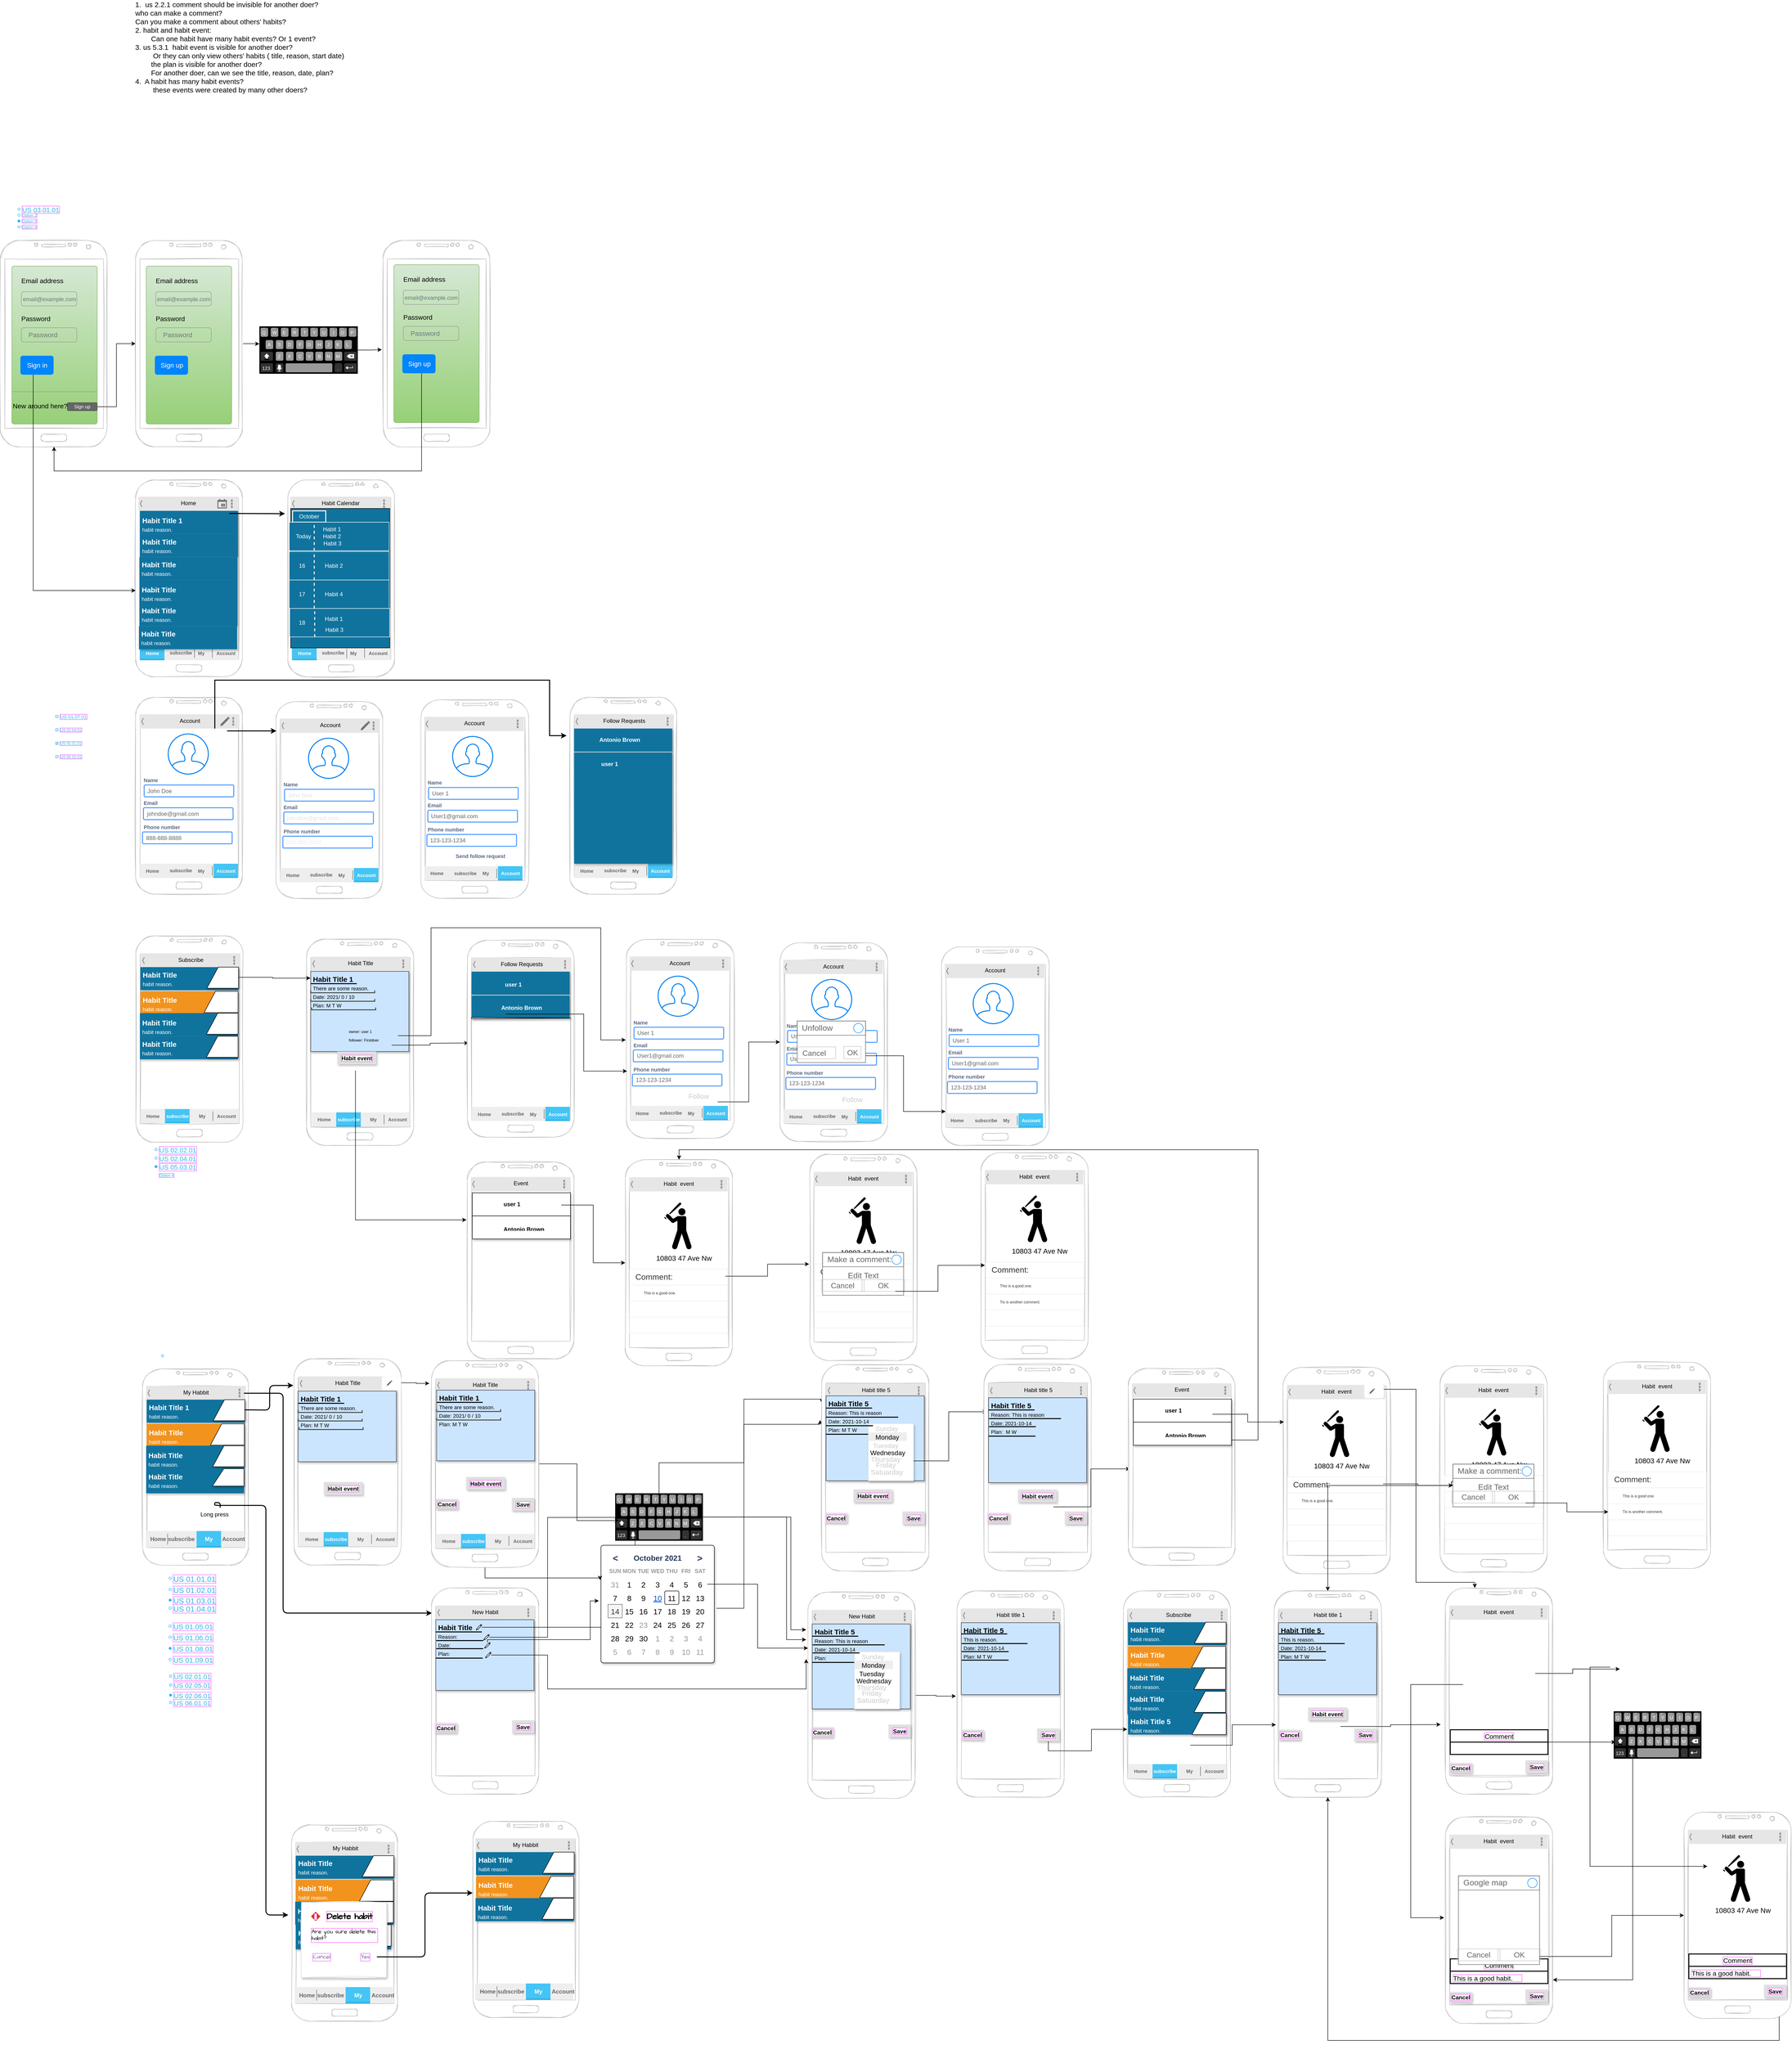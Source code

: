 <mxfile version="15.5.2" type="google"><diagram id="fVJ-XnoPc9as_NFvddqp" name="Page-1"><mxGraphModel dx="1896" dy="2116" grid="1" gridSize="9" guides="1" tooltips="1" connect="1" arrows="1" fold="1" page="1" pageScale="1" pageWidth="850" pageHeight="1100" background="none" math="0" shadow="0"><root><mxCell id="0"/><mxCell id="1" parent="0"/><mxCell id="cjFCYwdaBKdXG33yoekN-1" value="" style="verticalLabelPosition=bottom;verticalAlign=top;html=1;shadow=0;dashed=0;strokeWidth=1;shape=mxgraph.android.phone2;strokeColor=#c0c0c0;sketch=1;" parent="1" vertex="1"><mxGeometry x="297" y="955" width="225" height="415" as="geometry"/></mxCell><mxCell id="CKwJ5YX5gYM1Z0QYYeWO-43" value="" style="verticalLabelPosition=bottom;verticalAlign=top;html=1;shadow=0;dashed=0;strokeWidth=1;shape=mxgraph.android.phone2;strokeColor=#c0c0c0;fontColor=#000000;fillColor=default;gradientColor=none;sketch=1;aspect=fixed;" parent="1" vertex="1"><mxGeometry x="311.5" y="2828.86" width="223.5" height="414" as="geometry"/></mxCell><mxCell id="CKwJ5YX5gYM1Z0QYYeWO-64" value="" style="verticalLabelPosition=bottom;verticalAlign=top;html=1;shadow=0;dashed=0;strokeWidth=1;shape=mxgraph.android.phone2;strokeColor=#c0c0c0;fontColor=#000000;fillColor=default;gradientColor=none;aspect=fixed;sketch=1;" parent="1" vertex="1"><mxGeometry x="297.5" y="1916" width="226.04" height="435" as="geometry"/></mxCell><mxCell id="CKwJ5YX5gYM1Z0QYYeWO-73" value="" style="strokeWidth=1;html=1;shadow=0;dashed=0;shape=mxgraph.android.rrect;rSize=0;fillColor=#eeeeee;strokeColor=none;fontSize=10;fontColor=#E6E6E6;" parent="1" vertex="1"><mxGeometry x="307.23" y="2281.25" width="207" height="30" as="geometry"/></mxCell><mxCell id="CKwJ5YX5gYM1Z0QYYeWO-74" value="Home" style="strokeWidth=1;html=1;shadow=0;dashed=0;shape=mxgraph.android.anchor;fontStyle=1;fontColor=#666666;fontSize=10;fillColor=#44C5F5;gradientColor=none;" parent="CKwJ5YX5gYM1Z0QYYeWO-73" vertex="1"><mxGeometry width="51.75" height="30" as="geometry"/></mxCell><mxCell id="CKwJ5YX5gYM1Z0QYYeWO-75" value="subscribe" style="strokeWidth=1;html=1;shadow=0;dashed=0;shape=mxgraph.android.rrect;rSize=0;fontStyle=1;fillColor=#44c5f5;strokeColor=none;fontColor=#ffffff;fontSize=10;" parent="CKwJ5YX5gYM1Z0QYYeWO-73" vertex="1"><mxGeometry x="51.75" width="51.75" height="30" as="geometry"/></mxCell><mxCell id="CKwJ5YX5gYM1Z0QYYeWO-76" value="" style="strokeWidth=1;html=1;shadow=0;dashed=0;shape=mxgraph.android.rrect;rSize=0;fillColor=#33b5e5;strokeColor=none;fontSize=10;fontColor=#E6E6E6;" parent="CKwJ5YX5gYM1Z0QYYeWO-75" vertex="1"><mxGeometry y="27" width="51.75" height="3" as="geometry"/></mxCell><mxCell id="CKwJ5YX5gYM1Z0QYYeWO-77" value="My" style="strokeWidth=1;html=1;shadow=0;dashed=0;shape=mxgraph.android.anchor;fontStyle=1;fontColor=#666666;fontSize=10;fillColor=#44C5F5;gradientColor=none;" parent="CKwJ5YX5gYM1Z0QYYeWO-73" vertex="1"><mxGeometry x="103.5" width="51.75" height="30" as="geometry"/></mxCell><mxCell id="CKwJ5YX5gYM1Z0QYYeWO-78" value="Account" style="strokeWidth=1;html=1;shadow=0;dashed=0;shape=mxgraph.android.anchor;fontStyle=1;fontColor=#666666;fontSize=10;fillColor=#44C5F5;gradientColor=none;" parent="CKwJ5YX5gYM1Z0QYYeWO-73" vertex="1"><mxGeometry x="155.25" width="51.75" height="30" as="geometry"/></mxCell><mxCell id="CKwJ5YX5gYM1Z0QYYeWO-79" value="" style="shape=line;strokeColor=#666666;direction=south;fontSize=10;fontColor=#E6E6E6;fillColor=#44C5F5;gradientColor=none;" parent="CKwJ5YX5gYM1Z0QYYeWO-73" vertex="1"><mxGeometry x="147.138" y="5" width="11.189" height="20" as="geometry"/></mxCell><mxCell id="CKwJ5YX5gYM1Z0QYYeWO-82" value="" style="verticalLabelPosition=bottom;verticalAlign=top;html=1;shadow=0;dashed=0;strokeWidth=1;shape=mxgraph.android.phone2;strokeColor=#c0c0c0;fontSize=10;fontColor=#E6E6E6;fillColor=#FFFFFF;aspect=fixed;sketch=1;" parent="1" vertex="1"><mxGeometry x="12" y="450" width="225" height="435" as="geometry"/></mxCell><mxCell id="CKwJ5YX5gYM1Z0QYYeWO-131" style="edgeStyle=orthogonalEdgeStyle;rounded=0;orthogonalLoop=1;jettySize=auto;html=1;fontSize=10;fontColor=#E6E6E6;" parent="1" source="CKwJ5YX5gYM1Z0QYYeWO-103" target="CKwJ5YX5gYM1Z0QYYeWO-122" edge="1"><mxGeometry relative="1" as="geometry"/></mxCell><mxCell id="CKwJ5YX5gYM1Z0QYYeWO-36" value="" style="strokeWidth=1;html=1;shadow=0;dashed=0;shape=mxgraph.android.rrect;rSize=0;fillColor=#eeeeee;strokeColor=none;aspect=fixed;" parent="1" vertex="1"><mxGeometry x="318.25" y="3170.86" width="207" height="34.5" as="geometry"/></mxCell><mxCell id="CKwJ5YX5gYM1Z0QYYeWO-37" value="Home" style="strokeWidth=1;html=1;shadow=0;dashed=0;shape=mxgraph.android.anchor;fontStyle=1;fontColor=#666666;fillColor=#44C5F5;" parent="CKwJ5YX5gYM1Z0QYYeWO-36" vertex="1"><mxGeometry width="51.75" height="34.5" as="geometry"/></mxCell><mxCell id="CKwJ5YX5gYM1Z0QYYeWO-38" value="My" style="strokeWidth=1;html=1;shadow=0;dashed=0;shape=mxgraph.android.rrect;rSize=0;fontStyle=1;fillColor=#44c5f5;strokeColor=none;fontColor=#ffffff;" parent="CKwJ5YX5gYM1Z0QYYeWO-36" vertex="1"><mxGeometry x="107.274" width="51.75" height="34.5" as="geometry"/></mxCell><mxCell id="CKwJ5YX5gYM1Z0QYYeWO-39" value="" style="strokeWidth=1;html=1;shadow=0;dashed=0;shape=mxgraph.android.rrect;rSize=0;fillColor=#33b5e5;strokeColor=none;" parent="CKwJ5YX5gYM1Z0QYYeWO-38" vertex="1"><mxGeometry y="31.05" width="51.75" height="3.45" as="geometry"/></mxCell><mxCell id="CKwJ5YX5gYM1Z0QYYeWO-41" value="Account" style="strokeWidth=1;html=1;shadow=0;dashed=0;shape=mxgraph.android.anchor;fontStyle=1;fontColor=#666666;" parent="CKwJ5YX5gYM1Z0QYYeWO-36" vertex="1"><mxGeometry x="163.182" width="43.818" height="34.5" as="geometry"/></mxCell><mxCell id="CKwJ5YX5gYM1Z0QYYeWO-42" value="" style="shape=line;strokeColor=#666666;direction=south;" parent="CKwJ5YX5gYM1Z0QYYeWO-36" vertex="1"><mxGeometry x="40.569" y="5.75" width="11.189" height="23.0" as="geometry"/></mxCell><mxCell id="CKwJ5YX5gYM1Z0QYYeWO-40" value="subscribe" style="strokeWidth=1;html=1;shadow=0;dashed=0;shape=mxgraph.android.anchor;fontStyle=1;fontColor=#666666;" parent="CKwJ5YX5gYM1Z0QYYeWO-36" vertex="1"><mxGeometry x="51.755" y="1.722" width="46.588" height="31.055" as="geometry"/></mxCell><mxCell id="CKwJ5YX5gYM1Z0QYYeWO-152" style="edgeStyle=orthogonalEdgeStyle;rounded=0;orthogonalLoop=1;jettySize=auto;html=1;entryX=-0.013;entryY=0.529;entryDx=0;entryDy=0;entryPerimeter=0;fontSize=10;fontColor=#E6E6E6;" parent="1" source="CKwJ5YX5gYM1Z0QYYeWO-119" target="CKwJ5YX5gYM1Z0QYYeWO-132" edge="1"><mxGeometry relative="1" as="geometry"/></mxCell><mxCell id="CKwJ5YX5gYM1Z0QYYeWO-119" value="" style="verticalLabelPosition=bottom;verticalAlign=top;html=1;shadow=0;dashed=0;strokeWidth=1;shape=mxgraph.android.keyboard;sketch=0;fillColor=none;gradientColor=none;" parent="1" vertex="1"><mxGeometry x="558" y="631" width="207.5" height="100" as="geometry"/></mxCell><mxCell id="CKwJ5YX5gYM1Z0QYYeWO-151" style="edgeStyle=orthogonalEdgeStyle;rounded=0;orthogonalLoop=1;jettySize=auto;html=1;entryX=0;entryY=0.37;entryDx=0;entryDy=0;entryPerimeter=0;fontSize=10;fontColor=#E6E6E6;" parent="1" source="CKwJ5YX5gYM1Z0QYYeWO-122" target="CKwJ5YX5gYM1Z0QYYeWO-119" edge="1"><mxGeometry relative="1" as="geometry"/></mxCell><mxCell id="CKwJ5YX5gYM1Z0QYYeWO-122" value="" style="verticalLabelPosition=bottom;verticalAlign=top;html=1;shadow=0;dashed=0;strokeWidth=1;shape=mxgraph.android.phone2;strokeColor=#c0c0c0;fontSize=10;fontColor=#E6E6E6;fillColor=#FFFFFF;aspect=fixed;sketch=1;" parent="1" vertex="1"><mxGeometry x="297" y="450" width="225" height="435" as="geometry"/></mxCell><mxCell id="CKwJ5YX5gYM1Z0QYYeWO-132" value="" style="verticalLabelPosition=bottom;verticalAlign=top;html=1;shadow=0;dashed=0;strokeWidth=1;shape=mxgraph.android.phone2;strokeColor=#c0c0c0;fontSize=10;fontColor=#E6E6E6;fillColor=#FFFFFF;aspect=fixed;sketch=1;" parent="1" vertex="1"><mxGeometry x="819" y="450" width="225" height="435" as="geometry"/></mxCell><mxCell id="CKwJ5YX5gYM1Z0QYYeWO-154" value="" style="verticalLabelPosition=bottom;verticalAlign=top;html=1;shadow=0;dashed=0;strokeWidth=1;shape=mxgraph.android.phone2;strokeColor=#c0c0c0;sketch=1;" parent="1" vertex="1"><mxGeometry x="297" y="1413" width="225" height="415" as="geometry"/></mxCell><mxCell id="CKwJ5YX5gYM1Z0QYYeWO-160" value="Subscribe" style="strokeWidth=1;html=1;shadow=0;dashed=0;shape=mxgraph.android.action_bar_landscape;fillColor=#E6E6E6;strokeColor=#c0c0c0;strokeWidth=2;sketch=0;verticalAlign=top;" parent="1" vertex="1"><mxGeometry x="307.98" y="1953" width="210" height="30" as="geometry"/></mxCell><mxCell id="0KTzGvrXophWCFu5nLaw-11" value="" style="html=1;shadow=0;dashed=0;shape=mxgraph.bootstrap.rrect;rSize=5;fillColor=#d5e8d4;strokeColor=#82b366;gradientColor=#97d077;" parent="1" vertex="1"><mxGeometry x="36" y="504" width="180" height="333" as="geometry"/></mxCell><mxCell id="0KTzGvrXophWCFu5nLaw-12" value="Email address" style="fillColor=none;strokeColor=none;align=left;spacing=20;fontSize=14;" parent="0KTzGvrXophWCFu5nLaw-11" vertex="1"><mxGeometry width="144" height="40" relative="1" as="geometry"><mxPoint y="10" as="offset"/></mxGeometry></mxCell><mxCell id="0KTzGvrXophWCFu5nLaw-13" value="&lt;div&gt;&lt;span style=&quot;font-size: 12px&quot;&gt;email@example.com&lt;/span&gt;&lt;/div&gt;" style="html=1;shadow=0;dashed=0;shape=mxgraph.bootstrap.rrect;rSize=5;fillColor=none;strokeColor=#999999;align=center;spacing=15;fontSize=14;fontColor=#6C767D;" parent="0KTzGvrXophWCFu5nLaw-11" vertex="1"><mxGeometry width="117" height="30" relative="1" as="geometry"><mxPoint x="20" y="54" as="offset"/></mxGeometry></mxCell><mxCell id="0KTzGvrXophWCFu5nLaw-14" value="Password" style="fillColor=none;strokeColor=none;align=left;spacing=20;fontSize=14;" parent="0KTzGvrXophWCFu5nLaw-11" vertex="1"><mxGeometry width="135" height="40" relative="1" as="geometry"><mxPoint y="90" as="offset"/></mxGeometry></mxCell><mxCell id="0KTzGvrXophWCFu5nLaw-15" value="Password" style="html=1;shadow=0;dashed=0;shape=mxgraph.bootstrap.rrect;rSize=5;fillColor=none;strokeColor=#999999;align=left;spacing=15;fontSize=14;fontColor=#6C767D;" parent="0KTzGvrXophWCFu5nLaw-11" vertex="1"><mxGeometry width="117" height="30" relative="1" as="geometry"><mxPoint x="20" y="130" as="offset"/></mxGeometry></mxCell><mxCell id="0KTzGvrXophWCFu5nLaw-17" value="Sign in" style="html=1;shadow=0;dashed=0;shape=mxgraph.bootstrap.rrect;rSize=5;fillColor=#0085FC;strokeColor=none;align=center;fontSize=14;fontColor=#FFFFFF;" parent="0KTzGvrXophWCFu5nLaw-11" vertex="1"><mxGeometry width="70" height="40" relative="1" as="geometry"><mxPoint x="18" y="189" as="offset"/></mxGeometry></mxCell><mxCell id="0KTzGvrXophWCFu5nLaw-18" value="" style="shape=line;strokeColor=#999999;perimeter=none;resizeWidth=1;" parent="0KTzGvrXophWCFu5nLaw-11" vertex="1"><mxGeometry width="180" height="10" relative="1" as="geometry"><mxPoint y="260" as="offset"/></mxGeometry></mxCell><mxCell id="0KTzGvrXophWCFu5nLaw-19" value="New around here? Sign up&lt;br&gt;&lt;br&gt;" style="html=1;fillColor=none;strokeColor=none;align=left;spacing=20;fontSize=14;" parent="0KTzGvrXophWCFu5nLaw-11" vertex="1"><mxGeometry width="220" height="60" relative="1" as="geometry"><mxPoint x="-18" y="273" as="offset"/></mxGeometry></mxCell><mxCell id="CKwJ5YX5gYM1Z0QYYeWO-103" value="Sign up" style="rounded=1;html=1;shadow=0;dashed=0;whiteSpace=wrap;fontSize=10;fillColor=#666666;align=center;strokeColor=#4D4D4D;fontColor=#ffffff;" parent="0KTzGvrXophWCFu5nLaw-11" vertex="1"><mxGeometry x="117" y="288.0" width="63" height="16.88" as="geometry"/></mxCell><mxCell id="CKwJ5YX5gYM1Z0QYYeWO-149" value="" style="shape=image;html=1;verticalAlign=top;verticalLabelPosition=bottom;labelBackgroundColor=#ffffff;imageAspect=0;aspect=fixed;image=https://cdn0.iconfinder.com/data/icons/audio-controls-ui-icons/40/pointer-128.png;shadow=0;dashed=0;sketch=0;strokeColor=#c0c0c0;strokeWidth=1;fillColor=none;gradientColor=none;" parent="0KTzGvrXophWCFu5nLaw-11" vertex="1"><mxGeometry x="135" y="297" width="36" height="36" as="geometry"/></mxCell><mxCell id="0KTzGvrXophWCFu5nLaw-45" value="" style="shape=image;html=1;verticalAlign=top;verticalLabelPosition=bottom;labelBackgroundColor=#ffffff;imageAspect=0;aspect=fixed;image=https://cdn0.iconfinder.com/data/icons/audio-controls-ui-icons/40/pointer-128.png;shadow=0;dashed=0;sketch=0;strokeColor=#c0c0c0;strokeWidth=1;fillColor=none;gradientColor=none;" parent="0KTzGvrXophWCFu5nLaw-11" vertex="1"><mxGeometry x="54" y="216" width="36" height="36" as="geometry"/></mxCell><mxCell id="CKwJ5YX5gYM1Z0QYYeWO-153" style="edgeStyle=orthogonalEdgeStyle;rounded=0;orthogonalLoop=1;jettySize=auto;html=1;fontSize=10;fontColor=#E6E6E6;" parent="1" source="0KTzGvrXophWCFu5nLaw-17" target="cjFCYwdaBKdXG33yoekN-1" edge="1"><mxGeometry relative="1" as="geometry"><Array as="points"><mxPoint x="81" y="1188"/></Array></mxGeometry></mxCell><mxCell id="0KTzGvrXophWCFu5nLaw-29" value="" style="html=1;shadow=0;dashed=0;shape=mxgraph.bootstrap.rrect;rSize=5;fillColor=#d5e8d4;strokeColor=#82b366;gradientColor=#97d077;" parent="1" vertex="1"><mxGeometry x="319.5" y="504" width="180" height="333" as="geometry"/></mxCell><mxCell id="0KTzGvrXophWCFu5nLaw-30" value="Email address" style="fillColor=none;strokeColor=none;align=left;spacing=20;fontSize=14;" parent="0KTzGvrXophWCFu5nLaw-29" vertex="1"><mxGeometry width="144" height="40" relative="1" as="geometry"><mxPoint y="10" as="offset"/></mxGeometry></mxCell><mxCell id="0KTzGvrXophWCFu5nLaw-31" value="&lt;div&gt;&lt;span style=&quot;font-size: 12px&quot;&gt;email@example.com&lt;/span&gt;&lt;/div&gt;" style="html=1;shadow=0;dashed=0;shape=mxgraph.bootstrap.rrect;rSize=5;fillColor=none;strokeColor=#999999;align=center;spacing=15;fontSize=14;fontColor=#6C767D;" parent="0KTzGvrXophWCFu5nLaw-29" vertex="1"><mxGeometry width="117" height="30" relative="1" as="geometry"><mxPoint x="20" y="54" as="offset"/></mxGeometry></mxCell><mxCell id="0KTzGvrXophWCFu5nLaw-32" value="Password" style="fillColor=none;strokeColor=none;align=left;spacing=20;fontSize=14;" parent="0KTzGvrXophWCFu5nLaw-29" vertex="1"><mxGeometry width="135" height="40" relative="1" as="geometry"><mxPoint y="90" as="offset"/></mxGeometry></mxCell><mxCell id="0KTzGvrXophWCFu5nLaw-33" value="Password" style="html=1;shadow=0;dashed=0;shape=mxgraph.bootstrap.rrect;rSize=5;fillColor=none;strokeColor=#999999;align=left;spacing=15;fontSize=14;fontColor=#6C767D;" parent="0KTzGvrXophWCFu5nLaw-29" vertex="1"><mxGeometry width="117" height="30" relative="1" as="geometry"><mxPoint x="20" y="130" as="offset"/></mxGeometry></mxCell><mxCell id="0KTzGvrXophWCFu5nLaw-34" value="Sign up" style="html=1;shadow=0;dashed=0;shape=mxgraph.bootstrap.rrect;rSize=5;fillColor=#0085FC;strokeColor=none;align=center;fontSize=14;fontColor=#FFFFFF;" parent="0KTzGvrXophWCFu5nLaw-29" vertex="1"><mxGeometry width="70" height="40" relative="1" as="geometry"><mxPoint x="18" y="189" as="offset"/></mxGeometry></mxCell><mxCell id="0KTzGvrXophWCFu5nLaw-39" value="" style="html=1;shadow=0;dashed=0;shape=mxgraph.bootstrap.rrect;rSize=5;fillColor=#d5e8d4;strokeColor=#82b366;gradientColor=#97d077;" parent="1" vertex="1"><mxGeometry x="841.5" y="501" width="180" height="333" as="geometry"/></mxCell><mxCell id="0KTzGvrXophWCFu5nLaw-40" value="Email address" style="fillColor=none;strokeColor=none;align=left;spacing=20;fontSize=14;" parent="0KTzGvrXophWCFu5nLaw-39" vertex="1"><mxGeometry width="144" height="40" relative="1" as="geometry"><mxPoint y="10" as="offset"/></mxGeometry></mxCell><mxCell id="0KTzGvrXophWCFu5nLaw-41" value="&lt;div&gt;&lt;span style=&quot;font-size: 12px&quot;&gt;email@example.com&lt;/span&gt;&lt;/div&gt;" style="html=1;shadow=0;dashed=0;shape=mxgraph.bootstrap.rrect;rSize=5;fillColor=none;strokeColor=#999999;align=center;spacing=15;fontSize=14;fontColor=#6C767D;" parent="0KTzGvrXophWCFu5nLaw-39" vertex="1"><mxGeometry width="117" height="30" relative="1" as="geometry"><mxPoint x="20" y="54" as="offset"/></mxGeometry></mxCell><mxCell id="0KTzGvrXophWCFu5nLaw-42" value="Password" style="fillColor=none;strokeColor=none;align=left;spacing=20;fontSize=14;" parent="0KTzGvrXophWCFu5nLaw-39" vertex="1"><mxGeometry width="135" height="40" relative="1" as="geometry"><mxPoint y="90" as="offset"/></mxGeometry></mxCell><mxCell id="0KTzGvrXophWCFu5nLaw-43" value="Password" style="html=1;shadow=0;dashed=0;shape=mxgraph.bootstrap.rrect;rSize=5;fillColor=none;strokeColor=#999999;align=left;spacing=15;fontSize=14;fontColor=#6C767D;" parent="0KTzGvrXophWCFu5nLaw-39" vertex="1"><mxGeometry width="117" height="30" relative="1" as="geometry"><mxPoint x="20" y="130" as="offset"/></mxGeometry></mxCell><mxCell id="0KTzGvrXophWCFu5nLaw-44" value="Sign up" style="html=1;shadow=0;dashed=0;shape=mxgraph.bootstrap.rrect;rSize=5;fillColor=#0085FC;strokeColor=none;align=center;fontSize=14;fontColor=#FFFFFF;" parent="0KTzGvrXophWCFu5nLaw-39" vertex="1"><mxGeometry width="70" height="40" relative="1" as="geometry"><mxPoint x="18" y="189" as="offset"/></mxGeometry></mxCell><mxCell id="CKwJ5YX5gYM1Z0QYYeWO-145" style="edgeStyle=orthogonalEdgeStyle;rounded=0;orthogonalLoop=1;jettySize=auto;html=1;fontSize=10;fontColor=#E6E6E6;" parent="1" source="0KTzGvrXophWCFu5nLaw-44" target="CKwJ5YX5gYM1Z0QYYeWO-82" edge="1"><mxGeometry relative="1" as="geometry"><mxPoint x="90" y="909" as="targetPoint"/><Array as="points"><mxPoint x="900" y="936"/><mxPoint x="125" y="936"/></Array></mxGeometry></mxCell><mxCell id="0KTzGvrXophWCFu5nLaw-105" value="My Habbit" style="strokeWidth=1;html=1;shadow=0;dashed=0;shape=mxgraph.android.action_bar_landscape;fillColor=#E6E6E6;strokeColor=#c0c0c0;strokeWidth=2;sketch=0;verticalAlign=top;" parent="1" vertex="1"><mxGeometry x="319.27" y="2864.86" width="210" height="30" as="geometry"/></mxCell><mxCell id="0KTzGvrXophWCFu5nLaw-106" value="" style="html=1;shape=mxgraph.infographic.ribbonSimple;notch1=0;notch2=0;fillColor=#10739E;strokeColor=none;shadow=1;fontSize=12;align=center;" parent="1" vertex="1"><mxGeometry x="320.29" y="2893.86" width="207.002" height="48.62" as="geometry"/></mxCell><mxCell id="0KTzGvrXophWCFu5nLaw-108" value="&lt;font color=&quot;#ffffff&quot;&gt;Label&lt;/font&gt;" style="shape=manualInput;whiteSpace=wrap;html=1;shadow=1;fontSize=15;align=right;direction=south;flipH=1;shadow=1;spacing=10;fontStyle=1;size=24;" parent="0KTzGvrXophWCFu5nLaw-106" vertex="1"><mxGeometry x="140.226" width="66.774" height="44.5" as="geometry"/></mxCell><mxCell id="0KTzGvrXophWCFu5nLaw-75" value="&lt;b&gt;Habit Title 1&lt;/b&gt;&lt;br&gt;&lt;font style=&quot;font-size: 11px&quot;&gt;habit reason.&lt;/font&gt;" style="text;strokeColor=none;fillColor=none;spacing=5;spacingTop=0;whiteSpace=wrap;overflow=hidden;rounded=0;shadow=0;fontSize=15;fontColor=#FFFFFF;align=left;html=1;" parent="0KTzGvrXophWCFu5nLaw-106" vertex="1"><mxGeometry width="126" height="45" relative="1" as="geometry"><mxPoint y="-2" as="offset"/></mxGeometry></mxCell><mxCell id="_6cZA08lFNmvdiCLQriy-891" value="" style="shape=image;html=1;verticalAlign=top;verticalLabelPosition=bottom;labelBackgroundColor=#ffffff;imageAspect=0;aspect=fixed;image=https://cdn0.iconfinder.com/data/icons/simpline-mix/64/simpline_59-128.png;rounded=0;labelBorderColor=#FF66FF;sketch=0;fontColor=#FF66FF;fillColor=#F2931E;" vertex="1" parent="0KTzGvrXophWCFu5nLaw-106"><mxGeometry x="161.002" y="2.62" width="46" height="46" as="geometry"/></mxCell><mxCell id="0KTzGvrXophWCFu5nLaw-110" value="" style="html=1;shape=mxgraph.infographic.ribbonSimple;notch1=0;notch2=0;fillColor=#F2931E;strokeColor=none;shadow=1;fontSize=12;align=center;" parent="1" vertex="1"><mxGeometry x="320.29" y="2944.86" width="206" height="46" as="geometry"/></mxCell><mxCell id="0KTzGvrXophWCFu5nLaw-112" value="&lt;font color=&quot;#ffffff&quot;&gt;Label&lt;/font&gt;" style="shape=manualInput;whiteSpace=wrap;html=1;shadow=1;fontSize=15;align=right;direction=south;flipH=1;shadow=1;spacing=10;fontStyle=1;size=24;" parent="0KTzGvrXophWCFu5nLaw-110" vertex="1"><mxGeometry x="134.36" width="71.64" height="45" as="geometry"/></mxCell><mxCell id="0KTzGvrXophWCFu5nLaw-113" value="" style="shape=image;html=1;verticalAlign=top;verticalLabelPosition=bottom;labelBackgroundColor=#ffffff;imageAspect=0;aspect=fixed;image=https://cdn0.iconfinder.com/data/icons/simpline-mix/64/simpline_59-128.png;rounded=0;labelBorderColor=#FF66FF;sketch=0;fontColor=#FF66FF;fillColor=#F2931E;" parent="0KTzGvrXophWCFu5nLaw-110" vertex="1"><mxGeometry x="160.222" width="46" height="46" as="geometry"/></mxCell><mxCell id="0KTzGvrXophWCFu5nLaw-122" value="&lt;b&gt;Habit Title&lt;/b&gt;&lt;br&gt;&lt;font style=&quot;font-size: 11px&quot;&gt;habit reason.&lt;/font&gt;" style="text;strokeColor=none;fillColor=none;spacing=5;spacingTop=0;whiteSpace=wrap;overflow=hidden;rounded=0;shadow=0;fontSize=15;fontColor=#FFFFFF;align=left;html=1;" parent="0KTzGvrXophWCFu5nLaw-110" vertex="1"><mxGeometry width="135" height="45" as="geometry"/></mxCell><mxCell id="0KTzGvrXophWCFu5nLaw-114" value="" style="html=1;shape=mxgraph.infographic.ribbonSimple;notch1=0;notch2=0;fillColor=#10739E;strokeColor=none;shadow=1;fontSize=12;align=center;" parent="1" vertex="1"><mxGeometry x="319.27" y="2990.86" width="207" height="48.62" as="geometry"/></mxCell><mxCell id="0KTzGvrXophWCFu5nLaw-116" value="&lt;font color=&quot;#ffffff&quot;&gt;Label&lt;/font&gt;" style="shape=manualInput;whiteSpace=wrap;html=1;shadow=1;fontSize=15;align=right;direction=south;flipH=1;shadow=1;spacing=10;fontStyle=1;size=24;" parent="0KTzGvrXophWCFu5nLaw-114" vertex="1"><mxGeometry x="140.226" width="66.774" height="44.5" as="geometry"/></mxCell><mxCell id="0KTzGvrXophWCFu5nLaw-117" value="" style="shape=image;html=1;verticalAlign=top;verticalLabelPosition=bottom;labelBackgroundColor=#ffffff;imageAspect=0;aspect=fixed;image=https://cdn0.iconfinder.com/data/icons/simpline-mix/64/simpline_60-128.png;rounded=0;sketch=0;" parent="0KTzGvrXophWCFu5nLaw-114" vertex="1"><mxGeometry x="164" width="43" height="43" as="geometry"/></mxCell><mxCell id="0KTzGvrXophWCFu5nLaw-123" value="&lt;b&gt;Habit Title&lt;/b&gt;&lt;br&gt;&lt;font style=&quot;font-size: 11px&quot;&gt;habit reason.&lt;/font&gt;" style="text;strokeColor=none;fillColor=none;spacing=5;spacingTop=0;whiteSpace=wrap;overflow=hidden;rounded=0;shadow=0;fontSize=15;fontColor=#FFFFFF;align=left;html=1;" parent="0KTzGvrXophWCFu5nLaw-114" vertex="1"><mxGeometry y="1.81" width="126" height="45" as="geometry"/></mxCell><mxCell id="0KTzGvrXophWCFu5nLaw-118" value="" style="html=1;shape=mxgraph.infographic.ribbonSimple;notch1=0;notch2=0;fillColor=#10739E;strokeColor=none;shadow=1;fontSize=12;align=center;" parent="1" vertex="1"><mxGeometry x="319.27" y="3039.48" width="206.25" height="51.88" as="geometry"/></mxCell><mxCell id="0KTzGvrXophWCFu5nLaw-120" value="&lt;font color=&quot;#ffffff&quot;&gt;Label&lt;/font&gt;" style="shape=manualInput;whiteSpace=wrap;html=1;shadow=1;fontSize=15;align=right;direction=south;flipH=1;shadow=1;spacing=10;fontStyle=1;size=24;" parent="0KTzGvrXophWCFu5nLaw-118" vertex="1"><mxGeometry x="139.718" width="66.532" height="36.645" as="geometry"/></mxCell><mxCell id="0KTzGvrXophWCFu5nLaw-121" value="" style="shape=image;html=1;verticalAlign=top;verticalLabelPosition=bottom;labelBackgroundColor=#ffffff;imageAspect=0;aspect=fixed;image=https://cdn0.iconfinder.com/data/icons/simpline-mix/64/simpline_60-128.png;rounded=0;sketch=0;" parent="0KTzGvrXophWCFu5nLaw-118" vertex="1"><mxGeometry x="163.41" width="36" height="36" as="geometry"/></mxCell><mxCell id="0KTzGvrXophWCFu5nLaw-124" value="&lt;b&gt;Habit Title&lt;/b&gt;&lt;br&gt;&lt;font style=&quot;font-size: 11px&quot;&gt;habit reason.&lt;/font&gt;" style="text;strokeColor=none;fillColor=none;spacing=5;spacingTop=0;whiteSpace=wrap;overflow=hidden;rounded=0;shadow=0;fontSize=15;fontColor=#FFFFFF;align=left;html=1;" parent="0KTzGvrXophWCFu5nLaw-118" vertex="1"><mxGeometry y="-1.645" width="125.543" height="47.662" as="geometry"/></mxCell><mxCell id="0KTzGvrXophWCFu5nLaw-125" value="" style="html=1;shape=mxgraph.infographic.ribbonSimple;notch1=0;notch2=0;fillColor=#10739E;strokeColor=none;shadow=1;fontSize=12;align=center;" parent="1" vertex="1"><mxGeometry x="307.02" y="1982" width="207" height="48.62" as="geometry"/></mxCell><mxCell id="0KTzGvrXophWCFu5nLaw-126" value="&lt;font color=&quot;#ffffff&quot;&gt;Label&lt;/font&gt;" style="shape=manualInput;whiteSpace=wrap;html=1;shadow=1;fontSize=15;align=right;direction=south;flipH=1;shadow=1;spacing=10;fontStyle=1;size=24;" parent="0KTzGvrXophWCFu5nLaw-125" vertex="1"><mxGeometry x="140.226" width="66.774" height="44.5" as="geometry"/></mxCell><mxCell id="0KTzGvrXophWCFu5nLaw-127" value="" style="shape=image;html=1;verticalAlign=top;verticalLabelPosition=bottom;labelBackgroundColor=#ffffff;imageAspect=0;aspect=fixed;image=https://cdn0.iconfinder.com/data/icons/simpline-mix/64/simpline_60-128.png;rounded=0;sketch=0;" parent="0KTzGvrXophWCFu5nLaw-125" vertex="1"><mxGeometry x="164" width="43" height="43" as="geometry"/></mxCell><mxCell id="0KTzGvrXophWCFu5nLaw-128" value="&lt;b&gt;Habit Title&lt;/b&gt;&lt;br&gt;&lt;font style=&quot;font-size: 11px&quot;&gt;habit reason.&lt;/font&gt;" style="text;strokeColor=none;fillColor=none;spacing=5;spacingTop=0;whiteSpace=wrap;overflow=hidden;rounded=0;shadow=0;fontSize=15;fontColor=#FFFFFF;align=left;html=1;" parent="0KTzGvrXophWCFu5nLaw-125" vertex="1"><mxGeometry width="126" height="45" relative="1" as="geometry"><mxPoint y="-2" as="offset"/></mxGeometry></mxCell><mxCell id="0KTzGvrXophWCFu5nLaw-129" value="" style="html=1;shape=mxgraph.infographic.ribbonSimple;notch1=0;notch2=0;fillColor=#F2931E;strokeColor=none;shadow=1;fontSize=12;align=center;" parent="1" vertex="1"><mxGeometry x="307.02" y="2033" width="206" height="46" as="geometry"/></mxCell><mxCell id="0KTzGvrXophWCFu5nLaw-130" value="&lt;font color=&quot;#ffffff&quot;&gt;Label&lt;/font&gt;" style="shape=manualInput;whiteSpace=wrap;html=1;shadow=1;fontSize=15;align=right;direction=south;flipH=1;shadow=1;spacing=10;fontStyle=1;size=24;" parent="0KTzGvrXophWCFu5nLaw-129" vertex="1"><mxGeometry x="134.36" width="71.64" height="45" as="geometry"/></mxCell><mxCell id="0KTzGvrXophWCFu5nLaw-131" value="" style="shape=image;html=1;verticalAlign=top;verticalLabelPosition=bottom;labelBackgroundColor=#ffffff;imageAspect=0;aspect=fixed;image=https://cdn0.iconfinder.com/data/icons/simpline-mix/64/simpline_59-128.png;rounded=0;labelBorderColor=#FF66FF;sketch=0;fontColor=#FF66FF;fillColor=#F2931E;" parent="0KTzGvrXophWCFu5nLaw-129" vertex="1"><mxGeometry x="160.222" width="46" height="46" as="geometry"/></mxCell><mxCell id="0KTzGvrXophWCFu5nLaw-132" value="&lt;b&gt;Habit Title&lt;/b&gt;&lt;br&gt;&lt;font style=&quot;font-size: 11px&quot;&gt;habit reason.&lt;/font&gt;" style="text;strokeColor=none;fillColor=none;spacing=5;spacingTop=0;whiteSpace=wrap;overflow=hidden;rounded=0;shadow=0;fontSize=15;fontColor=#FFFFFF;align=left;html=1;" parent="0KTzGvrXophWCFu5nLaw-129" vertex="1"><mxGeometry width="135" height="45" as="geometry"/></mxCell><mxCell id="0KTzGvrXophWCFu5nLaw-133" value="" style="html=1;shape=mxgraph.infographic.ribbonSimple;notch1=0;notch2=0;fillColor=#10739E;strokeColor=none;shadow=1;fontSize=12;align=center;" parent="1" vertex="1"><mxGeometry x="306" y="2079" width="207" height="48.62" as="geometry"/></mxCell><mxCell id="0KTzGvrXophWCFu5nLaw-134" value="&lt;font color=&quot;#ffffff&quot;&gt;Label&lt;/font&gt;" style="shape=manualInput;whiteSpace=wrap;html=1;shadow=1;fontSize=15;align=right;direction=south;flipH=1;shadow=1;spacing=10;fontStyle=1;size=24;" parent="0KTzGvrXophWCFu5nLaw-133" vertex="1"><mxGeometry x="140.226" width="66.774" height="44.5" as="geometry"/></mxCell><mxCell id="0KTzGvrXophWCFu5nLaw-135" value="" style="shape=image;html=1;verticalAlign=top;verticalLabelPosition=bottom;labelBackgroundColor=#ffffff;imageAspect=0;aspect=fixed;image=https://cdn0.iconfinder.com/data/icons/simpline-mix/64/simpline_60-128.png;rounded=0;sketch=0;" parent="0KTzGvrXophWCFu5nLaw-133" vertex="1"><mxGeometry x="164" width="43" height="43" as="geometry"/></mxCell><mxCell id="0KTzGvrXophWCFu5nLaw-136" value="&lt;b&gt;Habit Title&lt;/b&gt;&lt;br&gt;&lt;font style=&quot;font-size: 11px&quot;&gt;habit reason.&lt;/font&gt;" style="text;strokeColor=none;fillColor=none;spacing=5;spacingTop=0;whiteSpace=wrap;overflow=hidden;rounded=0;shadow=0;fontSize=15;fontColor=#FFFFFF;align=left;html=1;" parent="0KTzGvrXophWCFu5nLaw-133" vertex="1"><mxGeometry y="1.81" width="126" height="45" as="geometry"/></mxCell><mxCell id="0KTzGvrXophWCFu5nLaw-137" value="" style="html=1;shape=mxgraph.infographic.ribbonSimple;notch1=0;notch2=0;fillColor=#10739E;strokeColor=none;shadow=1;fontSize=12;align=center;" parent="1" vertex="1"><mxGeometry x="306" y="2127.62" width="207" height="48.62" as="geometry"/></mxCell><mxCell id="0KTzGvrXophWCFu5nLaw-138" value="&lt;font color=&quot;#ffffff&quot;&gt;Label&lt;/font&gt;" style="shape=manualInput;whiteSpace=wrap;html=1;shadow=1;fontSize=15;align=right;direction=south;flipH=1;shadow=1;spacing=10;fontStyle=1;size=24;" parent="0KTzGvrXophWCFu5nLaw-137" vertex="1"><mxGeometry x="140.226" width="66.774" height="44.5" as="geometry"/></mxCell><mxCell id="0KTzGvrXophWCFu5nLaw-139" value="" style="shape=image;html=1;verticalAlign=top;verticalLabelPosition=bottom;labelBackgroundColor=#ffffff;imageAspect=0;aspect=fixed;image=https://cdn0.iconfinder.com/data/icons/simpline-mix/64/simpline_60-128.png;rounded=0;sketch=0;" parent="0KTzGvrXophWCFu5nLaw-137" vertex="1"><mxGeometry x="164" width="43" height="43" as="geometry"/></mxCell><mxCell id="0KTzGvrXophWCFu5nLaw-140" value="&lt;b&gt;Habit Title&lt;/b&gt;&lt;br&gt;&lt;font style=&quot;font-size: 11px&quot;&gt;habit reason.&lt;/font&gt;" style="text;strokeColor=none;fillColor=none;spacing=5;spacingTop=0;whiteSpace=wrap;overflow=hidden;rounded=0;shadow=0;fontSize=15;fontColor=#FFFFFF;align=left;html=1;" parent="0KTzGvrXophWCFu5nLaw-137" vertex="1"><mxGeometry y="-2" width="126" height="45" as="geometry"/></mxCell><mxCell id="0KTzGvrXophWCFu5nLaw-262" style="edgeStyle=orthogonalEdgeStyle;curved=0;rounded=1;sketch=0;orthogonalLoop=1;jettySize=auto;html=1;fontColor=#000000;strokeWidth=2;entryX=0.004;entryY=0.122;entryDx=0;entryDy=0;entryPerimeter=0;" parent="1" source="0KTzGvrXophWCFu5nLaw-142" target="0KTzGvrXophWCFu5nLaw-249" edge="1"><mxGeometry relative="1" as="geometry"><Array as="points"><mxPoint x="608" y="2880"/><mxPoint x="608" y="3344"/></Array><mxPoint x="1120.75" y="3323.86" as="targetPoint"/></mxGeometry></mxCell><mxCell id="0KTzGvrXophWCFu5nLaw-142" value="" style="shape=image;html=1;verticalAlign=top;verticalLabelPosition=bottom;labelBackgroundColor=#ffffff;imageAspect=0;aspect=fixed;image=https://cdn0.iconfinder.com/data/icons/social-media-2183/512/social__media__social_media__add_-128.png;rounded=0;labelBorderColor=#FF66FF;sketch=0;fontColor=#FF66FF;fillColor=#F2931E;" parent="1" vertex="1"><mxGeometry x="498.25" y="2866.86" width="27" height="27" as="geometry"/></mxCell><mxCell id="0KTzGvrXophWCFu5nLaw-209" style="edgeStyle=orthogonalEdgeStyle;curved=0;rounded=1;sketch=0;orthogonalLoop=1;jettySize=auto;html=1;fontColor=#FF66FF;entryX=0.04;entryY=0.283;entryDx=0;entryDy=0;entryPerimeter=0;strokeWidth=2;" parent="1" source="0KTzGvrXophWCFu5nLaw-208" edge="1"><mxGeometry relative="1" as="geometry"><Array as="points"><mxPoint x="1389" y="2385"/><mxPoint x="945" y="2385"/><mxPoint x="945" y="2561"/></Array><mxPoint x="990.042" y="2560.605" as="targetPoint"/></mxGeometry></mxCell><mxCell id="0KTzGvrXophWCFu5nLaw-227" style="text;strokeColor=none;fillColor=none;align=left;verticalAlign=top;spacingLeft=4;spacingRight=4;overflow=hidden;rotatable=0;points=[[0,0.5],[1,0.5]];portConstraint=eastwest;shadow=0;dashed=0;sketch=0;html=1;" parent="1" vertex="1"><mxGeometry x="632" y="2952.86" width="210" height="26" as="geometry"/></mxCell><mxCell id="0KTzGvrXophWCFu5nLaw-228" value="" style="verticalLabelPosition=bottom;verticalAlign=top;html=1;shadow=0;dashed=0;strokeWidth=1;shape=mxgraph.android.phone2;strokeColor=#c0c0c0;fontColor=#000000;fillColor=default;gradientColor=none;aspect=fixed;sketch=1;" parent="1" vertex="1"><mxGeometry x="630.98" y="2807.86" width="226.04" height="435" as="geometry"/></mxCell><mxCell id="0KTzGvrXophWCFu5nLaw-229" value="" style="strokeWidth=1;html=1;shadow=0;dashed=0;shape=mxgraph.android.rrect;rSize=0;fillColor=#eeeeee;strokeColor=none;fontSize=10;fontColor=#E6E6E6;" parent="1" vertex="1"><mxGeometry x="641.73" y="3173.11" width="207" height="30" as="geometry"/></mxCell><mxCell id="0KTzGvrXophWCFu5nLaw-230" value="Home" style="strokeWidth=1;html=1;shadow=0;dashed=0;shape=mxgraph.android.anchor;fontStyle=1;fontColor=#666666;fontSize=10;fillColor=#44C5F5;gradientColor=none;" parent="0KTzGvrXophWCFu5nLaw-229" vertex="1"><mxGeometry width="51.75" height="30" as="geometry"/></mxCell><mxCell id="0KTzGvrXophWCFu5nLaw-231" value="subscribe" style="strokeWidth=1;html=1;shadow=0;dashed=0;shape=mxgraph.android.rrect;rSize=0;fontStyle=1;fillColor=#44c5f5;strokeColor=none;fontColor=#ffffff;fontSize=10;" parent="0KTzGvrXophWCFu5nLaw-229" vertex="1"><mxGeometry x="51.75" width="51.75" height="30" as="geometry"/></mxCell><mxCell id="0KTzGvrXophWCFu5nLaw-232" value="" style="strokeWidth=1;html=1;shadow=0;dashed=0;shape=mxgraph.android.rrect;rSize=0;fillColor=#33b5e5;strokeColor=none;fontSize=10;fontColor=#E6E6E6;" parent="0KTzGvrXophWCFu5nLaw-231" vertex="1"><mxGeometry y="27" width="51.75" height="3" as="geometry"/></mxCell><mxCell id="0KTzGvrXophWCFu5nLaw-233" value="My" style="strokeWidth=1;html=1;shadow=0;dashed=0;shape=mxgraph.android.anchor;fontStyle=1;fontColor=#666666;fontSize=10;fillColor=#44C5F5;gradientColor=none;" parent="0KTzGvrXophWCFu5nLaw-229" vertex="1"><mxGeometry x="103.5" width="51.75" height="30" as="geometry"/></mxCell><mxCell id="0KTzGvrXophWCFu5nLaw-234" value="Account" style="strokeWidth=1;html=1;shadow=0;dashed=0;shape=mxgraph.android.anchor;fontStyle=1;fontColor=#666666;fontSize=10;fillColor=#44C5F5;gradientColor=none;" parent="0KTzGvrXophWCFu5nLaw-229" vertex="1"><mxGeometry x="155.25" width="51.75" height="30" as="geometry"/></mxCell><mxCell id="0KTzGvrXophWCFu5nLaw-235" value="" style="shape=line;strokeColor=#666666;direction=south;fontSize=10;fontColor=#E6E6E6;fillColor=#44C5F5;gradientColor=none;" parent="0KTzGvrXophWCFu5nLaw-229" vertex="1"><mxGeometry x="147.138" y="5" width="11.189" height="20" as="geometry"/></mxCell><mxCell id="0KTzGvrXophWCFu5nLaw-236" value="Habit Title" style="strokeWidth=1;html=1;shadow=0;dashed=0;shape=mxgraph.android.action_bar_landscape;fillColor=#E6E6E6;strokeColor=#c0c0c0;strokeWidth=2;sketch=0;verticalAlign=top;" parent="1" vertex="1"><mxGeometry x="640.48" y="2844.86" width="207.52" height="30" as="geometry"/></mxCell><mxCell id="0KTzGvrXophWCFu5nLaw-243" value="" style="rounded=1;align=left;fillColor=#FFFFFF;strokeColor=none;html=1;fontColor=#596780;fontSize=12;spacingLeft=26;labelBackgroundColor=#44C5F5;labelBorderColor=#FF66FF;sketch=0;" parent="1" vertex="1"><mxGeometry x="816" y="2844.86" width="41" height="29" as="geometry"/></mxCell><mxCell id="0KTzGvrXophWCFu5nLaw-244" value="" style="shape=mxgraph.mscae.intune.subscription_portal;fillColor=#596780;strokeColor=none;fontColor=#ffffff;labelPosition=right;verticalLabelPosition=middle;align=left;verticalAlign=middle;html=1;spacingLeft=5;rounded=0;labelBackgroundColor=#44C5F5;labelBorderColor=#FF66FF;sketch=0;" parent="0KTzGvrXophWCFu5nLaw-243" vertex="1"><mxGeometry y="0.5" width="12" height="12" relative="1" as="geometry"><mxPoint x="10" y="-6" as="offset"/></mxGeometry></mxCell><mxCell id="0KTzGvrXophWCFu5nLaw-245" value="" style="shape=image;html=1;verticalAlign=top;verticalLabelPosition=bottom;labelBackgroundColor=#ffffff;imageAspect=0;aspect=fixed;image=https://cdn0.iconfinder.com/data/icons/audio-controls-ui-icons/40/pointer-128.png;shadow=0;dashed=0;sketch=0;strokeColor=#c0c0c0;strokeWidth=1;fillColor=none;gradientColor=none;" parent="0KTzGvrXophWCFu5nLaw-243" vertex="1"><mxGeometry x="14" width="27" height="27" as="geometry"/></mxCell><mxCell id="0KTzGvrXophWCFu5nLaw-247" style="edgeStyle=orthogonalEdgeStyle;curved=0;rounded=1;sketch=0;orthogonalLoop=1;jettySize=auto;html=1;entryX=-0.006;entryY=0.129;entryDx=0;entryDy=0;entryPerimeter=0;fontColor=#000000;strokeWidth=2;" parent="1" target="0KTzGvrXophWCFu5nLaw-228" edge="1"><mxGeometry relative="1" as="geometry"><mxPoint x="527.29" y="2915.393" as="sourcePoint"/></mxGeometry></mxCell><mxCell id="0KTzGvrXophWCFu5nLaw-248" style="text;strokeColor=none;fillColor=none;align=left;verticalAlign=top;spacingLeft=4;spacingRight=4;overflow=hidden;rotatable=0;points=[[0,0.5],[1,0.5]];portConstraint=eastwest;shadow=0;dashed=0;sketch=0;html=1;" parent="1" vertex="1"><mxGeometry x="922.02" y="3435.86" width="210" height="26" as="geometry"/></mxCell><mxCell id="0KTzGvrXophWCFu5nLaw-249" value="" style="verticalLabelPosition=bottom;verticalAlign=top;html=1;shadow=0;dashed=0;strokeWidth=1;shape=mxgraph.android.phone2;strokeColor=#c0c0c0;fontColor=#000000;fillColor=default;gradientColor=none;aspect=fixed;sketch=1;" parent="1" vertex="1"><mxGeometry x="921" y="3290.86" width="226.04" height="435" as="geometry"/></mxCell><mxCell id="0KTzGvrXophWCFu5nLaw-250" value="New Habit" style="strokeWidth=1;html=1;shadow=0;dashed=0;shape=mxgraph.android.action_bar_landscape;fillColor=#E6E6E6;strokeColor=#c0c0c0;strokeWidth=2;sketch=0;verticalAlign=top;" parent="1" vertex="1"><mxGeometry x="930.5" y="3327.86" width="207.52" height="30" as="geometry"/></mxCell><mxCell id="0KTzGvrXophWCFu5nLaw-251" value="" style="html=1;shape=mxgraph.infographic.ribbonSimple;notch1=0;notch2=0;fillColor=#cce5ff;strokeColor=#36393d;shadow=1;fontSize=12;align=center;" parent="1" vertex="1"><mxGeometry x="930.01" y="3357.86" width="206.98" height="149" as="geometry"/></mxCell><mxCell id="0KTzGvrXophWCFu5nLaw-252" value="&lt;font color=&quot;#000000&quot;&gt;&lt;b&gt;Habit Title&amp;nbsp;&lt;br&gt;&lt;/b&gt;&lt;font style=&quot;font-size: 11px&quot;&gt;Reason:&lt;br&gt;Date:&lt;br&gt;Plan:&amp;nbsp;&lt;br&gt;&lt;/font&gt;&lt;/font&gt;&lt;blockquote style=&quot;margin: 0 0 0 40px ; border: none ; padding: 0px&quot;&gt;&lt;font color=&quot;#000000&quot;&gt;&lt;br&gt;&lt;/font&gt;&lt;/blockquote&gt;&lt;blockquote style=&quot;margin: 0 0 0 40px ; border: none ; padding: 0px&quot;&gt;&lt;font style=&quot;font-size: 11px&quot; color=&quot;#000000&quot;&gt;&lt;br&gt;&lt;/font&gt;&lt;/blockquote&gt;&lt;blockquote style=&quot;margin: 0 0 0 40px ; border: none ; padding: 0px&quot;&gt;&lt;font style=&quot;font-size: 11px&quot;&gt;&lt;br&gt;&lt;/font&gt;&lt;/blockquote&gt;&lt;blockquote style=&quot;margin: 0 0 0 40px ; border: none ; padding: 0px&quot;&gt;&lt;/blockquote&gt;" style="text;strokeColor=none;fillColor=none;spacing=5;spacingTop=0;whiteSpace=wrap;overflow=hidden;rounded=0;shadow=0;fontSize=15;fontColor=#FFFFFF;align=left;html=1;" parent="0KTzGvrXophWCFu5nLaw-251" vertex="1"><mxGeometry width="207" height="162" relative="1" as="geometry"><mxPoint y="-2" as="offset"/></mxGeometry></mxCell><mxCell id="0KTzGvrXophWCFu5nLaw-255" value="" style="shape=mxgraph.mscae.intune.subscription_portal;labelPosition=right;verticalLabelPosition=middle;align=left;verticalAlign=middle;html=1;spacingLeft=5;rounded=0;labelBackgroundColor=#44C5F5;labelBorderColor=#FF66FF;sketch=0;" parent="0KTzGvrXophWCFu5nLaw-251" vertex="1"><mxGeometry x="85.337" y="9.933" width="11.772" height="11.92" as="geometry"/></mxCell><mxCell id="0KTzGvrXophWCFu5nLaw-256" value="" style="endArrow=none;html=1;rounded=1;sketch=0;fontColor=#000000;curved=0;strokeWidth=2;" parent="0KTzGvrXophWCFu5nLaw-251" edge="1"><mxGeometry width="50" height="50" relative="1" as="geometry"><mxPoint x="-0.01" y="25.827" as="sourcePoint"/><mxPoint x="97.109" y="25.827" as="targetPoint"/><Array as="points"/></mxGeometry></mxCell><mxCell id="_6cZA08lFNmvdiCLQriy-387" value="" style="endArrow=none;html=1;rounded=1;sketch=0;fontColor=#000000;curved=0;strokeWidth=2;" edge="1" parent="0KTzGvrXophWCFu5nLaw-251"><mxGeometry width="50" height="50" relative="1" as="geometry"><mxPoint x="-1.001e-13" y="81" as="sourcePoint"/><mxPoint x="99.0" y="81" as="targetPoint"/><Array as="points"/></mxGeometry></mxCell><mxCell id="_6cZA08lFNmvdiCLQriy-560" value="" style="shape=mxgraph.mscae.intune.subscription_portal;labelPosition=right;verticalLabelPosition=middle;align=left;verticalAlign=middle;html=1;spacingLeft=5;rounded=0;labelBackgroundColor=#44C5F5;labelBorderColor=#FF66FF;sketch=0;" vertex="1" parent="0KTzGvrXophWCFu5nLaw-251"><mxGeometry x="104.8" y="68.5" width="12" height="12" as="geometry"/></mxCell><mxCell id="0KTzGvrXophWCFu5nLaw-258" value="" style="endArrow=none;html=1;rounded=1;sketch=0;fontColor=#000000;curved=0;strokeWidth=2;" parent="1" edge="1"><mxGeometry width="50" height="50" relative="1" as="geometry"><mxPoint x="931" y="3401.86" as="sourcePoint"/><mxPoint x="1030" y="3401.86" as="targetPoint"/><Array as="points"/></mxGeometry></mxCell><mxCell id="0KTzGvrXophWCFu5nLaw-259" value="" style="endArrow=none;html=1;rounded=1;sketch=0;fontColor=#000000;curved=0;strokeWidth=2;" parent="1" edge="1"><mxGeometry width="50" height="50" relative="1" as="geometry"><mxPoint x="931" y="3418.86" as="sourcePoint"/><mxPoint x="1030" y="3418.86" as="targetPoint"/><Array as="points"/></mxGeometry></mxCell><mxCell id="_6cZA08lFNmvdiCLQriy-391" style="edgeStyle=orthogonalEdgeStyle;rounded=0;orthogonalLoop=1;jettySize=auto;html=1;fontSize=8;fontColor=#CCCCCC;entryX=0.065;entryY=0.508;entryDx=0;entryDy=0;entryPerimeter=0;" edge="1" parent="1" source="0KTzGvrXophWCFu5nLaw-260" target="_6cZA08lFNmvdiCLQriy-392"><mxGeometry relative="1" as="geometry"><mxPoint x="1246.75" y="3233.86" as="targetPoint"/><Array as="points"><mxPoint x="1165.75" y="3394.86"/><mxPoint x="1165.75" y="3141.86"/></Array></mxGeometry></mxCell><mxCell id="0KTzGvrXophWCFu5nLaw-260" value="" style="shape=mxgraph.mscae.intune.subscription_portal;labelPosition=right;verticalLabelPosition=middle;align=left;verticalAlign=middle;html=1;spacingLeft=5;rounded=0;labelBackgroundColor=#44C5F5;labelBorderColor=#FF66FF;sketch=0;" parent="1" vertex="1"><mxGeometry x="1031" y="3388.86" width="12" height="12" as="geometry"/></mxCell><mxCell id="_6cZA08lFNmvdiCLQriy-557" style="edgeStyle=orthogonalEdgeStyle;rounded=0;orthogonalLoop=1;jettySize=auto;html=1;fontSize=8;fontColor=#CCCCCC;entryX=-0.019;entryY=0.473;entryDx=0;entryDy=0;entryPerimeter=0;" edge="1" parent="1" source="0KTzGvrXophWCFu5nLaw-261" target="_6cZA08lFNmvdiCLQriy-504"><mxGeometry relative="1" as="geometry"><mxPoint x="1309.75" y="3143.86" as="targetPoint"/><Array as="points"><mxPoint x="1038.75" y="3399.86"/><mxPoint x="1255.75" y="3399.86"/><mxPoint x="1255.75" y="3317.86"/></Array></mxGeometry></mxCell><mxCell id="0KTzGvrXophWCFu5nLaw-261" value="" style="shape=mxgraph.mscae.intune.subscription_portal;labelPosition=right;verticalLabelPosition=middle;align=left;verticalAlign=middle;html=1;spacingLeft=5;rounded=0;labelBackgroundColor=#44C5F5;labelBorderColor=#FF66FF;sketch=0;" parent="1" vertex="1"><mxGeometry x="1033" y="3405.86" width="12" height="12" as="geometry"/></mxCell><mxCell id="0KTzGvrXophWCFu5nLaw-263" value="" style="shape=image;html=1;verticalAlign=top;verticalLabelPosition=bottom;labelBackgroundColor=#ffffff;imageAspect=0;aspect=fixed;image=https://cdn0.iconfinder.com/data/icons/audio-controls-ui-icons/40/pointer-128.png;shadow=0;dashed=0;sketch=0;strokeColor=#c0c0c0;strokeWidth=1;fillColor=none;gradientColor=none;" parent="1" vertex="1"><mxGeometry x="508" y="2868.86" width="27" height="27" as="geometry"/></mxCell><mxCell id="0KTzGvrXophWCFu5nLaw-286" value="Save" style="dashed=0;align=center;fontSize=12;shape=rect;fillColor=#e0e0e0;strokeColor=none;fontStyle=1;shadow=1;rounded=0;labelBackgroundColor=#FFFFFF;labelBorderColor=#FF66FF;sketch=0;fontColor=#000000;" parent="1" vertex="1"><mxGeometry x="1091.02" y="3569.86" width="47" height="27" as="geometry"/></mxCell><mxCell id="0KTzGvrXophWCFu5nLaw-287" value="Cancel" style="dashed=0;align=center;fontSize=12;shape=rect;fillColor=#e0e0e0;strokeColor=none;fontStyle=1;shadow=1;rounded=0;labelBackgroundColor=#FFFFFF;labelBorderColor=#FF66FF;sketch=0;fontColor=#000000;" parent="1" vertex="1"><mxGeometry x="927.99" y="3575.24" width="47" height="21.62" as="geometry"/></mxCell><mxCell id="0KTzGvrXophWCFu5nLaw-348" value="" style="strokeWidth=1;html=1;shadow=0;dashed=0;shape=transparent;strokeColor=#33b5e5;rounded=0;labelBackgroundColor=#FFFFFF;labelBorderColor=#FF66FF;sketch=0;fontColor=#000000;fillColor=#FFFFFF;gradientColor=none;align=center;fontSize=16;" parent="1" vertex="1"><mxGeometry x="364.75" y="3260.86" width="108" height="90" as="geometry"/></mxCell><mxCell id="0KTzGvrXophWCFu5nLaw-349" value="US 01.01.01" style="strokeColor=inherit;fillColor=inherit;gradientColor=inherit;shape=transparent;align=left;spacingLeft=10;fontSize=16;fontColor=#33b5e5;rounded=0;labelBackgroundColor=#FFFFFF;labelBorderColor=#FF66FF;sketch=0;" parent="0KTzGvrXophWCFu5nLaw-348" vertex="1"><mxGeometry width="108.0" height="20" as="geometry"/></mxCell><mxCell id="0KTzGvrXophWCFu5nLaw-350" value="" style="strokeColor=inherit;fillColor=inherit;gradientColor=inherit;shape=transparent;rounded=0;labelBackgroundColor=#FFFFFF;labelBorderColor=#FF66FF;sketch=0;fontColor=#000000;align=center;fontSize=16;" parent="0KTzGvrXophWCFu5nLaw-349" vertex="1"><mxGeometry y="9.6" as="geometry"/></mxCell><mxCell id="0KTzGvrXophWCFu5nLaw-351" value="" style="strokeColor=inherit;fillColor=inherit;gradientColor=inherit;shape=ellipse;resizable=0;html=1;sketch=0;rounded=0;labelBackgroundColor=#FFFFFF;labelBorderColor=#FF66FF;fontColor=#000000;align=center;fontSize=16;" parent="0KTzGvrXophWCFu5nLaw-350" vertex="1"><mxGeometry x="2.5" y="-2.5" width="5" height="5" as="geometry"/></mxCell><mxCell id="0KTzGvrXophWCFu5nLaw-352" value="US 01.02.01" style="strokeColor=inherit;fillColor=inherit;gradientColor=inherit;shape=transparent;align=left;spacingLeft=10;fontSize=16;fontColor=#33b5e5;rounded=0;labelBackgroundColor=#FFFFFF;labelBorderColor=#FF66FF;sketch=0;" parent="0KTzGvrXophWCFu5nLaw-348" vertex="1"><mxGeometry y="22.5" width="78.545" height="22.5" as="geometry"/></mxCell><mxCell id="0KTzGvrXophWCFu5nLaw-353" value="" style="strokeColor=inherit;fillColor=inherit;gradientColor=inherit;shape=transparent;rounded=0;labelBackgroundColor=#FFFFFF;labelBorderColor=#FF66FF;sketch=0;fontColor=#000000;align=center;fontSize=16;" parent="0KTzGvrXophWCFu5nLaw-352" vertex="1"><mxGeometry y="10.8" as="geometry"/></mxCell><mxCell id="0KTzGvrXophWCFu5nLaw-354" value="" style="strokeColor=inherit;fillColor=inherit;gradientColor=inherit;shape=ellipse;resizable=0;html=1;sketch=0;rounded=0;labelBackgroundColor=#FFFFFF;labelBorderColor=#FF66FF;fontColor=#000000;align=center;fontSize=16;" parent="0KTzGvrXophWCFu5nLaw-353" vertex="1"><mxGeometry x="2.5" y="-2.5" width="5" height="5" as="geometry"/></mxCell><mxCell id="0KTzGvrXophWCFu5nLaw-355" value="US 01.03.01" style="strokeColor=inherit;fillColor=inherit;gradientColor=inherit;shape=transparent;align=left;spacingLeft=10;fontSize=16;fontColor=#33b5e5;rounded=0;labelBackgroundColor=#FFFFFF;labelBorderColor=#FF66FF;sketch=0;" parent="0KTzGvrXophWCFu5nLaw-348" vertex="1"><mxGeometry y="45" width="78.545" height="22.5" as="geometry"/></mxCell><mxCell id="0KTzGvrXophWCFu5nLaw-356" value="" style="strokeColor=inherit;fillColor=inherit;gradientColor=inherit;shape=transparent;rounded=0;labelBackgroundColor=#FFFFFF;labelBorderColor=#FF66FF;sketch=0;fontColor=#000000;align=center;fontSize=16;" parent="0KTzGvrXophWCFu5nLaw-355" vertex="1"><mxGeometry y="10.8" as="geometry"/></mxCell><mxCell id="0KTzGvrXophWCFu5nLaw-357" value="" style="shape=ellipse;strokeColor=inherit;resizable=0;fillColor=#33b5e5;html=1;sketch=0;rounded=0;labelBackgroundColor=#FFFFFF;labelBorderColor=#FF66FF;fontColor=#000000;align=center;fontSize=16;" parent="0KTzGvrXophWCFu5nLaw-356" vertex="1"><mxGeometry x="2.5" y="-2.5" width="5" height="5" as="geometry"/></mxCell><mxCell id="0KTzGvrXophWCFu5nLaw-358" value="US 01.04.01" style="strokeColor=inherit;fillColor=inherit;gradientColor=inherit;shape=transparent;align=left;spacingLeft=10;fontSize=16;fontColor=#33b5e5;rounded=0;labelBackgroundColor=#FFFFFF;labelBorderColor=#FF66FF;sketch=0;" parent="0KTzGvrXophWCFu5nLaw-348" vertex="1"><mxGeometry y="56.25" width="88.364" height="33.75" as="geometry"/></mxCell><mxCell id="0KTzGvrXophWCFu5nLaw-359" value="" style="strokeColor=inherit;fillColor=inherit;gradientColor=inherit;shape=transparent;rounded=0;labelBackgroundColor=#FFFFFF;labelBorderColor=#FF66FF;sketch=0;fontColor=#000000;align=center;fontSize=16;" parent="0KTzGvrXophWCFu5nLaw-358" vertex="1"><mxGeometry y="16.2" as="geometry"/></mxCell><mxCell id="0KTzGvrXophWCFu5nLaw-360" value="" style="strokeColor=inherit;fillColor=inherit;gradientColor=inherit;shape=ellipse;resizable=0;html=1;sketch=0;rounded=0;labelBackgroundColor=#FFFFFF;labelBorderColor=#FF66FF;fontColor=#000000;align=center;fontSize=16;" parent="0KTzGvrXophWCFu5nLaw-359" vertex="1"><mxGeometry x="2.5" y="-2.5" width="5" height="5" as="geometry"/></mxCell><mxCell id="0KTzGvrXophWCFu5nLaw-373" value="" style="strokeWidth=1;html=1;shadow=0;dashed=0;shape=transparent;strokeColor=#33b5e5;rounded=0;labelBackgroundColor=#FFFFFF;labelBorderColor=#FF66FF;sketch=0;fontSize=15;fontColor=#000000;fillColor=#FFFFFF;gradientColor=none;align=center;" parent="1" vertex="1"><mxGeometry x="364.75" y="3359.86" width="161" height="94" as="geometry"/></mxCell><mxCell id="0KTzGvrXophWCFu5nLaw-374" value="US 01.05.01" style="strokeColor=inherit;fillColor=inherit;gradientColor=inherit;shape=transparent;align=left;spacingLeft=10;fontSize=15;fontColor=#33b5e5;rounded=0;labelBackgroundColor=#FFFFFF;labelBorderColor=#FF66FF;sketch=0;" parent="0KTzGvrXophWCFu5nLaw-373" vertex="1"><mxGeometry width="161" height="23.5" as="geometry"/></mxCell><mxCell id="0KTzGvrXophWCFu5nLaw-375" value="" style="strokeColor=inherit;fillColor=inherit;gradientColor=inherit;shape=transparent;rounded=0;labelBackgroundColor=#FFFFFF;labelBorderColor=#FF66FF;sketch=0;fontSize=15;fontColor=#000000;align=center;" parent="0KTzGvrXophWCFu5nLaw-374" vertex="1"><mxGeometry y="11.28" as="geometry"/></mxCell><mxCell id="0KTzGvrXophWCFu5nLaw-376" value="" style="strokeColor=inherit;fillColor=inherit;gradientColor=inherit;shape=ellipse;resizable=0;html=1;sketch=0;rounded=0;labelBackgroundColor=#FFFFFF;labelBorderColor=#FF66FF;fontSize=15;fontColor=#000000;align=center;" parent="0KTzGvrXophWCFu5nLaw-375" vertex="1"><mxGeometry x="2.5" y="-2.5" width="5" height="5" as="geometry"/></mxCell><mxCell id="0KTzGvrXophWCFu5nLaw-377" value="US 01.06.01" style="strokeColor=inherit;fillColor=inherit;gradientColor=inherit;shape=transparent;align=left;spacingLeft=10;fontSize=15;fontColor=#33b5e5;rounded=0;labelBackgroundColor=#FFFFFF;labelBorderColor=#FF66FF;sketch=0;" parent="0KTzGvrXophWCFu5nLaw-373" vertex="1"><mxGeometry y="23.5" width="161" height="23.5" as="geometry"/></mxCell><mxCell id="0KTzGvrXophWCFu5nLaw-378" value="" style="strokeColor=inherit;fillColor=inherit;gradientColor=inherit;shape=transparent;rounded=0;labelBackgroundColor=#FFFFFF;labelBorderColor=#FF66FF;sketch=0;fontSize=15;fontColor=#000000;align=center;" parent="0KTzGvrXophWCFu5nLaw-377" vertex="1"><mxGeometry y="11.28" as="geometry"/></mxCell><mxCell id="0KTzGvrXophWCFu5nLaw-379" value="" style="strokeColor=inherit;fillColor=inherit;gradientColor=inherit;shape=ellipse;resizable=0;html=1;sketch=0;rounded=0;labelBackgroundColor=#FFFFFF;labelBorderColor=#FF66FF;fontSize=15;fontColor=#000000;align=center;" parent="0KTzGvrXophWCFu5nLaw-378" vertex="1"><mxGeometry x="2.5" y="-2.5" width="5" height="5" as="geometry"/></mxCell><mxCell id="0KTzGvrXophWCFu5nLaw-380" value="US 01.08.01" style="strokeColor=inherit;fillColor=inherit;gradientColor=inherit;shape=transparent;align=left;spacingLeft=10;fontSize=15;fontColor=#33b5e5;rounded=0;labelBackgroundColor=#FFFFFF;labelBorderColor=#FF66FF;sketch=0;" parent="0KTzGvrXophWCFu5nLaw-373" vertex="1"><mxGeometry y="47.0" width="161" height="23.5" as="geometry"/></mxCell><mxCell id="0KTzGvrXophWCFu5nLaw-381" value="" style="strokeColor=inherit;fillColor=inherit;gradientColor=inherit;shape=transparent;rounded=0;labelBackgroundColor=#FFFFFF;labelBorderColor=#FF66FF;sketch=0;fontSize=15;fontColor=#000000;align=center;" parent="0KTzGvrXophWCFu5nLaw-380" vertex="1"><mxGeometry y="11.28" as="geometry"/></mxCell><mxCell id="0KTzGvrXophWCFu5nLaw-382" value="" style="shape=ellipse;strokeColor=inherit;resizable=0;fillColor=#33b5e5;html=1;sketch=0;rounded=0;labelBackgroundColor=#FFFFFF;labelBorderColor=#FF66FF;fontSize=15;fontColor=#000000;align=center;" parent="0KTzGvrXophWCFu5nLaw-381" vertex="1"><mxGeometry x="2.5" y="-2.5" width="5" height="5" as="geometry"/></mxCell><mxCell id="0KTzGvrXophWCFu5nLaw-383" value="US 01.09.01" style="strokeColor=inherit;fillColor=inherit;gradientColor=inherit;shape=transparent;align=left;spacingLeft=10;fontSize=15;fontColor=#33b5e5;rounded=0;labelBackgroundColor=#FFFFFF;labelBorderColor=#FF66FF;sketch=0;" parent="0KTzGvrXophWCFu5nLaw-373" vertex="1"><mxGeometry y="70.5" width="161" height="23.5" as="geometry"/></mxCell><mxCell id="0KTzGvrXophWCFu5nLaw-384" value="" style="strokeColor=inherit;fillColor=inherit;gradientColor=inherit;shape=transparent;rounded=0;labelBackgroundColor=#FFFFFF;labelBorderColor=#FF66FF;sketch=0;fontSize=15;fontColor=#000000;align=center;" parent="0KTzGvrXophWCFu5nLaw-383" vertex="1"><mxGeometry y="11.28" as="geometry"/></mxCell><mxCell id="0KTzGvrXophWCFu5nLaw-385" value="" style="strokeColor=inherit;fillColor=inherit;gradientColor=inherit;shape=ellipse;resizable=0;html=1;sketch=0;rounded=0;labelBackgroundColor=#FFFFFF;labelBorderColor=#FF66FF;fontSize=15;fontColor=#000000;align=center;" parent="0KTzGvrXophWCFu5nLaw-384" vertex="1"><mxGeometry x="2.5" y="-2.5" width="5" height="5" as="geometry"/></mxCell><mxCell id="0KTzGvrXophWCFu5nLaw-386" value="" style="verticalLabelPosition=bottom;verticalAlign=top;html=1;shadow=0;dashed=0;strokeWidth=1;shape=mxgraph.android.phone2;strokeColor=#c0c0c0;fontColor=#000000;fillColor=default;gradientColor=none;sketch=1;aspect=fixed;" parent="1" vertex="1"><mxGeometry x="625.75" y="3790.36" width="223.5" height="414" as="geometry"/></mxCell><mxCell id="0KTzGvrXophWCFu5nLaw-387" value="" style="strokeWidth=1;html=1;shadow=0;dashed=0;shape=mxgraph.android.rrect;rSize=0;fillColor=#eeeeee;strokeColor=none;aspect=fixed;" parent="1" vertex="1"><mxGeometry x="632.5" y="4132.36" width="207" height="34.5" as="geometry"/></mxCell><mxCell id="0KTzGvrXophWCFu5nLaw-388" value="Home" style="strokeWidth=1;html=1;shadow=0;dashed=0;shape=mxgraph.android.anchor;fontStyle=1;fontColor=#666666;fillColor=#44C5F5;" parent="0KTzGvrXophWCFu5nLaw-387" vertex="1"><mxGeometry width="51.75" height="34.5" as="geometry"/></mxCell><mxCell id="0KTzGvrXophWCFu5nLaw-389" value="My" style="strokeWidth=1;html=1;shadow=0;dashed=0;shape=mxgraph.android.rrect;rSize=0;fontStyle=1;fillColor=#44c5f5;strokeColor=none;fontColor=#ffffff;" parent="0KTzGvrXophWCFu5nLaw-387" vertex="1"><mxGeometry x="107.274" width="51.75" height="34.5" as="geometry"/></mxCell><mxCell id="0KTzGvrXophWCFu5nLaw-390" value="" style="strokeWidth=1;html=1;shadow=0;dashed=0;shape=mxgraph.android.rrect;rSize=0;fillColor=#33b5e5;strokeColor=none;" parent="0KTzGvrXophWCFu5nLaw-389" vertex="1"><mxGeometry y="31.05" width="51.75" height="3.45" as="geometry"/></mxCell><mxCell id="0KTzGvrXophWCFu5nLaw-391" value="Account" style="strokeWidth=1;html=1;shadow=0;dashed=0;shape=mxgraph.android.anchor;fontStyle=1;fontColor=#666666;" parent="0KTzGvrXophWCFu5nLaw-387" vertex="1"><mxGeometry x="163.182" width="43.818" height="34.5" as="geometry"/></mxCell><mxCell id="0KTzGvrXophWCFu5nLaw-392" value="" style="shape=line;strokeColor=#666666;direction=south;" parent="0KTzGvrXophWCFu5nLaw-387" vertex="1"><mxGeometry x="40.569" y="5.75" width="11.189" height="23.0" as="geometry"/></mxCell><mxCell id="0KTzGvrXophWCFu5nLaw-393" value="subscribe" style="strokeWidth=1;html=1;shadow=0;dashed=0;shape=mxgraph.android.anchor;fontStyle=1;fontColor=#666666;" parent="0KTzGvrXophWCFu5nLaw-387" vertex="1"><mxGeometry x="51.755" y="1.722" width="46.588" height="31.055" as="geometry"/></mxCell><mxCell id="0KTzGvrXophWCFu5nLaw-394" value="My Habbit" style="strokeWidth=1;html=1;shadow=0;dashed=0;shape=mxgraph.android.action_bar_landscape;fillColor=#E6E6E6;strokeColor=#c0c0c0;strokeWidth=2;sketch=0;verticalAlign=top;" parent="1" vertex="1"><mxGeometry x="633.52" y="3826.36" width="210" height="30" as="geometry"/></mxCell><mxCell id="0KTzGvrXophWCFu5nLaw-395" value="" style="html=1;shape=mxgraph.infographic.ribbonSimple;notch1=0;notch2=0;fillColor=#10739E;strokeColor=none;shadow=1;fontSize=12;align=center;" parent="1" vertex="1"><mxGeometry x="634.54" y="3855.36" width="207" height="48.62" as="geometry"/></mxCell><mxCell id="0KTzGvrXophWCFu5nLaw-396" value="&lt;font color=&quot;#ffffff&quot;&gt;Label&lt;/font&gt;" style="shape=manualInput;whiteSpace=wrap;html=1;shadow=1;fontSize=15;align=right;direction=south;flipH=1;shadow=1;spacing=10;fontStyle=1;size=24;" parent="0KTzGvrXophWCFu5nLaw-395" vertex="1"><mxGeometry x="140.226" width="66.774" height="44.5" as="geometry"/></mxCell><mxCell id="0KTzGvrXophWCFu5nLaw-397" value="" style="shape=image;html=1;verticalAlign=top;verticalLabelPosition=bottom;labelBackgroundColor=#ffffff;imageAspect=0;aspect=fixed;image=https://cdn0.iconfinder.com/data/icons/simpline-mix/64/simpline_60-128.png;rounded=0;sketch=0;" parent="0KTzGvrXophWCFu5nLaw-395" vertex="1"><mxGeometry x="164" width="43" height="43" as="geometry"/></mxCell><mxCell id="0KTzGvrXophWCFu5nLaw-398" value="&lt;b&gt;Habit Title&lt;/b&gt;&lt;br&gt;&lt;font style=&quot;font-size: 11px&quot;&gt;habit reason.&lt;/font&gt;" style="text;strokeColor=none;fillColor=none;spacing=5;spacingTop=0;whiteSpace=wrap;overflow=hidden;rounded=0;shadow=0;fontSize=15;fontColor=#FFFFFF;align=left;html=1;" parent="0KTzGvrXophWCFu5nLaw-395" vertex="1"><mxGeometry width="126" height="45" relative="1" as="geometry"><mxPoint y="-2" as="offset"/></mxGeometry></mxCell><mxCell id="0KTzGvrXophWCFu5nLaw-399" value="" style="html=1;shape=mxgraph.infographic.ribbonSimple;notch1=0;notch2=0;fillColor=#F2931E;strokeColor=none;shadow=1;fontSize=12;align=center;" parent="1" vertex="1"><mxGeometry x="634.54" y="3906.36" width="206" height="46" as="geometry"/></mxCell><mxCell id="0KTzGvrXophWCFu5nLaw-400" value="&lt;font color=&quot;#ffffff&quot;&gt;Label&lt;/font&gt;" style="shape=manualInput;whiteSpace=wrap;html=1;shadow=1;fontSize=15;align=right;direction=south;flipH=1;shadow=1;spacing=10;fontStyle=1;size=24;" parent="0KTzGvrXophWCFu5nLaw-399" vertex="1"><mxGeometry x="134.36" width="71.64" height="45" as="geometry"/></mxCell><mxCell id="0KTzGvrXophWCFu5nLaw-401" value="" style="shape=image;html=1;verticalAlign=top;verticalLabelPosition=bottom;labelBackgroundColor=#ffffff;imageAspect=0;aspect=fixed;image=https://cdn0.iconfinder.com/data/icons/simpline-mix/64/simpline_59-128.png;rounded=0;labelBorderColor=#FF66FF;sketch=0;fontColor=#FF66FF;fillColor=#F2931E;" parent="0KTzGvrXophWCFu5nLaw-399" vertex="1"><mxGeometry x="160.222" width="46" height="46" as="geometry"/></mxCell><mxCell id="0KTzGvrXophWCFu5nLaw-402" value="&lt;b&gt;Habit Title&lt;/b&gt;&lt;br&gt;&lt;font style=&quot;font-size: 11px&quot;&gt;habit reason.&lt;/font&gt;" style="text;strokeColor=none;fillColor=none;spacing=5;spacingTop=0;whiteSpace=wrap;overflow=hidden;rounded=0;shadow=0;fontSize=15;fontColor=#FFFFFF;align=left;html=1;" parent="0KTzGvrXophWCFu5nLaw-399" vertex="1"><mxGeometry width="135" height="45" as="geometry"/></mxCell><mxCell id="0KTzGvrXophWCFu5nLaw-403" value="" style="html=1;shape=mxgraph.infographic.ribbonSimple;notch1=0;notch2=0;fillColor=#10739E;strokeColor=none;shadow=1;fontSize=12;align=center;" parent="1" vertex="1"><mxGeometry x="633.52" y="3952.36" width="207" height="48.62" as="geometry"/></mxCell><mxCell id="0KTzGvrXophWCFu5nLaw-404" value="&lt;font color=&quot;#ffffff&quot;&gt;Label&lt;/font&gt;" style="shape=manualInput;whiteSpace=wrap;html=1;shadow=1;fontSize=15;align=right;direction=south;flipH=1;shadow=1;spacing=10;fontStyle=1;size=24;" parent="0KTzGvrXophWCFu5nLaw-403" vertex="1"><mxGeometry x="140.226" width="66.774" height="44.5" as="geometry"/></mxCell><mxCell id="0KTzGvrXophWCFu5nLaw-405" value="" style="shape=image;html=1;verticalAlign=top;verticalLabelPosition=bottom;labelBackgroundColor=#ffffff;imageAspect=0;aspect=fixed;image=https://cdn0.iconfinder.com/data/icons/simpline-mix/64/simpline_60-128.png;rounded=0;sketch=0;" parent="0KTzGvrXophWCFu5nLaw-403" vertex="1"><mxGeometry x="164" width="43" height="43" as="geometry"/></mxCell><mxCell id="0KTzGvrXophWCFu5nLaw-406" value="&lt;b&gt;Habit Title&lt;/b&gt;&lt;br&gt;&lt;font style=&quot;font-size: 11px&quot;&gt;habit reason.&lt;/font&gt;" style="text;strokeColor=none;fillColor=none;spacing=5;spacingTop=0;whiteSpace=wrap;overflow=hidden;rounded=0;shadow=0;fontSize=15;fontColor=#FFFFFF;align=left;html=1;" parent="0KTzGvrXophWCFu5nLaw-403" vertex="1"><mxGeometry y="1.81" width="126" height="45" as="geometry"/></mxCell><mxCell id="0KTzGvrXophWCFu5nLaw-411" value="" style="shape=image;html=1;verticalAlign=top;verticalLabelPosition=bottom;labelBackgroundColor=#ffffff;imageAspect=0;aspect=fixed;image=https://cdn0.iconfinder.com/data/icons/social-media-2183/512/social__media__social_media__add_-128.png;rounded=0;labelBorderColor=#FF66FF;sketch=0;fontColor=#FF66FF;fillColor=#F2931E;" parent="1" vertex="1"><mxGeometry x="812.5" y="3828.36" width="27" height="27" as="geometry"/></mxCell><mxCell id="0KTzGvrXophWCFu5nLaw-412" value="" style="shape=image;html=1;verticalAlign=top;verticalLabelPosition=bottom;labelBackgroundColor=#ffffff;imageAspect=0;aspect=fixed;image=https://cdn0.iconfinder.com/data/icons/audio-controls-ui-icons/40/pointer-128.png;shadow=0;dashed=0;sketch=0;strokeColor=#c0c0c0;strokeWidth=1;fillColor=none;gradientColor=none;" parent="1" vertex="1"><mxGeometry x="822.25" y="3830.36" width="27" height="27" as="geometry"/></mxCell><mxCell id="0KTzGvrXophWCFu5nLaw-413" style="edgeStyle=orthogonalEdgeStyle;curved=0;rounded=1;sketch=0;orthogonalLoop=1;jettySize=auto;html=1;entryX=-0.03;entryY=0.459;entryDx=0;entryDy=0;entryPerimeter=0;fontSize=15;fontColor=#000000;strokeWidth=2;exitX=0.75;exitY=1;exitDx=0;exitDy=0;" parent="1" source="0KTzGvrXophWCFu5nLaw-414" target="0KTzGvrXophWCFu5nLaw-386" edge="1"><mxGeometry relative="1" as="geometry"><Array as="points"><mxPoint x="475.75" y="3110.86"/><mxPoint x="463.75" y="3110.86"/><mxPoint x="463.75" y="3116.86"/><mxPoint x="571.75" y="3116.86"/><mxPoint x="571.75" y="3980.86"/></Array></mxGeometry></mxCell><mxCell id="0KTzGvrXophWCFu5nLaw-414" value="Long press" style="shape=image;html=1;verticalAlign=top;verticalLabelPosition=bottom;labelBackgroundColor=#ffffff;imageAspect=0;aspect=fixed;image=https://cdn0.iconfinder.com/data/icons/audio-controls-ui-icons/40/pointer-128.png;shadow=0;dashed=0;sketch=0;strokeColor=#c0c0c0;strokeWidth=1;fillColor=none;gradientColor=none;" parent="1" vertex="1"><mxGeometry x="437.52" y="3071.36" width="50.38" height="50.38" as="geometry"/></mxCell><mxCell id="0KTzGvrXophWCFu5nLaw-415" value="" style="verticalLabelPosition=bottom;verticalAlign=top;html=1;shadow=0;dashed=0;strokeWidth=1;shape=mxgraph.android.phone2;strokeColor=#c0c0c0;fontColor=#000000;fillColor=default;gradientColor=none;sketch=1;aspect=fixed;" parent="1" vertex="1"><mxGeometry x="1008.57" y="3782.86" width="223.5" height="414" as="geometry"/></mxCell><mxCell id="0KTzGvrXophWCFu5nLaw-416" value="" style="strokeWidth=1;html=1;shadow=0;dashed=0;shape=mxgraph.android.rrect;rSize=0;fillColor=#eeeeee;strokeColor=none;aspect=fixed;" parent="1" vertex="1"><mxGeometry x="1012.79" y="4124.86" width="207" height="34.5" as="geometry"/></mxCell><mxCell id="0KTzGvrXophWCFu5nLaw-417" value="Home" style="strokeWidth=1;html=1;shadow=0;dashed=0;shape=mxgraph.android.anchor;fontStyle=1;fontColor=#666666;fillColor=#44C5F5;" parent="0KTzGvrXophWCFu5nLaw-416" vertex="1"><mxGeometry width="51.75" height="34.5" as="geometry"/></mxCell><mxCell id="0KTzGvrXophWCFu5nLaw-418" value="My" style="strokeWidth=1;html=1;shadow=0;dashed=0;shape=mxgraph.android.rrect;rSize=0;fontStyle=1;fillColor=#44c5f5;strokeColor=none;fontColor=#ffffff;" parent="0KTzGvrXophWCFu5nLaw-416" vertex="1"><mxGeometry x="107.274" width="51.75" height="34.5" as="geometry"/></mxCell><mxCell id="0KTzGvrXophWCFu5nLaw-419" value="" style="strokeWidth=1;html=1;shadow=0;dashed=0;shape=mxgraph.android.rrect;rSize=0;fillColor=#33b5e5;strokeColor=none;" parent="0KTzGvrXophWCFu5nLaw-418" vertex="1"><mxGeometry y="31.05" width="51.75" height="3.45" as="geometry"/></mxCell><mxCell id="0KTzGvrXophWCFu5nLaw-420" value="Account" style="strokeWidth=1;html=1;shadow=0;dashed=0;shape=mxgraph.android.anchor;fontStyle=1;fontColor=#666666;" parent="0KTzGvrXophWCFu5nLaw-416" vertex="1"><mxGeometry x="163.182" width="43.818" height="34.5" as="geometry"/></mxCell><mxCell id="0KTzGvrXophWCFu5nLaw-421" value="" style="shape=line;strokeColor=#666666;direction=south;" parent="0KTzGvrXophWCFu5nLaw-416" vertex="1"><mxGeometry x="40.569" y="5.75" width="11.189" height="23.0" as="geometry"/></mxCell><mxCell id="0KTzGvrXophWCFu5nLaw-422" value="subscribe" style="strokeWidth=1;html=1;shadow=0;dashed=0;shape=mxgraph.android.anchor;fontStyle=1;fontColor=#666666;" parent="0KTzGvrXophWCFu5nLaw-416" vertex="1"><mxGeometry x="51.755" y="1.722" width="46.588" height="31.055" as="geometry"/></mxCell><mxCell id="0KTzGvrXophWCFu5nLaw-423" value="My Habbit" style="strokeWidth=1;html=1;shadow=0;dashed=0;shape=mxgraph.android.action_bar_landscape;fillColor=#E6E6E6;strokeColor=#c0c0c0;strokeWidth=2;sketch=0;verticalAlign=top;" parent="1" vertex="1"><mxGeometry x="1013.81" y="3818.86" width="210" height="30" as="geometry"/></mxCell><mxCell id="0KTzGvrXophWCFu5nLaw-424" value="" style="html=1;shape=mxgraph.infographic.ribbonSimple;notch1=0;notch2=0;fillColor=#10739E;strokeColor=none;shadow=1;fontSize=12;align=center;" parent="1" vertex="1"><mxGeometry x="1014.83" y="3847.86" width="207" height="48.62" as="geometry"/></mxCell><mxCell id="0KTzGvrXophWCFu5nLaw-425" value="&lt;font color=&quot;#ffffff&quot;&gt;Label&lt;/font&gt;" style="shape=manualInput;whiteSpace=wrap;html=1;shadow=1;fontSize=15;align=right;direction=south;flipH=1;shadow=1;spacing=10;fontStyle=1;size=24;" parent="0KTzGvrXophWCFu5nLaw-424" vertex="1"><mxGeometry x="140.226" width="66.774" height="44.5" as="geometry"/></mxCell><mxCell id="0KTzGvrXophWCFu5nLaw-426" value="" style="shape=image;html=1;verticalAlign=top;verticalLabelPosition=bottom;labelBackgroundColor=#ffffff;imageAspect=0;aspect=fixed;image=https://cdn0.iconfinder.com/data/icons/simpline-mix/64/simpline_60-128.png;rounded=0;sketch=0;" parent="0KTzGvrXophWCFu5nLaw-424" vertex="1"><mxGeometry x="164" width="43" height="43" as="geometry"/></mxCell><mxCell id="0KTzGvrXophWCFu5nLaw-427" value="&lt;b&gt;Habit Title&lt;/b&gt;&lt;br&gt;&lt;font style=&quot;font-size: 11px&quot;&gt;habit reason.&lt;/font&gt;" style="text;strokeColor=none;fillColor=none;spacing=5;spacingTop=0;whiteSpace=wrap;overflow=hidden;rounded=0;shadow=0;fontSize=15;fontColor=#FFFFFF;align=left;html=1;" parent="0KTzGvrXophWCFu5nLaw-424" vertex="1"><mxGeometry width="126" height="45" relative="1" as="geometry"><mxPoint y="-2" as="offset"/></mxGeometry></mxCell><mxCell id="0KTzGvrXophWCFu5nLaw-428" value="" style="html=1;shape=mxgraph.infographic.ribbonSimple;notch1=0;notch2=0;fillColor=#F2931E;strokeColor=none;shadow=1;fontSize=12;align=center;" parent="1" vertex="1"><mxGeometry x="1014.83" y="3898.86" width="206" height="46" as="geometry"/></mxCell><mxCell id="0KTzGvrXophWCFu5nLaw-429" value="&lt;font color=&quot;#ffffff&quot;&gt;Label&lt;/font&gt;" style="shape=manualInput;whiteSpace=wrap;html=1;shadow=1;fontSize=15;align=right;direction=south;flipH=1;shadow=1;spacing=10;fontStyle=1;size=24;" parent="0KTzGvrXophWCFu5nLaw-428" vertex="1"><mxGeometry x="134.36" width="71.64" height="45" as="geometry"/></mxCell><mxCell id="0KTzGvrXophWCFu5nLaw-430" value="" style="shape=image;html=1;verticalAlign=top;verticalLabelPosition=bottom;labelBackgroundColor=#ffffff;imageAspect=0;aspect=fixed;image=https://cdn0.iconfinder.com/data/icons/simpline-mix/64/simpline_59-128.png;rounded=0;labelBorderColor=#FF66FF;sketch=0;fontColor=#FF66FF;fillColor=#F2931E;" parent="0KTzGvrXophWCFu5nLaw-428" vertex="1"><mxGeometry x="160.222" width="46" height="46" as="geometry"/></mxCell><mxCell id="0KTzGvrXophWCFu5nLaw-431" value="&lt;b&gt;Habit Title&lt;/b&gt;&lt;br&gt;&lt;font style=&quot;font-size: 11px&quot;&gt;habit reason.&lt;/font&gt;" style="text;strokeColor=none;fillColor=none;spacing=5;spacingTop=0;whiteSpace=wrap;overflow=hidden;rounded=0;shadow=0;fontSize=15;fontColor=#FFFFFF;align=left;html=1;" parent="0KTzGvrXophWCFu5nLaw-428" vertex="1"><mxGeometry width="135" height="45" as="geometry"/></mxCell><mxCell id="0KTzGvrXophWCFu5nLaw-432" value="" style="html=1;shape=mxgraph.infographic.ribbonSimple;notch1=0;notch2=0;fillColor=#10739E;strokeColor=none;shadow=1;fontSize=12;align=center;" parent="1" vertex="1"><mxGeometry x="1013.81" y="3944.86" width="207" height="48.62" as="geometry"/></mxCell><mxCell id="0KTzGvrXophWCFu5nLaw-433" value="&lt;font color=&quot;#ffffff&quot;&gt;Label&lt;/font&gt;" style="shape=manualInput;whiteSpace=wrap;html=1;shadow=1;fontSize=15;align=right;direction=south;flipH=1;shadow=1;spacing=10;fontStyle=1;size=24;" parent="0KTzGvrXophWCFu5nLaw-432" vertex="1"><mxGeometry x="140.226" width="66.774" height="44.5" as="geometry"/></mxCell><mxCell id="0KTzGvrXophWCFu5nLaw-434" value="" style="shape=image;html=1;verticalAlign=top;verticalLabelPosition=bottom;labelBackgroundColor=#ffffff;imageAspect=0;aspect=fixed;image=https://cdn0.iconfinder.com/data/icons/simpline-mix/64/simpline_60-128.png;rounded=0;sketch=0;" parent="0KTzGvrXophWCFu5nLaw-432" vertex="1"><mxGeometry x="164" width="43" height="43" as="geometry"/></mxCell><mxCell id="0KTzGvrXophWCFu5nLaw-435" value="&lt;b&gt;Habit Title&lt;/b&gt;&lt;br&gt;&lt;font style=&quot;font-size: 11px&quot;&gt;habit reason.&lt;/font&gt;" style="text;strokeColor=none;fillColor=none;spacing=5;spacingTop=0;whiteSpace=wrap;overflow=hidden;rounded=0;shadow=0;fontSize=15;fontColor=#FFFFFF;align=left;html=1;" parent="0KTzGvrXophWCFu5nLaw-432" vertex="1"><mxGeometry y="1.81" width="126" height="45" as="geometry"/></mxCell><mxCell id="0KTzGvrXophWCFu5nLaw-436" value="" style="shape=image;html=1;verticalAlign=top;verticalLabelPosition=bottom;labelBackgroundColor=#ffffff;imageAspect=0;aspect=fixed;image=https://cdn0.iconfinder.com/data/icons/social-media-2183/512/social__media__social_media__add_-128.png;rounded=0;labelBorderColor=#FF66FF;sketch=0;fontColor=#FF66FF;fillColor=#F2931E;" parent="1" vertex="1"><mxGeometry x="1192.79" y="3820.86" width="27" height="27" as="geometry"/></mxCell><mxCell id="0KTzGvrXophWCFu5nLaw-437" value="" style="shape=image;html=1;verticalAlign=top;verticalLabelPosition=bottom;labelBackgroundColor=#ffffff;imageAspect=0;aspect=fixed;image=https://cdn0.iconfinder.com/data/icons/audio-controls-ui-icons/40/pointer-128.png;shadow=0;dashed=0;sketch=0;strokeColor=#c0c0c0;strokeWidth=1;fillColor=none;gradientColor=none;" parent="1" vertex="1"><mxGeometry x="1202.54" y="3822.86" width="27" height="27" as="geometry"/></mxCell><mxCell id="0KTzGvrXophWCFu5nLaw-438" value="" style="html=1;shape=mxgraph.infographic.ribbonSimple;notch1=0;notch2=0;fillColor=#10739E;strokeColor=none;shadow=1;fontSize=12;align=center;" parent="1" vertex="1"><mxGeometry x="634.54" y="4000.98" width="201.25" height="51.88" as="geometry"/></mxCell><mxCell id="0KTzGvrXophWCFu5nLaw-439" value="&lt;font color=&quot;#ffffff&quot;&gt;Label&lt;/font&gt;" style="shape=manualInput;whiteSpace=wrap;html=1;shadow=1;fontSize=15;align=right;direction=south;flipH=1;shadow=1;spacing=10;fontStyle=1;size=24;" parent="0KTzGvrXophWCFu5nLaw-438" vertex="1"><mxGeometry x="136.33" width="64.92" height="45" as="geometry"/></mxCell><mxCell id="0KTzGvrXophWCFu5nLaw-440" value="" style="shape=image;html=1;verticalAlign=top;verticalLabelPosition=bottom;labelBackgroundColor=#ffffff;imageAspect=0;aspect=fixed;image=https://cdn0.iconfinder.com/data/icons/simpline-mix/64/simpline_60-128.png;rounded=0;sketch=0;" parent="0KTzGvrXophWCFu5nLaw-438" vertex="1"><mxGeometry x="159.45" width="36" height="36" as="geometry"/></mxCell><mxCell id="0KTzGvrXophWCFu5nLaw-441" value="&lt;b&gt;Habit Title&lt;/b&gt;&lt;br&gt;&lt;font style=&quot;font-size: 11px&quot;&gt;habit reason.&lt;/font&gt;" style="text;strokeColor=none;fillColor=none;spacing=5;spacingTop=0;whiteSpace=wrap;overflow=hidden;rounded=0;shadow=0;fontSize=15;fontColor=#FFFFFF;align=left;html=1;" parent="0KTzGvrXophWCFu5nLaw-438" vertex="1"><mxGeometry y="-1.04" width="126" height="46.04" as="geometry"/></mxCell><mxCell id="0KTzGvrXophWCFu5nLaw-443" value="Are you sure delete this habit?" style="html=1;rounded=1;fillColor=#ffffff;strokeColor=#DFE1E5;fontSize=12;align=left;fontColor=#000000;shadow=1;arcSize=1;whiteSpace=wrap;spacing=20;verticalAlign=top;spacingTop=30;sketch=1;hachureGap=4;pointerEvents=0;fontFamily=Architects Daughter;fontSource=https%3A%2F%2Ffonts.googleapis.com%2Fcss%3Ffamily%3DArchitects%2BDaughter;labelBackgroundColor=#FFFFFF;labelBorderColor=#FF66FF;" parent="1" vertex="1"><mxGeometry x="646.71" y="3953.42" width="179.12" height="158.82" as="geometry"/></mxCell><mxCell id="0KTzGvrXophWCFu5nLaw-445" value="Yes" style="dashed=0;html=1;rounded=1;fillColor=none;strokeColor=none;fontSize=12;align=center;fontStyle=0;strokeWidth=2;fontColor=#596780;sketch=1;hachureGap=4;pointerEvents=0;fontFamily=Architects Daughter;fontSource=https%3A%2F%2Ffonts.googleapis.com%2Fcss%3Ffamily%3DArchitects%2BDaughter;labelBackgroundColor=#FFFFFF;labelBorderColor=#FF66FF;" parent="0KTzGvrXophWCFu5nLaw-443" vertex="1"><mxGeometry x="1" y="1" width="50" height="33" relative="1" as="geometry"><mxPoint x="-70" y="-60" as="offset"/></mxGeometry></mxCell><mxCell id="0KTzGvrXophWCFu5nLaw-446" value="!" style="shape=rhombus;rounded=1;strokeColor=none;fillColor=#DE350A;fontColor=#ffffff;fontSize=12;shadow=0;align=center;arcSize=3;sketch=0;hachureGap=4;pointerEvents=0;fontFamily=Architects Daughter;fontSource=https%3A%2F%2Ffonts.googleapis.com%2Fcss%3Ffamily%3DArchitects%2BDaughter;labelBackgroundColor=#FFFFFF;labelBorderColor=#FF66FF;" parent="0KTzGvrXophWCFu5nLaw-443" vertex="1"><mxGeometry width="20" height="20" relative="1" as="geometry"><mxPoint x="20" y="20" as="offset"/></mxGeometry></mxCell><mxCell id="0KTzGvrXophWCFu5nLaw-447" value="Delete habit" style="dashed=0;html=1;fillColor=none;strokeColor=none;fontSize=18;align=left;fontStyle=1;fontColor=#000000;sketch=1;hachureGap=4;pointerEvents=0;fontFamily=Architects Daughter;fontSource=https%3A%2F%2Ffonts.googleapis.com%2Fcss%3Ffamily%3DArchitects%2BDaughter;rounded=0;labelBackgroundColor=#FFFFFF;labelBorderColor=#FF66FF;" parent="0KTzGvrXophWCFu5nLaw-443" vertex="1"><mxGeometry width="108" height="33" relative="1" as="geometry"><mxPoint x="50" y="13" as="offset"/></mxGeometry></mxCell><mxCell id="0KTzGvrXophWCFu5nLaw-454" value="Cancel" style="dashed=0;html=1;rounded=1;fillColor=none;strokeColor=none;fontSize=12;align=center;fontStyle=0;strokeWidth=2;fontColor=#596780;sketch=1;hachureGap=4;pointerEvents=0;fontFamily=Architects Daughter;fontSource=https%3A%2F%2Ffonts.googleapis.com%2Fcss%3Ffamily%3DArchitects%2BDaughter;labelBackgroundColor=#FFFFFF;labelBorderColor=#FF66FF;" parent="0KTzGvrXophWCFu5nLaw-443" vertex="1"><mxGeometry x="17.12" y="99.44" width="50" height="33" as="geometry"/></mxCell><mxCell id="0KTzGvrXophWCFu5nLaw-455" style="edgeStyle=orthogonalEdgeStyle;curved=0;rounded=1;sketch=0;orthogonalLoop=1;jettySize=auto;html=1;exitX=1;exitY=0.5;exitDx=0;exitDy=0;entryX=-0.003;entryY=0.365;entryDx=0;entryDy=0;entryPerimeter=0;fontSize=15;fontColor=#000000;strokeWidth=2;" parent="0KTzGvrXophWCFu5nLaw-443" source="0KTzGvrXophWCFu5nLaw-445" target="0KTzGvrXophWCFu5nLaw-415" edge="1"><mxGeometry relative="1" as="geometry"/></mxCell><mxCell id="0KTzGvrXophWCFu5nLaw-456" value="" style="shape=image;html=1;verticalAlign=top;verticalLabelPosition=bottom;labelBackgroundColor=#ffffff;imageAspect=0;aspect=fixed;image=https://cdn0.iconfinder.com/data/icons/audio-controls-ui-icons/40/pointer-128.png;shadow=0;dashed=0;sketch=0;strokeColor=#c0c0c0;strokeWidth=1;fillColor=none;gradientColor=none;" parent="0KTzGvrXophWCFu5nLaw-443" vertex="1"><mxGeometry x="126.08" y="117" width="35.56" height="35.56" as="geometry"/></mxCell><mxCell id="olsyANvUlbzdE5AEGs4O-1" value="Home" style="strokeWidth=1;html=1;shadow=0;dashed=0;shape=mxgraph.android.action_bar_landscape;fillColor=#E6E6E6;strokeColor=#c0c0c0;strokeWidth=2;sketch=0;verticalAlign=top;" parent="1" vertex="1"><mxGeometry x="303" y="990" width="210" height="30" as="geometry"/></mxCell><mxCell id="olsyANvUlbzdE5AEGs4O-2" value="" style="strokeWidth=1;html=1;shadow=0;dashed=0;shape=mxgraph.android.rrect;rSize=0;fillColor=#eeeeee;strokeColor=none;fontSize=10;fontColor=#E6E6E6;" parent="1" vertex="1"><mxGeometry x="306" y="1305" width="207" height="30" as="geometry"/></mxCell><mxCell id="olsyANvUlbzdE5AEGs4O-3" value="Home" style="strokeWidth=1;html=1;shadow=0;dashed=0;shape=mxgraph.android.anchor;fontStyle=1;fontColor=#666666;fontSize=10;fillColor=#44C5F5;gradientColor=none;" parent="olsyANvUlbzdE5AEGs4O-2" vertex="1"><mxGeometry width="51.75" height="30" as="geometry"/></mxCell><mxCell id="olsyANvUlbzdE5AEGs4O-4" value="&lt;font color=&quot;#ffffff&quot;&gt;Home&lt;/font&gt;" style="strokeWidth=1;html=1;shadow=0;dashed=0;shape=mxgraph.android.rrect;rSize=0;fontStyle=1;fillColor=#44C5F5;strokeColor=none;fontColor=#666666;fontSize=10;" parent="olsyANvUlbzdE5AEGs4O-2" vertex="1"><mxGeometry x="-7.105e-15" width="51.75" height="30" as="geometry"/></mxCell><mxCell id="olsyANvUlbzdE5AEGs4O-5" value="" style="strokeWidth=1;html=1;shadow=0;dashed=0;shape=mxgraph.android.rrect;rSize=0;fillColor=#33b5e5;strokeColor=none;fontSize=10;fontColor=#E6E6E6;" parent="olsyANvUlbzdE5AEGs4O-4" vertex="1"><mxGeometry y="27" width="51.75" height="3" as="geometry"/></mxCell><mxCell id="olsyANvUlbzdE5AEGs4O-6" value="My" style="strokeWidth=1;html=1;shadow=0;dashed=0;shape=mxgraph.android.anchor;fontStyle=1;fontColor=#666666;fontSize=10;fillColor=#44C5F5;gradientColor=none;" parent="olsyANvUlbzdE5AEGs4O-2" vertex="1"><mxGeometry x="103.5" width="51.75" height="30" as="geometry"/></mxCell><mxCell id="olsyANvUlbzdE5AEGs4O-7" value="Account" style="strokeWidth=1;html=1;shadow=0;dashed=0;shape=mxgraph.android.anchor;fontStyle=1;fontColor=#666666;fontSize=10;fillColor=#44C5F5;gradientColor=none;" parent="olsyANvUlbzdE5AEGs4O-2" vertex="1"><mxGeometry x="155.25" width="51.75" height="30" as="geometry"/></mxCell><mxCell id="olsyANvUlbzdE5AEGs4O-8" value="" style="shape=line;strokeColor=#666666;direction=south;fontSize=10;fontColor=#E6E6E6;fillColor=#44C5F5;gradientColor=none;" parent="olsyANvUlbzdE5AEGs4O-2" vertex="1"><mxGeometry x="147.138" y="5" width="11.189" height="20" as="geometry"/></mxCell><mxCell id="olsyANvUlbzdE5AEGs4O-31" value="&lt;font style=&quot;font-size: 10px&quot;&gt;subscribe&lt;/font&gt;" style="strokeWidth=1;html=1;shadow=0;dashed=0;shape=mxgraph.android.anchor;fontStyle=1;fontColor=#666666;" parent="olsyANvUlbzdE5AEGs4O-2" vertex="1"><mxGeometry x="62.995" y="-1.058" width="46.588" height="31.055" as="geometry"/></mxCell><mxCell id="_6cZA08lFNmvdiCLQriy-2" value="" style="shape=line;strokeColor=#666666;direction=south;fontSize=10;fontColor=#E6E6E6;fillColor=#44C5F5;gradientColor=none;" vertex="1" parent="olsyANvUlbzdE5AEGs4O-2"><mxGeometry x="109.578" y="5" width="11.189" height="20" as="geometry"/></mxCell><mxCell id="0KTzGvrXophWCFu5nLaw-461" value="" style="strokeWidth=1;html=1;shadow=0;dashed=0;shape=transparent;strokeColor=#33b5e5;rounded=0;labelBackgroundColor=#FFFFFF;labelBorderColor=#FF66FF;sketch=0;fontSize=15;fontColor=#000000;fillColor=#FFFFFF;gradientColor=none;align=center;" parent="1" vertex="1"><mxGeometry x="126" y="1440" width="152" height="113" as="geometry"/></mxCell><mxCell id="0KTzGvrXophWCFu5nLaw-462" value="US 01.07.01" style="strokeColor=inherit;fillColor=inherit;gradientColor=inherit;shape=transparent;align=left;spacingLeft=10;fontSize=10;fontColor=#33b5e5;rounded=0;labelBackgroundColor=#FFFFFF;labelBorderColor=#FF66FF;sketch=0;" parent="0KTzGvrXophWCFu5nLaw-461" vertex="1"><mxGeometry width="152" height="28.25" as="geometry"/></mxCell><mxCell id="0KTzGvrXophWCFu5nLaw-463" value="" style="strokeColor=inherit;fillColor=inherit;gradientColor=inherit;shape=transparent;rounded=0;labelBackgroundColor=#FFFFFF;labelBorderColor=#FF66FF;sketch=0;fontSize=15;fontColor=#000000;align=center;" parent="0KTzGvrXophWCFu5nLaw-462" vertex="1"><mxGeometry y="13.56" as="geometry"/></mxCell><mxCell id="0KTzGvrXophWCFu5nLaw-464" value="" style="strokeColor=inherit;fillColor=inherit;gradientColor=inherit;strokeWidth=1;html=1;shadow=0;dashed=0;shape=mxgraph.android.rrect;rSize=0;resizable=0;rounded=0;labelBackgroundColor=#FFFFFF;labelBorderColor=#FF66FF;sketch=0;fontSize=15;fontColor=#000000;align=center;" parent="0KTzGvrXophWCFu5nLaw-463" vertex="1"><mxGeometry x="2.5" y="-2.5" width="5" height="5" as="geometry"/></mxCell><mxCell id="0KTzGvrXophWCFu5nLaw-465" value="US 02.04.01" style="strokeColor=inherit;fillColor=inherit;gradientColor=inherit;shape=transparent;align=left;spacingLeft=10;fontSize=8;fontColor=#33b5e5;rounded=0;labelBackgroundColor=#FFFFFF;labelBorderColor=#FF66FF;sketch=0;" parent="0KTzGvrXophWCFu5nLaw-461" vertex="1"><mxGeometry y="28.25" width="152" height="28.25" as="geometry"/></mxCell><mxCell id="0KTzGvrXophWCFu5nLaw-466" value="" style="strokeColor=inherit;fillColor=inherit;gradientColor=inherit;shape=transparent;rounded=0;labelBackgroundColor=#FFFFFF;labelBorderColor=#FF66FF;sketch=0;fontSize=15;fontColor=#000000;align=center;" parent="0KTzGvrXophWCFu5nLaw-465" vertex="1"><mxGeometry y="13.56" as="geometry"/></mxCell><mxCell id="0KTzGvrXophWCFu5nLaw-467" value="" style="strokeColor=inherit;fillColor=inherit;gradientColor=inherit;strokeWidth=1;html=1;shadow=0;dashed=0;shape=mxgraph.android.rrect;rSize=0;resizable=0;rounded=0;labelBackgroundColor=#FFFFFF;labelBorderColor=#FF66FF;sketch=0;fontSize=15;fontColor=#000000;align=center;" parent="0KTzGvrXophWCFu5nLaw-466" vertex="1"><mxGeometry x="2.5" y="-2.5" width="5" height="5" as="geometry"/></mxCell><mxCell id="0KTzGvrXophWCFu5nLaw-468" value="US 05.01.01" style="strokeColor=inherit;fillColor=inherit;gradientColor=inherit;shape=transparent;align=left;spacingLeft=10;fontSize=8;fontColor=#33b5e5;rounded=0;labelBackgroundColor=#FFFFFF;labelBorderColor=#FF66FF;sketch=0;" parent="0KTzGvrXophWCFu5nLaw-461" vertex="1"><mxGeometry y="56.5" width="152" height="28.25" as="geometry"/></mxCell><mxCell id="0KTzGvrXophWCFu5nLaw-469" value="" style="strokeColor=inherit;fillColor=inherit;gradientColor=inherit;shape=transparent;rounded=0;labelBackgroundColor=#FFFFFF;labelBorderColor=#FF66FF;sketch=0;fontSize=15;fontColor=#000000;align=center;" parent="0KTzGvrXophWCFu5nLaw-468" vertex="1"><mxGeometry y="13.56" as="geometry"/></mxCell><mxCell id="0KTzGvrXophWCFu5nLaw-470" value="" style="strokeColor=inherit;fillColor=inherit;gradientColor=inherit;strokeWidth=1;html=1;shadow=0;dashed=0;shape=mxgraph.android.checkbox;rSize=0;resizable=0;rounded=0;labelBackgroundColor=#FFFFFF;labelBorderColor=#FF66FF;sketch=0;fontSize=15;fontColor=#000000;align=center;" parent="0KTzGvrXophWCFu5nLaw-469" vertex="1"><mxGeometry x="2.5" y="-2.5" width="5" height="5" as="geometry"/></mxCell><mxCell id="0KTzGvrXophWCFu5nLaw-471" value="US 05.02.01" style="strokeColor=inherit;fillColor=inherit;gradientColor=inherit;shape=transparent;align=left;spacingLeft=10;fontSize=8;fontColor=#33b5e5;rounded=0;labelBackgroundColor=#FFFFFF;labelBorderColor=#FF66FF;sketch=0;" parent="0KTzGvrXophWCFu5nLaw-461" vertex="1"><mxGeometry y="84.75" width="152" height="28.25" as="geometry"/></mxCell><mxCell id="0KTzGvrXophWCFu5nLaw-472" value="" style="strokeColor=inherit;fillColor=inherit;gradientColor=inherit;shape=transparent;rounded=0;labelBackgroundColor=#FFFFFF;labelBorderColor=#FF66FF;sketch=0;fontSize=15;fontColor=#000000;align=center;" parent="0KTzGvrXophWCFu5nLaw-471" vertex="1"><mxGeometry y="13.56" as="geometry"/></mxCell><mxCell id="0KTzGvrXophWCFu5nLaw-473" value="" style="strokeColor=inherit;fillColor=inherit;gradientColor=inherit;strokeWidth=1;html=1;shadow=0;dashed=0;shape=mxgraph.android.rrect;rSize=0;resizable=0;rounded=0;labelBackgroundColor=#FFFFFF;labelBorderColor=#FF66FF;sketch=0;fontSize=15;fontColor=#000000;align=center;" parent="0KTzGvrXophWCFu5nLaw-472" vertex="1"><mxGeometry x="2.5" y="-2.5" width="5" height="5" as="geometry"/></mxCell><mxCell id="0KTzGvrXophWCFu5nLaw-474" value="" style="strokeWidth=1;html=1;shadow=0;dashed=0;shape=transparent;strokeColor=#33b5e5;rounded=0;labelBackgroundColor=#FFFFFF;labelBorderColor=#FF66FF;sketch=0;fontSize=10;fontColor=#000000;fillColor=#FFFFFF;gradientColor=none;align=center;" parent="1" vertex="1"><mxGeometry x="365.75" y="3467.86" width="161" height="99" as="geometry"/></mxCell><mxCell id="0KTzGvrXophWCFu5nLaw-475" value="US 02.01.01" style="strokeColor=inherit;fillColor=inherit;gradientColor=inherit;shape=transparent;align=left;spacingLeft=10;fontSize=14;fontColor=#33b5e5;rounded=0;labelBackgroundColor=#FFFFFF;labelBorderColor=#FF66FF;sketch=0;" parent="0KTzGvrXophWCFu5nLaw-474" vertex="1"><mxGeometry width="161" height="18.562" as="geometry"/></mxCell><mxCell id="0KTzGvrXophWCFu5nLaw-476" value="" style="strokeColor=inherit;fillColor=inherit;gradientColor=inherit;shape=transparent;rounded=0;labelBackgroundColor=#FFFFFF;labelBorderColor=#FF66FF;sketch=0;fontSize=10;fontColor=#000000;align=center;" parent="0KTzGvrXophWCFu5nLaw-475" vertex="1"><mxGeometry y="8.91" as="geometry"/></mxCell><mxCell id="0KTzGvrXophWCFu5nLaw-477" value="" style="strokeColor=inherit;fillColor=inherit;gradientColor=inherit;shape=ellipse;resizable=0;html=1;sketch=0;rounded=0;labelBackgroundColor=#FFFFFF;labelBorderColor=#FF66FF;fontSize=10;fontColor=#000000;align=center;" parent="0KTzGvrXophWCFu5nLaw-476" vertex="1"><mxGeometry x="2.5" y="-2.5" width="5" height="5" as="geometry"/></mxCell><mxCell id="0KTzGvrXophWCFu5nLaw-478" value="US 02.05.01" style="strokeColor=inherit;fillColor=inherit;gradientColor=inherit;shape=transparent;align=left;spacingLeft=10;fontSize=14;fontColor=#33b5e5;rounded=0;labelBackgroundColor=#FFFFFF;labelBorderColor=#FF66FF;sketch=0;" parent="0KTzGvrXophWCFu5nLaw-474" vertex="1"><mxGeometry y="18.562" width="161" height="18.562" as="geometry"/></mxCell><mxCell id="0KTzGvrXophWCFu5nLaw-479" value="" style="strokeColor=inherit;fillColor=inherit;gradientColor=inherit;shape=transparent;rounded=0;labelBackgroundColor=#FFFFFF;labelBorderColor=#FF66FF;sketch=0;fontSize=10;fontColor=#000000;align=center;" parent="0KTzGvrXophWCFu5nLaw-478" vertex="1"><mxGeometry y="8.91" as="geometry"/></mxCell><mxCell id="0KTzGvrXophWCFu5nLaw-480" value="" style="strokeColor=inherit;fillColor=inherit;gradientColor=inherit;shape=ellipse;resizable=0;html=1;sketch=0;rounded=0;labelBackgroundColor=#FFFFFF;labelBorderColor=#FF66FF;fontSize=10;fontColor=#000000;align=center;" parent="0KTzGvrXophWCFu5nLaw-479" vertex="1"><mxGeometry x="2.5" y="-2.5" width="5" height="5" as="geometry"/></mxCell><mxCell id="0KTzGvrXophWCFu5nLaw-481" value="US 02.06.01" style="strokeColor=inherit;fillColor=inherit;gradientColor=inherit;shape=transparent;align=left;spacingLeft=10;fontSize=14;fontColor=#33b5e5;rounded=0;labelBackgroundColor=#FFFFFF;labelBorderColor=#FF66FF;sketch=0;" parent="0KTzGvrXophWCFu5nLaw-474" vertex="1"><mxGeometry y="37.125" width="161" height="24.75" as="geometry"/></mxCell><mxCell id="0KTzGvrXophWCFu5nLaw-482" value="" style="strokeColor=inherit;fillColor=inherit;gradientColor=inherit;shape=transparent;rounded=0;labelBackgroundColor=#FFFFFF;labelBorderColor=#FF66FF;sketch=0;fontSize=10;fontColor=#000000;align=center;" parent="0KTzGvrXophWCFu5nLaw-481" vertex="1"><mxGeometry y="11.88" as="geometry"/></mxCell><mxCell id="0KTzGvrXophWCFu5nLaw-483" value="" style="shape=ellipse;strokeColor=inherit;resizable=0;fillColor=#33b5e5;html=1;sketch=0;rounded=0;labelBackgroundColor=#FFFFFF;labelBorderColor=#FF66FF;fontSize=10;fontColor=#000000;align=center;" parent="0KTzGvrXophWCFu5nLaw-482" vertex="1"><mxGeometry x="2.5" y="-2.5" width="5" height="5" as="geometry"/></mxCell><mxCell id="0KTzGvrXophWCFu5nLaw-484" value="US 06.01.01" style="strokeColor=inherit;fillColor=inherit;gradientColor=inherit;shape=transparent;align=left;spacingLeft=10;fontSize=14;fontColor=#33b5e5;rounded=0;labelBackgroundColor=#FFFFFF;labelBorderColor=#FF66FF;sketch=0;" parent="0KTzGvrXophWCFu5nLaw-474" vertex="1"><mxGeometry y="55.688" width="161" height="18.562" as="geometry"/></mxCell><mxCell id="0KTzGvrXophWCFu5nLaw-485" value="" style="strokeColor=inherit;fillColor=inherit;gradientColor=inherit;shape=transparent;rounded=0;labelBackgroundColor=#FFFFFF;labelBorderColor=#FF66FF;sketch=0;fontSize=10;fontColor=#000000;align=center;" parent="0KTzGvrXophWCFu5nLaw-484" vertex="1"><mxGeometry y="8.91" as="geometry"/></mxCell><mxCell id="0KTzGvrXophWCFu5nLaw-486" value="" style="strokeColor=inherit;fillColor=inherit;gradientColor=inherit;shape=ellipse;resizable=0;html=1;sketch=0;rounded=0;labelBackgroundColor=#FFFFFF;labelBorderColor=#FF66FF;fontSize=10;fontColor=#000000;align=center;" parent="0KTzGvrXophWCFu5nLaw-485" vertex="1"><mxGeometry x="2.5" y="-2.5" width="5" height="5" as="geometry"/></mxCell><mxCell id="olsyANvUlbzdE5AEGs4O-85" value="" style="dashed=0;aspect=fixed;verticalLabelPosition=bottom;verticalAlign=top;align=center;shape=mxgraph.gmdl.calendar;strokeColor=none;fillColor=#737373;shadow=0;sketch=0;fontSize=10;fontColor=#666666;" parent="1" vertex="1"><mxGeometry x="469.5" y="995" width="20" height="20" as="geometry"/></mxCell><mxCell id="olsyANvUlbzdE5AEGs4O-86" value="Account" style="strokeWidth=1;html=1;shadow=0;dashed=0;shape=mxgraph.android.action_bar_landscape;fillColor=#E6E6E6;strokeColor=#c0c0c0;strokeWidth=2;sketch=0;verticalAlign=top;" parent="1" vertex="1"><mxGeometry x="306" y="1449" width="210" height="30" as="geometry"/></mxCell><mxCell id="olsyANvUlbzdE5AEGs4O-88" value="" style="strokeWidth=1;html=1;shadow=0;dashed=0;shape=mxgraph.android.rrect;rSize=0;fillColor=#eeeeee;strokeColor=none;fontSize=10;fontColor=#E6E6E6;" parent="1" vertex="1"><mxGeometry x="306" y="1764" width="207" height="30" as="geometry"/></mxCell><mxCell id="olsyANvUlbzdE5AEGs4O-89" value="Home" style="strokeWidth=1;html=1;shadow=0;dashed=0;shape=mxgraph.android.anchor;fontStyle=1;fontColor=#666666;fontSize=10;fillColor=#44C5F5;gradientColor=none;" parent="olsyANvUlbzdE5AEGs4O-88" vertex="1"><mxGeometry width="51.75" height="30" as="geometry"/></mxCell><mxCell id="olsyANvUlbzdE5AEGs4O-92" value="My" style="strokeWidth=1;html=1;shadow=0;dashed=0;shape=mxgraph.android.anchor;fontStyle=1;fontColor=#666666;fontSize=10;fillColor=#44C5F5;gradientColor=none;" parent="olsyANvUlbzdE5AEGs4O-88" vertex="1"><mxGeometry x="103.5" width="51.75" height="30" as="geometry"/></mxCell><mxCell id="olsyANvUlbzdE5AEGs4O-93" value="" style="strokeWidth=1;html=1;shadow=0;dashed=0;shape=mxgraph.android.anchor;fontStyle=1;fontColor=#666666;fontSize=10;fillColor=#44C5F5;gradientColor=none;" parent="olsyANvUlbzdE5AEGs4O-88" vertex="1"><mxGeometry x="155.25" width="51.75" height="30" as="geometry"/></mxCell><mxCell id="olsyANvUlbzdE5AEGs4O-94" value="" style="shape=line;strokeColor=#666666;direction=south;fontSize=10;fontColor=#E6E6E6;fillColor=#44C5F5;gradientColor=none;" parent="olsyANvUlbzdE5AEGs4O-88" vertex="1"><mxGeometry x="147.138" y="5" width="11.189" height="20" as="geometry"/></mxCell><mxCell id="olsyANvUlbzdE5AEGs4O-95" value="&lt;font style=&quot;font-size: 10px&quot;&gt;subscribe&lt;/font&gt;" style="strokeWidth=1;html=1;shadow=0;dashed=0;shape=mxgraph.android.anchor;fontStyle=1;fontColor=#666666;" parent="olsyANvUlbzdE5AEGs4O-88" vertex="1"><mxGeometry x="62.995" y="-1.058" width="46.588" height="31.055" as="geometry"/></mxCell><mxCell id="olsyANvUlbzdE5AEGs4O-90" value="&lt;font color=&quot;#ffffff&quot;&gt;Account&lt;/font&gt;" style="strokeWidth=1;html=1;shadow=0;dashed=0;shape=mxgraph.android.rrect;rSize=0;fontStyle=1;fillColor=#44C5F5;strokeColor=none;fontColor=#666666;fontSize=10;" parent="olsyANvUlbzdE5AEGs4O-88" vertex="1"><mxGeometry x="155.25" width="51.75" height="30" as="geometry"/></mxCell><mxCell id="olsyANvUlbzdE5AEGs4O-91" value="" style="strokeWidth=1;html=1;shadow=0;dashed=0;shape=mxgraph.android.rrect;rSize=0;fillColor=#33b5e5;strokeColor=none;fontSize=10;fontColor=#E6E6E6;" parent="olsyANvUlbzdE5AEGs4O-90" vertex="1"><mxGeometry y="27" width="51.75" height="3" as="geometry"/></mxCell><mxCell id="olsyANvUlbzdE5AEGs4O-97" value="" style="shape=image;html=1;verticalAlign=top;verticalLabelPosition=bottom;labelBackgroundColor=#ffffff;imageAspect=0;aspect=fixed;image=https://cdn0.iconfinder.com/data/icons/facebook-ui-glyph/48/Sed-32-128.png;fontSize=10;fontColor=#666666;fillColor=#44C5F5;" parent="1" vertex="1"><mxGeometry x="446.38" y="1449" width="29" height="29" as="geometry"/></mxCell><mxCell id="olsyANvUlbzdE5AEGs4O-99" value="" style="dashed=0;aspect=fixed;verticalLabelPosition=bottom;verticalAlign=top;align=center;shape=mxgraph.gmdl.edit;strokeColor=none;fillColor=#737373;shadow=0;sketch=0;fontSize=10;fontColor=#666666;" parent="1" vertex="1"><mxGeometry x="475.48" y="1454" width="20" height="20" as="geometry"/></mxCell><mxCell id="0KTzGvrXophWCFu5nLaw-508" value="" style="verticalLabelPosition=bottom;verticalAlign=top;html=1;shadow=0;dashed=0;strokeWidth=1;shape=mxgraph.android.phone2;strokeColor=#c0c0c0;rounded=0;labelBackgroundColor=#FFFFFF;labelBorderColor=#FF66FF;sketch=1;fontSize=14;fontColor=#000000;fillColor=#FFFFFF;gradientColor=none;" parent="1" vertex="1"><mxGeometry x="898.72" y="1418.19" width="227" height="418.81" as="geometry"/></mxCell><mxCell id="0KTzGvrXophWCFu5nLaw-512" value="" style="strokeWidth=1;html=1;shadow=0;dashed=0;shape=transparent;strokeColor=#33b5e5;rounded=0;labelBackgroundColor=#FFFFFF;labelBorderColor=#FF66FF;sketch=1;fontSize=14;fontColor=#000000;fillColor=#FFFFFF;gradientColor=none;align=center;" parent="1" vertex="1"><mxGeometry x="335" y="2358" width="169" height="72" as="geometry"/></mxCell><mxCell id="0KTzGvrXophWCFu5nLaw-513" value="US 02.02.01" style="strokeColor=inherit;fillColor=inherit;gradientColor=inherit;shape=transparent;align=left;spacingLeft=10;fontSize=14;fontColor=#33b5e5;rounded=0;labelBackgroundColor=#FFFFFF;labelBorderColor=#FF66FF;sketch=1;" parent="0KTzGvrXophWCFu5nLaw-512" vertex="1"><mxGeometry width="169" height="18" as="geometry"/></mxCell><mxCell id="0KTzGvrXophWCFu5nLaw-514" value="" style="strokeColor=inherit;fillColor=inherit;gradientColor=inherit;shape=transparent;rounded=0;labelBackgroundColor=#FFFFFF;labelBorderColor=#FF66FF;sketch=1;fontSize=14;fontColor=#000000;align=center;" parent="0KTzGvrXophWCFu5nLaw-513" vertex="1"><mxGeometry y="8.64" as="geometry"/></mxCell><mxCell id="0KTzGvrXophWCFu5nLaw-515" value="" style="strokeColor=inherit;fillColor=inherit;gradientColor=inherit;shape=ellipse;resizable=0;html=1;sketch=0;rounded=0;labelBackgroundColor=#FFFFFF;labelBorderColor=#FF66FF;fontSize=14;fontColor=#000000;align=center;" parent="0KTzGvrXophWCFu5nLaw-514" vertex="1"><mxGeometry x="2.5" y="-2.5" width="5" height="5" as="geometry"/></mxCell><mxCell id="0KTzGvrXophWCFu5nLaw-516" value="US 02.04.01" style="strokeColor=inherit;fillColor=inherit;gradientColor=inherit;shape=transparent;align=left;spacingLeft=10;fontSize=14;fontColor=#33b5e5;rounded=0;labelBackgroundColor=#FFFFFF;labelBorderColor=#FF66FF;sketch=1;" parent="0KTzGvrXophWCFu5nLaw-512" vertex="1"><mxGeometry y="18" width="169" height="18" as="geometry"/></mxCell><mxCell id="0KTzGvrXophWCFu5nLaw-517" value="" style="strokeColor=inherit;fillColor=inherit;gradientColor=inherit;shape=transparent;rounded=0;labelBackgroundColor=#FFFFFF;labelBorderColor=#FF66FF;sketch=1;fontSize=14;fontColor=#000000;align=center;" parent="0KTzGvrXophWCFu5nLaw-516" vertex="1"><mxGeometry y="8.64" as="geometry"/></mxCell><mxCell id="0KTzGvrXophWCFu5nLaw-518" value="" style="strokeColor=inherit;fillColor=inherit;gradientColor=inherit;shape=ellipse;resizable=0;html=1;sketch=0;rounded=0;labelBackgroundColor=#FFFFFF;labelBorderColor=#FF66FF;fontSize=14;fontColor=#000000;align=center;" parent="0KTzGvrXophWCFu5nLaw-517" vertex="1"><mxGeometry x="2.5" y="-2.5" width="5" height="5" as="geometry"/></mxCell><mxCell id="0KTzGvrXophWCFu5nLaw-519" value="US 05.03.01" style="strokeColor=inherit;fillColor=inherit;gradientColor=inherit;shape=transparent;align=left;spacingLeft=10;fontSize=14;fontColor=#33b5e5;rounded=0;labelBackgroundColor=#FFFFFF;labelBorderColor=#FF66FF;sketch=1;" parent="0KTzGvrXophWCFu5nLaw-512" vertex="1"><mxGeometry y="36" width="169" height="18" as="geometry"/></mxCell><mxCell id="0KTzGvrXophWCFu5nLaw-520" value="" style="strokeColor=inherit;fillColor=inherit;gradientColor=inherit;shape=transparent;rounded=0;labelBackgroundColor=#FFFFFF;labelBorderColor=#FF66FF;sketch=1;fontSize=14;fontColor=#000000;align=center;" parent="0KTzGvrXophWCFu5nLaw-519" vertex="1"><mxGeometry y="8.64" as="geometry"/></mxCell><mxCell id="0KTzGvrXophWCFu5nLaw-521" value="" style="shape=ellipse;strokeColor=inherit;resizable=0;fillColor=#33b5e5;html=1;sketch=0;rounded=0;labelBackgroundColor=#FFFFFF;labelBorderColor=#FF66FF;fontSize=14;fontColor=#000000;align=center;" parent="0KTzGvrXophWCFu5nLaw-520" vertex="1"><mxGeometry x="2.5" y="-2.5" width="5" height="5" as="geometry"/></mxCell><mxCell id="0KTzGvrXophWCFu5nLaw-522" value="Option 4" style="strokeColor=inherit;fillColor=inherit;gradientColor=inherit;shape=transparent;align=left;spacingLeft=10;fontSize=8;fontColor=#33b5e5;rounded=0;labelBackgroundColor=#FFFFFF;labelBorderColor=#FF66FF;sketch=1;" parent="0KTzGvrXophWCFu5nLaw-512" vertex="1"><mxGeometry y="54" width="169" height="18" as="geometry"/></mxCell><mxCell id="0KTzGvrXophWCFu5nLaw-523" value="" style="strokeColor=inherit;fillColor=inherit;gradientColor=inherit;shape=transparent;rounded=0;labelBackgroundColor=#FFFFFF;labelBorderColor=#FF66FF;sketch=1;fontSize=14;fontColor=#000000;align=center;" parent="0KTzGvrXophWCFu5nLaw-522" vertex="1"><mxGeometry x="13.75" y="389.5" as="geometry"/></mxCell><mxCell id="0KTzGvrXophWCFu5nLaw-524" value="" style="strokeColor=inherit;fillColor=inherit;gradientColor=inherit;shape=ellipse;resizable=0;html=1;sketch=0;rounded=0;labelBackgroundColor=#FFFFFF;labelBorderColor=#FF66FF;fontSize=14;fontColor=#000000;align=center;" parent="0KTzGvrXophWCFu5nLaw-523" vertex="1"><mxGeometry x="2.5" y="-2.5" width="5" height="5" as="geometry"/></mxCell><mxCell id="olsyANvUlbzdE5AEGs4O-100" value="" style="html=1;verticalLabelPosition=bottom;align=center;labelBackgroundColor=#ffffff;verticalAlign=top;strokeWidth=2;strokeColor=#0080F0;shadow=0;dashed=0;shape=mxgraph.ios7.icons.user;fontSize=10;fontColor=#666666;fillColor=#FFFFFF;" parent="1" vertex="1"><mxGeometry x="365.69" y="1490.38" width="84.62" height="84.62" as="geometry"/></mxCell><mxCell id="0KTzGvrXophWCFu5nLaw-525" value="" style="strokeWidth=1;html=1;shadow=0;dashed=0;shape=transparent;strokeColor=#33b5e5;rounded=0;labelBackgroundColor=#FFFFFF;labelBorderColor=#FF66FF;sketch=1;fontSize=14;fontColor=#000000;fillColor=#FFFFFF;gradientColor=none;align=center;" parent="1" vertex="1"><mxGeometry x="46" y="378" width="165" height="50" as="geometry"/></mxCell><mxCell id="0KTzGvrXophWCFu5nLaw-526" value="US 03.01.01" style="strokeColor=inherit;fillColor=inherit;gradientColor=inherit;shape=transparent;align=left;spacingLeft=10;fontSize=14;fontColor=#33b5e5;rounded=0;labelBackgroundColor=#FFFFFF;labelBorderColor=#FF66FF;sketch=1;" parent="0KTzGvrXophWCFu5nLaw-525" vertex="1"><mxGeometry width="165" height="12.5" as="geometry"/></mxCell><mxCell id="0KTzGvrXophWCFu5nLaw-527" value="" style="strokeColor=inherit;fillColor=inherit;gradientColor=inherit;shape=transparent;rounded=0;labelBackgroundColor=#FFFFFF;labelBorderColor=#FF66FF;sketch=1;fontSize=14;fontColor=#000000;align=center;" parent="0KTzGvrXophWCFu5nLaw-526" vertex="1"><mxGeometry y="6" as="geometry"/></mxCell><mxCell id="0KTzGvrXophWCFu5nLaw-528" value="" style="strokeColor=inherit;fillColor=inherit;gradientColor=inherit;shape=ellipse;resizable=0;html=1;sketch=0;rounded=0;labelBackgroundColor=#FFFFFF;labelBorderColor=#FF66FF;fontSize=14;fontColor=#000000;align=center;" parent="0KTzGvrXophWCFu5nLaw-527" vertex="1"><mxGeometry x="2.5" y="-2.5" width="5" height="5" as="geometry"/></mxCell><mxCell id="0KTzGvrXophWCFu5nLaw-529" value="Option 2" style="strokeColor=inherit;fillColor=inherit;gradientColor=inherit;shape=transparent;align=left;spacingLeft=10;fontSize=8;fontColor=#33b5e5;rounded=0;labelBackgroundColor=#FFFFFF;labelBorderColor=#FF66FF;sketch=1;" parent="0KTzGvrXophWCFu5nLaw-525" vertex="1"><mxGeometry y="12.5" width="165" height="12.5" as="geometry"/></mxCell><mxCell id="0KTzGvrXophWCFu5nLaw-530" value="" style="strokeColor=inherit;fillColor=inherit;gradientColor=inherit;shape=transparent;rounded=0;labelBackgroundColor=#FFFFFF;labelBorderColor=#FF66FF;sketch=1;fontSize=14;fontColor=#000000;align=center;" parent="0KTzGvrXophWCFu5nLaw-529" vertex="1"><mxGeometry y="6" as="geometry"/></mxCell><mxCell id="0KTzGvrXophWCFu5nLaw-531" value="" style="strokeColor=inherit;fillColor=inherit;gradientColor=inherit;shape=ellipse;resizable=0;html=1;sketch=0;rounded=0;labelBackgroundColor=#FFFFFF;labelBorderColor=#FF66FF;fontSize=14;fontColor=#000000;align=center;" parent="0KTzGvrXophWCFu5nLaw-530" vertex="1"><mxGeometry x="2.5" y="-2.5" width="5" height="5" as="geometry"/></mxCell><mxCell id="0KTzGvrXophWCFu5nLaw-532" value="Option 3" style="strokeColor=inherit;fillColor=inherit;gradientColor=inherit;shape=transparent;align=left;spacingLeft=10;fontSize=8;fontColor=#33b5e5;rounded=0;labelBackgroundColor=#FFFFFF;labelBorderColor=#FF66FF;sketch=1;" parent="0KTzGvrXophWCFu5nLaw-525" vertex="1"><mxGeometry y="25" width="165" height="12.5" as="geometry"/></mxCell><mxCell id="0KTzGvrXophWCFu5nLaw-533" value="" style="strokeColor=inherit;fillColor=inherit;gradientColor=inherit;shape=transparent;rounded=0;labelBackgroundColor=#FFFFFF;labelBorderColor=#FF66FF;sketch=1;fontSize=14;fontColor=#000000;align=center;" parent="0KTzGvrXophWCFu5nLaw-532" vertex="1"><mxGeometry y="6" as="geometry"/></mxCell><mxCell id="0KTzGvrXophWCFu5nLaw-534" value="" style="shape=ellipse;strokeColor=inherit;resizable=0;fillColor=#33b5e5;html=1;sketch=0;rounded=0;labelBackgroundColor=#FFFFFF;labelBorderColor=#FF66FF;fontSize=14;fontColor=#000000;align=center;" parent="0KTzGvrXophWCFu5nLaw-533" vertex="1"><mxGeometry x="2.5" y="-2.5" width="5" height="5" as="geometry"/></mxCell><mxCell id="0KTzGvrXophWCFu5nLaw-535" value="Option 4" style="strokeColor=inherit;fillColor=inherit;gradientColor=inherit;shape=transparent;align=left;spacingLeft=10;fontSize=8;fontColor=#33b5e5;rounded=0;labelBackgroundColor=#FFFFFF;labelBorderColor=#FF66FF;sketch=1;" parent="0KTzGvrXophWCFu5nLaw-525" vertex="1"><mxGeometry y="37.5" width="165" height="12.5" as="geometry"/></mxCell><mxCell id="0KTzGvrXophWCFu5nLaw-536" value="" style="strokeColor=inherit;fillColor=inherit;gradientColor=inherit;shape=transparent;rounded=0;labelBackgroundColor=#FFFFFF;labelBorderColor=#FF66FF;sketch=1;fontSize=14;fontColor=#000000;align=center;" parent="0KTzGvrXophWCFu5nLaw-535" vertex="1"><mxGeometry y="6" as="geometry"/></mxCell><mxCell id="0KTzGvrXophWCFu5nLaw-537" value="" style="strokeColor=inherit;fillColor=inherit;gradientColor=inherit;shape=ellipse;resizable=0;html=1;sketch=0;rounded=0;labelBackgroundColor=#FFFFFF;labelBorderColor=#FF66FF;fontSize=14;fontColor=#000000;align=center;" parent="0KTzGvrXophWCFu5nLaw-536" vertex="1"><mxGeometry x="2.5" y="-2.5" width="5" height="5" as="geometry"/></mxCell><mxCell id="olsyANvUlbzdE5AEGs4O-102" value="John Doe" style="rounded=1;arcSize=9;align=left;spacingLeft=5;strokeColor=#4C9AFF;html=1;strokeWidth=2;fontSize=12;fontColor=#666666;fillColor=#FFFFFF;" parent="1" vertex="1"><mxGeometry x="315" y="1598" width="189" height="25" as="geometry"/></mxCell><mxCell id="olsyANvUlbzdE5AEGs4O-101" value="Name" style="fillColor=none;strokeColor=none;html=1;fontSize=11;fontStyle=0;align=left;fontColor=#596780;fontStyle=1;fontSize=11" parent="1" vertex="1"><mxGeometry x="311.5" y="1578" width="240" height="20" as="geometry"/></mxCell><mxCell id="olsyANvUlbzdE5AEGs4O-118" value="" style="shape=image;html=1;verticalAlign=top;verticalLabelPosition=bottom;labelBackgroundColor=#ffffff;imageAspect=0;aspect=fixed;image=https://cdn0.iconfinder.com/data/icons/audio-controls-ui-icons/40/pointer-128.png;shadow=0;dashed=0;sketch=0;strokeColor=#c0c0c0;strokeWidth=1;fillColor=none;gradientColor=none;" parent="1" vertex="1"><mxGeometry x="473.79" y="1467" width="23.38" height="23.38" as="geometry"/></mxCell><mxCell id="olsyANvUlbzdE5AEGs4O-119" value="Email" style="fillColor=none;strokeColor=none;html=1;fontSize=11;fontStyle=0;align=left;fontColor=#596780;fontStyle=1;fontSize=11" parent="1" vertex="1"><mxGeometry x="311.5" y="1626" width="240" height="20" as="geometry"/></mxCell><mxCell id="olsyANvUlbzdE5AEGs4O-120" value="johndoe@gmail.com" style="rounded=1;arcSize=9;align=left;spacingLeft=5;strokeColor=#4C9AFF;html=1;strokeWidth=2;fontSize=12;fontColor=#666666;fillColor=#FFFFFF;" parent="1" vertex="1"><mxGeometry x="313.5" y="1646" width="189" height="25" as="geometry"/></mxCell><mxCell id="olsyANvUlbzdE5AEGs4O-121" value="Phone number" style="fillColor=none;strokeColor=none;html=1;fontSize=11;fontStyle=0;align=left;fontColor=#596780;fontStyle=1;fontSize=11" parent="1" vertex="1"><mxGeometry x="311.5" y="1677" width="240" height="20" as="geometry"/></mxCell><mxCell id="olsyANvUlbzdE5AEGs4O-122" value="888-888-8888" style="rounded=1;arcSize=9;align=left;spacingLeft=5;strokeColor=#4C9AFF;html=1;strokeWidth=2;fontSize=12;fontColor=#666666;fillColor=#FFFFFF;" parent="1" vertex="1"><mxGeometry x="311.5" y="1697" width="189" height="25" as="geometry"/></mxCell><mxCell id="olsyANvUlbzdE5AEGs4O-144" value="" style="verticalLabelPosition=bottom;verticalAlign=top;html=1;shadow=0;dashed=0;strokeWidth=1;shape=mxgraph.android.phone2;strokeColor=#c0c0c0;sketch=1;" parent="1" vertex="1"><mxGeometry x="592.98" y="1422" width="225" height="415" as="geometry"/></mxCell><mxCell id="olsyANvUlbzdE5AEGs4O-145" value="Account" style="strokeWidth=1;html=1;shadow=0;dashed=0;shape=mxgraph.android.action_bar_landscape;fillColor=#E6E6E6;strokeColor=#c0c0c0;strokeWidth=2;sketch=0;verticalAlign=top;" parent="1" vertex="1"><mxGeometry x="601.98" y="1458" width="210" height="30" as="geometry"/></mxCell><mxCell id="olsyANvUlbzdE5AEGs4O-146" value="" style="strokeWidth=1;html=1;shadow=0;dashed=0;shape=mxgraph.android.rrect;rSize=0;fillColor=#eeeeee;strokeColor=none;fontSize=10;fontColor=#E6E6E6;" parent="1" vertex="1"><mxGeometry x="601.98" y="1773" width="207" height="30" as="geometry"/></mxCell><mxCell id="olsyANvUlbzdE5AEGs4O-147" value="Home" style="strokeWidth=1;html=1;shadow=0;dashed=0;shape=mxgraph.android.anchor;fontStyle=1;fontColor=#666666;fontSize=10;fillColor=#44C5F5;gradientColor=none;" parent="olsyANvUlbzdE5AEGs4O-146" vertex="1"><mxGeometry width="51.75" height="30" as="geometry"/></mxCell><mxCell id="olsyANvUlbzdE5AEGs4O-148" value="My" style="strokeWidth=1;html=1;shadow=0;dashed=0;shape=mxgraph.android.anchor;fontStyle=1;fontColor=#666666;fontSize=10;fillColor=#44C5F5;gradientColor=none;" parent="olsyANvUlbzdE5AEGs4O-146" vertex="1"><mxGeometry x="103.5" width="51.75" height="30" as="geometry"/></mxCell><mxCell id="olsyANvUlbzdE5AEGs4O-149" value="" style="strokeWidth=1;html=1;shadow=0;dashed=0;shape=mxgraph.android.anchor;fontStyle=1;fontColor=#666666;fontSize=10;fillColor=#44C5F5;gradientColor=none;" parent="olsyANvUlbzdE5AEGs4O-146" vertex="1"><mxGeometry x="155.25" width="51.75" height="30" as="geometry"/></mxCell><mxCell id="olsyANvUlbzdE5AEGs4O-150" value="" style="shape=line;strokeColor=#666666;direction=south;fontSize=10;fontColor=#E6E6E6;fillColor=#44C5F5;gradientColor=none;" parent="olsyANvUlbzdE5AEGs4O-146" vertex="1"><mxGeometry x="147.138" y="5" width="11.189" height="20" as="geometry"/></mxCell><mxCell id="olsyANvUlbzdE5AEGs4O-151" value="&lt;font style=&quot;font-size: 10px&quot;&gt;subscribe&lt;/font&gt;" style="strokeWidth=1;html=1;shadow=0;dashed=0;shape=mxgraph.android.anchor;fontStyle=1;fontColor=#666666;" parent="olsyANvUlbzdE5AEGs4O-146" vertex="1"><mxGeometry x="62.995" y="-1.058" width="46.588" height="31.055" as="geometry"/></mxCell><mxCell id="olsyANvUlbzdE5AEGs4O-152" value="&lt;font color=&quot;#ffffff&quot;&gt;Account&lt;/font&gt;" style="strokeWidth=1;html=1;shadow=0;dashed=0;shape=mxgraph.android.rrect;rSize=0;fontStyle=1;fillColor=#44C5F5;strokeColor=none;fontColor=#666666;fontSize=10;" parent="olsyANvUlbzdE5AEGs4O-146" vertex="1"><mxGeometry x="155.25" width="51.75" height="30" as="geometry"/></mxCell><mxCell id="olsyANvUlbzdE5AEGs4O-153" value="" style="strokeWidth=1;html=1;shadow=0;dashed=0;shape=mxgraph.android.rrect;rSize=0;fillColor=#33b5e5;strokeColor=none;fontSize=10;fontColor=#E6E6E6;" parent="olsyANvUlbzdE5AEGs4O-152" vertex="1"><mxGeometry y="27" width="51.75" height="3" as="geometry"/></mxCell><mxCell id="olsyANvUlbzdE5AEGs4O-154" value="" style="shape=image;html=1;verticalAlign=top;verticalLabelPosition=bottom;labelBackgroundColor=#ffffff;imageAspect=0;aspect=fixed;image=https://cdn0.iconfinder.com/data/icons/facebook-ui-glyph/48/Sed-32-128.png;fontSize=10;fontColor=#666666;fillColor=#44C5F5;" parent="1" vertex="1"><mxGeometry x="742.36" y="1458" width="29" height="29" as="geometry"/></mxCell><mxCell id="olsyANvUlbzdE5AEGs4O-155" value="" style="dashed=0;aspect=fixed;verticalLabelPosition=bottom;verticalAlign=top;align=center;shape=mxgraph.gmdl.edit;strokeColor=none;fillColor=#737373;shadow=0;sketch=0;fontSize=10;fontColor=#666666;" parent="1" vertex="1"><mxGeometry x="771.46" y="1463" width="20" height="20" as="geometry"/></mxCell><mxCell id="olsyANvUlbzdE5AEGs4O-156" value="" style="html=1;verticalLabelPosition=bottom;align=center;labelBackgroundColor=#ffffff;verticalAlign=top;strokeWidth=2;strokeColor=#0080F0;shadow=0;dashed=0;shape=mxgraph.ios7.icons.user;fontSize=10;fontColor=#666666;fillColor=#FFFFFF;" parent="1" vertex="1"><mxGeometry x="661.67" y="1499.38" width="84.62" height="84.62" as="geometry"/></mxCell><mxCell id="olsyANvUlbzdE5AEGs4O-157" value="&lt;font color=&quot;#e0e0e0&quot;&gt;John Doe&lt;/font&gt;" style="rounded=1;arcSize=9;align=left;spacingLeft=5;strokeColor=#4C9AFF;html=1;strokeWidth=2;fontSize=12;fontColor=#666666;fillColor=#FFFFFF;" parent="1" vertex="1"><mxGeometry x="610.98" y="1607" width="189" height="25" as="geometry"/></mxCell><mxCell id="olsyANvUlbzdE5AEGs4O-158" value="Name" style="fillColor=none;strokeColor=none;html=1;fontSize=11;fontStyle=0;align=left;fontColor=#596780;fontStyle=1;fontSize=11" parent="1" vertex="1"><mxGeometry x="607.48" y="1587" width="240" height="20" as="geometry"/></mxCell><mxCell id="olsyANvUlbzdE5AEGs4O-160" value="Email" style="fillColor=none;strokeColor=none;html=1;fontSize=11;fontStyle=0;align=left;fontColor=#596780;fontStyle=1;fontSize=11" parent="1" vertex="1"><mxGeometry x="607.48" y="1635" width="240" height="20" as="geometry"/></mxCell><mxCell id="olsyANvUlbzdE5AEGs4O-161" value="&lt;font color=&quot;#e3e3e3&quot;&gt;johndoe@gmail.com&lt;/font&gt;" style="rounded=1;arcSize=9;align=left;spacingLeft=5;strokeColor=#4C9AFF;html=1;strokeWidth=2;fontSize=12;fontColor=#666666;fillColor=#FFFFFF;" parent="1" vertex="1"><mxGeometry x="609.48" y="1655" width="189" height="25" as="geometry"/></mxCell><mxCell id="olsyANvUlbzdE5AEGs4O-162" value="Phone number" style="fillColor=none;strokeColor=none;html=1;fontSize=11;fontStyle=0;align=left;fontColor=#596780;fontStyle=1;fontSize=11" parent="1" vertex="1"><mxGeometry x="607.48" y="1686" width="240" height="20" as="geometry"/></mxCell><mxCell id="olsyANvUlbzdE5AEGs4O-163" value="&lt;font color=&quot;#ededed&quot;&gt;888-888-8888&lt;/font&gt;" style="rounded=1;arcSize=9;align=left;spacingLeft=5;strokeColor=#4C9AFF;html=1;strokeWidth=2;fontSize=12;fontColor=#666666;fillColor=#FFFFFF;" parent="1" vertex="1"><mxGeometry x="607.48" y="1706" width="189" height="25" as="geometry"/></mxCell><mxCell id="olsyANvUlbzdE5AEGs4O-164" value="" style="shape=image;html=1;verticalAlign=top;verticalLabelPosition=bottom;labelBackgroundColor=#ffffff;imageAspect=0;aspect=fixed;image=https://cdn4.iconfinder.com/data/icons/evil-icons-user-interface/64/plus-128.png;fontSize=10;fontColor=#666666;fillColor=#FFFFFF;" parent="1" vertex="1"><mxGeometry x="728.0" y="1558" width="29" height="29" as="geometry"/></mxCell><mxCell id="olsyANvUlbzdE5AEGs4O-165" value="" style="shape=image;html=1;verticalAlign=top;verticalLabelPosition=bottom;labelBackgroundColor=#ffffff;imageAspect=0;aspect=fixed;image=https://cdn2.iconfinder.com/data/icons/greenline/512/check-128.png;fontSize=10;fontColor=#EDEDED;fillColor=#FFFFFF;" parent="1" vertex="1"><mxGeometry x="758.48" y="1735" width="38" height="38" as="geometry"/></mxCell><mxCell id="olsyANvUlbzdE5AEGs4O-166" value="" style="shape=image;html=1;verticalAlign=top;verticalLabelPosition=bottom;labelBackgroundColor=#ffffff;imageAspect=0;aspect=fixed;image=https://cdn2.iconfinder.com/data/icons/bitsies/128/Cancel-128.png;fontSize=10;fontColor=#EDEDED;fillColor=#FFFFFF;" parent="1" vertex="1"><mxGeometry x="715.45" y="1735" width="38" height="38" as="geometry"/></mxCell><mxCell id="olsyANvUlbzdE5AEGs4O-169" value="" style="endArrow=classic;html=1;rounded=0;fontSize=10;fontColor=#EDEDED;exitX=0.876;exitY=1.167;exitDx=0;exitDy=0;exitPerimeter=0;strokeWidth=2;" parent="1" source="olsyANvUlbzdE5AEGs4O-86" edge="1"><mxGeometry width="50" height="50" relative="1" as="geometry"><mxPoint x="846" y="1526" as="sourcePoint"/><mxPoint x="594" y="1484" as="targetPoint"/></mxGeometry></mxCell><mxCell id="olsyANvUlbzdE5AEGs4O-170" value="" style="shape=image;html=1;verticalAlign=top;verticalLabelPosition=bottom;labelBackgroundColor=#ffffff;imageAspect=0;aspect=fixed;image=https://cdn0.iconfinder.com/data/icons/audio-controls-ui-icons/40/pointer-128.png;shadow=0;dashed=0;sketch=0;strokeColor=#c0c0c0;strokeWidth=1;fillColor=none;gradientColor=none;" parent="1" vertex="1"><mxGeometry x="452.0" y="1467" width="23.38" height="23.38" as="geometry"/></mxCell><mxCell id="olsyANvUlbzdE5AEGs4O-171" value="" style="verticalLabelPosition=bottom;verticalAlign=top;html=1;shadow=0;dashed=0;strokeWidth=1;shape=mxgraph.android.phone2;strokeColor=#c0c0c0;sketch=1;" parent="1" vertex="1"><mxGeometry x="1213.02" y="1413" width="225" height="415" as="geometry"/></mxCell><mxCell id="olsyANvUlbzdE5AEGs4O-172" value="Follow Requests" style="strokeWidth=1;html=1;shadow=0;dashed=0;shape=mxgraph.android.action_bar_landscape;fillColor=#E6E6E6;strokeColor=#c0c0c0;strokeWidth=2;sketch=0;verticalAlign=top;" parent="1" vertex="1"><mxGeometry x="1222.02" y="1449" width="210" height="30" as="geometry"/></mxCell><mxCell id="olsyANvUlbzdE5AEGs4O-173" value="" style="strokeWidth=1;html=1;shadow=0;dashed=0;shape=mxgraph.android.rrect;rSize=0;fillColor=#eeeeee;strokeColor=none;fontSize=10;fontColor=#E6E6E6;" parent="1" vertex="1"><mxGeometry x="1222.02" y="1764" width="207" height="30" as="geometry"/></mxCell><mxCell id="olsyANvUlbzdE5AEGs4O-174" value="Home" style="strokeWidth=1;html=1;shadow=0;dashed=0;shape=mxgraph.android.anchor;fontStyle=1;fontColor=#666666;fontSize=10;fillColor=#44C5F5;gradientColor=none;" parent="olsyANvUlbzdE5AEGs4O-173" vertex="1"><mxGeometry width="51.75" height="30" as="geometry"/></mxCell><mxCell id="olsyANvUlbzdE5AEGs4O-175" value="My" style="strokeWidth=1;html=1;shadow=0;dashed=0;shape=mxgraph.android.anchor;fontStyle=1;fontColor=#666666;fontSize=10;fillColor=#44C5F5;gradientColor=none;" parent="olsyANvUlbzdE5AEGs4O-173" vertex="1"><mxGeometry x="103.5" width="51.75" height="30" as="geometry"/></mxCell><mxCell id="olsyANvUlbzdE5AEGs4O-176" value="" style="strokeWidth=1;html=1;shadow=0;dashed=0;shape=mxgraph.android.anchor;fontStyle=1;fontColor=#666666;fontSize=10;fillColor=#44C5F5;gradientColor=none;" parent="olsyANvUlbzdE5AEGs4O-173" vertex="1"><mxGeometry x="155.25" width="51.75" height="30" as="geometry"/></mxCell><mxCell id="olsyANvUlbzdE5AEGs4O-177" value="" style="shape=line;strokeColor=#666666;direction=south;fontSize=10;fontColor=#E6E6E6;fillColor=#44C5F5;gradientColor=none;" parent="olsyANvUlbzdE5AEGs4O-173" vertex="1"><mxGeometry x="147.138" y="5" width="11.189" height="20" as="geometry"/></mxCell><mxCell id="olsyANvUlbzdE5AEGs4O-178" value="&lt;font style=&quot;font-size: 10px&quot;&gt;subscribe&lt;/font&gt;" style="strokeWidth=1;html=1;shadow=0;dashed=0;shape=mxgraph.android.anchor;fontStyle=1;fontColor=#666666;" parent="olsyANvUlbzdE5AEGs4O-173" vertex="1"><mxGeometry x="62.995" y="-1.058" width="46.588" height="31.055" as="geometry"/></mxCell><mxCell id="olsyANvUlbzdE5AEGs4O-179" value="&lt;font color=&quot;#ffffff&quot;&gt;Account&lt;/font&gt;" style="strokeWidth=1;html=1;shadow=0;dashed=0;shape=mxgraph.android.rrect;rSize=0;fontStyle=1;fillColor=#44C5F5;strokeColor=none;fontColor=#666666;fontSize=10;" parent="olsyANvUlbzdE5AEGs4O-173" vertex="1"><mxGeometry x="155.25" width="51.75" height="30" as="geometry"/></mxCell><mxCell id="olsyANvUlbzdE5AEGs4O-180" value="" style="strokeWidth=1;html=1;shadow=0;dashed=0;shape=mxgraph.android.rrect;rSize=0;fillColor=#33b5e5;strokeColor=none;fontSize=10;fontColor=#E6E6E6;" parent="olsyANvUlbzdE5AEGs4O-179" vertex="1"><mxGeometry y="27" width="51.75" height="3" as="geometry"/></mxCell><mxCell id="olsyANvUlbzdE5AEGs4O-181" value="" style="html=1;shape=mxgraph.infographic.ribbonSimple;notch1=0;notch2=0;fillColor=#10739E;strokeColor=none;shadow=1;fontSize=12;align=center;" parent="1" vertex="1"><mxGeometry x="1221.75" y="1479" width="207" height="48.62" as="geometry"/></mxCell><mxCell id="olsyANvUlbzdE5AEGs4O-185" value="" style="shape=image;html=1;verticalAlign=top;verticalLabelPosition=bottom;labelBackgroundColor=#ffffff;imageAspect=0;aspect=fixed;image=https://cdn4.iconfinder.com/data/icons/avatars-xmas-giveaway/128/man_male_avatar_portrait-128.png;fontSize=10;fontColor=#EDEDED;fillColor=#FFFFFF;" parent="1" vertex="1"><mxGeometry x="1228" y="1479.81" width="47" height="47" as="geometry"/></mxCell><mxCell id="olsyANvUlbzdE5AEGs4O-186" value="" style="html=1;shape=mxgraph.infographic.ribbonSimple;notch1=0;notch2=0;fillColor=#10739E;strokeColor=none;shadow=1;fontSize=12;align=center;" parent="1" vertex="1"><mxGeometry x="1221.75" y="1529.38" width="207" height="48.62" as="geometry"/></mxCell><mxCell id="olsyANvUlbzdE5AEGs4O-187" value="" style="html=1;shape=mxgraph.infographic.ribbonSimple;notch1=0;notch2=0;fillColor=#10739E;strokeColor=none;shadow=1;fontSize=12;align=center;" parent="1" vertex="1"><mxGeometry x="1221.75" y="1578" width="207" height="186" as="geometry"/></mxCell><mxCell id="olsyANvUlbzdE5AEGs4O-188" value="" style="shape=image;html=1;verticalAlign=top;verticalLabelPosition=bottom;labelBackgroundColor=#ffffff;imageAspect=0;aspect=fixed;image=https://cdn4.iconfinder.com/data/icons/avatars-xmas-giveaway/128/girl_avatar_child_kid-128.png;fontSize=10;fontColor=#EDEDED;fillColor=#FFFFFF;" parent="1" vertex="1"><mxGeometry x="1228" y="1531.81" width="46.19" height="46.19" as="geometry"/></mxCell><mxCell id="olsyANvUlbzdE5AEGs4O-189" value="" style="shape=image;html=1;verticalAlign=top;verticalLabelPosition=bottom;labelBackgroundColor=#ffffff;imageAspect=0;aspect=fixed;image=https://cdn2.iconfinder.com/data/icons/greenline/512/check-128.png;fontSize=10;fontColor=#EDEDED;fillColor=#FFFFFF;" parent="1" vertex="1"><mxGeometry x="1395.69" y="1490.38" width="28.31" height="28.31" as="geometry"/></mxCell><mxCell id="olsyANvUlbzdE5AEGs4O-191" value="" style="shape=image;html=1;verticalAlign=top;verticalLabelPosition=bottom;labelBackgroundColor=#ffffff;imageAspect=0;aspect=fixed;image=https://cdn2.iconfinder.com/data/icons/bitsies/128/Cancel-128.png;fontSize=10;fontColor=#EDEDED;fillColor=#FFFFFF;" parent="1" vertex="1"><mxGeometry x="1367.34" y="1490.38" width="28.31" height="28.31" as="geometry"/></mxCell><mxCell id="olsyANvUlbzdE5AEGs4O-193" value="" style="shape=image;html=1;verticalAlign=top;verticalLabelPosition=bottom;labelBackgroundColor=#ffffff;imageAspect=0;aspect=fixed;image=https://cdn2.iconfinder.com/data/icons/greenline/512/check-128.png;fontSize=10;fontColor=#EDEDED;fillColor=#FFFFFF;" parent="1" vertex="1"><mxGeometry x="1395.69" y="1540.75" width="28.31" height="28.31" as="geometry"/></mxCell><mxCell id="olsyANvUlbzdE5AEGs4O-194" value="" style="shape=image;html=1;verticalAlign=top;verticalLabelPosition=bottom;labelBackgroundColor=#ffffff;imageAspect=0;aspect=fixed;image=https://cdn2.iconfinder.com/data/icons/bitsies/128/Cancel-128.png;fontSize=10;fontColor=#EDEDED;fillColor=#FFFFFF;" parent="1" vertex="1"><mxGeometry x="1367.34" y="1540.75" width="27.66" height="27.66" as="geometry"/></mxCell><mxCell id="QJO5zYghN1nKyVVa_c7T-1" value="&lt;span style=&quot;font-size: 12px&quot;&gt;&lt;b&gt;Antonio Brown&lt;/b&gt;&lt;/span&gt;" style="text;strokeColor=none;fillColor=none;spacing=5;spacingTop=0;whiteSpace=wrap;overflow=hidden;rounded=0;shadow=0;fontSize=13;fontColor=#FFFFFF;align=left;html=1;" parent="1" vertex="1"><mxGeometry x="1269.77" y="1485.06" width="126" height="38.96" as="geometry"/></mxCell><mxCell id="QJO5zYghN1nKyVVa_c7T-2" value="&lt;span style=&quot;font-size: 12px&quot;&gt;&lt;b&gt;user 1&lt;/b&gt;&lt;/span&gt;" style="text;strokeColor=none;fillColor=none;spacing=5;spacingTop=0;whiteSpace=wrap;overflow=hidden;rounded=0;shadow=0;fontSize=13;fontColor=#FFFFFF;align=left;html=1;" parent="1" vertex="1"><mxGeometry x="1274.19" y="1536.04" width="126" height="38.96" as="geometry"/></mxCell><mxCell id="QJO5zYghN1nKyVVa_c7T-3" value="" style="endArrow=classic;html=1;rounded=0;fontSize=12;strokeWidth=2;" parent="1" edge="1"><mxGeometry width="50" height="50" relative="1" as="geometry"><mxPoint x="464" y="1479" as="sourcePoint"/><mxPoint x="1206" y="1494" as="targetPoint"/><Array as="points"><mxPoint x="464" y="1377"/><mxPoint x="1170" y="1377"/><mxPoint x="1170" y="1494"/></Array></mxGeometry></mxCell><mxCell id="QJO5zYghN1nKyVVa_c7T-17" value="" style="html=1;shape=mxgraph.infographic.ribbonSimple;notch1=0;notch2=0;fillColor=#10739E;strokeColor=none;shadow=1;fontSize=12;align=center;" parent="1" vertex="1"><mxGeometry x="306" y="1020" width="207" height="48.62" as="geometry"/></mxCell><mxCell id="QJO5zYghN1nKyVVa_c7T-20" value="&lt;b&gt;Habit Title 1&lt;/b&gt;&lt;br&gt;&lt;font style=&quot;font-size: 11px&quot;&gt;habit reason.&lt;/font&gt;" style="text;strokeColor=none;fillColor=none;spacing=5;spacingTop=0;whiteSpace=wrap;overflow=hidden;rounded=0;shadow=0;fontSize=15;fontColor=#FFFFFF;align=left;html=1;" parent="QJO5zYghN1nKyVVa_c7T-17" vertex="1"><mxGeometry y="1.81" width="126" height="45" as="geometry"/></mxCell><mxCell id="QJO5zYghN1nKyVVa_c7T-35" value="" style="shape=image;html=1;verticalAlign=top;verticalLabelPosition=bottom;labelBackgroundColor=#ffffff;imageAspect=0;aspect=fixed;image=https://cdn0.iconfinder.com/data/icons/audio-controls-ui-icons/40/pointer-128.png;shadow=0;dashed=0;sketch=0;strokeColor=#c0c0c0;strokeWidth=1;fillColor=none;gradientColor=none;" parent="QJO5zYghN1nKyVVa_c7T-17" vertex="1"><mxGeometry x="165.02" y="-12" width="23.38" height="23.38" as="geometry"/></mxCell><mxCell id="QJO5zYghN1nKyVVa_c7T-21" value="" style="html=1;shape=mxgraph.infographic.ribbonSimple;notch1=0;notch2=0;fillColor=#10739E;strokeColor=none;shadow=1;fontSize=12;align=center;" parent="1" vertex="1"><mxGeometry x="306" y="1068.62" width="207" height="48.62" as="geometry"/></mxCell><mxCell id="QJO5zYghN1nKyVVa_c7T-24" value="&lt;b&gt;Habit Title&lt;/b&gt;&lt;br&gt;&lt;font style=&quot;font-size: 11px&quot;&gt;habit reason.&lt;/font&gt;" style="text;strokeColor=none;fillColor=none;spacing=5;spacingTop=0;whiteSpace=wrap;overflow=hidden;rounded=0;shadow=0;fontSize=15;fontColor=#FFFFFF;align=left;html=1;" parent="QJO5zYghN1nKyVVa_c7T-21" vertex="1"><mxGeometry y="-2" width="126" height="45" as="geometry"/></mxCell><mxCell id="QJO5zYghN1nKyVVa_c7T-25" value="" style="html=1;shape=mxgraph.infographic.ribbonSimple;notch1=0;notch2=0;fillColor=#10739E;strokeColor=none;shadow=1;fontSize=12;align=center;" parent="1" vertex="1"><mxGeometry x="305" y="1117.24" width="207" height="48.62" as="geometry"/></mxCell><mxCell id="QJO5zYghN1nKyVVa_c7T-28" value="&lt;b&gt;Habit Title&lt;/b&gt;&lt;br&gt;&lt;font style=&quot;font-size: 11px&quot;&gt;habit reason.&lt;/font&gt;" style="text;strokeColor=none;fillColor=none;spacing=5;spacingTop=0;whiteSpace=wrap;overflow=hidden;rounded=0;shadow=0;fontSize=15;fontColor=#FFFFFF;align=left;html=1;" parent="QJO5zYghN1nKyVVa_c7T-25" vertex="1"><mxGeometry y="-2" width="126" height="45" as="geometry"/></mxCell><mxCell id="QJO5zYghN1nKyVVa_c7T-29" value="" style="html=1;shape=mxgraph.infographic.ribbonSimple;notch1=0;notch2=0;fillColor=#10739E;strokeColor=none;shadow=1;fontSize=12;align=center;" parent="1" vertex="1"><mxGeometry x="305" y="1165.86" width="207" height="48.62" as="geometry"/></mxCell><mxCell id="QJO5zYghN1nKyVVa_c7T-30" value="&lt;b&gt;Habit Title&lt;/b&gt;&lt;br&gt;&lt;font style=&quot;font-size: 11px&quot;&gt;habit reason.&lt;/font&gt;" style="text;strokeColor=none;fillColor=none;spacing=5;spacingTop=0;whiteSpace=wrap;overflow=hidden;rounded=0;shadow=0;fontSize=15;fontColor=#FFFFFF;align=left;html=1;" parent="QJO5zYghN1nKyVVa_c7T-29" vertex="1"><mxGeometry y="1.81" width="126" height="45" as="geometry"/></mxCell><mxCell id="QJO5zYghN1nKyVVa_c7T-31" value="" style="html=1;shape=mxgraph.infographic.ribbonSimple;notch1=0;notch2=0;fillColor=#10739E;strokeColor=none;shadow=1;fontSize=12;align=center;" parent="1" vertex="1"><mxGeometry x="305" y="1214.48" width="207" height="48.62" as="geometry"/></mxCell><mxCell id="QJO5zYghN1nKyVVa_c7T-32" value="&lt;b&gt;Habit Title&lt;/b&gt;&lt;br&gt;&lt;font style=&quot;font-size: 11px&quot;&gt;habit reason.&lt;/font&gt;" style="text;strokeColor=none;fillColor=none;spacing=5;spacingTop=0;whiteSpace=wrap;overflow=hidden;rounded=0;shadow=0;fontSize=15;fontColor=#FFFFFF;align=left;html=1;" parent="QJO5zYghN1nKyVVa_c7T-31" vertex="1"><mxGeometry y="-2" width="126" height="45" as="geometry"/></mxCell><mxCell id="QJO5zYghN1nKyVVa_c7T-33" value="" style="html=1;shape=mxgraph.infographic.ribbonSimple;notch1=0;notch2=0;fillColor=#10739E;strokeColor=none;shadow=1;fontSize=12;align=center;" parent="1" vertex="1"><mxGeometry x="304" y="1263.1" width="207" height="48.62" as="geometry"/></mxCell><mxCell id="QJO5zYghN1nKyVVa_c7T-34" value="&lt;b&gt;Habit Title&lt;/b&gt;&lt;br&gt;&lt;font style=&quot;font-size: 11px&quot;&gt;habit reason.&lt;/font&gt;" style="text;strokeColor=none;fillColor=none;spacing=5;spacingTop=0;whiteSpace=wrap;overflow=hidden;rounded=0;shadow=0;fontSize=15;fontColor=#FFFFFF;align=left;html=1;" parent="QJO5zYghN1nKyVVa_c7T-33" vertex="1"><mxGeometry y="-2" width="126" height="45" as="geometry"/></mxCell><mxCell id="QJO5zYghN1nKyVVa_c7T-36" value="" style="verticalLabelPosition=bottom;verticalAlign=top;html=1;shadow=0;dashed=0;strokeWidth=1;shape=mxgraph.android.phone2;strokeColor=#c0c0c0;sketch=1;" parent="1" vertex="1"><mxGeometry x="617.99" y="955" width="225" height="415" as="geometry"/></mxCell><mxCell id="QJO5zYghN1nKyVVa_c7T-37" value="Habit Calendar" style="strokeWidth=1;html=1;shadow=0;dashed=0;shape=mxgraph.android.action_bar_landscape;fillColor=#E6E6E6;strokeColor=#c0c0c0;strokeWidth=2;sketch=0;verticalAlign=top;" parent="1" vertex="1"><mxGeometry x="623.99" y="990" width="210" height="30" as="geometry"/></mxCell><mxCell id="QJO5zYghN1nKyVVa_c7T-38" value="" style="strokeWidth=1;html=1;shadow=0;dashed=0;shape=mxgraph.android.rrect;rSize=0;fillColor=#eeeeee;strokeColor=none;fontSize=10;fontColor=#E6E6E6;" parent="1" vertex="1"><mxGeometry x="626.99" y="1305" width="207" height="30" as="geometry"/></mxCell><mxCell id="QJO5zYghN1nKyVVa_c7T-39" value="Home" style="strokeWidth=1;html=1;shadow=0;dashed=0;shape=mxgraph.android.anchor;fontStyle=1;fontColor=#666666;fontSize=10;fillColor=#44C5F5;gradientColor=none;" parent="QJO5zYghN1nKyVVa_c7T-38" vertex="1"><mxGeometry width="51.75" height="30" as="geometry"/></mxCell><mxCell id="QJO5zYghN1nKyVVa_c7T-40" value="&lt;font color=&quot;#ffffff&quot;&gt;Home&lt;/font&gt;" style="strokeWidth=1;html=1;shadow=0;dashed=0;shape=mxgraph.android.rrect;rSize=0;fontStyle=1;fillColor=#44C5F5;strokeColor=none;fontColor=#666666;fontSize=10;" parent="QJO5zYghN1nKyVVa_c7T-38" vertex="1"><mxGeometry x="-7.105e-15" width="51.75" height="30" as="geometry"/></mxCell><mxCell id="QJO5zYghN1nKyVVa_c7T-41" value="" style="strokeWidth=1;html=1;shadow=0;dashed=0;shape=mxgraph.android.rrect;rSize=0;fillColor=#33b5e5;strokeColor=none;fontSize=10;fontColor=#E6E6E6;" parent="QJO5zYghN1nKyVVa_c7T-40" vertex="1"><mxGeometry y="27" width="51.75" height="3" as="geometry"/></mxCell><mxCell id="QJO5zYghN1nKyVVa_c7T-42" value="My" style="strokeWidth=1;html=1;shadow=0;dashed=0;shape=mxgraph.android.anchor;fontStyle=1;fontColor=#666666;fontSize=10;fillColor=#44C5F5;gradientColor=none;" parent="QJO5zYghN1nKyVVa_c7T-38" vertex="1"><mxGeometry x="103.5" width="51.75" height="30" as="geometry"/></mxCell><mxCell id="QJO5zYghN1nKyVVa_c7T-43" value="Account" style="strokeWidth=1;html=1;shadow=0;dashed=0;shape=mxgraph.android.anchor;fontStyle=1;fontColor=#666666;fontSize=10;fillColor=#44C5F5;gradientColor=none;" parent="QJO5zYghN1nKyVVa_c7T-38" vertex="1"><mxGeometry x="155.25" width="51.75" height="30" as="geometry"/></mxCell><mxCell id="QJO5zYghN1nKyVVa_c7T-44" value="" style="shape=line;strokeColor=#666666;direction=south;fontSize=10;fontColor=#E6E6E6;fillColor=#44C5F5;gradientColor=none;" parent="QJO5zYghN1nKyVVa_c7T-38" vertex="1"><mxGeometry x="147.138" y="5" width="11.189" height="20" as="geometry"/></mxCell><mxCell id="QJO5zYghN1nKyVVa_c7T-45" value="&lt;font style=&quot;font-size: 10px&quot;&gt;subscribe&lt;/font&gt;" style="strokeWidth=1;html=1;shadow=0;dashed=0;shape=mxgraph.android.anchor;fontStyle=1;fontColor=#666666;" parent="QJO5zYghN1nKyVVa_c7T-38" vertex="1"><mxGeometry x="62.995" y="-1.058" width="46.588" height="31.055" as="geometry"/></mxCell><mxCell id="_6cZA08lFNmvdiCLQriy-1" value="" style="shape=line;strokeColor=#666666;direction=south;fontSize=10;fontColor=#E6E6E6;fillColor=#44C5F5;gradientColor=none;" vertex="1" parent="QJO5zYghN1nKyVVa_c7T-38"><mxGeometry x="109.578" y="6" width="11.189" height="20" as="geometry"/></mxCell><mxCell id="QJO5zYghN1nKyVVa_c7T-46" value="" style="rounded=0;whiteSpace=wrap;html=1;fontSize=12;fillColor=#10739E;" parent="1" vertex="1"><mxGeometry x="623.99" y="1015" width="209.02" height="294" as="geometry"/></mxCell><mxCell id="QJO5zYghN1nKyVVa_c7T-47" value="&lt;font color=&quot;#ffffff&quot;&gt;October&lt;/font&gt;" style="rounded=0;whiteSpace=wrap;html=1;fontSize=12;fillColor=#10739E;strokeColor=#FFFFFF;strokeWidth=2;" parent="1" vertex="1"><mxGeometry x="627.98" y="1020.0" width="69.99" height="24" as="geometry"/></mxCell><mxCell id="QJO5zYghN1nKyVVa_c7T-51" value="" style="rounded=0;whiteSpace=wrap;html=1;fontSize=12;fontColor=#FFFFFF;strokeColor=#FFFFFF;strokeWidth=1;fillColor=#10739E;" parent="1" vertex="1"><mxGeometry x="620.95" y="1044" width="210.76" height="60" as="geometry"/></mxCell><mxCell id="QJO5zYghN1nKyVVa_c7T-54" value="Today" style="text;html=1;strokeColor=none;fillColor=none;align=center;verticalAlign=middle;whiteSpace=wrap;rounded=0;fontSize=12;fontColor=#FFFFFF;" parent="1" vertex="1"><mxGeometry x="620.95" y="1059" width="60" height="30" as="geometry"/></mxCell><mxCell id="QJO5zYghN1nKyVVa_c7T-55" value="" style="endArrow=none;dashed=1;html=1;rounded=0;fontSize=12;fontColor=#FFFFFF;strokeWidth=2;entryX=0.25;entryY=0;entryDx=0;entryDy=0;exitX=0.25;exitY=1;exitDx=0;exitDy=0;strokeColor=#FFFFFF;" parent="1" source="QJO5zYghN1nKyVVa_c7T-51" target="QJO5zYghN1nKyVVa_c7T-51" edge="1"><mxGeometry width="50" height="50" relative="1" as="geometry"><mxPoint x="765" y="1301" as="sourcePoint"/><mxPoint x="815" y="1251" as="targetPoint"/></mxGeometry></mxCell><mxCell id="QJO5zYghN1nKyVVa_c7T-56" value="Habit 1" style="text;html=1;strokeColor=none;fillColor=none;align=center;verticalAlign=middle;whiteSpace=wrap;rounded=0;fontSize=12;fontColor=#FFFFFF;" parent="1" vertex="1"><mxGeometry x="680.95" y="1044" width="60" height="30" as="geometry"/></mxCell><mxCell id="QJO5zYghN1nKyVVa_c7T-57" value="Habit 2" style="text;html=1;strokeColor=none;fillColor=none;align=center;verticalAlign=middle;whiteSpace=wrap;rounded=0;fontSize=12;fontColor=#FFFFFF;" parent="1" vertex="1"><mxGeometry x="680.95" y="1059" width="60" height="30" as="geometry"/></mxCell><mxCell id="QJO5zYghN1nKyVVa_c7T-58" value="Habit 3" style="text;html=1;strokeColor=none;fillColor=none;align=center;verticalAlign=middle;whiteSpace=wrap;rounded=0;fontSize=12;fontColor=#FFFFFF;" parent="1" vertex="1"><mxGeometry x="682.36" y="1074" width="60" height="30" as="geometry"/></mxCell><mxCell id="QJO5zYghN1nKyVVa_c7T-59" value="" style="rounded=0;whiteSpace=wrap;html=1;fontSize=12;fontColor=#FFFFFF;strokeColor=#FFFFFF;strokeWidth=1;fillColor=#10739E;" parent="1" vertex="1"><mxGeometry x="620.95" y="1105.86" width="210.76" height="60" as="geometry"/></mxCell><mxCell id="QJO5zYghN1nKyVVa_c7T-60" value="16" style="text;html=1;strokeColor=none;fillColor=none;align=center;verticalAlign=middle;whiteSpace=wrap;rounded=0;fontSize=12;fontColor=#FFFFFF;" parent="1" vertex="1"><mxGeometry x="618.25" y="1120.86" width="60" height="30" as="geometry"/></mxCell><mxCell id="QJO5zYghN1nKyVVa_c7T-61" value="" style="endArrow=none;dashed=1;html=1;rounded=0;fontSize=12;fontColor=#FFFFFF;strokeWidth=2;entryX=0.25;entryY=0;entryDx=0;entryDy=0;exitX=0.25;exitY=1;exitDx=0;exitDy=0;strokeColor=#FFFFFF;" parent="1" source="QJO5zYghN1nKyVVa_c7T-59" target="QJO5zYghN1nKyVVa_c7T-59" edge="1"><mxGeometry width="50" height="50" relative="1" as="geometry"><mxPoint x="769.02" y="1362.86" as="sourcePoint"/><mxPoint x="819.02" y="1312.86" as="targetPoint"/></mxGeometry></mxCell><mxCell id="QJO5zYghN1nKyVVa_c7T-62" value="Habit 2" style="text;html=1;strokeColor=none;fillColor=none;align=center;verticalAlign=middle;whiteSpace=wrap;rounded=0;fontSize=12;fontColor=#FFFFFF;" parent="1" vertex="1"><mxGeometry x="684.97" y="1120.86" width="60" height="30" as="geometry"/></mxCell><mxCell id="QJO5zYghN1nKyVVa_c7T-73" value="" style="rounded=0;whiteSpace=wrap;html=1;fontSize=12;fontColor=#FFFFFF;strokeColor=#FFFFFF;strokeWidth=1;fillColor=#10739E;" parent="1" vertex="1"><mxGeometry x="620.95" y="1165.86" width="210.76" height="60" as="geometry"/></mxCell><mxCell id="QJO5zYghN1nKyVVa_c7T-74" value="17" style="text;html=1;strokeColor=none;fillColor=none;align=center;verticalAlign=middle;whiteSpace=wrap;rounded=0;fontSize=12;fontColor=#FFFFFF;" parent="1" vertex="1"><mxGeometry x="617.96" y="1180.86" width="60" height="30" as="geometry"/></mxCell><mxCell id="QJO5zYghN1nKyVVa_c7T-75" value="" style="endArrow=none;dashed=1;html=1;rounded=0;fontSize=12;fontColor=#FFFFFF;strokeWidth=2;entryX=0.25;entryY=0;entryDx=0;entryDy=0;exitX=0.25;exitY=1;exitDx=0;exitDy=0;strokeColor=#FFFFFF;" parent="1" source="QJO5zYghN1nKyVVa_c7T-73" target="QJO5zYghN1nKyVVa_c7T-73" edge="1"><mxGeometry width="50" height="50" relative="1" as="geometry"><mxPoint x="769.02" y="1422.86" as="sourcePoint"/><mxPoint x="819.02" y="1372.86" as="targetPoint"/></mxGeometry></mxCell><mxCell id="QJO5zYghN1nKyVVa_c7T-76" value="Habit 4" style="text;html=1;strokeColor=none;fillColor=none;align=center;verticalAlign=middle;whiteSpace=wrap;rounded=0;fontSize=12;fontColor=#FFFFFF;" parent="1" vertex="1"><mxGeometry x="684.97" y="1180.86" width="60" height="30" as="geometry"/></mxCell><mxCell id="QJO5zYghN1nKyVVa_c7T-77" value="" style="rounded=0;whiteSpace=wrap;html=1;fontSize=12;fontColor=#FFFFFF;strokeColor=#FFFFFF;strokeWidth=1;fillColor=#10739E;" parent="1" vertex="1"><mxGeometry x="621.97" y="1225.86" width="210.76" height="60" as="geometry"/></mxCell><mxCell id="QJO5zYghN1nKyVVa_c7T-78" value="18" style="text;html=1;strokeColor=none;fillColor=none;align=center;verticalAlign=middle;whiteSpace=wrap;rounded=0;fontSize=12;fontColor=#FFFFFF;" parent="1" vertex="1"><mxGeometry x="618.25" y="1240.86" width="60" height="30" as="geometry"/></mxCell><mxCell id="QJO5zYghN1nKyVVa_c7T-79" value="" style="endArrow=none;dashed=1;html=1;rounded=0;fontSize=12;fontColor=#FFFFFF;strokeWidth=2;entryX=0.25;entryY=0;entryDx=0;entryDy=0;exitX=0.25;exitY=1;exitDx=0;exitDy=0;strokeColor=#FFFFFF;" parent="1" source="QJO5zYghN1nKyVVa_c7T-77" target="QJO5zYghN1nKyVVa_c7T-77" edge="1"><mxGeometry width="50" height="50" relative="1" as="geometry"><mxPoint x="770.04" y="1482.86" as="sourcePoint"/><mxPoint x="820.04" y="1432.86" as="targetPoint"/></mxGeometry></mxCell><mxCell id="QJO5zYghN1nKyVVa_c7T-80" value="Habit 1" style="text;html=1;strokeColor=none;fillColor=none;align=center;verticalAlign=middle;whiteSpace=wrap;rounded=0;fontSize=12;fontColor=#FFFFFF;" parent="1" vertex="1"><mxGeometry x="684.97" y="1233.1" width="60" height="30" as="geometry"/></mxCell><mxCell id="QJO5zYghN1nKyVVa_c7T-81" value="Habit 3" style="text;html=1;strokeColor=none;fillColor=none;align=center;verticalAlign=middle;whiteSpace=wrap;rounded=0;fontSize=12;fontColor=#FFFFFF;" parent="1" vertex="1"><mxGeometry x="686.29" y="1255.86" width="60" height="30" as="geometry"/></mxCell><mxCell id="QJO5zYghN1nKyVVa_c7T-82" value="" style="endArrow=classic;html=1;rounded=0;fontSize=12;fontColor=#FFFFFF;strokeColor=#000000;strokeWidth=2;exitX=1;exitY=0.75;exitDx=0;exitDy=0;" parent="1" source="QJO5zYghN1nKyVVa_c7T-35" edge="1"><mxGeometry width="50" height="50" relative="1" as="geometry"><mxPoint x="765" y="1274" as="sourcePoint"/><mxPoint x="612" y="1026" as="targetPoint"/></mxGeometry></mxCell><mxCell id="a4SXMiBAwG2PEfVah_3P-18" value="Account" style="strokeWidth=1;html=1;shadow=0;dashed=0;shape=mxgraph.android.action_bar_landscape;fillColor=#E6E6E6;strokeColor=#c0c0c0;strokeWidth=2;sketch=0;verticalAlign=top;" parent="1" vertex="1"><mxGeometry x="905.75" y="1454.19" width="210" height="30" as="geometry"/></mxCell><mxCell id="a4SXMiBAwG2PEfVah_3P-19" value="" style="strokeWidth=1;html=1;shadow=0;dashed=0;shape=mxgraph.android.rrect;rSize=0;fillColor=#eeeeee;strokeColor=none;fontSize=10;fontColor=#E6E6E6;" parent="1" vertex="1"><mxGeometry x="905.75" y="1769.19" width="207" height="30" as="geometry"/></mxCell><mxCell id="a4SXMiBAwG2PEfVah_3P-20" value="Home" style="strokeWidth=1;html=1;shadow=0;dashed=0;shape=mxgraph.android.anchor;fontStyle=1;fontColor=#666666;fontSize=10;fillColor=#44C5F5;gradientColor=none;" parent="a4SXMiBAwG2PEfVah_3P-19" vertex="1"><mxGeometry width="51.75" height="30" as="geometry"/></mxCell><mxCell id="a4SXMiBAwG2PEfVah_3P-21" value="My" style="strokeWidth=1;html=1;shadow=0;dashed=0;shape=mxgraph.android.anchor;fontStyle=1;fontColor=#666666;fontSize=10;fillColor=#44C5F5;gradientColor=none;" parent="a4SXMiBAwG2PEfVah_3P-19" vertex="1"><mxGeometry x="103.5" width="51.75" height="30" as="geometry"/></mxCell><mxCell id="a4SXMiBAwG2PEfVah_3P-22" value="" style="strokeWidth=1;html=1;shadow=0;dashed=0;shape=mxgraph.android.anchor;fontStyle=1;fontColor=#666666;fontSize=10;fillColor=#44C5F5;gradientColor=none;" parent="a4SXMiBAwG2PEfVah_3P-19" vertex="1"><mxGeometry x="155.25" width="51.75" height="30" as="geometry"/></mxCell><mxCell id="a4SXMiBAwG2PEfVah_3P-23" value="" style="shape=line;strokeColor=#666666;direction=south;fontSize=10;fontColor=#E6E6E6;fillColor=#44C5F5;gradientColor=none;" parent="a4SXMiBAwG2PEfVah_3P-19" vertex="1"><mxGeometry x="147.138" y="5" width="11.189" height="20" as="geometry"/></mxCell><mxCell id="a4SXMiBAwG2PEfVah_3P-24" value="&lt;font style=&quot;font-size: 10px&quot;&gt;subscribe&lt;/font&gt;" style="strokeWidth=1;html=1;shadow=0;dashed=0;shape=mxgraph.android.anchor;fontStyle=1;fontColor=#666666;" parent="a4SXMiBAwG2PEfVah_3P-19" vertex="1"><mxGeometry x="62.995" y="-1.058" width="46.588" height="31.055" as="geometry"/></mxCell><mxCell id="a4SXMiBAwG2PEfVah_3P-25" value="&lt;font color=&quot;#ffffff&quot;&gt;Account&lt;/font&gt;" style="strokeWidth=1;html=1;shadow=0;dashed=0;shape=mxgraph.android.rrect;rSize=0;fontStyle=1;fillColor=#44C5F5;strokeColor=none;fontColor=#666666;fontSize=10;" parent="a4SXMiBAwG2PEfVah_3P-19" vertex="1"><mxGeometry x="155.25" width="51.75" height="30" as="geometry"/></mxCell><mxCell id="a4SXMiBAwG2PEfVah_3P-26" value="" style="strokeWidth=1;html=1;shadow=0;dashed=0;shape=mxgraph.android.rrect;rSize=0;fillColor=#33b5e5;strokeColor=none;fontSize=10;fontColor=#E6E6E6;" parent="a4SXMiBAwG2PEfVah_3P-25" vertex="1"><mxGeometry y="27" width="51.75" height="3" as="geometry"/></mxCell><mxCell id="_6cZA08lFNmvdiCLQriy-93" value="" style="shape=image;html=1;verticalAlign=top;verticalLabelPosition=bottom;labelBackgroundColor=#ffffff;imageAspect=0;aspect=fixed;image=https://cdn0.iconfinder.com/data/icons/audio-controls-ui-icons/40/pointer-128.png;shadow=0;dashed=0;sketch=0;strokeColor=#c0c0c0;strokeWidth=1;fillColor=none;gradientColor=none;" vertex="1" parent="a4SXMiBAwG2PEfVah_3P-25"><mxGeometry x="17.2" y="-25.261" width="34.071" height="34.071" as="geometry"/></mxCell><mxCell id="a4SXMiBAwG2PEfVah_3P-27" value="" style="html=1;verticalLabelPosition=bottom;align=center;labelBackgroundColor=#ffffff;verticalAlign=top;strokeWidth=2;strokeColor=#0080F0;shadow=0;dashed=0;shape=mxgraph.ios7.icons.user;fontSize=10;fontColor=#666666;fillColor=#FFFFFF;" parent="1" vertex="1"><mxGeometry x="965.44" y="1495.57" width="84.62" height="84.62" as="geometry"/></mxCell><mxCell id="a4SXMiBAwG2PEfVah_3P-28" value="User 1" style="rounded=1;arcSize=9;align=left;spacingLeft=5;strokeColor=#4C9AFF;html=1;strokeWidth=2;fontSize=12;fontColor=#666666;fillColor=#FFFFFF;" parent="1" vertex="1"><mxGeometry x="914.75" y="1603.19" width="189" height="25" as="geometry"/></mxCell><mxCell id="a4SXMiBAwG2PEfVah_3P-29" value="Name" style="fillColor=none;strokeColor=none;html=1;fontSize=11;fontStyle=0;align=left;fontColor=#596780;fontStyle=1;fontSize=11" parent="1" vertex="1"><mxGeometry x="911.25" y="1583.19" width="240" height="20" as="geometry"/></mxCell><mxCell id="a4SXMiBAwG2PEfVah_3P-30" value="Email" style="fillColor=none;strokeColor=none;html=1;fontSize=11;fontStyle=0;align=left;fontColor=#596780;fontStyle=1;fontSize=11" parent="1" vertex="1"><mxGeometry x="911.25" y="1631.19" width="240" height="20" as="geometry"/></mxCell><mxCell id="a4SXMiBAwG2PEfVah_3P-31" value="User1@gmail.com" style="rounded=1;arcSize=9;align=left;spacingLeft=5;strokeColor=#4C9AFF;html=1;strokeWidth=2;fontSize=12;fontColor=#666666;fillColor=#FFFFFF;" parent="1" vertex="1"><mxGeometry x="913.25" y="1651.19" width="189" height="25" as="geometry"/></mxCell><mxCell id="a4SXMiBAwG2PEfVah_3P-32" value="Phone number" style="fillColor=none;strokeColor=none;html=1;fontSize=11;fontStyle=0;align=left;fontColor=#596780;fontStyle=1;fontSize=11" parent="1" vertex="1"><mxGeometry x="911.25" y="1682.19" width="240" height="20" as="geometry"/></mxCell><mxCell id="a4SXMiBAwG2PEfVah_3P-33" value="123-123-1234" style="rounded=1;arcSize=9;align=left;spacingLeft=5;strokeColor=#4C9AFF;html=1;strokeWidth=2;fontSize=12;fontColor=#666666;fillColor=#FFFFFF;" parent="1" vertex="1"><mxGeometry x="911.25" y="1702.19" width="189" height="25" as="geometry"/></mxCell><mxCell id="a4SXMiBAwG2PEfVah_3P-41" value="" style="shape=image;html=1;verticalAlign=top;verticalLabelPosition=bottom;labelBackgroundColor=#ffffff;imageAspect=0;aspect=fixed;image=https://cdn1.iconfinder.com/data/icons/ecommerce-61/48/eccomerce_-_favorite_add-128.png;rounded=0;labelBorderColor=#FF66FF;sketch=0;fontColor=#FF66FF;fillColor=#F2931E;" parent="1" vertex="1"><mxGeometry x="1076.03" y="1735" width="25.979" height="25.979" as="geometry"/></mxCell><mxCell id="a4SXMiBAwG2PEfVah_3P-42" value="Send follow request" style="fillColor=none;strokeColor=none;html=1;fontSize=11;fontStyle=0;align=left;fontColor=#596780;fontStyle=1;fontSize=11" parent="1" vertex="1"><mxGeometry x="970.01" y="1737.99" width="240" height="20" as="geometry"/></mxCell><mxCell id="_6cZA08lFNmvdiCLQriy-23" value="" style="verticalLabelPosition=bottom;verticalAlign=top;html=1;shadow=0;dashed=0;strokeWidth=1;shape=mxgraph.android.phone2;strokeColor=#c0c0c0;fontColor=#000000;fillColor=default;gradientColor=none;aspect=fixed;sketch=1;" vertex="1" parent="1"><mxGeometry x="2380.03" y="3297.11" width="226.04" height="435" as="geometry"/></mxCell><mxCell id="_6cZA08lFNmvdiCLQriy-24" value="" style="strokeWidth=1;html=1;shadow=0;dashed=0;shape=mxgraph.android.rrect;rSize=0;fillColor=#eeeeee;strokeColor=none;fontSize=10;fontColor=#E6E6E6;" vertex="1" parent="1"><mxGeometry x="2389.76" y="3662.36" width="207" height="30" as="geometry"/></mxCell><mxCell id="_6cZA08lFNmvdiCLQriy-25" value="Home" style="strokeWidth=1;html=1;shadow=0;dashed=0;shape=mxgraph.android.anchor;fontStyle=1;fontColor=#666666;fontSize=10;fillColor=#44C5F5;gradientColor=none;" vertex="1" parent="_6cZA08lFNmvdiCLQriy-24"><mxGeometry width="51.75" height="30" as="geometry"/></mxCell><mxCell id="_6cZA08lFNmvdiCLQriy-26" value="subscribe" style="strokeWidth=1;html=1;shadow=0;dashed=0;shape=mxgraph.android.rrect;rSize=0;fontStyle=1;fillColor=#44c5f5;strokeColor=none;fontColor=#ffffff;fontSize=10;" vertex="1" parent="_6cZA08lFNmvdiCLQriy-24"><mxGeometry x="51.75" width="51.75" height="30" as="geometry"/></mxCell><mxCell id="_6cZA08lFNmvdiCLQriy-27" value="" style="strokeWidth=1;html=1;shadow=0;dashed=0;shape=mxgraph.android.rrect;rSize=0;fillColor=#33b5e5;strokeColor=none;fontSize=10;fontColor=#E6E6E6;" vertex="1" parent="_6cZA08lFNmvdiCLQriy-26"><mxGeometry y="27" width="51.75" height="3" as="geometry"/></mxCell><mxCell id="_6cZA08lFNmvdiCLQriy-28" value="My" style="strokeWidth=1;html=1;shadow=0;dashed=0;shape=mxgraph.android.anchor;fontStyle=1;fontColor=#666666;fontSize=10;fillColor=#44C5F5;gradientColor=none;" vertex="1" parent="_6cZA08lFNmvdiCLQriy-24"><mxGeometry x="103.5" width="51.75" height="30" as="geometry"/></mxCell><mxCell id="_6cZA08lFNmvdiCLQriy-29" value="Account" style="strokeWidth=1;html=1;shadow=0;dashed=0;shape=mxgraph.android.anchor;fontStyle=1;fontColor=#666666;fontSize=10;fillColor=#44C5F5;gradientColor=none;" vertex="1" parent="_6cZA08lFNmvdiCLQriy-24"><mxGeometry x="155.25" width="51.75" height="30" as="geometry"/></mxCell><mxCell id="_6cZA08lFNmvdiCLQriy-30" value="" style="shape=line;strokeColor=#666666;direction=south;fontSize=10;fontColor=#E6E6E6;fillColor=#44C5F5;gradientColor=none;" vertex="1" parent="_6cZA08lFNmvdiCLQriy-24"><mxGeometry x="147.138" y="5" width="11.189" height="20" as="geometry"/></mxCell><mxCell id="_6cZA08lFNmvdiCLQriy-31" value="Subscribe" style="strokeWidth=1;html=1;shadow=0;dashed=0;shape=mxgraph.android.action_bar_landscape;fillColor=#E6E6E6;strokeColor=#c0c0c0;strokeWidth=2;sketch=0;verticalAlign=top;" vertex="1" parent="1"><mxGeometry x="2390.51" y="3334.11" width="210" height="30" as="geometry"/></mxCell><mxCell id="_6cZA08lFNmvdiCLQriy-32" value="" style="html=1;shape=mxgraph.infographic.ribbonSimple;notch1=0;notch2=0;fillColor=#10739E;strokeColor=none;shadow=1;fontSize=12;align=center;" vertex="1" parent="1"><mxGeometry x="2389.55" y="3363.11" width="207" height="48.62" as="geometry"/></mxCell><mxCell id="_6cZA08lFNmvdiCLQriy-33" value="&lt;font color=&quot;#ffffff&quot;&gt;Label&lt;/font&gt;" style="shape=manualInput;whiteSpace=wrap;html=1;shadow=1;fontSize=15;align=right;direction=south;flipH=1;shadow=1;spacing=10;fontStyle=1;size=24;" vertex="1" parent="_6cZA08lFNmvdiCLQriy-32"><mxGeometry x="140.226" width="66.774" height="44.5" as="geometry"/></mxCell><mxCell id="_6cZA08lFNmvdiCLQriy-34" value="" style="shape=image;html=1;verticalAlign=top;verticalLabelPosition=bottom;labelBackgroundColor=#ffffff;imageAspect=0;aspect=fixed;image=https://cdn0.iconfinder.com/data/icons/simpline-mix/64/simpline_60-128.png;rounded=0;sketch=0;" vertex="1" parent="_6cZA08lFNmvdiCLQriy-32"><mxGeometry x="164" width="43" height="43" as="geometry"/></mxCell><mxCell id="_6cZA08lFNmvdiCLQriy-35" value="&lt;b&gt;Habit Title&lt;/b&gt;&lt;br&gt;&lt;font style=&quot;font-size: 11px&quot;&gt;habit reason.&lt;/font&gt;" style="text;strokeColor=none;fillColor=none;spacing=5;spacingTop=0;whiteSpace=wrap;overflow=hidden;rounded=0;shadow=0;fontSize=15;fontColor=#FFFFFF;align=left;html=1;" vertex="1" parent="_6cZA08lFNmvdiCLQriy-32"><mxGeometry width="126" height="45" relative="1" as="geometry"><mxPoint y="-2" as="offset"/></mxGeometry></mxCell><mxCell id="_6cZA08lFNmvdiCLQriy-36" value="" style="html=1;shape=mxgraph.infographic.ribbonSimple;notch1=0;notch2=0;fillColor=#F2931E;strokeColor=none;shadow=1;fontSize=12;align=center;" vertex="1" parent="1"><mxGeometry x="2389.55" y="3414.11" width="206" height="46" as="geometry"/></mxCell><mxCell id="_6cZA08lFNmvdiCLQriy-37" value="&lt;font color=&quot;#ffffff&quot;&gt;Label&lt;/font&gt;" style="shape=manualInput;whiteSpace=wrap;html=1;shadow=1;fontSize=15;align=right;direction=south;flipH=1;shadow=1;spacing=10;fontStyle=1;size=24;" vertex="1" parent="_6cZA08lFNmvdiCLQriy-36"><mxGeometry x="134.36" width="71.64" height="45" as="geometry"/></mxCell><mxCell id="_6cZA08lFNmvdiCLQriy-38" value="" style="shape=image;html=1;verticalAlign=top;verticalLabelPosition=bottom;labelBackgroundColor=#ffffff;imageAspect=0;aspect=fixed;image=https://cdn0.iconfinder.com/data/icons/simpline-mix/64/simpline_59-128.png;rounded=0;labelBorderColor=#FF66FF;sketch=0;fontColor=#FF66FF;fillColor=#F2931E;" vertex="1" parent="_6cZA08lFNmvdiCLQriy-36"><mxGeometry x="160.222" width="46" height="46" as="geometry"/></mxCell><mxCell id="_6cZA08lFNmvdiCLQriy-39" value="&lt;b&gt;Habit Title&lt;/b&gt;&lt;br&gt;&lt;font style=&quot;font-size: 11px&quot;&gt;habit reason.&lt;/font&gt;" style="text;strokeColor=none;fillColor=none;spacing=5;spacingTop=0;whiteSpace=wrap;overflow=hidden;rounded=0;shadow=0;fontSize=15;fontColor=#FFFFFF;align=left;html=1;" vertex="1" parent="_6cZA08lFNmvdiCLQriy-36"><mxGeometry width="135" height="45" as="geometry"/></mxCell><mxCell id="_6cZA08lFNmvdiCLQriy-40" value="" style="html=1;shape=mxgraph.infographic.ribbonSimple;notch1=0;notch2=0;fillColor=#10739E;strokeColor=none;shadow=1;fontSize=12;align=center;" vertex="1" parent="1"><mxGeometry x="2388.53" y="3460.11" width="207" height="48.62" as="geometry"/></mxCell><mxCell id="_6cZA08lFNmvdiCLQriy-41" value="&lt;font color=&quot;#ffffff&quot;&gt;Label&lt;/font&gt;" style="shape=manualInput;whiteSpace=wrap;html=1;shadow=1;fontSize=15;align=right;direction=south;flipH=1;shadow=1;spacing=10;fontStyle=1;size=24;" vertex="1" parent="_6cZA08lFNmvdiCLQriy-40"><mxGeometry x="140.226" width="66.774" height="44.5" as="geometry"/></mxCell><mxCell id="_6cZA08lFNmvdiCLQriy-42" value="" style="shape=image;html=1;verticalAlign=top;verticalLabelPosition=bottom;labelBackgroundColor=#ffffff;imageAspect=0;aspect=fixed;image=https://cdn0.iconfinder.com/data/icons/simpline-mix/64/simpline_60-128.png;rounded=0;sketch=0;" vertex="1" parent="_6cZA08lFNmvdiCLQriy-40"><mxGeometry x="164" width="43" height="43" as="geometry"/></mxCell><mxCell id="_6cZA08lFNmvdiCLQriy-43" value="&lt;b&gt;Habit Title&lt;/b&gt;&lt;br&gt;&lt;font style=&quot;font-size: 11px&quot;&gt;habit reason.&lt;/font&gt;" style="text;strokeColor=none;fillColor=none;spacing=5;spacingTop=0;whiteSpace=wrap;overflow=hidden;rounded=0;shadow=0;fontSize=15;fontColor=#FFFFFF;align=left;html=1;" vertex="1" parent="_6cZA08lFNmvdiCLQriy-40"><mxGeometry y="1.81" width="126" height="45" as="geometry"/></mxCell><mxCell id="_6cZA08lFNmvdiCLQriy-44" value="" style="html=1;shape=mxgraph.infographic.ribbonSimple;notch1=0;notch2=0;fillColor=#10739E;strokeColor=none;shadow=1;fontSize=12;align=center;" vertex="1" parent="1"><mxGeometry x="2388.53" y="3508.73" width="207" height="48.62" as="geometry"/></mxCell><mxCell id="_6cZA08lFNmvdiCLQriy-45" value="&lt;font color=&quot;#ffffff&quot;&gt;Label&lt;/font&gt;" style="shape=manualInput;whiteSpace=wrap;html=1;shadow=1;fontSize=15;align=right;direction=south;flipH=1;shadow=1;spacing=10;fontStyle=1;size=24;" vertex="1" parent="_6cZA08lFNmvdiCLQriy-44"><mxGeometry x="140.226" width="66.774" height="44.5" as="geometry"/></mxCell><mxCell id="_6cZA08lFNmvdiCLQriy-46" value="" style="shape=image;html=1;verticalAlign=top;verticalLabelPosition=bottom;labelBackgroundColor=#ffffff;imageAspect=0;aspect=fixed;image=https://cdn0.iconfinder.com/data/icons/simpline-mix/64/simpline_60-128.png;rounded=0;sketch=0;" vertex="1" parent="_6cZA08lFNmvdiCLQriy-44"><mxGeometry x="164" width="43" height="43" as="geometry"/></mxCell><mxCell id="_6cZA08lFNmvdiCLQriy-47" value="&lt;b&gt;Habit Title&lt;/b&gt;&lt;br&gt;&lt;font style=&quot;font-size: 11px&quot;&gt;habit reason.&lt;/font&gt;" style="text;strokeColor=none;fillColor=none;spacing=5;spacingTop=0;whiteSpace=wrap;overflow=hidden;rounded=0;shadow=0;fontSize=15;fontColor=#FFFFFF;align=left;html=1;" vertex="1" parent="_6cZA08lFNmvdiCLQriy-44"><mxGeometry y="-2" width="126" height="45" as="geometry"/></mxCell><mxCell id="_6cZA08lFNmvdiCLQriy-48" value="" style="html=1;shape=mxgraph.infographic.ribbonSimple;notch1=0;notch2=0;fillColor=#10739E;strokeColor=none;shadow=1;fontSize=12;align=center;" vertex="1" parent="1"><mxGeometry x="2389.76" y="3554.94" width="207" height="45" as="geometry"/></mxCell><mxCell id="_6cZA08lFNmvdiCLQriy-49" value="&lt;font color=&quot;#ffffff&quot;&gt;Label&lt;/font&gt;" style="shape=manualInput;whiteSpace=wrap;html=1;shadow=1;fontSize=15;align=right;direction=south;flipH=1;shadow=1;spacing=10;fontStyle=1;size=24;" vertex="1" parent="_6cZA08lFNmvdiCLQriy-48"><mxGeometry x="135" width="72" height="45" as="geometry"/></mxCell><mxCell id="_6cZA08lFNmvdiCLQriy-51" value="&lt;b&gt;Habit Title 5&lt;/b&gt;&lt;br&gt;&lt;font style=&quot;font-size: 11px&quot;&gt;habit reason.&lt;/font&gt;" style="text;strokeColor=none;fillColor=none;spacing=5;spacingTop=0;whiteSpace=wrap;overflow=hidden;rounded=0;shadow=0;fontSize=15;fontColor=#FFFFFF;align=left;html=1;" vertex="1" parent="_6cZA08lFNmvdiCLQriy-48"><mxGeometry y="-1.25" width="126" height="46.25" as="geometry"/></mxCell><mxCell id="_6cZA08lFNmvdiCLQriy-592" value="" style="shape=image;html=1;verticalAlign=top;verticalLabelPosition=bottom;labelBackgroundColor=#ffffff;imageAspect=0;aspect=fixed;image=https://cdn0.iconfinder.com/data/icons/mobile-basic-vol-1/32/Circle_Minus-128.png;fontSize=8;fontColor=#CCCCCC;" vertex="1" parent="_6cZA08lFNmvdiCLQriy-48"><mxGeometry x="162" y="1.13" width="43.87" height="43.87" as="geometry"/></mxCell><mxCell id="_6cZA08lFNmvdiCLQriy-104" value="" style="shape=image;html=1;verticalAlign=top;verticalLabelPosition=bottom;labelBackgroundColor=#ffffff;imageAspect=0;aspect=fixed;image=https://cdn0.iconfinder.com/data/icons/audio-controls-ui-icons/40/pointer-128.png;shadow=0;dashed=0;sketch=0;strokeColor=#c0c0c0;strokeWidth=1;fillColor=none;gradientColor=none;" vertex="1" parent="1"><mxGeometry x="1395.77" y="1557.999" width="34.071" height="34.071" as="geometry"/></mxCell><mxCell id="_6cZA08lFNmvdiCLQriy-381" value="" style="html=1;shape=mxgraph.infographic.ribbonSimple;notch1=0;notch2=0;fillColor=#cce5ff;strokeColor=#36393d;shadow=1;fontSize=12;align=center;" vertex="1" parent="1"><mxGeometry x="639.75" y="2875.86" width="206.98" height="149" as="geometry"/></mxCell><mxCell id="_6cZA08lFNmvdiCLQriy-382" value="&lt;font color=&quot;#000000&quot;&gt;&lt;b&gt;Habit Title 1&lt;/b&gt;&lt;font style=&quot;font-size: 11px&quot;&gt;&lt;br&gt;There are some reason.&lt;br&gt;Date: 2021/ 0 / 10&lt;br&gt;Plan: M T W&lt;br&gt;&lt;/font&gt;&lt;/font&gt;&lt;blockquote style=&quot;margin: 0 0 0 40px ; border: none ; padding: 0px&quot;&gt;&lt;font color=&quot;#000000&quot;&gt;&lt;br&gt;&lt;/font&gt;&lt;/blockquote&gt;&lt;blockquote style=&quot;margin: 0 0 0 40px ; border: none ; padding: 0px&quot;&gt;&lt;font color=&quot;#000000&quot;&gt;&lt;br&gt;&lt;/font&gt;&lt;/blockquote&gt;&lt;blockquote style=&quot;margin: 0px 0px 0px 40px ; border: none ; padding: 0px&quot;&gt;&lt;font color=&quot;#000000&quot; style=&quot;font-size: 8px&quot;&gt;&lt;span style=&quot;white-space: pre&quot;&gt;&#9;&lt;span style=&quot;white-space: pre&quot;&gt;&#9;&lt;span style=&quot;white-space: pre&quot;&gt;&#9;&lt;/span&gt;&lt;/span&gt;&lt;/span&gt;&lt;/font&gt;&lt;/blockquote&gt;&lt;blockquote style=&quot;margin: 0 0 0 40px ; border: none ; padding: 0px&quot;&gt;&lt;/blockquote&gt;" style="text;strokeColor=none;fillColor=none;spacing=5;spacingTop=0;whiteSpace=wrap;overflow=hidden;rounded=0;shadow=0;fontSize=15;fontColor=#FFFFFF;align=left;html=1;" vertex="1" parent="_6cZA08lFNmvdiCLQriy-381"><mxGeometry width="207" height="162" relative="1" as="geometry"><mxPoint y="-2" as="offset"/></mxGeometry></mxCell><mxCell id="_6cZA08lFNmvdiCLQriy-383" value="" style="endArrow=none;html=1;rounded=1;sketch=0;fontColor=#000000;curved=0;strokeWidth=2;" edge="1" parent="_6cZA08lFNmvdiCLQriy-381"><mxGeometry width="50" height="50" relative="1" as="geometry"><mxPoint x="-0.01" y="25.827" as="sourcePoint"/><mxPoint x="97.109" y="25.827" as="targetPoint"/><Array as="points"/></mxGeometry></mxCell><mxCell id="_6cZA08lFNmvdiCLQriy-384" value="" style="strokeWidth=2;html=1;shadow=0;dashed=0;shape=mxgraph.android.textfield;align=center;strokeColor=#4D4D4D;pointerEvents=1;rounded=0;labelBackgroundColor=#FFFFFF;labelBorderColor=#FF66FF;sketch=0;fontColor=#000000;fillColor=#FFFFFF;" vertex="1" parent="_6cZA08lFNmvdiCLQriy-381"><mxGeometry y="16" width="135" height="29" as="geometry"/></mxCell><mxCell id="_6cZA08lFNmvdiCLQriy-385" value="" style="strokeWidth=2;html=1;shadow=0;dashed=0;shape=mxgraph.android.textfield;align=center;strokeColor=#4D4D4D;pointerEvents=1;rounded=0;labelBackgroundColor=#FFFFFF;labelBorderColor=#FF66FF;sketch=0;fontColor=#000000;fillColor=#FFFFFF;" vertex="1" parent="_6cZA08lFNmvdiCLQriy-381"><mxGeometry y="34" width="135" height="29" as="geometry"/></mxCell><mxCell id="_6cZA08lFNmvdiCLQriy-386" value="" style="strokeWidth=2;html=1;shadow=0;dashed=0;shape=mxgraph.android.textfield;align=center;strokeColor=#4D4D4D;pointerEvents=1;rounded=0;labelBackgroundColor=#FFFFFF;labelBorderColor=#FF66FF;sketch=0;fontColor=#000000;fillColor=#FFFFFF;" vertex="1" parent="1"><mxGeometry x="641.75" y="2927.86" width="135" height="29" as="geometry"/></mxCell><mxCell id="_6cZA08lFNmvdiCLQriy-390" style="edgeStyle=orthogonalEdgeStyle;rounded=0;orthogonalLoop=1;jettySize=auto;html=1;fontSize=8;fontColor=#CCCCCC;entryX=0.227;entryY=0.4;entryDx=0;entryDy=0;entryPerimeter=0;" edge="1" parent="1" source="0KTzGvrXophWCFu5nLaw-255" target="_6cZA08lFNmvdiCLQriy-392"><mxGeometry relative="1" as="geometry"><mxPoint x="949.75" y="3361.753" as="targetPoint"/></mxGeometry></mxCell><mxCell id="_6cZA08lFNmvdiCLQriy-409" style="edgeStyle=orthogonalEdgeStyle;rounded=0;orthogonalLoop=1;jettySize=auto;html=1;entryX=-0.016;entryY=0.23;entryDx=0;entryDy=0;entryPerimeter=0;fontSize=8;fontColor=#CCCCCC;" edge="1" parent="1" source="_6cZA08lFNmvdiCLQriy-392" target="_6cZA08lFNmvdiCLQriy-394"><mxGeometry relative="1" as="geometry"><Array as="points"><mxPoint x="1669.75" y="3141.86"/><mxPoint x="1669.75" y="3399.86"/></Array></mxGeometry></mxCell><mxCell id="_6cZA08lFNmvdiCLQriy-559" style="edgeStyle=orthogonalEdgeStyle;rounded=0;orthogonalLoop=1;jettySize=auto;html=1;entryX=-0.016;entryY=0.182;entryDx=0;entryDy=0;entryPerimeter=0;fontSize=8;fontColor=#CCCCCC;" edge="1" parent="1" source="_6cZA08lFNmvdiCLQriy-392" target="_6cZA08lFNmvdiCLQriy-394"><mxGeometry relative="1" as="geometry"><Array as="points"><mxPoint x="1678.75" y="3141.86"/><mxPoint x="1678.75" y="3378.86"/></Array></mxGeometry></mxCell><mxCell id="_6cZA08lFNmvdiCLQriy-664" style="edgeStyle=orthogonalEdgeStyle;rounded=0;orthogonalLoop=1;jettySize=auto;html=1;entryX=0.002;entryY=0.188;entryDx=0;entryDy=0;entryPerimeter=0;fontSize=8;fontColor=#000000;" edge="1" parent="1" source="_6cZA08lFNmvdiCLQriy-392" target="_6cZA08lFNmvdiCLQriy-618"><mxGeometry relative="1" as="geometry"><Array as="points"><mxPoint x="1400.75" y="3026.86"/><mxPoint x="1579.75" y="3026.86"/><mxPoint x="1579.75" y="2892.86"/><mxPoint x="1744.75" y="2892.86"/></Array></mxGeometry></mxCell><mxCell id="_6cZA08lFNmvdiCLQriy-392" value="" style="verticalLabelPosition=bottom;verticalAlign=top;html=1;shadow=0;dashed=0;strokeWidth=1;shape=mxgraph.android.keyboard;sketch=0;fontSize=8;fontColor=#CCCCCC;" vertex="1" parent="1"><mxGeometry x="1308.31" y="3091.36" width="185" height="100" as="geometry"/></mxCell><mxCell id="_6cZA08lFNmvdiCLQriy-393" style="text;strokeColor=none;fillColor=none;align=left;verticalAlign=top;spacingLeft=4;spacingRight=4;overflow=hidden;rotatable=0;points=[[0,0.5],[1,0.5]];portConstraint=eastwest;shadow=0;dashed=0;sketch=0;html=1;" vertex="1" parent="1"><mxGeometry x="1715.77" y="3444.86" width="210" height="26" as="geometry"/></mxCell><mxCell id="_6cZA08lFNmvdiCLQriy-571" style="edgeStyle=orthogonalEdgeStyle;rounded=0;orthogonalLoop=1;jettySize=auto;html=1;fontSize=8;fontColor=#CCCCCC;entryX=-0.009;entryY=0.51;entryDx=0;entryDy=0;entryPerimeter=0;" edge="1" parent="1" source="_6cZA08lFNmvdiCLQriy-394" target="_6cZA08lFNmvdiCLQriy-563"><mxGeometry relative="1" as="geometry"><mxPoint x="2020.03" y="3517.86" as="targetPoint"/></mxGeometry></mxCell><mxCell id="_6cZA08lFNmvdiCLQriy-394" value="" style="verticalLabelPosition=bottom;verticalAlign=top;html=1;shadow=0;dashed=0;strokeWidth=1;shape=mxgraph.android.phone2;strokeColor=#c0c0c0;fontColor=#000000;fillColor=default;gradientColor=none;aspect=fixed;sketch=1;" vertex="1" parent="1"><mxGeometry x="1714.75" y="3299.86" width="226.04" height="435" as="geometry"/></mxCell><mxCell id="_6cZA08lFNmvdiCLQriy-395" value="New Habit" style="strokeWidth=1;html=1;shadow=0;dashed=0;shape=mxgraph.android.action_bar_landscape;fillColor=#E6E6E6;strokeColor=#c0c0c0;strokeWidth=2;sketch=0;verticalAlign=top;" vertex="1" parent="1"><mxGeometry x="1724.25" y="3336.86" width="207.52" height="30" as="geometry"/></mxCell><mxCell id="_6cZA08lFNmvdiCLQriy-396" value="" style="html=1;shape=mxgraph.infographic.ribbonSimple;notch1=0;notch2=0;fillColor=#cce5ff;strokeColor=#36393d;shadow=1;fontSize=12;align=center;" vertex="1" parent="1"><mxGeometry x="1723.76" y="3366.86" width="206.98" height="179" as="geometry"/></mxCell><mxCell id="_6cZA08lFNmvdiCLQriy-397" value="&lt;font color=&quot;#000000&quot;&gt;&lt;b&gt;Habit Title 5&lt;br&gt;&lt;/b&gt;&lt;font style=&quot;font-size: 11px&quot;&gt;Reason: This is reason&lt;br&gt;Date: 2021-10-14&lt;br&gt;Plan:&amp;nbsp;&lt;br&gt;&lt;/font&gt;&lt;/font&gt;&lt;blockquote style=&quot;margin: 0 0 0 40px ; border: none ; padding: 0px&quot;&gt;&lt;font color=&quot;#000000&quot;&gt;&lt;br&gt;&lt;/font&gt;&lt;/blockquote&gt;&lt;blockquote style=&quot;margin: 0 0 0 40px ; border: none ; padding: 0px&quot;&gt;&lt;font style=&quot;font-size: 11px&quot; color=&quot;#000000&quot;&gt;&lt;br&gt;&lt;/font&gt;&lt;/blockquote&gt;&lt;blockquote style=&quot;margin: 0 0 0 40px ; border: none ; padding: 0px&quot;&gt;&lt;font style=&quot;font-size: 11px&quot;&gt;&lt;br&gt;&lt;/font&gt;&lt;/blockquote&gt;&lt;blockquote style=&quot;margin: 0 0 0 40px ; border: none ; padding: 0px&quot;&gt;&lt;/blockquote&gt;" style="text;strokeColor=none;fillColor=none;spacing=5;spacingTop=0;whiteSpace=wrap;overflow=hidden;rounded=0;shadow=0;fontSize=15;fontColor=#FFFFFF;align=left;html=1;" vertex="1" parent="_6cZA08lFNmvdiCLQriy-396"><mxGeometry width="207" height="162" relative="1" as="geometry"><mxPoint y="-2" as="offset"/></mxGeometry></mxCell><mxCell id="_6cZA08lFNmvdiCLQriy-399" value="" style="endArrow=none;html=1;rounded=1;sketch=0;fontColor=#000000;curved=0;strokeWidth=2;" edge="1" parent="_6cZA08lFNmvdiCLQriy-396"><mxGeometry width="50" height="50" relative="1" as="geometry"><mxPoint x="-0.01" y="25.827" as="sourcePoint"/><mxPoint x="97.109" y="25.827" as="targetPoint"/><Array as="points"/></mxGeometry></mxCell><mxCell id="_6cZA08lFNmvdiCLQriy-400" value="" style="endArrow=none;html=1;rounded=1;sketch=0;fontColor=#000000;curved=0;strokeWidth=2;" edge="1" parent="_6cZA08lFNmvdiCLQriy-396"><mxGeometry width="50" height="50" relative="1" as="geometry"><mxPoint x="-1.001e-13" y="81" as="sourcePoint"/><mxPoint x="99.0" y="81" as="targetPoint"/><Array as="points"/></mxGeometry></mxCell><mxCell id="_6cZA08lFNmvdiCLQriy-286" value="" style="dashed=0;align=center;fontSize=12;shape=rect;fillColor=#ffffff;strokeColor=#eeeeee;shadow=1;fontColor=#B3B3B3;" vertex="1" parent="_6cZA08lFNmvdiCLQriy-396"><mxGeometry x="89.27" y="59" width="95.072" height="120" as="geometry"/></mxCell><mxCell id="_6cZA08lFNmvdiCLQriy-287" value="Sunday" style="text;fontColor=#CCCCCC;verticalAlign=middle;spacingLeft=13;fontSize=14;resizeWidth=1;" vertex="1" parent="_6cZA08lFNmvdiCLQriy-286"><mxGeometry width="40.931" height="18" relative="1" as="geometry"/></mxCell><mxCell id="_6cZA08lFNmvdiCLQriy-288" value="Monday" style="text;fontColor=#000000;verticalAlign=middle;spacingLeft=13;fontSize=14;fillColor=#eeeeee;resizeWidth=1;" vertex="1" parent="_6cZA08lFNmvdiCLQriy-286"><mxGeometry width="81" height="18" relative="1" as="geometry"><mxPoint y="18" as="offset"/></mxGeometry></mxCell><mxCell id="_6cZA08lFNmvdiCLQriy-289" value="Tuesday" style="text;fontColor=#000000;verticalAlign=middle;spacingLeft=13;fontSize=14;resizeWidth=1;" vertex="1" parent="_6cZA08lFNmvdiCLQriy-286"><mxGeometry width="40.931" height="18" relative="1" as="geometry"><mxPoint x="-5" y="36" as="offset"/></mxGeometry></mxCell><mxCell id="_6cZA08lFNmvdiCLQriy-290" value="Wednesday" style="text;fontColor=#000000;verticalAlign=middle;spacingLeft=13;fontSize=14;resizeWidth=1;" vertex="1" parent="_6cZA08lFNmvdiCLQriy-286"><mxGeometry width="51.164" height="18" relative="1" as="geometry"><mxPoint x="-11" y="51" as="offset"/></mxGeometry></mxCell><mxCell id="_6cZA08lFNmvdiCLQriy-292" value="Thursday" style="text;verticalAlign=middle;fontSize=15;spacing=16;resizeWidth=1;fontColor=#CCCCCC;" vertex="1" parent="_6cZA08lFNmvdiCLQriy-286"><mxGeometry width="81" height="27" relative="1" as="geometry"><mxPoint x="-11" y="60" as="offset"/></mxGeometry></mxCell><mxCell id="_6cZA08lFNmvdiCLQriy-293" value="Friday" style="text;verticalAlign=middle;fontSize=15;spacing=16;resizeWidth=1;fontColor=#CCCCCC;" vertex="1" parent="_6cZA08lFNmvdiCLQriy-286"><mxGeometry width="63" height="27" relative="1" as="geometry"><mxPoint y="72" as="offset"/></mxGeometry></mxCell><mxCell id="_6cZA08lFNmvdiCLQriy-294" value="Satuarday" style="text;verticalAlign=middle;fontSize=15;spacing=16;resizeWidth=1;fontColor=#CCCCCC;" vertex="1" parent="_6cZA08lFNmvdiCLQriy-286"><mxGeometry width="90" height="27" relative="1" as="geometry"><mxPoint x="-11" y="87" as="offset"/></mxGeometry></mxCell><mxCell id="_6cZA08lFNmvdiCLQriy-299" value="" style="shape=image;html=1;verticalAlign=top;verticalLabelPosition=bottom;labelBackgroundColor=#ffffff;imageAspect=0;aspect=fixed;image=https://cdn0.iconfinder.com/data/icons/audio-controls-ui-icons/40/pointer-128.png;shadow=0;dashed=0;sketch=0;strokeColor=#c0c0c0;strokeWidth=1;fillColor=none;gradientColor=none;" vertex="1" parent="_6cZA08lFNmvdiCLQriy-286"><mxGeometry x="61.0" y="26.999" width="34.071" height="34.071" as="geometry"/></mxCell><mxCell id="_6cZA08lFNmvdiCLQriy-298" value="" style="shape=image;html=1;verticalAlign=top;verticalLabelPosition=bottom;labelBackgroundColor=#ffffff;imageAspect=0;aspect=fixed;image=https://cdn0.iconfinder.com/data/icons/audio-controls-ui-icons/40/pointer-128.png;shadow=0;dashed=0;sketch=0;strokeColor=#c0c0c0;strokeWidth=1;fillColor=none;gradientColor=none;" vertex="1" parent="_6cZA08lFNmvdiCLQriy-286"><mxGeometry x="43.0" y="35.999" width="34.071" height="34.071" as="geometry"/></mxCell><mxCell id="_6cZA08lFNmvdiCLQriy-297" value="" style="shape=image;html=1;verticalAlign=top;verticalLabelPosition=bottom;labelBackgroundColor=#ffffff;imageAspect=0;aspect=fixed;image=https://cdn0.iconfinder.com/data/icons/audio-controls-ui-icons/40/pointer-128.png;shadow=0;dashed=0;sketch=0;strokeColor=#c0c0c0;strokeWidth=1;fillColor=none;gradientColor=none;" vertex="1" parent="_6cZA08lFNmvdiCLQriy-286"><mxGeometry x="25.0" y="53.999" width="34.071" height="34.071" as="geometry"/></mxCell><mxCell id="_6cZA08lFNmvdiCLQriy-401" value="" style="endArrow=none;html=1;rounded=1;sketch=0;fontColor=#000000;curved=0;strokeWidth=2;" edge="1" parent="1"><mxGeometry width="50" height="50" relative="1" as="geometry"><mxPoint x="1724.75" y="3410.86" as="sourcePoint"/><mxPoint x="1876.75" y="3410.86" as="targetPoint"/><Array as="points"/></mxGeometry></mxCell><mxCell id="_6cZA08lFNmvdiCLQriy-402" value="" style="endArrow=none;html=1;rounded=1;sketch=0;fontColor=#000000;curved=0;strokeWidth=2;" edge="1" parent="1"><mxGeometry width="50" height="50" relative="1" as="geometry"><mxPoint x="1724.75" y="3427.86" as="sourcePoint"/><mxPoint x="1823.75" y="3427.86" as="targetPoint"/><Array as="points"/></mxGeometry></mxCell><mxCell id="_6cZA08lFNmvdiCLQriy-405" value="Save" style="dashed=0;align=center;fontSize=12;shape=rect;fillColor=#e0e0e0;strokeColor=none;fontStyle=1;shadow=1;rounded=0;labelBackgroundColor=#FFFFFF;labelBorderColor=#FF66FF;sketch=0;fontColor=#000000;" vertex="1" parent="1"><mxGeometry x="1884.77" y="3578.86" width="47" height="27" as="geometry"/></mxCell><mxCell id="_6cZA08lFNmvdiCLQriy-406" value="Cancel" style="dashed=0;align=center;fontSize=12;shape=rect;fillColor=#e0e0e0;strokeColor=none;fontStyle=1;shadow=1;rounded=0;labelBackgroundColor=#FFFFFF;labelBorderColor=#FF66FF;sketch=0;fontColor=#000000;" vertex="1" parent="1"><mxGeometry x="1721.74" y="3584.24" width="47" height="21.62" as="geometry"/></mxCell><mxCell id="_6cZA08lFNmvdiCLQriy-665" style="edgeStyle=orthogonalEdgeStyle;rounded=0;orthogonalLoop=1;jettySize=auto;html=1;fontSize=8;fontColor=#000000;exitX=1.019;exitY=0.536;exitDx=0;exitDy=0;exitPerimeter=0;entryX=-0.015;entryY=0.269;entryDx=0;entryDy=0;entryPerimeter=0;" edge="1" parent="1" source="_6cZA08lFNmvdiCLQriy-504" target="_6cZA08lFNmvdiCLQriy-618"><mxGeometry relative="1" as="geometry"><mxPoint x="1246.75" y="3586.393" as="sourcePoint"/><mxPoint x="1660.75" y="3017.86" as="targetPoint"/><Array as="points"><mxPoint x="1579.75" y="3333.86"/><mxPoint x="1579.75" y="2945.86"/><mxPoint x="1740.75" y="2945.86"/></Array></mxGeometry></mxCell><mxCell id="_6cZA08lFNmvdiCLQriy-504" value="" style="shape=mxgraph.mockup.forms.rrect;rSize=5;shadow=1;fontSize=8;fontColor=#000000;" vertex="1" parent="1"><mxGeometry x="1278.32" y="3200.86" width="239" height="248" as="geometry"/></mxCell><mxCell id="_6cZA08lFNmvdiCLQriy-505" value="October 2021" style="strokeColor=none;fillColor=none;fontColor=#253858;fontSize=16;fontStyle=1" vertex="1" parent="_6cZA08lFNmvdiCLQriy-504"><mxGeometry x="44.812" y="11.337" width="149.375" height="28.343" as="geometry"/></mxCell><mxCell id="_6cZA08lFNmvdiCLQriy-506" value="&lt;" style="strokeColor=none;fillColor=none;fontColor=#253858;fontSize=19;fontStyle=1;" vertex="1" parent="_6cZA08lFNmvdiCLQriy-504"><mxGeometry x="11.95" y="11.337" width="37.344" height="28.343" as="geometry"/></mxCell><mxCell id="_6cZA08lFNmvdiCLQriy-507" value="&gt;" style="strokeColor=none;fillColor=none;fontColor=#253858;fontSize=19;fontStyle=1;" vertex="1" parent="_6cZA08lFNmvdiCLQriy-504"><mxGeometry x="189.706" y="11.337" width="37.344" height="28.343" as="geometry"/></mxCell><mxCell id="_6cZA08lFNmvdiCLQriy-508" value="SUN" style="strokeColor=none;fillColor=none;fontColor=#999999;fontSize=12;fontStyle=1" vertex="1" parent="_6cZA08lFNmvdiCLQriy-504"><mxGeometry x="14.938" y="39.68" width="29.875" height="28.343" as="geometry"/></mxCell><mxCell id="_6cZA08lFNmvdiCLQriy-509" value="MON" style="strokeColor=none;fillColor=none;fontColor=#999999;fontSize=12;fontStyle=1" vertex="1" parent="_6cZA08lFNmvdiCLQriy-504"><mxGeometry x="44.812" y="39.68" width="29.875" height="28.343" as="geometry"/></mxCell><mxCell id="_6cZA08lFNmvdiCLQriy-510" value="TUE" style="strokeColor=none;fillColor=none;fontColor=#999999;fontSize=12;fontStyle=1" vertex="1" parent="_6cZA08lFNmvdiCLQriy-504"><mxGeometry x="74.688" y="39.68" width="29.875" height="28.343" as="geometry"/></mxCell><mxCell id="_6cZA08lFNmvdiCLQriy-511" value="WED" style="strokeColor=none;fillColor=none;fontColor=#999999;fontSize=12;fontStyle=1" vertex="1" parent="_6cZA08lFNmvdiCLQriy-504"><mxGeometry x="104.562" y="39.68" width="29.875" height="28.343" as="geometry"/></mxCell><mxCell id="_6cZA08lFNmvdiCLQriy-512" value="THU" style="strokeColor=none;fillColor=none;fontColor=#999999;fontSize=12;fontStyle=1" vertex="1" parent="_6cZA08lFNmvdiCLQriy-504"><mxGeometry x="134.438" y="39.68" width="29.875" height="28.343" as="geometry"/></mxCell><mxCell id="_6cZA08lFNmvdiCLQriy-513" value="FRI" style="strokeColor=none;fillColor=none;fontColor=#999999;fontSize=12;fontStyle=1" vertex="1" parent="_6cZA08lFNmvdiCLQriy-504"><mxGeometry x="164.312" y="39.68" width="29.875" height="28.343" as="geometry"/></mxCell><mxCell id="_6cZA08lFNmvdiCLQriy-514" value="SAT" style="strokeColor=none;fillColor=none;fontColor=#999999;fontSize=12;fontStyle=1" vertex="1" parent="_6cZA08lFNmvdiCLQriy-504"><mxGeometry x="194.188" y="39.68" width="29.875" height="28.343" as="geometry"/></mxCell><mxCell id="_6cZA08lFNmvdiCLQriy-515" value="31" style="strokeColor=none;fillColor=none;fontColor=#999999;fontSize=16" vertex="1" parent="_6cZA08lFNmvdiCLQriy-504"><mxGeometry x="14.938" y="68.023" width="29.875" height="28.343" as="geometry"/></mxCell><mxCell id="_6cZA08lFNmvdiCLQriy-516" value="1" style="strokeColor=none;fillColor=none;fontColor=#000000;fontSize=16" vertex="1" parent="_6cZA08lFNmvdiCLQriy-504"><mxGeometry x="44.812" y="68.023" width="29.875" height="28.343" as="geometry"/></mxCell><mxCell id="_6cZA08lFNmvdiCLQriy-517" value="2" style="strokeColor=none;fillColor=none;fontColor=#000000;fontSize=16" vertex="1" parent="_6cZA08lFNmvdiCLQriy-504"><mxGeometry x="74.688" y="68.023" width="29.875" height="28.343" as="geometry"/></mxCell><mxCell id="_6cZA08lFNmvdiCLQriy-518" value="3" style="strokeColor=none;fillColor=none;fontColor=#000000;fontSize=16" vertex="1" parent="_6cZA08lFNmvdiCLQriy-504"><mxGeometry x="104.562" y="68.023" width="29.875" height="28.343" as="geometry"/></mxCell><mxCell id="_6cZA08lFNmvdiCLQriy-519" value="4" style="strokeColor=none;fillColor=none;fontColor=#000000;fontSize=16" vertex="1" parent="_6cZA08lFNmvdiCLQriy-504"><mxGeometry x="134.438" y="68.023" width="29.875" height="28.343" as="geometry"/></mxCell><mxCell id="_6cZA08lFNmvdiCLQriy-520" value="5" style="strokeColor=none;fillColor=none;fontColor=#000000;fontSize=16" vertex="1" parent="_6cZA08lFNmvdiCLQriy-504"><mxGeometry x="164.312" y="68.023" width="29.875" height="28.343" as="geometry"/></mxCell><mxCell id="_6cZA08lFNmvdiCLQriy-521" value="6" style="strokeColor=none;fillColor=none;fontColor=#000000;fontSize=16" vertex="1" parent="_6cZA08lFNmvdiCLQriy-504"><mxGeometry x="194.188" y="68.023" width="29.875" height="28.343" as="geometry"/></mxCell><mxCell id="_6cZA08lFNmvdiCLQriy-522" value="7" style="strokeColor=none;fillColor=none;fontColor=#000000;fontSize=16" vertex="1" parent="_6cZA08lFNmvdiCLQriy-504"><mxGeometry x="14.938" y="96.366" width="29.875" height="28.343" as="geometry"/></mxCell><mxCell id="_6cZA08lFNmvdiCLQriy-523" value="8" style="strokeColor=none;fillColor=none;fontColor=#000000;fontSize=16" vertex="1" parent="_6cZA08lFNmvdiCLQriy-504"><mxGeometry x="44.812" y="96.366" width="29.875" height="28.343" as="geometry"/></mxCell><mxCell id="_6cZA08lFNmvdiCLQriy-524" value="9" style="strokeColor=none;fillColor=none;fontColor=#000000;fontSize=16" vertex="1" parent="_6cZA08lFNmvdiCLQriy-504"><mxGeometry x="74.688" y="96.366" width="29.875" height="28.343" as="geometry"/></mxCell><mxCell id="_6cZA08lFNmvdiCLQriy-525" value="10" style="strokeColor=none;fillColor=none;fontColor=#0057D8;fontSize=16;fontStyle=4" vertex="1" parent="_6cZA08lFNmvdiCLQriy-504"><mxGeometry x="104.562" y="96.366" width="29.875" height="28.343" as="geometry"/></mxCell><mxCell id="_6cZA08lFNmvdiCLQriy-526" value="11" style="fontSize=16;rounded=1;arcSize=10;" vertex="1" parent="_6cZA08lFNmvdiCLQriy-504"><mxGeometry x="134.438" y="96.366" width="29.875" height="28.343" as="geometry"/></mxCell><mxCell id="_6cZA08lFNmvdiCLQriy-527" value="12" style="strokeColor=none;fillColor=none;fontColor=#000000;fontSize=16" vertex="1" parent="_6cZA08lFNmvdiCLQriy-504"><mxGeometry x="164.312" y="96.366" width="29.875" height="28.343" as="geometry"/></mxCell><mxCell id="_6cZA08lFNmvdiCLQriy-528" value="13" style="strokeColor=none;fillColor=none;fontColor=#000000;fontSize=16" vertex="1" parent="_6cZA08lFNmvdiCLQriy-504"><mxGeometry x="194.188" y="96.366" width="29.875" height="28.343" as="geometry"/></mxCell><mxCell id="_6cZA08lFNmvdiCLQriy-529" value="14" style="strokeColor=#666666;fillColor=#f5f5f5;fontColor=#333333;fontSize=16" vertex="1" parent="_6cZA08lFNmvdiCLQriy-504"><mxGeometry x="14.938" y="124.709" width="29.875" height="28.343" as="geometry"/></mxCell><mxCell id="_6cZA08lFNmvdiCLQriy-530" value="15" style="strokeColor=none;fillColor=none;fontColor=#000000;fontSize=16" vertex="1" parent="_6cZA08lFNmvdiCLQriy-504"><mxGeometry x="44.812" y="124.709" width="29.875" height="28.343" as="geometry"/></mxCell><mxCell id="_6cZA08lFNmvdiCLQriy-531" value="16" style="strokeColor=none;fillColor=none;fontColor=#000000;fontSize=16" vertex="1" parent="_6cZA08lFNmvdiCLQriy-504"><mxGeometry x="74.688" y="124.709" width="29.875" height="28.343" as="geometry"/></mxCell><mxCell id="_6cZA08lFNmvdiCLQriy-532" value="17" style="strokeColor=none;fillColor=none;fontColor=#000000;fontSize=16" vertex="1" parent="_6cZA08lFNmvdiCLQriy-504"><mxGeometry x="104.562" y="124.709" width="29.875" height="28.343" as="geometry"/></mxCell><mxCell id="_6cZA08lFNmvdiCLQriy-533" value="18" style="strokeColor=none;fillColor=none;fontColor=#000000;fontSize=16" vertex="1" parent="_6cZA08lFNmvdiCLQriy-504"><mxGeometry x="134.438" y="124.709" width="29.875" height="28.343" as="geometry"/></mxCell><mxCell id="_6cZA08lFNmvdiCLQriy-534" value="19" style="strokeColor=none;fillColor=none;fontColor=#000000;fontSize=16" vertex="1" parent="_6cZA08lFNmvdiCLQriy-504"><mxGeometry x="164.312" y="124.709" width="29.875" height="28.343" as="geometry"/></mxCell><mxCell id="_6cZA08lFNmvdiCLQriy-535" value="20" style="strokeColor=none;fillColor=none;fontColor=#000000;fontSize=16" vertex="1" parent="_6cZA08lFNmvdiCLQriy-504"><mxGeometry x="194.188" y="124.709" width="29.875" height="28.343" as="geometry"/></mxCell><mxCell id="_6cZA08lFNmvdiCLQriy-536" value="21" style="strokeColor=none;fillColor=none;fontColor=#000000;fontSize=16" vertex="1" parent="_6cZA08lFNmvdiCLQriy-504"><mxGeometry x="14.938" y="153.051" width="29.875" height="28.343" as="geometry"/></mxCell><mxCell id="_6cZA08lFNmvdiCLQriy-537" value="22" style="strokeColor=none;fillColor=none;fontColor=#000000;fontSize=16" vertex="1" parent="_6cZA08lFNmvdiCLQriy-504"><mxGeometry x="44.812" y="153.051" width="29.875" height="28.343" as="geometry"/></mxCell><mxCell id="_6cZA08lFNmvdiCLQriy-538" value="23" style="strokeColor=none;fillColor=none;fontColor=#999999;fontSize=16" vertex="1" parent="_6cZA08lFNmvdiCLQriy-504"><mxGeometry x="74.688" y="153.051" width="29.875" height="28.343" as="geometry"/></mxCell><mxCell id="_6cZA08lFNmvdiCLQriy-539" value="24" style="strokeColor=none;fillColor=none;fontColor=#000000;fontSize=16" vertex="1" parent="_6cZA08lFNmvdiCLQriy-504"><mxGeometry x="104.562" y="153.051" width="29.875" height="28.343" as="geometry"/></mxCell><mxCell id="_6cZA08lFNmvdiCLQriy-540" value="25" style="strokeColor=none;fillColor=none;fontColor=#000000;fontSize=16" vertex="1" parent="_6cZA08lFNmvdiCLQriy-504"><mxGeometry x="134.438" y="153.051" width="29.875" height="28.343" as="geometry"/></mxCell><mxCell id="_6cZA08lFNmvdiCLQriy-541" value="26" style="strokeColor=none;fillColor=none;fontColor=#000000;fontSize=16" vertex="1" parent="_6cZA08lFNmvdiCLQriy-504"><mxGeometry x="164.312" y="153.051" width="29.875" height="28.343" as="geometry"/></mxCell><mxCell id="_6cZA08lFNmvdiCLQriy-542" value="27" style="strokeColor=none;fillColor=none;fontColor=#000000;fontSize=16" vertex="1" parent="_6cZA08lFNmvdiCLQriy-504"><mxGeometry x="194.188" y="153.051" width="29.875" height="28.343" as="geometry"/></mxCell><mxCell id="_6cZA08lFNmvdiCLQriy-543" value="28" style="strokeColor=none;fillColor=none;fontColor=#000000;fontSize=16" vertex="1" parent="_6cZA08lFNmvdiCLQriy-504"><mxGeometry x="14.938" y="181.394" width="29.875" height="28.343" as="geometry"/></mxCell><mxCell id="_6cZA08lFNmvdiCLQriy-544" value="29" style="strokeColor=none;fillColor=none;fontColor=#000000;fontSize=16" vertex="1" parent="_6cZA08lFNmvdiCLQriy-504"><mxGeometry x="44.812" y="181.394" width="29.875" height="28.343" as="geometry"/></mxCell><mxCell id="_6cZA08lFNmvdiCLQriy-545" value="30" style="strokeColor=none;fillColor=none;fontColor=#000000;fontSize=16" vertex="1" parent="_6cZA08lFNmvdiCLQriy-504"><mxGeometry x="74.688" y="181.394" width="29.875" height="28.343" as="geometry"/></mxCell><mxCell id="_6cZA08lFNmvdiCLQriy-546" value="1" style="strokeColor=none;fillColor=none;fontColor=#999999;fontSize=16" vertex="1" parent="_6cZA08lFNmvdiCLQriy-504"><mxGeometry x="104.562" y="181.394" width="29.875" height="28.343" as="geometry"/></mxCell><mxCell id="_6cZA08lFNmvdiCLQriy-547" value="2" style="strokeColor=none;fillColor=none;fontColor=#999999;fontSize=16" vertex="1" parent="_6cZA08lFNmvdiCLQriy-504"><mxGeometry x="134.438" y="181.394" width="29.875" height="28.343" as="geometry"/></mxCell><mxCell id="_6cZA08lFNmvdiCLQriy-548" value="3" style="strokeColor=none;fillColor=none;fontColor=#999999;fontSize=16" vertex="1" parent="_6cZA08lFNmvdiCLQriy-504"><mxGeometry x="164.312" y="181.394" width="29.875" height="28.343" as="geometry"/></mxCell><mxCell id="_6cZA08lFNmvdiCLQriy-549" value="4" style="strokeColor=none;fillColor=none;fontColor=#999999;fontSize=16" vertex="1" parent="_6cZA08lFNmvdiCLQriy-504"><mxGeometry x="194.188" y="181.394" width="29.875" height="28.343" as="geometry"/></mxCell><mxCell id="_6cZA08lFNmvdiCLQriy-550" value="5" style="strokeColor=none;fillColor=none;fontColor=#999999;fontSize=16" vertex="1" parent="_6cZA08lFNmvdiCLQriy-504"><mxGeometry x="14.938" y="209.737" width="29.875" height="28.343" as="geometry"/></mxCell><mxCell id="_6cZA08lFNmvdiCLQriy-551" value="6" style="strokeColor=none;fillColor=none;fontColor=#999999;fontSize=16" vertex="1" parent="_6cZA08lFNmvdiCLQriy-504"><mxGeometry x="44.812" y="209.737" width="29.875" height="28.343" as="geometry"/></mxCell><mxCell id="_6cZA08lFNmvdiCLQriy-552" value="7" style="strokeColor=none;fillColor=none;fontColor=#999999;fontSize=16" vertex="1" parent="_6cZA08lFNmvdiCLQriy-504"><mxGeometry x="74.688" y="209.737" width="29.875" height="28.343" as="geometry"/></mxCell><mxCell id="_6cZA08lFNmvdiCLQriy-553" value="8" style="strokeColor=none;fillColor=none;fontColor=#999999;fontSize=16" vertex="1" parent="_6cZA08lFNmvdiCLQriy-504"><mxGeometry x="104.562" y="209.737" width="29.875" height="28.343" as="geometry"/></mxCell><mxCell id="_6cZA08lFNmvdiCLQriy-554" value="9" style="strokeColor=none;fillColor=none;fontColor=#999999;fontSize=16" vertex="1" parent="_6cZA08lFNmvdiCLQriy-504"><mxGeometry x="134.438" y="209.737" width="29.875" height="28.343" as="geometry"/></mxCell><mxCell id="_6cZA08lFNmvdiCLQriy-555" value="10" style="strokeColor=none;fillColor=none;fontColor=#999999;fontSize=16" vertex="1" parent="_6cZA08lFNmvdiCLQriy-504"><mxGeometry x="164.312" y="209.737" width="29.875" height="28.343" as="geometry"/></mxCell><mxCell id="_6cZA08lFNmvdiCLQriy-556" value="11" style="strokeColor=none;fillColor=none;fontColor=#999999;fontSize=16" vertex="1" parent="_6cZA08lFNmvdiCLQriy-504"><mxGeometry x="194.188" y="209.737" width="29.875" height="28.343" as="geometry"/></mxCell><mxCell id="_6cZA08lFNmvdiCLQriy-558" style="edgeStyle=orthogonalEdgeStyle;rounded=0;orthogonalLoop=1;jettySize=auto;html=1;entryX=0.001;entryY=0.271;entryDx=0;entryDy=0;entryPerimeter=0;fontSize=8;fontColor=#CCCCCC;" edge="1" parent="1" source="_6cZA08lFNmvdiCLQriy-521" target="_6cZA08lFNmvdiCLQriy-394"><mxGeometry relative="1" as="geometry"/></mxCell><mxCell id="_6cZA08lFNmvdiCLQriy-561" style="edgeStyle=orthogonalEdgeStyle;rounded=0;orthogonalLoop=1;jettySize=auto;html=1;entryX=-0.016;entryY=0.324;entryDx=0;entryDy=0;entryPerimeter=0;fontSize=8;fontColor=#CCCCCC;" edge="1" parent="1" source="_6cZA08lFNmvdiCLQriy-560" target="_6cZA08lFNmvdiCLQriy-394"><mxGeometry relative="1" as="geometry"><Array as="points"><mxPoint x="1165.75" y="3431.86"/><mxPoint x="1165.75" y="3503.86"/><mxPoint x="1710.75" y="3503.86"/></Array></mxGeometry></mxCell><mxCell id="_6cZA08lFNmvdiCLQriy-562" style="text;strokeColor=none;fillColor=none;align=left;verticalAlign=top;spacingLeft=4;spacingRight=4;overflow=hidden;rotatable=0;points=[[0,0.5],[1,0.5]];portConstraint=eastwest;shadow=0;dashed=0;sketch=0;html=1;" vertex="1" parent="1"><mxGeometry x="2030.05" y="3442.11" width="210" height="26" as="geometry"/></mxCell><mxCell id="_6cZA08lFNmvdiCLQriy-563" value="" style="verticalLabelPosition=bottom;verticalAlign=top;html=1;shadow=0;dashed=0;strokeWidth=1;shape=mxgraph.android.phone2;strokeColor=#c0c0c0;fontColor=#000000;fillColor=default;gradientColor=none;aspect=fixed;sketch=1;" vertex="1" parent="1"><mxGeometry x="2029.03" y="3297.11" width="226.04" height="435" as="geometry"/></mxCell><mxCell id="_6cZA08lFNmvdiCLQriy-564" value="Habit title 1" style="strokeWidth=1;html=1;shadow=0;dashed=0;shape=mxgraph.android.action_bar_landscape;fillColor=#E6E6E6;strokeColor=#c0c0c0;strokeWidth=2;sketch=0;verticalAlign=top;" vertex="1" parent="1"><mxGeometry x="2038.53" y="3334.11" width="207.52" height="30" as="geometry"/></mxCell><mxCell id="_6cZA08lFNmvdiCLQriy-565" value="" style="html=1;shape=mxgraph.infographic.ribbonSimple;notch1=0;notch2=0;fillColor=#cce5ff;strokeColor=#36393d;shadow=1;fontSize=12;align=center;" vertex="1" parent="1"><mxGeometry x="2038.04" y="3364.11" width="206.99" height="151.75" as="geometry"/></mxCell><mxCell id="_6cZA08lFNmvdiCLQriy-566" value="&lt;font color=&quot;#000000&quot;&gt;&lt;b&gt;Habit Title 5&lt;/b&gt;&lt;font style=&quot;font-size: 11px&quot;&gt;&lt;br&gt;This is reason.&lt;br&gt;Date: 2021-10-14&lt;br&gt;Plan: M T W&lt;br&gt;&lt;/font&gt;&lt;/font&gt;&lt;blockquote style=&quot;margin: 0 0 0 40px ; border: none ; padding: 0px&quot;&gt;&lt;font color=&quot;#000000&quot;&gt;&lt;br&gt;&lt;/font&gt;&lt;/blockquote&gt;&lt;blockquote style=&quot;margin: 0 0 0 40px ; border: none ; padding: 0px&quot;&gt;&lt;font color=&quot;#000000&quot;&gt;&lt;br&gt;&lt;/font&gt;&lt;/blockquote&gt;&lt;blockquote style=&quot;margin: 0px 0px 0px 40px ; border: none ; padding: 0px&quot;&gt;&lt;font color=&quot;#000000&quot; style=&quot;font-size: 8px&quot;&gt;&lt;span style=&quot;white-space: pre&quot;&gt;&#9;&lt;/span&gt;&lt;br&gt;&lt;/font&gt;&lt;/blockquote&gt;&lt;blockquote style=&quot;margin: 0px 0px 0px 40px ; border: none ; padding: 0px ; font-size: 14px&quot;&gt;&lt;font style=&quot;font-size: 14px&quot; color=&quot;#000000&quot;&gt;&lt;br&gt;&lt;/font&gt;&lt;/blockquote&gt;&lt;blockquote style=&quot;margin: 0 0 0 40px ; border: none ; padding: 0px&quot;&gt;&lt;font style=&quot;font-size: 11px&quot;&gt;&lt;br&gt;&lt;/font&gt;&lt;/blockquote&gt;&lt;blockquote style=&quot;margin: 0 0 0 40px ; border: none ; padding: 0px&quot;&gt;&lt;/blockquote&gt;" style="text;strokeColor=none;fillColor=none;spacing=5;spacingTop=0;whiteSpace=wrap;overflow=hidden;rounded=0;shadow=0;fontSize=15;fontColor=#FFFFFF;align=left;html=1;" vertex="1" parent="_6cZA08lFNmvdiCLQriy-565"><mxGeometry width="207" height="162" relative="1" as="geometry"><mxPoint y="-2" as="offset"/></mxGeometry></mxCell><mxCell id="_6cZA08lFNmvdiCLQriy-567" value="" style="endArrow=none;html=1;rounded=1;sketch=0;fontColor=#000000;curved=0;strokeWidth=2;" edge="1" parent="_6cZA08lFNmvdiCLQriy-565"><mxGeometry width="50" height="50" relative="1" as="geometry"><mxPoint x="-0.01" y="23.627" as="sourcePoint"/><mxPoint x="97.001" y="23.627" as="targetPoint"/><Array as="points"/></mxGeometry></mxCell><mxCell id="_6cZA08lFNmvdiCLQriy-568" value="" style="endArrow=none;html=1;rounded=1;sketch=0;fontColor=#000000;curved=0;strokeWidth=2;" edge="1" parent="1"><mxGeometry width="50" height="50" relative="1" as="geometry"><mxPoint x="2039.03" y="3408.11" as="sourcePoint"/><mxPoint x="2177.69" y="3408.11" as="targetPoint"/><Array as="points"/></mxGeometry></mxCell><mxCell id="_6cZA08lFNmvdiCLQriy-569" value="" style="endArrow=none;html=1;rounded=1;sketch=0;fontColor=#000000;curved=0;strokeWidth=2;" edge="1" parent="1"><mxGeometry width="50" height="50" relative="1" as="geometry"><mxPoint x="2039.03" y="3425.11" as="sourcePoint"/><mxPoint x="2138.03" y="3425.11" as="targetPoint"/><Array as="points"/></mxGeometry></mxCell><mxCell id="_6cZA08lFNmvdiCLQriy-570" value="" style="endArrow=none;html=1;rounded=1;sketch=0;fontColor=#000000;curved=0;strokeWidth=2;" edge="1" parent="1"><mxGeometry width="50" height="50" relative="1" as="geometry"><mxPoint x="2039.03" y="3443.11" as="sourcePoint"/><mxPoint x="2138.03" y="3443.11" as="targetPoint"/><Array as="points"/></mxGeometry></mxCell><mxCell id="_6cZA08lFNmvdiCLQriy-572" value="Cancel" style="dashed=0;align=center;fontSize=12;shape=rect;fillColor=#e0e0e0;strokeColor=none;fontStyle=1;shadow=1;rounded=0;labelBackgroundColor=#FFFFFF;labelBorderColor=#FF66FF;sketch=0;fontColor=#000000;" vertex="1" parent="1"><mxGeometry x="2038.53" y="3589.86" width="47" height="21.62" as="geometry"/></mxCell><mxCell id="_6cZA08lFNmvdiCLQriy-573" value="Save" style="dashed=0;align=center;fontSize=12;shape=rect;fillColor=#e0e0e0;strokeColor=none;fontStyle=1;shadow=1;rounded=0;labelBackgroundColor=#FFFFFF;labelBorderColor=#FF66FF;sketch=0;fontColor=#000000;" vertex="1" parent="1"><mxGeometry x="2198.26" y="3587.17" width="47" height="27" as="geometry"/></mxCell><mxCell id="_6cZA08lFNmvdiCLQriy-335" style="edgeStyle=orthogonalEdgeStyle;rounded=0;orthogonalLoop=1;jettySize=auto;html=1;entryX=0.035;entryY=0.671;entryDx=0;entryDy=0;entryPerimeter=0;fontSize=8;fontColor=#CCCCCC;exitX=0.5;exitY=1;exitDx=0;exitDy=0;" edge="1" parent="1" source="_6cZA08lFNmvdiCLQriy-573" target="_6cZA08lFNmvdiCLQriy-23"><mxGeometry relative="1" as="geometry"/></mxCell><mxCell id="_6cZA08lFNmvdiCLQriy-617" style="text;strokeColor=none;fillColor=none;align=left;verticalAlign=top;spacingLeft=4;spacingRight=4;overflow=hidden;rotatable=0;points=[[0,0.5],[1,0.5]];portConstraint=eastwest;shadow=0;dashed=0;sketch=0;html=1;" vertex="1" parent="1"><mxGeometry x="1745.37" y="2967.86" width="210" height="26" as="geometry"/></mxCell><mxCell id="_6cZA08lFNmvdiCLQriy-618" value="" style="verticalLabelPosition=bottom;verticalAlign=top;html=1;shadow=0;dashed=0;strokeWidth=1;shape=mxgraph.android.phone2;strokeColor=#c0c0c0;fontColor=#000000;fillColor=default;gradientColor=none;aspect=fixed;sketch=1;" vertex="1" parent="1"><mxGeometry x="1743.83" y="2819.86" width="226.04" height="435" as="geometry"/></mxCell><mxCell id="_6cZA08lFNmvdiCLQriy-619" value="Habit title 5" style="strokeWidth=1;html=1;shadow=0;dashed=0;shape=mxgraph.android.action_bar_landscape;fillColor=#E6E6E6;strokeColor=#c0c0c0;strokeWidth=2;sketch=0;verticalAlign=top;" vertex="1" parent="1"><mxGeometry x="1753.85" y="2859.86" width="207.52" height="30" as="geometry"/></mxCell><mxCell id="_6cZA08lFNmvdiCLQriy-620" value="" style="html=1;shape=mxgraph.infographic.ribbonSimple;notch1=0;notch2=0;fillColor=#cce5ff;strokeColor=#36393d;shadow=1;fontSize=12;align=center;" vertex="1" parent="1"><mxGeometry x="1753.04" y="2885.86" width="206.98" height="179" as="geometry"/></mxCell><mxCell id="_6cZA08lFNmvdiCLQriy-621" value="&lt;font color=&quot;#000000&quot;&gt;&lt;b&gt;Habit Title 5&lt;br&gt;&lt;/b&gt;&lt;font style=&quot;font-size: 11px&quot;&gt;Reason: This is reason&lt;br&gt;Date: 2021-10-14&lt;br&gt;Plan: M T W&lt;br&gt;&lt;/font&gt;&lt;/font&gt;&lt;blockquote style=&quot;margin: 0 0 0 40px ; border: none ; padding: 0px&quot;&gt;&lt;font color=&quot;#000000&quot;&gt;&lt;br&gt;&lt;/font&gt;&lt;/blockquote&gt;&lt;blockquote style=&quot;margin: 0 0 0 40px ; border: none ; padding: 0px&quot;&gt;&lt;font style=&quot;font-size: 11px&quot; color=&quot;#000000&quot;&gt;&lt;br&gt;&lt;/font&gt;&lt;/blockquote&gt;&lt;blockquote style=&quot;margin: 0 0 0 40px ; border: none ; padding: 0px&quot;&gt;&lt;font style=&quot;font-size: 11px&quot;&gt;&lt;br&gt;&lt;/font&gt;&lt;/blockquote&gt;&lt;blockquote style=&quot;margin: 0 0 0 40px ; border: none ; padding: 0px&quot;&gt;&lt;/blockquote&gt;" style="text;strokeColor=none;fillColor=none;spacing=5;spacingTop=0;whiteSpace=wrap;overflow=hidden;rounded=0;shadow=0;fontSize=15;fontColor=#FFFFFF;align=left;html=1;" vertex="1" parent="_6cZA08lFNmvdiCLQriy-620"><mxGeometry width="207" height="162" relative="1" as="geometry"><mxPoint y="-2" as="offset"/></mxGeometry></mxCell><mxCell id="_6cZA08lFNmvdiCLQriy-622" value="" style="endArrow=none;html=1;rounded=1;sketch=0;fontColor=#000000;curved=0;strokeWidth=2;" edge="1" parent="_6cZA08lFNmvdiCLQriy-620"><mxGeometry width="50" height="50" relative="1" as="geometry"><mxPoint x="-0.01" y="25.827" as="sourcePoint"/><mxPoint x="97.109" y="25.827" as="targetPoint"/><Array as="points"/></mxGeometry></mxCell><mxCell id="_6cZA08lFNmvdiCLQriy-623" value="" style="endArrow=none;html=1;rounded=1;sketch=0;fontColor=#000000;curved=0;strokeWidth=2;" edge="1" parent="_6cZA08lFNmvdiCLQriy-620"><mxGeometry width="50" height="50" relative="1" as="geometry"><mxPoint x="-1.001e-13" y="81" as="sourcePoint"/><mxPoint x="99.0" y="81" as="targetPoint"/><Array as="points"/></mxGeometry></mxCell><mxCell id="_6cZA08lFNmvdiCLQriy-624" value="" style="dashed=0;align=center;fontSize=12;shape=rect;fillColor=#ffffff;strokeColor=#eeeeee;shadow=1;fontColor=#B3B3B3;" vertex="1" parent="_6cZA08lFNmvdiCLQriy-620"><mxGeometry x="89.27" y="59" width="95.072" height="120" as="geometry"/></mxCell><mxCell id="_6cZA08lFNmvdiCLQriy-625" value="Sunday" style="text;fontColor=#CCCCCC;verticalAlign=middle;spacingLeft=13;fontSize=14;resizeWidth=1;" vertex="1" parent="_6cZA08lFNmvdiCLQriy-624"><mxGeometry width="40.931" height="18" relative="1" as="geometry"/></mxCell><mxCell id="_6cZA08lFNmvdiCLQriy-626" value="Monday" style="text;fontColor=#000000;verticalAlign=middle;spacingLeft=13;fontSize=14;fillColor=#eeeeee;resizeWidth=1;" vertex="1" parent="_6cZA08lFNmvdiCLQriy-624"><mxGeometry width="81" height="18" relative="1" as="geometry"><mxPoint y="18" as="offset"/></mxGeometry></mxCell><mxCell id="_6cZA08lFNmvdiCLQriy-627" value="Tuesday" style="text;fontColor=#CCCCCC;verticalAlign=middle;spacingLeft=13;fontSize=14;resizeWidth=1;" vertex="1" parent="_6cZA08lFNmvdiCLQriy-624"><mxGeometry width="40.931" height="18" relative="1" as="geometry"><mxPoint x="-5" y="36" as="offset"/></mxGeometry></mxCell><mxCell id="_6cZA08lFNmvdiCLQriy-628" value="Wednesday" style="text;fontColor=#000000;verticalAlign=middle;spacingLeft=13;fontSize=14;resizeWidth=1;" vertex="1" parent="_6cZA08lFNmvdiCLQriy-624"><mxGeometry width="51.164" height="18" relative="1" as="geometry"><mxPoint x="-11" y="51" as="offset"/></mxGeometry></mxCell><mxCell id="_6cZA08lFNmvdiCLQriy-629" value="Thursday" style="text;verticalAlign=middle;fontSize=15;spacing=16;resizeWidth=1;fontColor=#CCCCCC;" vertex="1" parent="_6cZA08lFNmvdiCLQriy-624"><mxGeometry width="81" height="27" relative="1" as="geometry"><mxPoint x="-11" y="60" as="offset"/></mxGeometry></mxCell><mxCell id="_6cZA08lFNmvdiCLQriy-630" value="Friday" style="text;verticalAlign=middle;fontSize=15;spacing=16;resizeWidth=1;fontColor=#CCCCCC;" vertex="1" parent="_6cZA08lFNmvdiCLQriy-624"><mxGeometry width="63" height="27" relative="1" as="geometry"><mxPoint y="72" as="offset"/></mxGeometry></mxCell><mxCell id="_6cZA08lFNmvdiCLQriy-631" value="Satuarday" style="text;verticalAlign=middle;fontSize=15;spacing=16;resizeWidth=1;fontColor=#CCCCCC;" vertex="1" parent="_6cZA08lFNmvdiCLQriy-624"><mxGeometry width="90" height="27" relative="1" as="geometry"><mxPoint x="-11" y="87" as="offset"/></mxGeometry></mxCell><mxCell id="_6cZA08lFNmvdiCLQriy-632" value="" style="shape=image;html=1;verticalAlign=top;verticalLabelPosition=bottom;labelBackgroundColor=#ffffff;imageAspect=0;aspect=fixed;image=https://cdn0.iconfinder.com/data/icons/audio-controls-ui-icons/40/pointer-128.png;shadow=0;dashed=0;sketch=0;strokeColor=#c0c0c0;strokeWidth=1;fillColor=none;gradientColor=none;" vertex="1" parent="_6cZA08lFNmvdiCLQriy-624"><mxGeometry x="61.0" y="26.999" width="34.071" height="34.071" as="geometry"/></mxCell><mxCell id="_6cZA08lFNmvdiCLQriy-633" value="" style="shape=image;html=1;verticalAlign=top;verticalLabelPosition=bottom;labelBackgroundColor=#ffffff;imageAspect=0;aspect=fixed;image=https://cdn0.iconfinder.com/data/icons/audio-controls-ui-icons/40/pointer-128.png;shadow=0;dashed=0;sketch=0;strokeColor=#c0c0c0;strokeWidth=1;fillColor=none;gradientColor=none;" vertex="1" parent="_6cZA08lFNmvdiCLQriy-624"><mxGeometry x="61.0" y="61.069" width="34.071" height="34.071" as="geometry"/></mxCell><mxCell id="_6cZA08lFNmvdiCLQriy-635" value="" style="endArrow=none;html=1;rounded=1;sketch=0;fontColor=#000000;curved=0;strokeWidth=2;" edge="1" parent="_6cZA08lFNmvdiCLQriy-620"><mxGeometry width="50" height="50" relative="1" as="geometry"><mxPoint x="-2.274e-13" y="45" as="sourcePoint"/><mxPoint x="152.0" y="45" as="targetPoint"/><Array as="points"/></mxGeometry></mxCell><mxCell id="_6cZA08lFNmvdiCLQriy-636" value="" style="endArrow=none;html=1;rounded=1;sketch=0;fontColor=#000000;curved=0;strokeWidth=2;" edge="1" parent="_6cZA08lFNmvdiCLQriy-620"><mxGeometry width="50" height="50" relative="1" as="geometry"><mxPoint x="-2.274e-13" y="63" as="sourcePoint"/><mxPoint x="99.0" y="63" as="targetPoint"/><Array as="points"><mxPoint x="52.69" y="63"/></Array></mxGeometry></mxCell><mxCell id="_6cZA08lFNmvdiCLQriy-637" value="Save" style="dashed=0;align=center;fontSize=12;shape=rect;fillColor=#e0e0e0;strokeColor=none;fontStyle=1;shadow=1;rounded=0;labelBackgroundColor=#FFFFFF;labelBorderColor=#FF66FF;sketch=0;fontColor=#000000;" vertex="1" parent="1"><mxGeometry x="1914.37" y="3129.79" width="47" height="27" as="geometry"/></mxCell><mxCell id="_6cZA08lFNmvdiCLQriy-638" value="Cancel" style="dashed=0;align=center;fontSize=12;shape=rect;fillColor=#e0e0e0;strokeColor=none;fontStyle=1;shadow=1;rounded=0;labelBackgroundColor=#FFFFFF;labelBorderColor=#FF66FF;sketch=0;fontColor=#000000;" vertex="1" parent="1"><mxGeometry x="1750.79" y="3132.48" width="47" height="21.62" as="geometry"/></mxCell><mxCell id="_6cZA08lFNmvdiCLQriy-642" style="text;strokeColor=none;fillColor=none;align=left;verticalAlign=top;spacingLeft=4;spacingRight=4;overflow=hidden;rotatable=0;points=[[0,0.5],[1,0.5]];portConstraint=eastwest;shadow=0;dashed=0;sketch=0;html=1;" vertex="1" parent="1"><mxGeometry x="921.78" y="2956.73" width="210" height="26" as="geometry"/></mxCell><mxCell id="_6cZA08lFNmvdiCLQriy-662" style="edgeStyle=orthogonalEdgeStyle;rounded=0;orthogonalLoop=1;jettySize=auto;html=1;fontSize=8;fontColor=#000000;entryX=0.044;entryY=0.575;entryDx=0;entryDy=0;entryPerimeter=0;" edge="1" parent="1" source="_6cZA08lFNmvdiCLQriy-643" target="_6cZA08lFNmvdiCLQriy-392"><mxGeometry relative="1" as="geometry"><mxPoint x="1033.78" y="3341.86" as="targetPoint"/></mxGeometry></mxCell><mxCell id="_6cZA08lFNmvdiCLQriy-663" style="edgeStyle=orthogonalEdgeStyle;rounded=0;orthogonalLoop=1;jettySize=auto;html=1;fontSize=8;fontColor=#000000;entryX=-0.008;entryY=0.296;entryDx=0;entryDy=0;entryPerimeter=0;" edge="1" parent="1" source="_6cZA08lFNmvdiCLQriy-643" target="_6cZA08lFNmvdiCLQriy-504"><mxGeometry relative="1" as="geometry"><mxPoint x="1278.75" y="3260.86" as="targetPoint"/><Array as="points"><mxPoint x="1033.75" y="3269.86"/><mxPoint x="1276.75" y="3269.86"/></Array></mxGeometry></mxCell><mxCell id="_6cZA08lFNmvdiCLQriy-643" value="" style="verticalLabelPosition=bottom;verticalAlign=top;html=1;shadow=0;dashed=0;strokeWidth=1;shape=mxgraph.android.phone2;strokeColor=#c0c0c0;fontColor=#000000;fillColor=default;gradientColor=none;aspect=fixed;sketch=1;" vertex="1" parent="1"><mxGeometry x="920.76" y="2811.73" width="226.04" height="435" as="geometry"/></mxCell><mxCell id="_6cZA08lFNmvdiCLQriy-644" value="" style="strokeWidth=1;html=1;shadow=0;dashed=0;shape=mxgraph.android.rrect;rSize=0;fillColor=#eeeeee;strokeColor=none;fontSize=10;fontColor=#E6E6E6;" vertex="1" parent="1"><mxGeometry x="931.51" y="3176.98" width="207" height="30" as="geometry"/></mxCell><mxCell id="_6cZA08lFNmvdiCLQriy-645" value="Home" style="strokeWidth=1;html=1;shadow=0;dashed=0;shape=mxgraph.android.anchor;fontStyle=1;fontColor=#666666;fontSize=10;fillColor=#44C5F5;gradientColor=none;" vertex="1" parent="_6cZA08lFNmvdiCLQriy-644"><mxGeometry width="51.75" height="30" as="geometry"/></mxCell><mxCell id="_6cZA08lFNmvdiCLQriy-646" value="subscribe" style="strokeWidth=1;html=1;shadow=0;dashed=0;shape=mxgraph.android.rrect;rSize=0;fontStyle=1;fillColor=#44c5f5;strokeColor=none;fontColor=#ffffff;fontSize=10;" vertex="1" parent="_6cZA08lFNmvdiCLQriy-644"><mxGeometry x="51.75" width="51.75" height="30" as="geometry"/></mxCell><mxCell id="_6cZA08lFNmvdiCLQriy-647" value="" style="strokeWidth=1;html=1;shadow=0;dashed=0;shape=mxgraph.android.rrect;rSize=0;fillColor=#33b5e5;strokeColor=none;fontSize=10;fontColor=#E6E6E6;" vertex="1" parent="_6cZA08lFNmvdiCLQriy-646"><mxGeometry y="27" width="51.75" height="3" as="geometry"/></mxCell><mxCell id="_6cZA08lFNmvdiCLQriy-648" value="My" style="strokeWidth=1;html=1;shadow=0;dashed=0;shape=mxgraph.android.anchor;fontStyle=1;fontColor=#666666;fontSize=10;fillColor=#44C5F5;gradientColor=none;" vertex="1" parent="_6cZA08lFNmvdiCLQriy-644"><mxGeometry x="103.5" width="51.75" height="30" as="geometry"/></mxCell><mxCell id="_6cZA08lFNmvdiCLQriy-649" value="Account" style="strokeWidth=1;html=1;shadow=0;dashed=0;shape=mxgraph.android.anchor;fontStyle=1;fontColor=#666666;fontSize=10;fillColor=#44C5F5;gradientColor=none;" vertex="1" parent="_6cZA08lFNmvdiCLQriy-644"><mxGeometry x="155.25" width="51.75" height="30" as="geometry"/></mxCell><mxCell id="_6cZA08lFNmvdiCLQriy-650" value="" style="shape=line;strokeColor=#666666;direction=south;fontSize=10;fontColor=#E6E6E6;fillColor=#44C5F5;gradientColor=none;" vertex="1" parent="_6cZA08lFNmvdiCLQriy-644"><mxGeometry x="147.138" y="5" width="11.189" height="20" as="geometry"/></mxCell><mxCell id="_6cZA08lFNmvdiCLQriy-651" value="Habit Title" style="strokeWidth=1;html=1;shadow=0;dashed=0;shape=mxgraph.android.action_bar_landscape;fillColor=#E6E6E6;strokeColor=#c0c0c0;strokeWidth=2;sketch=0;verticalAlign=top;" vertex="1" parent="1"><mxGeometry x="930.26" y="2848.73" width="207.52" height="30" as="geometry"/></mxCell><mxCell id="_6cZA08lFNmvdiCLQriy-661" style="edgeStyle=orthogonalEdgeStyle;rounded=0;orthogonalLoop=1;jettySize=auto;html=1;entryX=-0.019;entryY=0.11;entryDx=0;entryDy=0;entryPerimeter=0;fontSize=8;fontColor=#000000;" edge="1" parent="1" source="0KTzGvrXophWCFu5nLaw-245" target="_6cZA08lFNmvdiCLQriy-643"><mxGeometry relative="1" as="geometry"/></mxCell><mxCell id="_6cZA08lFNmvdiCLQriy-712" value="Cancel" style="dashed=0;align=center;fontSize=12;shape=rect;fillColor=#e0e0e0;strokeColor=none;fontStyle=1;shadow=1;rounded=0;labelBackgroundColor=#FFFFFF;labelBorderColor=#FF66FF;sketch=0;fontColor=#000000;" vertex="1" parent="1"><mxGeometry x="930.26" y="3103.36" width="47" height="21.62" as="geometry"/></mxCell><mxCell id="_6cZA08lFNmvdiCLQriy-713" value="Save" style="dashed=0;align=center;fontSize=12;shape=rect;fillColor=#e0e0e0;strokeColor=none;fontStyle=1;shadow=1;rounded=0;labelBackgroundColor=#FFFFFF;labelBorderColor=#FF66FF;sketch=0;fontColor=#000000;" vertex="1" parent="1"><mxGeometry x="1090.49" y="3101.11" width="47" height="27" as="geometry"/></mxCell><mxCell id="_6cZA08lFNmvdiCLQriy-739" style="edgeStyle=orthogonalEdgeStyle;rounded=0;orthogonalLoop=1;jettySize=auto;html=1;entryX=0.028;entryY=0.229;entryDx=0;entryDy=0;entryPerimeter=0;fontSize=8;fontColor=#000000;exitX=1;exitY=0.5;exitDx=0;exitDy=0;" edge="1" parent="1" source="_6cZA08lFNmvdiCLQriy-633" target="_6cZA08lFNmvdiCLQriy-763"><mxGeometry relative="1" as="geometry"><mxPoint x="1944.912" y="3112.86" as="sourcePoint"/><mxPoint x="2060.396" y="2924.945" as="targetPoint"/></mxGeometry></mxCell><mxCell id="_6cZA08lFNmvdiCLQriy-762" style="text;strokeColor=none;fillColor=none;align=left;verticalAlign=top;spacingLeft=4;spacingRight=4;overflow=hidden;rotatable=0;points=[[0,0.5],[1,0.5]];portConstraint=eastwest;shadow=0;dashed=0;sketch=0;html=1;" vertex="1" parent="1"><mxGeometry x="2087.58" y="2967.86" width="210" height="26" as="geometry"/></mxCell><mxCell id="_6cZA08lFNmvdiCLQriy-763" value="" style="verticalLabelPosition=bottom;verticalAlign=top;html=1;shadow=0;dashed=0;strokeWidth=1;shape=mxgraph.android.phone2;strokeColor=#c0c0c0;fontColor=#000000;fillColor=default;gradientColor=none;aspect=fixed;sketch=1;" vertex="1" parent="1"><mxGeometry x="2086.04" y="2819.86" width="226.04" height="435" as="geometry"/></mxCell><mxCell id="_6cZA08lFNmvdiCLQriy-764" value="Habit title 5" style="strokeWidth=1;html=1;shadow=0;dashed=0;shape=mxgraph.android.action_bar_landscape;fillColor=#E6E6E6;strokeColor=#c0c0c0;strokeWidth=2;sketch=0;verticalAlign=top;" vertex="1" parent="1"><mxGeometry x="2096.06" y="2859.86" width="207.52" height="30" as="geometry"/></mxCell><mxCell id="_6cZA08lFNmvdiCLQriy-765" value="" style="html=1;shape=mxgraph.infographic.ribbonSimple;notch1=0;notch2=0;fillColor=#cce5ff;strokeColor=#36393d;shadow=1;fontSize=12;align=center;" vertex="1" parent="1"><mxGeometry x="2095.57" y="2889.86" width="206.98" height="179" as="geometry"/></mxCell><mxCell id="_6cZA08lFNmvdiCLQriy-766" value="&lt;font color=&quot;#000000&quot;&gt;&lt;b&gt;Habit Title 5&lt;br&gt;&lt;/b&gt;&lt;font style=&quot;font-size: 11px&quot;&gt;Reason: This is reason&lt;br&gt;Date: 2021-10-14&lt;br&gt;Plan:&amp;nbsp; M W&lt;br&gt;&lt;/font&gt;&lt;/font&gt;&lt;blockquote style=&quot;margin: 0 0 0 40px ; border: none ; padding: 0px&quot;&gt;&lt;font color=&quot;#000000&quot;&gt;&lt;br&gt;&lt;/font&gt;&lt;/blockquote&gt;&lt;blockquote style=&quot;margin: 0 0 0 40px ; border: none ; padding: 0px&quot;&gt;&lt;font style=&quot;font-size: 11px&quot; color=&quot;#000000&quot;&gt;&amp;nbsp;&lt;/font&gt;&lt;/blockquote&gt;&lt;blockquote style=&quot;margin: 0 0 0 40px ; border: none ; padding: 0px&quot;&gt;&lt;font style=&quot;font-size: 11px&quot;&gt;&lt;br&gt;&lt;/font&gt;&lt;/blockquote&gt;&lt;blockquote style=&quot;margin: 0 0 0 40px ; border: none ; padding: 0px&quot;&gt;&lt;/blockquote&gt;" style="text;strokeColor=none;fillColor=none;spacing=5;spacingTop=0;whiteSpace=wrap;overflow=hidden;rounded=0;shadow=0;fontSize=15;fontColor=#FFFFFF;align=left;html=1;" vertex="1" parent="_6cZA08lFNmvdiCLQriy-765"><mxGeometry width="207" height="162" relative="1" as="geometry"><mxPoint y="-2" as="offset"/></mxGeometry></mxCell><mxCell id="_6cZA08lFNmvdiCLQriy-767" value="" style="endArrow=none;html=1;rounded=1;sketch=0;fontColor=#000000;curved=0;strokeWidth=2;" edge="1" parent="_6cZA08lFNmvdiCLQriy-765"><mxGeometry width="50" height="50" relative="1" as="geometry"><mxPoint x="-0.01" y="25.827" as="sourcePoint"/><mxPoint x="97.109" y="25.827" as="targetPoint"/><Array as="points"/></mxGeometry></mxCell><mxCell id="_6cZA08lFNmvdiCLQriy-768" value="" style="endArrow=none;html=1;rounded=1;sketch=0;fontColor=#000000;curved=0;strokeWidth=2;" edge="1" parent="_6cZA08lFNmvdiCLQriy-765"><mxGeometry width="50" height="50" relative="1" as="geometry"><mxPoint x="-1.001e-13" y="81" as="sourcePoint"/><mxPoint x="99.0" y="81" as="targetPoint"/><Array as="points"/></mxGeometry></mxCell><mxCell id="_6cZA08lFNmvdiCLQriy-780" value="" style="endArrow=none;html=1;rounded=1;sketch=0;fontColor=#000000;curved=0;strokeWidth=2;" edge="1" parent="1"><mxGeometry width="50" height="50" relative="1" as="geometry"><mxPoint x="2096.56" y="2933.86" as="sourcePoint"/><mxPoint x="2248.56" y="2933.86" as="targetPoint"/><Array as="points"/></mxGeometry></mxCell><mxCell id="_6cZA08lFNmvdiCLQriy-781" value="" style="endArrow=none;html=1;rounded=1;sketch=0;fontColor=#000000;curved=0;strokeWidth=2;" edge="1" parent="1"><mxGeometry width="50" height="50" relative="1" as="geometry"><mxPoint x="2096.56" y="2950.86" as="sourcePoint"/><mxPoint x="2195.56" y="2950.86" as="targetPoint"/><Array as="points"/></mxGeometry></mxCell><mxCell id="_6cZA08lFNmvdiCLQriy-782" value="Save" style="dashed=0;align=center;fontSize=12;shape=rect;fillColor=#e0e0e0;strokeColor=none;fontStyle=1;shadow=1;rounded=0;labelBackgroundColor=#FFFFFF;labelBorderColor=#FF66FF;sketch=0;fontColor=#000000;" vertex="1" parent="1"><mxGeometry x="2256.58" y="3129.79" width="47" height="27" as="geometry"/></mxCell><mxCell id="_6cZA08lFNmvdiCLQriy-783" value="Cancel" style="dashed=0;align=center;fontSize=12;shape=rect;fillColor=#e0e0e0;strokeColor=none;fontStyle=1;shadow=1;rounded=0;labelBackgroundColor=#FFFFFF;labelBorderColor=#FF66FF;sketch=0;fontColor=#000000;" vertex="1" parent="1"><mxGeometry x="2093" y="3132.48" width="47" height="21.62" as="geometry"/></mxCell><mxCell id="_6cZA08lFNmvdiCLQriy-793" style="edgeStyle=orthogonalEdgeStyle;rounded=0;orthogonalLoop=1;jettySize=auto;html=1;entryX=0.018;entryY=0.511;entryDx=0;entryDy=0;entryPerimeter=0;fontSize=8;fontColor=#000000;exitX=1;exitY=0.5;exitDx=0;exitDy=0;" edge="1" parent="1" source="_6cZA08lFNmvdiCLQriy-1135" target="_6cZA08lFNmvdiCLQriy-1350"><mxGeometry relative="1" as="geometry"><mxPoint x="2287.122" y="3112.86" as="sourcePoint"/></mxGeometry></mxCell><mxCell id="_6cZA08lFNmvdiCLQriy-855" value="" style="html=1;shape=mxgraph.infographic.ribbonSimple;notch1=0;notch2=0;fillColor=#cce5ff;strokeColor=#36393d;shadow=1;fontSize=12;align=center;" vertex="1" parent="1"><mxGeometry x="931.75" y="2873.86" width="206.98" height="149" as="geometry"/></mxCell><mxCell id="_6cZA08lFNmvdiCLQriy-856" value="&lt;font color=&quot;#000000&quot;&gt;&lt;b&gt;Habit Title 1&lt;/b&gt;&lt;font style=&quot;font-size: 11px&quot;&gt;&lt;br&gt;There are some reason.&lt;br&gt;Date: 2021/ 0 / 10&lt;br&gt;Plan: M T W&lt;br&gt;&lt;/font&gt;&lt;/font&gt;&lt;blockquote style=&quot;margin: 0 0 0 40px ; border: none ; padding: 0px&quot;&gt;&lt;font color=&quot;#000000&quot;&gt;&lt;br&gt;&lt;/font&gt;&lt;/blockquote&gt;&lt;blockquote style=&quot;margin: 0 0 0 40px ; border: none ; padding: 0px&quot;&gt;&lt;font color=&quot;#000000&quot;&gt;&lt;br&gt;&lt;/font&gt;&lt;/blockquote&gt;&lt;blockquote style=&quot;margin: 0px 0px 0px 40px ; border: none ; padding: 0px&quot;&gt;&lt;font color=&quot;#000000&quot; style=&quot;font-size: 8px&quot;&gt;&lt;span style=&quot;white-space: pre&quot;&gt;&#9;&lt;span style=&quot;white-space: pre&quot;&gt;&#9;&lt;span style=&quot;white-space: pre&quot;&gt;&#9;&lt;/span&gt;&lt;/span&gt;&lt;/span&gt;&lt;/font&gt;&lt;/blockquote&gt;&lt;blockquote style=&quot;margin: 0 0 0 40px ; border: none ; padding: 0px&quot;&gt;&lt;/blockquote&gt;" style="text;strokeColor=none;fillColor=none;spacing=5;spacingTop=0;whiteSpace=wrap;overflow=hidden;rounded=0;shadow=0;fontSize=15;fontColor=#FFFFFF;align=left;html=1;" vertex="1" parent="_6cZA08lFNmvdiCLQriy-855"><mxGeometry width="207" height="162" relative="1" as="geometry"><mxPoint y="-2" as="offset"/></mxGeometry></mxCell><mxCell id="_6cZA08lFNmvdiCLQriy-857" value="" style="endArrow=none;html=1;rounded=1;sketch=0;fontColor=#000000;curved=0;strokeWidth=2;" edge="1" parent="_6cZA08lFNmvdiCLQriy-855"><mxGeometry width="50" height="50" relative="1" as="geometry"><mxPoint x="-0.01" y="25.827" as="sourcePoint"/><mxPoint x="97.109" y="25.827" as="targetPoint"/><Array as="points"/></mxGeometry></mxCell><mxCell id="_6cZA08lFNmvdiCLQriy-858" value="" style="strokeWidth=2;html=1;shadow=0;dashed=0;shape=mxgraph.android.textfield;align=center;strokeColor=#4D4D4D;pointerEvents=1;rounded=0;labelBackgroundColor=#FFFFFF;labelBorderColor=#FF66FF;sketch=0;fontColor=#000000;fillColor=#FFFFFF;" vertex="1" parent="_6cZA08lFNmvdiCLQriy-855"><mxGeometry y="16" width="135" height="29" as="geometry"/></mxCell><mxCell id="_6cZA08lFNmvdiCLQriy-859" value="" style="strokeWidth=2;html=1;shadow=0;dashed=0;shape=mxgraph.android.textfield;align=center;strokeColor=#4D4D4D;pointerEvents=1;rounded=0;labelBackgroundColor=#FFFFFF;labelBorderColor=#FF66FF;sketch=0;fontColor=#000000;fillColor=#FFFFFF;" vertex="1" parent="_6cZA08lFNmvdiCLQriy-855"><mxGeometry y="34" width="135" height="29" as="geometry"/></mxCell><mxCell id="_6cZA08lFNmvdiCLQriy-861" style="text;strokeColor=none;fillColor=none;align=left;verticalAlign=top;spacingLeft=4;spacingRight=4;overflow=hidden;rotatable=0;points=[[0,0.5],[1,0.5]];portConstraint=eastwest;shadow=0;dashed=0;sketch=0;html=1;" vertex="1" parent="1"><mxGeometry x="658.49" y="2068" width="210" height="26" as="geometry"/></mxCell><mxCell id="_6cZA08lFNmvdiCLQriy-862" value="" style="verticalLabelPosition=bottom;verticalAlign=top;html=1;shadow=0;dashed=0;strokeWidth=1;shape=mxgraph.android.phone2;strokeColor=#c0c0c0;fontColor=#000000;fillColor=default;gradientColor=none;aspect=fixed;sketch=1;" vertex="1" parent="1"><mxGeometry x="657.47" y="1923" width="226.04" height="435" as="geometry"/></mxCell><mxCell id="_6cZA08lFNmvdiCLQriy-863" value="" style="strokeWidth=1;html=1;shadow=0;dashed=0;shape=mxgraph.android.rrect;rSize=0;fillColor=#eeeeee;strokeColor=none;fontSize=10;fontColor=#E6E6E6;" vertex="1" parent="1"><mxGeometry x="668.22" y="2288.25" width="207" height="30" as="geometry"/></mxCell><mxCell id="_6cZA08lFNmvdiCLQriy-864" value="Home" style="strokeWidth=1;html=1;shadow=0;dashed=0;shape=mxgraph.android.anchor;fontStyle=1;fontColor=#666666;fontSize=10;fillColor=#44C5F5;gradientColor=none;" vertex="1" parent="_6cZA08lFNmvdiCLQriy-863"><mxGeometry width="51.75" height="30" as="geometry"/></mxCell><mxCell id="_6cZA08lFNmvdiCLQriy-865" value="subscribe" style="strokeWidth=1;html=1;shadow=0;dashed=0;shape=mxgraph.android.rrect;rSize=0;fontStyle=1;fillColor=#44c5f5;strokeColor=none;fontColor=#ffffff;fontSize=10;" vertex="1" parent="_6cZA08lFNmvdiCLQriy-863"><mxGeometry x="51.75" width="51.75" height="30" as="geometry"/></mxCell><mxCell id="_6cZA08lFNmvdiCLQriy-866" value="" style="strokeWidth=1;html=1;shadow=0;dashed=0;shape=mxgraph.android.rrect;rSize=0;fillColor=#33b5e5;strokeColor=none;fontSize=10;fontColor=#E6E6E6;" vertex="1" parent="_6cZA08lFNmvdiCLQriy-865"><mxGeometry y="27" width="51.75" height="3" as="geometry"/></mxCell><mxCell id="_6cZA08lFNmvdiCLQriy-867" value="My" style="strokeWidth=1;html=1;shadow=0;dashed=0;shape=mxgraph.android.anchor;fontStyle=1;fontColor=#666666;fontSize=10;fillColor=#44C5F5;gradientColor=none;" vertex="1" parent="_6cZA08lFNmvdiCLQriy-863"><mxGeometry x="103.5" width="51.75" height="30" as="geometry"/></mxCell><mxCell id="_6cZA08lFNmvdiCLQriy-868" value="Account" style="strokeWidth=1;html=1;shadow=0;dashed=0;shape=mxgraph.android.anchor;fontStyle=1;fontColor=#666666;fontSize=10;fillColor=#44C5F5;gradientColor=none;" vertex="1" parent="_6cZA08lFNmvdiCLQriy-863"><mxGeometry x="155.25" width="51.75" height="30" as="geometry"/></mxCell><mxCell id="_6cZA08lFNmvdiCLQriy-869" value="" style="shape=line;strokeColor=#666666;direction=south;fontSize=10;fontColor=#E6E6E6;fillColor=#44C5F5;gradientColor=none;" vertex="1" parent="_6cZA08lFNmvdiCLQriy-863"><mxGeometry x="147.138" y="5" width="11.189" height="20" as="geometry"/></mxCell><mxCell id="_6cZA08lFNmvdiCLQriy-870" value="Habit Title" style="strokeWidth=1;html=1;shadow=0;dashed=0;shape=mxgraph.android.action_bar_landscape;fillColor=#E6E6E6;strokeColor=#c0c0c0;strokeWidth=2;sketch=0;verticalAlign=top;" vertex="1" parent="1"><mxGeometry x="666.97" y="1960" width="207.52" height="30" as="geometry"/></mxCell><mxCell id="_6cZA08lFNmvdiCLQriy-874" value="" style="html=1;shape=mxgraph.infographic.ribbonSimple;notch1=0;notch2=0;fillColor=#cce5ff;strokeColor=#36393d;shadow=1;fontSize=12;align=center;" vertex="1" parent="1"><mxGeometry x="666.24" y="1991" width="206.98" height="169" as="geometry"/></mxCell><mxCell id="_6cZA08lFNmvdiCLQriy-875" value="&lt;font color=&quot;#000000&quot;&gt;&lt;b&gt;Habit Title 1&lt;/b&gt;&lt;font style=&quot;font-size: 11px&quot;&gt;&lt;br&gt;There are some reason.&lt;br&gt;Date: 2021/ 0 / 10&lt;br&gt;Plan: M T W&lt;br&gt;&lt;/font&gt;&lt;/font&gt;&lt;blockquote style=&quot;margin: 0 0 0 40px ; border: none ; padding: 0px&quot;&gt;&lt;font color=&quot;#000000&quot;&gt;&lt;br&gt;&lt;/font&gt;&lt;/blockquote&gt;&lt;blockquote style=&quot;margin: 0 0 0 40px ; border: none ; padding: 0px&quot;&gt;&lt;font color=&quot;#000000&quot;&gt;&lt;br&gt;&lt;/font&gt;&lt;/blockquote&gt;&lt;blockquote style=&quot;margin: 0px 0px 0px 40px ; border: none ; padding: 0px&quot;&gt;&lt;font color=&quot;#000000&quot; style=&quot;font-size: 8px&quot;&gt;&lt;span style=&quot;white-space: pre&quot;&gt;&#9;&lt;span style=&quot;white-space: pre&quot;&gt;&#9;o&lt;/span&gt;w&lt;/span&gt;ner: user 1&lt;/font&gt;&lt;/blockquote&gt;&lt;blockquote style=&quot;margin: 0px 0px 0px 40px ; border: none ; padding: 0px&quot;&gt;&lt;font color=&quot;#000000&quot; style=&quot;font-size: 8px&quot;&gt;&lt;span style=&quot;white-space: pre&quot;&gt;&#9;&lt;/span&gt;&lt;span style=&quot;white-space: pre&quot;&gt;&#9;&lt;/span&gt;follower: Firstdoer&lt;/font&gt;&lt;/blockquote&gt;&lt;blockquote style=&quot;margin: 0 0 0 40px ; border: none ; padding: 0px&quot;&gt;&lt;/blockquote&gt;" style="text;strokeColor=none;fillColor=none;spacing=5;spacingTop=0;whiteSpace=wrap;overflow=hidden;rounded=0;shadow=0;fontSize=15;fontColor=#FFFFFF;align=left;html=1;" vertex="1" parent="_6cZA08lFNmvdiCLQriy-874"><mxGeometry width="207" height="162" relative="1" as="geometry"><mxPoint y="-2" as="offset"/></mxGeometry></mxCell><mxCell id="_6cZA08lFNmvdiCLQriy-876" value="" style="endArrow=none;html=1;rounded=1;sketch=0;fontColor=#000000;curved=0;strokeWidth=2;" edge="1" parent="_6cZA08lFNmvdiCLQriy-874"><mxGeometry width="50" height="50" relative="1" as="geometry"><mxPoint x="-0.01" y="25.827" as="sourcePoint"/><mxPoint x="97.109" y="25.827" as="targetPoint"/><Array as="points"/></mxGeometry></mxCell><mxCell id="_6cZA08lFNmvdiCLQriy-877" value="" style="strokeWidth=2;html=1;shadow=0;dashed=0;shape=mxgraph.android.textfield;align=center;strokeColor=#4D4D4D;pointerEvents=1;rounded=0;labelBackgroundColor=#FFFFFF;labelBorderColor=#FF66FF;sketch=0;fontColor=#000000;fillColor=#FFFFFF;" vertex="1" parent="_6cZA08lFNmvdiCLQriy-874"><mxGeometry y="16" width="135" height="29" as="geometry"/></mxCell><mxCell id="_6cZA08lFNmvdiCLQriy-878" value="" style="strokeWidth=2;html=1;shadow=0;dashed=0;shape=mxgraph.android.textfield;align=center;strokeColor=#4D4D4D;pointerEvents=1;rounded=0;labelBackgroundColor=#FFFFFF;labelBorderColor=#FF66FF;sketch=0;fontColor=#000000;fillColor=#FFFFFF;" vertex="1" parent="_6cZA08lFNmvdiCLQriy-874"><mxGeometry y="34" width="135" height="29" as="geometry"/></mxCell><mxCell id="_6cZA08lFNmvdiCLQriy-873" value="" style="shape=image;html=1;verticalAlign=top;verticalLabelPosition=bottom;labelBackgroundColor=#ffffff;imageAspect=0;aspect=fixed;image=https://cdn0.iconfinder.com/data/icons/audio-controls-ui-icons/40/pointer-128.png;shadow=0;dashed=0;sketch=0;strokeColor=#c0c0c0;strokeWidth=1;fillColor=none;gradientColor=none;" vertex="1" parent="_6cZA08lFNmvdiCLQriy-874"><mxGeometry x="156.76" y="122" width="27" height="27" as="geometry"/></mxCell><mxCell id="_6cZA08lFNmvdiCLQriy-1241" value="" style="shape=image;html=1;verticalAlign=top;verticalLabelPosition=bottom;labelBackgroundColor=#ffffff;imageAspect=0;aspect=fixed;image=https://cdn0.iconfinder.com/data/icons/audio-controls-ui-icons/40/pointer-128.png;shadow=0;dashed=0;sketch=0;strokeColor=#c0c0c0;strokeWidth=1;fillColor=none;gradientColor=none;" vertex="1" parent="_6cZA08lFNmvdiCLQriy-874"><mxGeometry x="143.76" y="142" width="27" height="27" as="geometry"/></mxCell><mxCell id="_6cZA08lFNmvdiCLQriy-879" value="" style="strokeWidth=2;html=1;shadow=0;dashed=0;shape=mxgraph.android.textfield;align=center;strokeColor=#4D4D4D;pointerEvents=1;rounded=0;labelBackgroundColor=#FFFFFF;labelBorderColor=#FF66FF;sketch=0;fontColor=#000000;fillColor=#FFFFFF;" vertex="1" parent="1"><mxGeometry x="668.24" y="2043" width="135" height="29" as="geometry"/></mxCell><mxCell id="_6cZA08lFNmvdiCLQriy-92" style="edgeStyle=orthogonalEdgeStyle;rounded=0;orthogonalLoop=1;jettySize=auto;html=1;entryX=-0.006;entryY=0.506;entryDx=0;entryDy=0;entryPerimeter=0;fontSize=11;fontColor=#B3B3B3;exitX=1;exitY=0.5;exitDx=0;exitDy=0;" edge="1" parent="1" source="_6cZA08lFNmvdiCLQriy-873" target="_6cZA08lFNmvdiCLQriy-927"><mxGeometry relative="1" as="geometry"><mxPoint x="851.702" y="2105.067" as="sourcePoint"/><Array as="points"><mxPoint x="920" y="2127"/><mxPoint x="920" y="1899"/><mxPoint x="1278" y="1899"/><mxPoint x="1278" y="2135"/></Array></mxGeometry></mxCell><mxCell id="_6cZA08lFNmvdiCLQriy-885" style="edgeStyle=orthogonalEdgeStyle;rounded=0;orthogonalLoop=1;jettySize=auto;html=1;entryX=0.037;entryY=0.189;entryDx=0;entryDy=0;entryPerimeter=0;fontSize=8;fontColor=#CCCCCC;" edge="1" parent="1" source="0KTzGvrXophWCFu5nLaw-127" target="_6cZA08lFNmvdiCLQriy-862"><mxGeometry relative="1" as="geometry"/></mxCell><mxCell id="_6cZA08lFNmvdiCLQriy-890" value="" style="shape=image;html=1;verticalAlign=top;verticalLabelPosition=bottom;labelBackgroundColor=#ffffff;imageAspect=0;aspect=fixed;image=https://cdn0.iconfinder.com/data/icons/simpline-mix/64/simpline_59-128.png;rounded=0;labelBorderColor=#FF66FF;sketch=0;fontColor=#FF66FF;fillColor=#F2931E;" vertex="1" parent="1"><mxGeometry x="480.512" y="2944.86" width="46" height="46" as="geometry"/></mxCell><mxCell id="_6cZA08lFNmvdiCLQriy-927" value="" style="verticalLabelPosition=bottom;verticalAlign=top;html=1;shadow=0;dashed=0;strokeWidth=1;shape=mxgraph.android.phone2;strokeColor=#c0c0c0;rounded=0;labelBackgroundColor=#FFFFFF;labelBorderColor=#FF66FF;sketch=1;fontSize=14;fontColor=#000000;fillColor=#FFFFFF;gradientColor=none;" vertex="1" parent="1"><mxGeometry x="1332" y="1923.6" width="227" height="418.81" as="geometry"/></mxCell><mxCell id="_6cZA08lFNmvdiCLQriy-928" value="Account" style="strokeWidth=1;html=1;shadow=0;dashed=0;shape=mxgraph.android.action_bar_landscape;fillColor=#E6E6E6;strokeColor=#c0c0c0;strokeWidth=2;sketch=0;verticalAlign=top;" vertex="1" parent="1"><mxGeometry x="1339.03" y="1959.6" width="210" height="30" as="geometry"/></mxCell><mxCell id="_6cZA08lFNmvdiCLQriy-929" value="" style="strokeWidth=1;html=1;shadow=0;dashed=0;shape=mxgraph.android.rrect;rSize=0;fillColor=#eeeeee;strokeColor=none;fontSize=10;fontColor=#E6E6E6;" vertex="1" parent="1"><mxGeometry x="1339.03" y="2274.6" width="207" height="30" as="geometry"/></mxCell><mxCell id="_6cZA08lFNmvdiCLQriy-930" value="Home" style="strokeWidth=1;html=1;shadow=0;dashed=0;shape=mxgraph.android.anchor;fontStyle=1;fontColor=#666666;fontSize=10;fillColor=#44C5F5;gradientColor=none;" vertex="1" parent="_6cZA08lFNmvdiCLQriy-929"><mxGeometry width="51.75" height="30" as="geometry"/></mxCell><mxCell id="_6cZA08lFNmvdiCLQriy-931" value="My" style="strokeWidth=1;html=1;shadow=0;dashed=0;shape=mxgraph.android.anchor;fontStyle=1;fontColor=#666666;fontSize=10;fillColor=#44C5F5;gradientColor=none;" vertex="1" parent="_6cZA08lFNmvdiCLQriy-929"><mxGeometry x="103.5" width="51.75" height="30" as="geometry"/></mxCell><mxCell id="_6cZA08lFNmvdiCLQriy-932" value="" style="strokeWidth=1;html=1;shadow=0;dashed=0;shape=mxgraph.android.anchor;fontStyle=1;fontColor=#666666;fontSize=10;fillColor=#44C5F5;gradientColor=none;" vertex="1" parent="_6cZA08lFNmvdiCLQriy-929"><mxGeometry x="155.25" width="51.75" height="30" as="geometry"/></mxCell><mxCell id="_6cZA08lFNmvdiCLQriy-933" value="" style="shape=line;strokeColor=#666666;direction=south;fontSize=10;fontColor=#E6E6E6;fillColor=#44C5F5;gradientColor=none;" vertex="1" parent="_6cZA08lFNmvdiCLQriy-929"><mxGeometry x="147.138" y="5" width="11.189" height="20" as="geometry"/></mxCell><mxCell id="_6cZA08lFNmvdiCLQriy-934" value="&lt;font style=&quot;font-size: 10px&quot;&gt;subscribe&lt;/font&gt;" style="strokeWidth=1;html=1;shadow=0;dashed=0;shape=mxgraph.android.anchor;fontStyle=1;fontColor=#666666;" vertex="1" parent="_6cZA08lFNmvdiCLQriy-929"><mxGeometry x="62.995" y="-1.058" width="46.588" height="31.055" as="geometry"/></mxCell><mxCell id="_6cZA08lFNmvdiCLQriy-935" value="&lt;font color=&quot;#ffffff&quot;&gt;Account&lt;/font&gt;" style="strokeWidth=1;html=1;shadow=0;dashed=0;shape=mxgraph.android.rrect;rSize=0;fontStyle=1;fillColor=#44C5F5;strokeColor=none;fontColor=#666666;fontSize=10;" vertex="1" parent="_6cZA08lFNmvdiCLQriy-929"><mxGeometry x="155.25" width="51.75" height="30" as="geometry"/></mxCell><mxCell id="_6cZA08lFNmvdiCLQriy-936" value="" style="strokeWidth=1;html=1;shadow=0;dashed=0;shape=mxgraph.android.rrect;rSize=0;fillColor=#33b5e5;strokeColor=none;fontSize=10;fontColor=#E6E6E6;" vertex="1" parent="_6cZA08lFNmvdiCLQriy-935"><mxGeometry y="27" width="51.75" height="3" as="geometry"/></mxCell><mxCell id="_6cZA08lFNmvdiCLQriy-947" value="" style="shape=image;html=1;verticalAlign=top;verticalLabelPosition=bottom;labelBackgroundColor=#ffffff;imageAspect=0;aspect=fixed;image=https://cdn0.iconfinder.com/data/icons/audio-controls-ui-icons/40/pointer-128.png;shadow=0;dashed=0;sketch=0;strokeColor=#c0c0c0;strokeWidth=1;fillColor=none;gradientColor=none;" vertex="1" parent="_6cZA08lFNmvdiCLQriy-935"><mxGeometry x="3.08" y="-22" width="27" height="27" as="geometry"/></mxCell><mxCell id="_6cZA08lFNmvdiCLQriy-938" value="" style="html=1;verticalLabelPosition=bottom;align=center;labelBackgroundColor=#ffffff;verticalAlign=top;strokeWidth=2;strokeColor=#0080F0;shadow=0;dashed=0;shape=mxgraph.ios7.icons.user;fontSize=10;fontColor=#666666;fillColor=#FFFFFF;" vertex="1" parent="1"><mxGeometry x="1398.72" y="2000.98" width="84.62" height="84.62" as="geometry"/></mxCell><mxCell id="_6cZA08lFNmvdiCLQriy-939" value="User 1" style="rounded=1;arcSize=9;align=left;spacingLeft=5;strokeColor=#4C9AFF;html=1;strokeWidth=2;fontSize=12;fontColor=#666666;fillColor=#FFFFFF;" vertex="1" parent="1"><mxGeometry x="1348.03" y="2108.6" width="189" height="25" as="geometry"/></mxCell><mxCell id="_6cZA08lFNmvdiCLQriy-940" value="Name" style="fillColor=none;strokeColor=none;html=1;fontSize=11;fontStyle=0;align=left;fontColor=#596780;fontStyle=1;fontSize=11" vertex="1" parent="1"><mxGeometry x="1344.53" y="2088.6" width="240" height="20" as="geometry"/></mxCell><mxCell id="_6cZA08lFNmvdiCLQriy-941" value="Email" style="fillColor=none;strokeColor=none;html=1;fontSize=11;fontStyle=0;align=left;fontColor=#596780;fontStyle=1;fontSize=11" vertex="1" parent="1"><mxGeometry x="1344.53" y="2136.6" width="240" height="20" as="geometry"/></mxCell><mxCell id="_6cZA08lFNmvdiCLQriy-942" value="User1@gmail.com" style="rounded=1;arcSize=9;align=left;spacingLeft=5;strokeColor=#4C9AFF;html=1;strokeWidth=2;fontSize=12;fontColor=#666666;fillColor=#FFFFFF;" vertex="1" parent="1"><mxGeometry x="1346.53" y="2156.6" width="189" height="25" as="geometry"/></mxCell><mxCell id="_6cZA08lFNmvdiCLQriy-943" value="Phone number" style="fillColor=none;strokeColor=none;html=1;fontSize=11;fontStyle=0;align=left;fontColor=#596780;fontStyle=1;fontSize=11" vertex="1" parent="1"><mxGeometry x="1344.53" y="2187.6" width="240" height="20" as="geometry"/></mxCell><mxCell id="_6cZA08lFNmvdiCLQriy-944" value="123-123-1234" style="rounded=1;arcSize=9;align=left;spacingLeft=5;strokeColor=#4C9AFF;html=1;strokeWidth=2;fontSize=12;fontColor=#666666;fillColor=#FFFFFF;" vertex="1" parent="1"><mxGeometry x="1344.53" y="2207.6" width="189" height="25" as="geometry"/></mxCell><mxCell id="_6cZA08lFNmvdiCLQriy-946" value="Follow" style="text;verticalAlign=middle;fontSize=15;spacing=16;resizeWidth=1;fontColor=#CCCCCC;" vertex="1" parent="1"><mxGeometry x="1447.03" y="2239.6" width="90" height="27" as="geometry"/></mxCell><mxCell id="_6cZA08lFNmvdiCLQriy-948" value="" style="verticalLabelPosition=bottom;verticalAlign=top;html=1;shadow=0;dashed=0;strokeWidth=1;shape=mxgraph.android.phone2;strokeColor=#c0c0c0;rounded=0;labelBackgroundColor=#FFFFFF;labelBorderColor=#FF66FF;sketch=1;fontSize=14;fontColor=#000000;fillColor=#FFFFFF;gradientColor=none;" vertex="1" parent="1"><mxGeometry x="1655.79" y="1930.6" width="227" height="418.81" as="geometry"/></mxCell><mxCell id="_6cZA08lFNmvdiCLQriy-949" value="Account" style="strokeWidth=1;html=1;shadow=0;dashed=0;shape=mxgraph.android.action_bar_landscape;fillColor=#E6E6E6;strokeColor=#c0c0c0;strokeWidth=2;sketch=0;verticalAlign=top;" vertex="1" parent="1"><mxGeometry x="1662.82" y="1966.6" width="210" height="30" as="geometry"/></mxCell><mxCell id="_6cZA08lFNmvdiCLQriy-950" value="" style="strokeWidth=1;html=1;shadow=0;dashed=0;shape=mxgraph.android.rrect;rSize=0;fillColor=#eeeeee;strokeColor=none;fontSize=10;fontColor=#E6E6E6;" vertex="1" parent="1"><mxGeometry x="1662.82" y="2281.6" width="207" height="30" as="geometry"/></mxCell><mxCell id="_6cZA08lFNmvdiCLQriy-951" value="Home" style="strokeWidth=1;html=1;shadow=0;dashed=0;shape=mxgraph.android.anchor;fontStyle=1;fontColor=#666666;fontSize=10;fillColor=#44C5F5;gradientColor=none;" vertex="1" parent="_6cZA08lFNmvdiCLQriy-950"><mxGeometry width="51.75" height="30" as="geometry"/></mxCell><mxCell id="_6cZA08lFNmvdiCLQriy-952" value="My" style="strokeWidth=1;html=1;shadow=0;dashed=0;shape=mxgraph.android.anchor;fontStyle=1;fontColor=#666666;fontSize=10;fillColor=#44C5F5;gradientColor=none;" vertex="1" parent="_6cZA08lFNmvdiCLQriy-950"><mxGeometry x="103.5" width="51.75" height="30" as="geometry"/></mxCell><mxCell id="_6cZA08lFNmvdiCLQriy-953" value="" style="strokeWidth=1;html=1;shadow=0;dashed=0;shape=mxgraph.android.anchor;fontStyle=1;fontColor=#666666;fontSize=10;fillColor=#44C5F5;gradientColor=none;" vertex="1" parent="_6cZA08lFNmvdiCLQriy-950"><mxGeometry x="155.25" width="51.75" height="30" as="geometry"/></mxCell><mxCell id="_6cZA08lFNmvdiCLQriy-954" value="" style="shape=line;strokeColor=#666666;direction=south;fontSize=10;fontColor=#E6E6E6;fillColor=#44C5F5;gradientColor=none;" vertex="1" parent="_6cZA08lFNmvdiCLQriy-950"><mxGeometry x="147.138" y="5" width="11.189" height="20" as="geometry"/></mxCell><mxCell id="_6cZA08lFNmvdiCLQriy-955" value="&lt;font style=&quot;font-size: 10px&quot;&gt;subscribe&lt;/font&gt;" style="strokeWidth=1;html=1;shadow=0;dashed=0;shape=mxgraph.android.anchor;fontStyle=1;fontColor=#666666;" vertex="1" parent="_6cZA08lFNmvdiCLQriy-950"><mxGeometry x="62.995" y="-1.058" width="46.588" height="31.055" as="geometry"/></mxCell><mxCell id="_6cZA08lFNmvdiCLQriy-956" value="&lt;font color=&quot;#ffffff&quot;&gt;Account&lt;/font&gt;" style="strokeWidth=1;html=1;shadow=0;dashed=0;shape=mxgraph.android.rrect;rSize=0;fontStyle=1;fillColor=#44C5F5;strokeColor=none;fontColor=#666666;fontSize=10;" vertex="1" parent="_6cZA08lFNmvdiCLQriy-950"><mxGeometry x="155.25" width="51.75" height="30" as="geometry"/></mxCell><mxCell id="_6cZA08lFNmvdiCLQriy-957" value="" style="strokeWidth=1;html=1;shadow=0;dashed=0;shape=mxgraph.android.rrect;rSize=0;fillColor=#33b5e5;strokeColor=none;fontSize=10;fontColor=#E6E6E6;" vertex="1" parent="_6cZA08lFNmvdiCLQriy-956"><mxGeometry y="27" width="51.75" height="3" as="geometry"/></mxCell><mxCell id="_6cZA08lFNmvdiCLQriy-959" value="" style="html=1;verticalLabelPosition=bottom;align=center;labelBackgroundColor=#ffffff;verticalAlign=top;strokeWidth=2;strokeColor=#0080F0;shadow=0;dashed=0;shape=mxgraph.ios7.icons.user;fontSize=10;fontColor=#666666;fillColor=#FFFFFF;" vertex="1" parent="1"><mxGeometry x="1722.51" y="2007.98" width="84.62" height="84.62" as="geometry"/></mxCell><mxCell id="_6cZA08lFNmvdiCLQriy-960" value="User 1" style="rounded=1;arcSize=9;align=left;spacingLeft=5;strokeColor=#4C9AFF;html=1;strokeWidth=2;fontSize=12;fontColor=#666666;fillColor=#FFFFFF;" vertex="1" parent="1"><mxGeometry x="1671.82" y="2115.6" width="189" height="25" as="geometry"/></mxCell><mxCell id="_6cZA08lFNmvdiCLQriy-961" value="Name" style="fillColor=none;strokeColor=none;html=1;fontSize=11;fontStyle=0;align=left;fontColor=#596780;fontStyle=1;fontSize=11" vertex="1" parent="1"><mxGeometry x="1668.32" y="2095.6" width="240" height="20" as="geometry"/></mxCell><mxCell id="_6cZA08lFNmvdiCLQriy-962" value="Email" style="fillColor=none;strokeColor=none;html=1;fontSize=11;fontStyle=0;align=left;fontColor=#596780;fontStyle=1;fontSize=11" vertex="1" parent="1"><mxGeometry x="1668.32" y="2143.6" width="240" height="20" as="geometry"/></mxCell><mxCell id="_6cZA08lFNmvdiCLQriy-963" value="User1@gmail.com" style="rounded=1;arcSize=9;align=left;spacingLeft=5;strokeColor=#4C9AFF;html=1;strokeWidth=2;fontSize=12;fontColor=#666666;fillColor=#FFFFFF;" vertex="1" parent="1"><mxGeometry x="1670.32" y="2163.6" width="189" height="25" as="geometry"/></mxCell><mxCell id="_6cZA08lFNmvdiCLQriy-964" value="Phone number" style="fillColor=none;strokeColor=none;html=1;fontSize=11;fontStyle=0;align=left;fontColor=#596780;fontStyle=1;fontSize=11" vertex="1" parent="1"><mxGeometry x="1668.32" y="2194.6" width="240" height="20" as="geometry"/></mxCell><mxCell id="_6cZA08lFNmvdiCLQriy-965" value="123-123-1234" style="rounded=1;arcSize=9;align=left;spacingLeft=5;strokeColor=#4C9AFF;html=1;strokeWidth=2;fontSize=12;fontColor=#666666;fillColor=#FFFFFF;" vertex="1" parent="1"><mxGeometry x="1668.32" y="2214.6" width="189" height="25" as="geometry"/></mxCell><mxCell id="_6cZA08lFNmvdiCLQriy-966" value="Follow" style="text;verticalAlign=middle;fontSize=15;spacing=16;resizeWidth=1;fontColor=#CCCCCC;" vertex="1" parent="1"><mxGeometry x="1770.82" y="2246.6" width="90" height="27" as="geometry"/></mxCell><mxCell id="_6cZA08lFNmvdiCLQriy-975" value="" style="strokeWidth=1;shadow=0;dashed=0;align=center;html=1;shape=mxgraph.mockup.containers.rrect;rSize=0;strokeColor=#666666;fontColor=#666666;fontSize=17;verticalAlign=top;whiteSpace=wrap;fillColor=#ffffff;spacingTop=32;" vertex="1" parent="1"><mxGeometry x="1692.25" y="2095.6" width="144" height="87.58" as="geometry"/></mxCell><mxCell id="_6cZA08lFNmvdiCLQriy-976" value="Unfollow" style="strokeWidth=1;shadow=0;dashed=0;align=center;html=1;shape=mxgraph.mockup.containers.rrect;rSize=0;fontSize=17;fontColor=#666666;strokeColor=#666666;align=left;spacingLeft=8;fillColor=none;resizeWidth=1;" vertex="1" parent="_6cZA08lFNmvdiCLQriy-975"><mxGeometry width="143.998" height="30" relative="1" as="geometry"/></mxCell><mxCell id="_6cZA08lFNmvdiCLQriy-977" value="" style="shape=ellipse;strokeColor=#008cff;resizable=0;fillColor=none;html=1;" vertex="1" parent="_6cZA08lFNmvdiCLQriy-976"><mxGeometry x="1" y="0.5" width="20" height="20" relative="1" as="geometry"><mxPoint x="-25" y="-10" as="offset"/></mxGeometry></mxCell><mxCell id="_6cZA08lFNmvdiCLQriy-978" value="Cancel" style="strokeWidth=1;shadow=0;dashed=0;align=center;html=1;shape=mxgraph.mockup.containers.rrect;rSize=0;fontSize=16;fontColor=#666666;strokeColor=#c4c4c4;whiteSpace=wrap;fillColor=none;" vertex="1" parent="_6cZA08lFNmvdiCLQriy-975"><mxGeometry x="0.25" y="1" width="90" height="25" relative="1" as="geometry"><mxPoint x="-45" y="-33" as="offset"/></mxGeometry></mxCell><mxCell id="_6cZA08lFNmvdiCLQriy-979" value="OK" style="strokeWidth=1;shadow=0;dashed=0;align=center;html=1;shape=mxgraph.mockup.containers.rrect;rSize=0;fontSize=16;fontColor=#666666;strokeColor=#c4c4c4;whiteSpace=wrap;fillColor=none;" vertex="1" parent="_6cZA08lFNmvdiCLQriy-975"><mxGeometry x="0.75" y="1" width="36" height="26" relative="1" as="geometry"><mxPoint x="-9.75" y="-34" as="offset"/></mxGeometry></mxCell><mxCell id="_6cZA08lFNmvdiCLQriy-982" value="" style="shape=image;html=1;verticalAlign=top;verticalLabelPosition=bottom;labelBackgroundColor=#ffffff;imageAspect=0;aspect=fixed;image=https://cdn0.iconfinder.com/data/icons/audio-controls-ui-icons/40/pointer-128.png;shadow=0;dashed=0;sketch=0;strokeColor=#c0c0c0;strokeWidth=1;fillColor=none;gradientColor=none;" vertex="1" parent="_6cZA08lFNmvdiCLQriy-975"><mxGeometry x="115.31" y="58.89" width="28.69" height="28.69" as="geometry"/></mxCell><mxCell id="_6cZA08lFNmvdiCLQriy-983" value="" style="verticalLabelPosition=bottom;verticalAlign=top;html=1;shadow=0;dashed=0;strokeWidth=1;shape=mxgraph.android.phone2;strokeColor=#c0c0c0;rounded=0;labelBackgroundColor=#FFFFFF;labelBorderColor=#FF66FF;sketch=1;fontSize=14;fontColor=#000000;fillColor=#FFFFFF;gradientColor=none;" vertex="1" parent="1"><mxGeometry x="1996.52" y="1939.19" width="227" height="418.81" as="geometry"/></mxCell><mxCell id="_6cZA08lFNmvdiCLQriy-984" value="Account" style="strokeWidth=1;html=1;shadow=0;dashed=0;shape=mxgraph.android.action_bar_landscape;fillColor=#E6E6E6;strokeColor=#c0c0c0;strokeWidth=2;sketch=0;verticalAlign=top;" vertex="1" parent="1"><mxGeometry x="2003.55" y="1975.19" width="210" height="30" as="geometry"/></mxCell><mxCell id="_6cZA08lFNmvdiCLQriy-985" value="" style="strokeWidth=1;html=1;shadow=0;dashed=0;shape=mxgraph.android.rrect;rSize=0;fillColor=#eeeeee;strokeColor=none;fontSize=10;fontColor=#E6E6E6;" vertex="1" parent="1"><mxGeometry x="2003.55" y="2290.19" width="207" height="30" as="geometry"/></mxCell><mxCell id="_6cZA08lFNmvdiCLQriy-986" value="Home" style="strokeWidth=1;html=1;shadow=0;dashed=0;shape=mxgraph.android.anchor;fontStyle=1;fontColor=#666666;fontSize=10;fillColor=#44C5F5;gradientColor=none;" vertex="1" parent="_6cZA08lFNmvdiCLQriy-985"><mxGeometry width="51.75" height="30" as="geometry"/></mxCell><mxCell id="_6cZA08lFNmvdiCLQriy-987" value="My" style="strokeWidth=1;html=1;shadow=0;dashed=0;shape=mxgraph.android.anchor;fontStyle=1;fontColor=#666666;fontSize=10;fillColor=#44C5F5;gradientColor=none;" vertex="1" parent="_6cZA08lFNmvdiCLQriy-985"><mxGeometry x="103.5" width="51.75" height="30" as="geometry"/></mxCell><mxCell id="_6cZA08lFNmvdiCLQriy-988" value="" style="strokeWidth=1;html=1;shadow=0;dashed=0;shape=mxgraph.android.anchor;fontStyle=1;fontColor=#666666;fontSize=10;fillColor=#44C5F5;gradientColor=none;" vertex="1" parent="_6cZA08lFNmvdiCLQriy-985"><mxGeometry x="155.25" width="51.75" height="30" as="geometry"/></mxCell><mxCell id="_6cZA08lFNmvdiCLQriy-989" value="" style="shape=line;strokeColor=#666666;direction=south;fontSize=10;fontColor=#E6E6E6;fillColor=#44C5F5;gradientColor=none;" vertex="1" parent="_6cZA08lFNmvdiCLQriy-985"><mxGeometry x="147.138" y="5" width="11.189" height="20" as="geometry"/></mxCell><mxCell id="_6cZA08lFNmvdiCLQriy-990" value="&lt;font style=&quot;font-size: 10px&quot;&gt;subscribe&lt;/font&gt;" style="strokeWidth=1;html=1;shadow=0;dashed=0;shape=mxgraph.android.anchor;fontStyle=1;fontColor=#666666;" vertex="1" parent="_6cZA08lFNmvdiCLQriy-985"><mxGeometry x="62.995" y="-1.058" width="46.588" height="31.055" as="geometry"/></mxCell><mxCell id="_6cZA08lFNmvdiCLQriy-991" value="&lt;font color=&quot;#ffffff&quot;&gt;Account&lt;/font&gt;" style="strokeWidth=1;html=1;shadow=0;dashed=0;shape=mxgraph.android.rrect;rSize=0;fontStyle=1;fillColor=#44C5F5;strokeColor=none;fontColor=#666666;fontSize=10;" vertex="1" parent="_6cZA08lFNmvdiCLQriy-985"><mxGeometry x="155.25" width="51.75" height="30" as="geometry"/></mxCell><mxCell id="_6cZA08lFNmvdiCLQriy-992" value="" style="strokeWidth=1;html=1;shadow=0;dashed=0;shape=mxgraph.android.rrect;rSize=0;fillColor=#33b5e5;strokeColor=none;fontSize=10;fontColor=#E6E6E6;" vertex="1" parent="_6cZA08lFNmvdiCLQriy-991"><mxGeometry y="27" width="51.75" height="3" as="geometry"/></mxCell><mxCell id="_6cZA08lFNmvdiCLQriy-994" value="" style="html=1;verticalLabelPosition=bottom;align=center;labelBackgroundColor=#ffffff;verticalAlign=top;strokeWidth=2;strokeColor=#0080F0;shadow=0;dashed=0;shape=mxgraph.ios7.icons.user;fontSize=10;fontColor=#666666;fillColor=#FFFFFF;" vertex="1" parent="1"><mxGeometry x="2063.24" y="2016.57" width="84.62" height="84.62" as="geometry"/></mxCell><mxCell id="_6cZA08lFNmvdiCLQriy-995" value="User 1" style="rounded=1;arcSize=9;align=left;spacingLeft=5;strokeColor=#4C9AFF;html=1;strokeWidth=2;fontSize=12;fontColor=#666666;fillColor=#FFFFFF;" vertex="1" parent="1"><mxGeometry x="2012.55" y="2124.19" width="189" height="25" as="geometry"/></mxCell><mxCell id="_6cZA08lFNmvdiCLQriy-996" value="Name" style="fillColor=none;strokeColor=none;html=1;fontSize=11;fontStyle=0;align=left;fontColor=#596780;fontStyle=1;fontSize=11" vertex="1" parent="1"><mxGeometry x="2009.05" y="2104.19" width="240" height="20" as="geometry"/></mxCell><mxCell id="_6cZA08lFNmvdiCLQriy-997" value="Email" style="fillColor=none;strokeColor=none;html=1;fontSize=11;fontStyle=0;align=left;fontColor=#596780;fontStyle=1;fontSize=11" vertex="1" parent="1"><mxGeometry x="2009.05" y="2152.19" width="240" height="20" as="geometry"/></mxCell><mxCell id="_6cZA08lFNmvdiCLQriy-998" value="User1@gmail.com" style="rounded=1;arcSize=9;align=left;spacingLeft=5;strokeColor=#4C9AFF;html=1;strokeWidth=2;fontSize=12;fontColor=#666666;fillColor=#FFFFFF;" vertex="1" parent="1"><mxGeometry x="2011.05" y="2172.19" width="189" height="25" as="geometry"/></mxCell><mxCell id="_6cZA08lFNmvdiCLQriy-999" value="Phone number" style="fillColor=none;strokeColor=none;html=1;fontSize=11;fontStyle=0;align=left;fontColor=#596780;fontStyle=1;fontSize=11" vertex="1" parent="1"><mxGeometry x="2009.05" y="2203.19" width="240" height="20" as="geometry"/></mxCell><mxCell id="_6cZA08lFNmvdiCLQriy-1000" value="123-123-1234" style="rounded=1;arcSize=9;align=left;spacingLeft=5;strokeColor=#4C9AFF;html=1;strokeWidth=2;fontSize=12;fontColor=#666666;fillColor=#FFFFFF;" vertex="1" parent="1"><mxGeometry x="2009.05" y="2223.19" width="189" height="25" as="geometry"/></mxCell><mxCell id="_6cZA08lFNmvdiCLQriy-1002" style="edgeStyle=orthogonalEdgeStyle;rounded=0;orthogonalLoop=1;jettySize=auto;html=1;fontSize=8;fontColor=#CCCCCC;" edge="1" parent="1" source="_6cZA08lFNmvdiCLQriy-947" target="_6cZA08lFNmvdiCLQriy-948"><mxGeometry relative="1" as="geometry"/></mxCell><mxCell id="_6cZA08lFNmvdiCLQriy-1003" style="edgeStyle=orthogonalEdgeStyle;rounded=0;orthogonalLoop=1;jettySize=auto;html=1;entryX=0.038;entryY=0.829;entryDx=0;entryDy=0;entryPerimeter=0;fontSize=8;fontColor=#CCCCCC;" edge="1" parent="1" source="_6cZA08lFNmvdiCLQriy-982" target="_6cZA08lFNmvdiCLQriy-983"><mxGeometry relative="1" as="geometry"/></mxCell><mxCell id="_6cZA08lFNmvdiCLQriy-1005" value="" style="shape=image;html=1;verticalAlign=top;verticalLabelPosition=bottom;labelBackgroundColor=#ffffff;imageAspect=0;aspect=fixed;image=https://cdn1.iconfinder.com/data/icons/ecommerce-61/48/eccomerce_-_favorite_add-128.png;rounded=0;labelBorderColor=#FF66FF;sketch=0;fontColor=#FF66FF;fillColor=#F2931E;" vertex="1" parent="1"><mxGeometry x="2163.81" y="2252.85" width="25.979" height="25.979" as="geometry"/></mxCell><mxCell id="_6cZA08lFNmvdiCLQriy-1007" value="&lt;div style=&quot;text-align: left&quot;&gt;&lt;span style=&quot;font-size: 15px&quot;&gt;1.&amp;nbsp; us 2.2.1 comment should be invisible for another doer?&lt;/span&gt;&lt;/div&gt;&lt;font style=&quot;font-size: 15px&quot;&gt;&lt;div style=&quot;text-align: left&quot;&gt;&lt;span&gt;who can make a comment?&lt;/span&gt;&lt;/div&gt;&lt;div style=&quot;text-align: left&quot;&gt;&lt;span&gt;Can you make a comment about others' habits?&lt;/span&gt;&lt;/div&gt;&lt;div style=&quot;text-align: left&quot;&gt;2. habit and habit event:&lt;/div&gt;&lt;div style=&quot;text-align: left&quot;&gt;&lt;span style=&quot;white-space: pre&quot;&gt;&#9;&lt;/span&gt;Can one habit have many habit events? Or 1 event?&lt;/div&gt;&lt;div style=&quot;text-align: left&quot;&gt;3. us 5.3.1&amp;nbsp; habit event is visible for another doer?&lt;/div&gt;&lt;div style=&quot;text-align: left&quot;&gt;&lt;span style=&quot;white-space: pre&quot;&gt;&#9;&lt;/span&gt;&amp;nbsp;Or they can only view others' habits ( title, reason, start date)&lt;br&gt;&lt;/div&gt;&lt;div style=&quot;text-align: left&quot;&gt;&lt;span style=&quot;white-space: pre&quot;&gt;&#9;&lt;/span&gt;the plan is visible for another doer?&lt;br&gt;&lt;/div&gt;&lt;div style=&quot;text-align: left&quot;&gt;&lt;span style=&quot;white-space: pre&quot;&gt;&#9;&lt;/span&gt;For another doer, can we&amp;nbsp;see the title, reason, date, plan?&lt;/div&gt;&lt;div style=&quot;text-align: left&quot;&gt;4.&amp;nbsp; A habit has many habit events?&lt;/div&gt;&lt;div style=&quot;text-align: left&quot;&gt;&lt;span style=&quot;white-space: pre&quot;&gt;&#9;&lt;/span&gt;&amp;nbsp;these events were created by many other doers?&lt;/div&gt;&lt;div style=&quot;text-align: left&quot;&gt;&lt;br&gt;&lt;/div&gt;&lt;div style=&quot;text-align: left&quot;&gt;&lt;span style=&quot;white-space: pre&quot;&gt;&#9;&lt;/span&gt;&lt;br&gt;&lt;/div&gt;&lt;div style=&quot;text-align: left&quot;&gt;&lt;br&gt;&lt;/div&gt;&lt;div style=&quot;text-align: left&quot;&gt;&lt;br&gt;&lt;/div&gt;&lt;div style=&quot;text-align: left&quot;&gt;&lt;br&gt;&lt;/div&gt;&lt;div style=&quot;text-align: left&quot;&gt;&lt;span style=&quot;white-space: pre&quot;&gt;&lt;span style=&quot;white-space: pre&quot;&gt;&#9;&lt;/span&gt;&lt;/span&gt;&lt;br&gt;&lt;/div&gt;&lt;div style=&quot;text-align: left&quot;&gt;&lt;span&gt;&lt;br&gt;&lt;/span&gt;&lt;/div&gt;&amp;nbsp;&lt;/font&gt;" style="text;html=1;align=center;verticalAlign=middle;resizable=0;points=[];autosize=1;strokeColor=none;fillColor=none;fontSize=8;fontColor=#000000;" vertex="1" parent="1"><mxGeometry x="286.5" y="15" width="459" height="198" as="geometry"/></mxCell><mxCell id="_6cZA08lFNmvdiCLQriy-1023" style="text;strokeColor=none;fillColor=none;align=left;verticalAlign=top;spacingLeft=4;spacingRight=4;overflow=hidden;rotatable=0;points=[[0,0.5],[1,0.5]];portConstraint=eastwest;shadow=0;dashed=0;sketch=0;html=1;" vertex="1" parent="1"><mxGeometry x="2699.06" y="3442.11" width="210" height="26" as="geometry"/></mxCell><mxCell id="_6cZA08lFNmvdiCLQriy-1024" value="" style="verticalLabelPosition=bottom;verticalAlign=top;html=1;shadow=0;dashed=0;strokeWidth=1;shape=mxgraph.android.phone2;strokeColor=#c0c0c0;fontColor=#000000;fillColor=default;gradientColor=none;aspect=fixed;sketch=1;" vertex="1" parent="1"><mxGeometry x="2698.04" y="3297.11" width="226.04" height="435" as="geometry"/></mxCell><mxCell id="_6cZA08lFNmvdiCLQriy-1025" value="Habit title 1" style="strokeWidth=1;html=1;shadow=0;dashed=0;shape=mxgraph.android.action_bar_landscape;fillColor=#E6E6E6;strokeColor=#c0c0c0;strokeWidth=2;sketch=0;verticalAlign=top;" vertex="1" parent="1"><mxGeometry x="2707.54" y="3334.11" width="207.52" height="30" as="geometry"/></mxCell><mxCell id="_6cZA08lFNmvdiCLQriy-1026" value="" style="html=1;shape=mxgraph.infographic.ribbonSimple;notch1=0;notch2=0;fillColor=#cce5ff;strokeColor=#36393d;shadow=1;fontSize=12;align=center;" vertex="1" parent="1"><mxGeometry x="2707.05" y="3364.11" width="206.99" height="151.75" as="geometry"/></mxCell><mxCell id="_6cZA08lFNmvdiCLQriy-1027" value="&lt;font color=&quot;#000000&quot;&gt;&lt;b&gt;Habit Title 5&lt;/b&gt;&lt;font style=&quot;font-size: 11px&quot;&gt;&lt;br&gt;This is reason.&lt;br&gt;Date: 2021-10-14&lt;br&gt;Plan: M T W&lt;br&gt;&lt;/font&gt;&lt;/font&gt;&lt;blockquote style=&quot;margin: 0 0 0 40px ; border: none ; padding: 0px&quot;&gt;&lt;font color=&quot;#000000&quot;&gt;&lt;br&gt;&lt;/font&gt;&lt;/blockquote&gt;&lt;blockquote style=&quot;margin: 0 0 0 40px ; border: none ; padding: 0px&quot;&gt;&lt;font color=&quot;#000000&quot;&gt;&lt;br&gt;&lt;/font&gt;&lt;/blockquote&gt;&lt;blockquote style=&quot;margin: 0px 0px 0px 40px ; border: none ; padding: 0px&quot;&gt;&lt;font color=&quot;#000000&quot; style=&quot;font-size: 8px&quot;&gt;&lt;span style=&quot;white-space: pre&quot;&gt;&#9;&lt;/span&gt;&lt;br&gt;&lt;/font&gt;&lt;/blockquote&gt;&lt;blockquote style=&quot;margin: 0px 0px 0px 40px ; border: none ; padding: 0px ; font-size: 14px&quot;&gt;&lt;font style=&quot;font-size: 14px&quot; color=&quot;#000000&quot;&gt;&lt;br&gt;&lt;/font&gt;&lt;/blockquote&gt;&lt;blockquote style=&quot;margin: 0 0 0 40px ; border: none ; padding: 0px&quot;&gt;&lt;font style=&quot;font-size: 11px&quot;&gt;&lt;br&gt;&lt;/font&gt;&lt;/blockquote&gt;&lt;blockquote style=&quot;margin: 0 0 0 40px ; border: none ; padding: 0px&quot;&gt;&lt;/blockquote&gt;" style="text;strokeColor=none;fillColor=none;spacing=5;spacingTop=0;whiteSpace=wrap;overflow=hidden;rounded=0;shadow=0;fontSize=15;fontColor=#FFFFFF;align=left;html=1;" vertex="1" parent="_6cZA08lFNmvdiCLQriy-1026"><mxGeometry width="207" height="162" relative="1" as="geometry"><mxPoint y="-2" as="offset"/></mxGeometry></mxCell><mxCell id="_6cZA08lFNmvdiCLQriy-1028" value="" style="endArrow=none;html=1;rounded=1;sketch=0;fontColor=#000000;curved=0;strokeWidth=2;" edge="1" parent="_6cZA08lFNmvdiCLQriy-1026"><mxGeometry width="50" height="50" relative="1" as="geometry"><mxPoint x="-0.01" y="23.627" as="sourcePoint"/><mxPoint x="97.001" y="23.627" as="targetPoint"/><Array as="points"/></mxGeometry></mxCell><mxCell id="_6cZA08lFNmvdiCLQriy-1029" value="" style="endArrow=none;html=1;rounded=1;sketch=0;fontColor=#000000;curved=0;strokeWidth=2;" edge="1" parent="1"><mxGeometry width="50" height="50" relative="1" as="geometry"><mxPoint x="2708.04" y="3408.11" as="sourcePoint"/><mxPoint x="2846.7" y="3408.11" as="targetPoint"/><Array as="points"/></mxGeometry></mxCell><mxCell id="_6cZA08lFNmvdiCLQriy-1030" value="" style="endArrow=none;html=1;rounded=1;sketch=0;fontColor=#000000;curved=0;strokeWidth=2;" edge="1" parent="1"><mxGeometry width="50" height="50" relative="1" as="geometry"><mxPoint x="2708.04" y="3425.11" as="sourcePoint"/><mxPoint x="2807.04" y="3425.11" as="targetPoint"/><Array as="points"/></mxGeometry></mxCell><mxCell id="_6cZA08lFNmvdiCLQriy-1031" value="" style="endArrow=none;html=1;rounded=1;sketch=0;fontColor=#000000;curved=0;strokeWidth=2;" edge="1" parent="1"><mxGeometry width="50" height="50" relative="1" as="geometry"><mxPoint x="2708.04" y="3443.11" as="sourcePoint"/><mxPoint x="2807.04" y="3443.11" as="targetPoint"/><Array as="points"/></mxGeometry></mxCell><mxCell id="_6cZA08lFNmvdiCLQriy-1032" value="Cancel" style="dashed=0;align=center;fontSize=12;shape=rect;fillColor=#e0e0e0;strokeColor=none;fontStyle=1;shadow=1;rounded=0;labelBackgroundColor=#FFFFFF;labelBorderColor=#FF66FF;sketch=0;fontColor=#000000;" vertex="1" parent="1"><mxGeometry x="2707.54" y="3589.86" width="47" height="21.62" as="geometry"/></mxCell><mxCell id="_6cZA08lFNmvdiCLQriy-1033" value="Save" style="dashed=0;align=center;fontSize=12;shape=rect;fillColor=#e0e0e0;strokeColor=none;fontStyle=1;shadow=1;rounded=0;labelBackgroundColor=#FFFFFF;labelBorderColor=#FF66FF;sketch=0;fontColor=#000000;" vertex="1" parent="1"><mxGeometry x="2867.27" y="3587.17" width="47" height="27" as="geometry"/></mxCell><mxCell id="_6cZA08lFNmvdiCLQriy-1035" value="" style="shape=image;html=1;verticalAlign=top;verticalLabelPosition=bottom;labelBackgroundColor=#ffffff;imageAspect=0;aspect=fixed;image=https://cdn0.iconfinder.com/data/icons/audio-controls-ui-icons/40/pointer-128.png;shadow=0;dashed=0;sketch=0;strokeColor=#c0c0c0;strokeWidth=1;fillColor=none;gradientColor=none;" vertex="1" parent="1"><mxGeometry x="2486.93" y="3596.859" width="34.071" height="34.071" as="geometry"/></mxCell><mxCell id="_6cZA08lFNmvdiCLQriy-1034" style="edgeStyle=orthogonalEdgeStyle;rounded=0;orthogonalLoop=1;jettySize=auto;html=1;entryX=0.016;entryY=0.649;entryDx=0;entryDy=0;entryPerimeter=0;fontSize=15;fontColor=#000000;exitX=1;exitY=0.75;exitDx=0;exitDy=0;" edge="1" parent="1" source="_6cZA08lFNmvdiCLQriy-1035" target="_6cZA08lFNmvdiCLQriy-1024"><mxGeometry relative="1" as="geometry"><mxPoint x="2580.04" y="3579.86" as="sourcePoint"/></mxGeometry></mxCell><mxCell id="_6cZA08lFNmvdiCLQriy-1036" value="Habit event" style="dashed=0;align=center;fontSize=12;shape=rect;fillColor=#e0e0e0;strokeColor=none;fontStyle=1;shadow=1;rounded=0;labelBackgroundColor=#FFFFFF;labelBorderColor=#FF66FF;sketch=0;fontColor=#000000;" vertex="1" parent="1"><mxGeometry x="2769.55" y="3542.86" width="81.99" height="27" as="geometry"/></mxCell><mxCell id="_6cZA08lFNmvdiCLQriy-1038" style="edgeStyle=orthogonalEdgeStyle;rounded=0;orthogonalLoop=1;jettySize=auto;html=1;fontSize=15;fontColor=#000000;" edge="1" parent="1" source="_6cZA08lFNmvdiCLQriy-1037"><mxGeometry relative="1" as="geometry"><mxPoint x="3049.04" y="3578.86" as="targetPoint"/></mxGeometry></mxCell><mxCell id="_6cZA08lFNmvdiCLQriy-1037" value="" style="shape=image;html=1;verticalAlign=top;verticalLabelPosition=bottom;labelBackgroundColor=#ffffff;imageAspect=0;aspect=fixed;image=https://cdn0.iconfinder.com/data/icons/audio-controls-ui-icons/40/pointer-128.png;shadow=0;dashed=0;sketch=0;strokeColor=#c0c0c0;strokeWidth=1;fillColor=none;gradientColor=none;" vertex="1" parent="1"><mxGeometry x="2803.78" y="3565.869" width="34.071" height="34.071" as="geometry"/></mxCell><mxCell id="_6cZA08lFNmvdiCLQriy-1040" value="" style="verticalLabelPosition=bottom;verticalAlign=top;html=1;shadow=0;dashed=0;strokeWidth=1;shape=mxgraph.android.phone2;strokeColor=#c0c0c0;fontColor=#000000;fillColor=default;gradientColor=none;aspect=fixed;sketch=1;" vertex="1" parent="1"><mxGeometry x="3059.06" y="3290.86" width="226.04" height="435" as="geometry"/></mxCell><mxCell id="_6cZA08lFNmvdiCLQriy-1041" value="Habit&amp;nbsp; event" style="strokeWidth=1;html=1;shadow=0;dashed=0;shape=mxgraph.android.action_bar_landscape;fillColor=#E6E6E6;strokeColor=#c0c0c0;strokeWidth=2;sketch=0;verticalAlign=top;" vertex="1" parent="1"><mxGeometry x="3067.54" y="3327.86" width="207.52" height="30" as="geometry"/></mxCell><mxCell id="_6cZA08lFNmvdiCLQriy-1048" value="Cancel" style="dashed=0;align=center;fontSize=12;shape=rect;fillColor=#e0e0e0;strokeColor=none;fontStyle=1;shadow=1;rounded=0;labelBackgroundColor=#FFFFFF;labelBorderColor=#FF66FF;sketch=0;fontColor=#000000;" vertex="1" parent="1"><mxGeometry x="3068.27" y="3659.86" width="47" height="21.62" as="geometry"/></mxCell><mxCell id="_6cZA08lFNmvdiCLQriy-1049" value="Save" style="dashed=0;align=center;fontSize=12;shape=rect;fillColor=#e0e0e0;strokeColor=none;fontStyle=1;shadow=1;rounded=0;labelBackgroundColor=#FFFFFF;labelBorderColor=#FF66FF;sketch=0;fontColor=#000000;" vertex="1" parent="1"><mxGeometry x="3228.06" y="3654.48" width="47" height="27" as="geometry"/></mxCell><mxCell id="_6cZA08lFNmvdiCLQriy-1052" value="" style="shape=image;html=1;verticalAlign=top;verticalLabelPosition=bottom;labelBackgroundColor=#ffffff;imageAspect=0;aspect=fixed;image=https://cdn4.iconfinder.com/data/icons/small-n-flat/24/image-128.png;rounded=0;labelBorderColor=#FF66FF;sketch=0;fontColor=#FF66FF;fillColor=#F2931E;" vertex="1" parent="1"><mxGeometry x="3108.49" y="3362.86" width="127.19" height="127.19" as="geometry"/></mxCell><mxCell id="_6cZA08lFNmvdiCLQriy-1055" style="edgeStyle=orthogonalEdgeStyle;rounded=0;orthogonalLoop=1;jettySize=auto;html=1;entryX=0.158;entryY=0.531;entryDx=0;entryDy=0;entryPerimeter=0;fontSize=15;fontColor=#000000;" edge="1" parent="1" source="_6cZA08lFNmvdiCLQriy-1053" target="_6cZA08lFNmvdiCLQriy-1054"><mxGeometry relative="1" as="geometry"/></mxCell><mxCell id="_6cZA08lFNmvdiCLQriy-1053" value="" style="shape=image;html=1;verticalAlign=top;verticalLabelPosition=bottom;labelBackgroundColor=#ffffff;imageAspect=0;aspect=fixed;image=https://cdn3.iconfinder.com/data/icons/user-interface-169/32/plus-128.png;rounded=0;labelBorderColor=#FF66FF;sketch=0;fontColor=#000000;fillColor=#FFFFFF;" vertex="1" parent="1"><mxGeometry x="3210.706" y="3452.328" width="37.723" height="37.723" as="geometry"/></mxCell><mxCell id="_6cZA08lFNmvdiCLQriy-1054" value="" style="shape=image;html=1;verticalAlign=top;verticalLabelPosition=bottom;labelBackgroundColor=#ffffff;imageAspect=0;aspect=fixed;image=https://cdn0.iconfinder.com/data/icons/ui-essence/32/_13ui-128.png;fontSize=8;fontColor=#000000;" vertex="1" parent="1"><mxGeometry x="3406.83" y="3393.86" width="128" height="128" as="geometry"/></mxCell><mxCell id="_6cZA08lFNmvdiCLQriy-1092" style="edgeStyle=orthogonalEdgeStyle;rounded=0;orthogonalLoop=1;jettySize=auto;html=1;entryX=0.022;entryY=0.65;entryDx=0;entryDy=0;entryPerimeter=0;fontSize=15;fontColor=#000000;" edge="1" parent="1" source="_6cZA08lFNmvdiCLQriy-1057" target="_6cZA08lFNmvdiCLQriy-1091"><mxGeometry relative="1" as="geometry"/></mxCell><mxCell id="_6cZA08lFNmvdiCLQriy-1057" value="Comment" style="swimlane;fontStyle=0;childLayout=stackLayout;horizontal=1;startSize=26;fillColor=none;horizontalStack=0;resizeParent=1;resizeParentMax=0;resizeLast=0;collapsible=1;marginBottom=0;rounded=0;labelBackgroundColor=#FFFFFF;labelBorderColor=#FF66FF;sketch=0;fontSize=14;fontColor=#000000;strokeWidth=2;align=center;" vertex="1" parent="1"><mxGeometry x="3069.32" y="3589.86" width="206" height="52" as="geometry"/></mxCell><mxCell id="_6cZA08lFNmvdiCLQriy-1060" style="edgeStyle=orthogonalEdgeStyle;rounded=0;orthogonalLoop=1;jettySize=auto;html=1;fontSize=15;fontColor=#000000;entryX=-0.012;entryY=0.488;entryDx=0;entryDy=0;entryPerimeter=0;" edge="1" parent="1" source="_6cZA08lFNmvdiCLQriy-1059" target="_6cZA08lFNmvdiCLQriy-1069"><mxGeometry relative="1" as="geometry"><mxPoint x="3364.04" y="3641.86" as="targetPoint"/><Array as="points"><mxPoint x="2986.04" y="3494.86"/><mxPoint x="2986.04" y="3985.86"/></Array></mxGeometry></mxCell><mxCell id="_6cZA08lFNmvdiCLQriy-1059" value="" style="shape=image;html=1;verticalAlign=top;verticalLabelPosition=bottom;labelBackgroundColor=#ffffff;imageAspect=0;aspect=fixed;image=https://cdn2.iconfinder.com/data/icons/bitsies/128/Location-128.png;rounded=0;labelBorderColor=#FF66FF;sketch=0;fontColor=#FF66FF;fillColor=#F2931E;" vertex="1" parent="1"><mxGeometry x="3096.28" y="3480.442" width="28.292" height="28.292" as="geometry"/></mxCell><mxCell id="_6cZA08lFNmvdiCLQriy-1069" value="" style="verticalLabelPosition=bottom;verticalAlign=top;html=1;shadow=0;dashed=0;strokeWidth=1;shape=mxgraph.android.phone2;strokeColor=#c0c0c0;fontColor=#000000;fillColor=default;gradientColor=none;aspect=fixed;sketch=1;" vertex="1" parent="1"><mxGeometry x="3059.06" y="3773.86" width="226.04" height="435" as="geometry"/></mxCell><mxCell id="_6cZA08lFNmvdiCLQriy-1070" value="Habit&amp;nbsp; event" style="strokeWidth=1;html=1;shadow=0;dashed=0;shape=mxgraph.android.action_bar_landscape;fillColor=#E6E6E6;strokeColor=#c0c0c0;strokeWidth=2;sketch=0;verticalAlign=top;" vertex="1" parent="1"><mxGeometry x="3067.54" y="3810.86" width="207.52" height="30" as="geometry"/></mxCell><mxCell id="_6cZA08lFNmvdiCLQriy-1071" value="Cancel" style="dashed=0;align=center;fontSize=12;shape=rect;fillColor=#e0e0e0;strokeColor=none;fontStyle=1;shadow=1;rounded=0;labelBackgroundColor=#FFFFFF;labelBorderColor=#FF66FF;sketch=0;fontColor=#000000;" vertex="1" parent="1"><mxGeometry x="3068.27" y="4142.86" width="47" height="21.62" as="geometry"/></mxCell><mxCell id="_6cZA08lFNmvdiCLQriy-1072" value="Save" style="dashed=0;align=center;fontSize=12;shape=rect;fillColor=#e0e0e0;strokeColor=none;fontStyle=1;shadow=1;rounded=0;labelBackgroundColor=#FFFFFF;labelBorderColor=#FF66FF;sketch=0;fontColor=#000000;" vertex="1" parent="1"><mxGeometry x="3228.06" y="4137.48" width="47" height="27" as="geometry"/></mxCell><mxCell id="_6cZA08lFNmvdiCLQriy-1073" value="" style="shape=image;html=1;verticalAlign=top;verticalLabelPosition=bottom;labelBackgroundColor=#ffffff;imageAspect=0;aspect=fixed;image=https://cdn4.iconfinder.com/data/icons/small-n-flat/24/image-128.png;rounded=0;labelBorderColor=#FF66FF;sketch=0;fontColor=#FF66FF;fillColor=#F2931E;" vertex="1" parent="1"><mxGeometry x="3108.49" y="3845.86" width="127.19" height="127.19" as="geometry"/></mxCell><mxCell id="_6cZA08lFNmvdiCLQriy-1074" value="" style="shape=image;html=1;verticalAlign=top;verticalLabelPosition=bottom;labelBackgroundColor=#ffffff;imageAspect=0;aspect=fixed;image=https://cdn3.iconfinder.com/data/icons/user-interface-169/32/plus-128.png;rounded=0;labelBorderColor=#FF66FF;sketch=0;fontColor=#000000;fillColor=#FFFFFF;" vertex="1" parent="1"><mxGeometry x="3210.706" y="3935.328" width="37.723" height="37.723" as="geometry"/></mxCell><mxCell id="_6cZA08lFNmvdiCLQriy-1075" value="Comment" style="swimlane;fontStyle=0;childLayout=stackLayout;horizontal=1;startSize=26;fillColor=none;horizontalStack=0;resizeParent=1;resizeParentMax=0;resizeLast=0;collapsible=1;marginBottom=0;rounded=0;labelBackgroundColor=#FFFFFF;labelBorderColor=#FF66FF;sketch=0;fontSize=14;fontColor=#000000;strokeWidth=2;align=center;" vertex="1" parent="1"><mxGeometry x="3069.32" y="4072.86" width="206" height="52" as="geometry"/></mxCell><mxCell id="_6cZA08lFNmvdiCLQriy-1076" value="This is a good habit.     " style="text;strokeColor=none;fillColor=none;align=left;verticalAlign=top;spacingLeft=4;spacingRight=4;overflow=hidden;rotatable=0;points=[[0,0.5],[1,0.5]];portConstraint=eastwest;rounded=0;labelBackgroundColor=#FFFFFF;labelBorderColor=#FF66FF;sketch=0;fontSize=14;fontColor=#000000;" vertex="1" parent="_6cZA08lFNmvdiCLQriy-1075"><mxGeometry y="26" width="206" height="26" as="geometry"/></mxCell><mxCell id="_6cZA08lFNmvdiCLQriy-1078" value="" style="shape=image;html=1;verticalAlign=top;verticalLabelPosition=bottom;labelBackgroundColor=#ffffff;imageAspect=0;aspect=fixed;image=https://cdn2.iconfinder.com/data/icons/bitsies/128/Location-128.png;rounded=0;labelBorderColor=#FF66FF;sketch=0;fontColor=#FF66FF;fillColor=#F2931E;" vertex="1" parent="1"><mxGeometry x="3096.28" y="3963.442" width="28.292" height="28.292" as="geometry"/></mxCell><mxCell id="_6cZA08lFNmvdiCLQriy-1061" value="" style="strokeWidth=1;shadow=0;dashed=0;align=center;html=1;shape=mxgraph.mockup.containers.rrect;rSize=0;strokeColor=#666666;fontColor=#666666;fontSize=17;verticalAlign=top;whiteSpace=wrap;fillColor=#ffffff;spacingTop=32;" vertex="1" parent="1"><mxGeometry x="3086.58" y="3897.83" width="171.002" height="187.07" as="geometry"/></mxCell><mxCell id="_6cZA08lFNmvdiCLQriy-1062" value="Google map" style="strokeWidth=1;shadow=0;dashed=0;align=center;html=1;shape=mxgraph.mockup.containers.rrect;rSize=0;fontSize=17;fontColor=#666666;strokeColor=#666666;align=left;spacingLeft=8;fillColor=none;resizeWidth=1;" vertex="1" parent="_6cZA08lFNmvdiCLQriy-1061"><mxGeometry width="171" height="30" relative="1" as="geometry"/></mxCell><mxCell id="_6cZA08lFNmvdiCLQriy-1063" value="" style="shape=ellipse;strokeColor=#008cff;resizable=0;fillColor=none;html=1;" vertex="1" parent="_6cZA08lFNmvdiCLQriy-1062"><mxGeometry x="1" y="0.5" width="20" height="20" relative="1" as="geometry"><mxPoint x="-25" y="-10" as="offset"/></mxGeometry></mxCell><mxCell id="_6cZA08lFNmvdiCLQriy-1064" value="Cancel" style="strokeWidth=1;shadow=0;dashed=0;align=center;html=1;shape=mxgraph.mockup.containers.rrect;rSize=0;fontSize=16;fontColor=#666666;strokeColor=#c4c4c4;whiteSpace=wrap;fillColor=none;" vertex="1" parent="_6cZA08lFNmvdiCLQriy-1061"><mxGeometry x="0.25" y="1" width="90" height="25" relative="1" as="geometry"><mxPoint x="-45" y="-33" as="offset"/></mxGeometry></mxCell><mxCell id="_6cZA08lFNmvdiCLQriy-1065" value="OK" style="strokeWidth=1;shadow=0;dashed=0;align=center;html=1;shape=mxgraph.mockup.containers.rrect;rSize=0;fontSize=16;fontColor=#666666;strokeColor=#c4c4c4;whiteSpace=wrap;fillColor=none;" vertex="1" parent="_6cZA08lFNmvdiCLQriy-1061"><mxGeometry x="0.75" y="1" width="90" height="25" relative="1" as="geometry"><mxPoint x="-45" y="-33" as="offset"/></mxGeometry></mxCell><mxCell id="_6cZA08lFNmvdiCLQriy-1066" value="" style="shape=image;html=1;verticalAlign=top;verticalLabelPosition=bottom;labelBackgroundColor=#ffffff;imageAspect=0;aspect=fixed;image=https://cdn4.iconfinder.com/data/icons/small-n-flat/24/map-128.png;fontSize=8;fontColor=#000000;" vertex="1" parent="_6cZA08lFNmvdiCLQriy-1061"><mxGeometry x="21.5" y="18" width="128" height="128" as="geometry"/></mxCell><mxCell id="_6cZA08lFNmvdiCLQriy-1067" value="" style="shape=image;html=1;verticalAlign=top;verticalLabelPosition=bottom;labelBackgroundColor=#ffffff;imageAspect=0;aspect=fixed;image=https://cdn0.iconfinder.com/data/icons/audio-controls-ui-icons/40/pointer-128.png;shadow=0;dashed=0;sketch=0;strokeColor=#c0c0c0;strokeWidth=1;fillColor=none;gradientColor=none;" vertex="1" parent="_6cZA08lFNmvdiCLQriy-1061"><mxGeometry x="54.0" y="70.469" width="34.071" height="34.071" as="geometry"/></mxCell><mxCell id="_6cZA08lFNmvdiCLQriy-1068" value="" style="shape=image;html=1;verticalAlign=top;verticalLabelPosition=bottom;labelBackgroundColor=#ffffff;imageAspect=0;aspect=fixed;image=https://cdn0.iconfinder.com/data/icons/audio-controls-ui-icons/40/pointer-128.png;shadow=0;dashed=0;sketch=0;strokeColor=#c0c0c0;strokeWidth=1;fillColor=none;gradientColor=none;" vertex="1" parent="_6cZA08lFNmvdiCLQriy-1061"><mxGeometry x="136.93" y="152.999" width="34.071" height="34.071" as="geometry"/></mxCell><mxCell id="_6cZA08lFNmvdiCLQriy-1079" value="" style="verticalLabelPosition=bottom;verticalAlign=top;html=1;shadow=0;dashed=0;strokeWidth=1;shape=mxgraph.android.phone2;strokeColor=#c0c0c0;fontColor=#000000;fillColor=default;gradientColor=none;aspect=fixed;sketch=1;" vertex="1" parent="1"><mxGeometry x="3562.16" y="3763.67" width="226.04" height="435" as="geometry"/></mxCell><mxCell id="_6cZA08lFNmvdiCLQriy-1080" value="Habit&amp;nbsp; event" style="strokeWidth=1;html=1;shadow=0;dashed=0;shape=mxgraph.android.action_bar_landscape;fillColor=#E6E6E6;strokeColor=#c0c0c0;strokeWidth=2;sketch=0;verticalAlign=top;" vertex="1" parent="1"><mxGeometry x="3570.64" y="3800.67" width="207.52" height="30" as="geometry"/></mxCell><mxCell id="_6cZA08lFNmvdiCLQriy-1081" value="Cancel" style="dashed=0;align=center;fontSize=12;shape=rect;fillColor=#e0e0e0;strokeColor=none;fontStyle=1;shadow=1;rounded=0;labelBackgroundColor=#FFFFFF;labelBorderColor=#FF66FF;sketch=0;fontColor=#000000;" vertex="1" parent="1"><mxGeometry x="3571.37" y="4132.67" width="47" height="21.62" as="geometry"/></mxCell><mxCell id="_6cZA08lFNmvdiCLQriy-1082" value="Save" style="dashed=0;align=center;fontSize=12;shape=rect;fillColor=#e0e0e0;strokeColor=none;fontStyle=1;shadow=1;rounded=0;labelBackgroundColor=#FFFFFF;labelBorderColor=#FF66FF;sketch=0;fontColor=#000000;" vertex="1" parent="1"><mxGeometry x="3731.16" y="4127.29" width="47" height="27" as="geometry"/></mxCell><mxCell id="_6cZA08lFNmvdiCLQriy-1083" value="" style="shape=image;html=1;verticalAlign=top;verticalLabelPosition=bottom;labelBackgroundColor=#ffffff;imageAspect=0;aspect=fixed;image=https://cdn4.iconfinder.com/data/icons/small-n-flat/24/image-128.png;rounded=0;labelBorderColor=#FF66FF;sketch=0;fontColor=#FF66FF;fillColor=#F2931E;" vertex="1" parent="1"><mxGeometry x="3611.59" y="3835.67" width="127.19" height="127.19" as="geometry"/></mxCell><mxCell id="_6cZA08lFNmvdiCLQriy-1084" value="" style="shape=image;html=1;verticalAlign=top;verticalLabelPosition=bottom;labelBackgroundColor=#ffffff;imageAspect=0;aspect=fixed;image=https://cdn3.iconfinder.com/data/icons/user-interface-169/32/plus-128.png;rounded=0;labelBorderColor=#FF66FF;sketch=0;fontColor=#000000;fillColor=#FFFFFF;" vertex="1" parent="1"><mxGeometry x="3713.806" y="3925.138" width="37.723" height="37.723" as="geometry"/></mxCell><mxCell id="_6cZA08lFNmvdiCLQriy-1086" value="Comment" style="swimlane;fontStyle=0;childLayout=stackLayout;horizontal=1;startSize=26;fillColor=none;horizontalStack=0;resizeParent=1;resizeParentMax=0;resizeLast=0;collapsible=1;marginBottom=0;rounded=0;labelBackgroundColor=#FFFFFF;labelBorderColor=#FF66FF;sketch=0;fontSize=14;fontColor=#000000;strokeWidth=2;align=center;" vertex="1" parent="1"><mxGeometry x="3572.42" y="4062.67" width="206" height="52" as="geometry"/></mxCell><mxCell id="_6cZA08lFNmvdiCLQriy-1087" value="This is a good habit.     " style="text;strokeColor=none;fillColor=none;align=left;verticalAlign=top;spacingLeft=4;spacingRight=4;overflow=hidden;rotatable=0;points=[[0,0.5],[1,0.5]];portConstraint=eastwest;rounded=0;labelBackgroundColor=#FFFFFF;labelBorderColor=#FF66FF;sketch=0;fontSize=14;fontColor=#000000;" vertex="1" parent="_6cZA08lFNmvdiCLQriy-1086"><mxGeometry y="26" width="206" height="26" as="geometry"/></mxCell><mxCell id="_6cZA08lFNmvdiCLQriy-1088" value="" style="shape=image;html=1;verticalAlign=top;verticalLabelPosition=bottom;labelBackgroundColor=#ffffff;imageAspect=0;aspect=fixed;image=https://cdn2.iconfinder.com/data/icons/bitsies/128/Location-128.png;rounded=0;labelBorderColor=#FF66FF;sketch=0;fontColor=#FF66FF;fillColor=#F2931E;" vertex="1" parent="1"><mxGeometry x="3599.38" y="3953.252" width="28.292" height="28.292" as="geometry"/></mxCell><mxCell id="_6cZA08lFNmvdiCLQriy-1089" style="edgeStyle=orthogonalEdgeStyle;rounded=0;orthogonalLoop=1;jettySize=auto;html=1;fontSize=15;fontColor=#000000;" edge="1" parent="1" source="_6cZA08lFNmvdiCLQriy-1068" target="_6cZA08lFNmvdiCLQriy-1079"><mxGeometry relative="1" as="geometry"/></mxCell><mxCell id="_6cZA08lFNmvdiCLQriy-1090" value="10803 47 Ave Nw" style="text;html=1;align=center;verticalAlign=middle;resizable=0;points=[];autosize=1;strokeColor=none;fillColor=none;fontSize=15;fontColor=#000000;" vertex="1" parent="1"><mxGeometry x="3618.37" y="3956.86" width="135" height="27" as="geometry"/></mxCell><mxCell id="_6cZA08lFNmvdiCLQriy-1093" style="edgeStyle=orthogonalEdgeStyle;rounded=0;orthogonalLoop=1;jettySize=auto;html=1;entryX=1.003;entryY=0.789;entryDx=0;entryDy=0;entryPerimeter=0;fontSize=15;fontColor=#000000;" edge="1" parent="1" source="_6cZA08lFNmvdiCLQriy-1091" target="_6cZA08lFNmvdiCLQriy-1069"><mxGeometry relative="1" as="geometry"><Array as="points"><mxPoint x="3454.04" y="4116.86"/></Array></mxGeometry></mxCell><mxCell id="_6cZA08lFNmvdiCLQriy-1091" value="" style="verticalLabelPosition=bottom;verticalAlign=top;html=1;shadow=0;dashed=0;strokeWidth=1;shape=mxgraph.android.keyboard;sketch=0;fontSize=15;fontColor=#000000;" vertex="1" parent="1"><mxGeometry x="3414.04" y="3550.86" width="185" height="100" as="geometry"/></mxCell><mxCell id="_6cZA08lFNmvdiCLQriy-1056" style="edgeStyle=orthogonalEdgeStyle;rounded=0;orthogonalLoop=1;jettySize=auto;html=1;fontSize=15;fontColor=#000000;" edge="1" parent="1" source="_6cZA08lFNmvdiCLQriy-1054" target="_6cZA08lFNmvdiCLQriy-1083"><mxGeometry relative="1" as="geometry"><Array as="points"><mxPoint x="3364.04" y="3457.86"/><mxPoint x="3364.04" y="3877.86"/></Array></mxGeometry></mxCell><mxCell id="_6cZA08lFNmvdiCLQriy-1094" value="" style="shape=mxgraph.signs.sports.baseball;html=1;pointerEvents=1;fillColor=#000000;strokeColor=none;verticalLabelPosition=bottom;verticalAlign=top;align=center;fontSize=15;fontColor=#000000;" vertex="1" parent="1"><mxGeometry x="3644.44" y="3854.25" width="58" height="99" as="geometry"/></mxCell><mxCell id="_6cZA08lFNmvdiCLQriy-1130" style="edgeStyle=orthogonalEdgeStyle;rounded=0;orthogonalLoop=1;jettySize=auto;html=1;fontSize=15;fontColor=#000000;" edge="1" parent="1" source="_6cZA08lFNmvdiCLQriy-1124" target="_6cZA08lFNmvdiCLQriy-1024"><mxGeometry relative="1" as="geometry"><Array as="points"><mxPoint x="3763.04" y="4244.86"/><mxPoint x="2811.04" y="4244.86"/></Array></mxGeometry></mxCell><mxCell id="_6cZA08lFNmvdiCLQriy-1124" value="" style="shape=image;html=1;verticalAlign=top;verticalLabelPosition=bottom;labelBackgroundColor=#ffffff;imageAspect=0;aspect=fixed;image=https://cdn0.iconfinder.com/data/icons/audio-controls-ui-icons/40/pointer-128.png;shadow=0;dashed=0;sketch=0;strokeColor=#c0c0c0;strokeWidth=1;fillColor=none;gradientColor=none;" vertex="1" parent="1"><mxGeometry x="3737.82" y="4144.36" width="50.38" height="50.38" as="geometry"/></mxCell><mxCell id="_6cZA08lFNmvdiCLQriy-1131" value="Habit event" style="dashed=0;align=center;fontSize=12;shape=rect;fillColor=#e0e0e0;strokeColor=none;fontStyle=1;shadow=1;rounded=0;labelBackgroundColor=#FFFFFF;labelBorderColor=#FF66FF;sketch=0;fontColor=#000000;" vertex="1" parent="1"><mxGeometry x="693.96" y="3067.61" width="81.99" height="27" as="geometry"/></mxCell><mxCell id="_6cZA08lFNmvdiCLQriy-1132" value="Habit event" style="dashed=0;align=center;fontSize=12;shape=rect;fillColor=#e0e0e0;strokeColor=none;fontStyle=1;shadow=1;rounded=0;labelBackgroundColor=#FFFFFF;labelBorderColor=#FF66FF;sketch=0;fontColor=#000000;" vertex="1" parent="1"><mxGeometry x="994.24" y="3056.86" width="81.99" height="27" as="geometry"/></mxCell><mxCell id="_6cZA08lFNmvdiCLQriy-1133" value="Habit event" style="dashed=0;align=center;fontSize=12;shape=rect;fillColor=#e0e0e0;strokeColor=none;fontStyle=1;shadow=1;rounded=0;labelBackgroundColor=#FFFFFF;labelBorderColor=#FF66FF;sketch=0;fontColor=#000000;" vertex="1" parent="1"><mxGeometry x="1810.85" y="3083.23" width="81.99" height="27" as="geometry"/></mxCell><mxCell id="_6cZA08lFNmvdiCLQriy-1134" value="Habit event" style="dashed=0;align=center;fontSize=12;shape=rect;fillColor=#e0e0e0;strokeColor=none;fontStyle=1;shadow=1;rounded=0;labelBackgroundColor=#FFFFFF;labelBorderColor=#FF66FF;sketch=0;fontColor=#000000;" vertex="1" parent="1"><mxGeometry x="2157.85" y="3083.36" width="81.99" height="27" as="geometry"/></mxCell><mxCell id="_6cZA08lFNmvdiCLQriy-1135" value="" style="shape=image;html=1;verticalAlign=top;verticalLabelPosition=bottom;labelBackgroundColor=#ffffff;imageAspect=0;aspect=fixed;image=https://cdn0.iconfinder.com/data/icons/audio-controls-ui-icons/40/pointer-128.png;shadow=0;dashed=0;sketch=0;strokeColor=#c0c0c0;strokeWidth=1;fillColor=none;gradientColor=none;" vertex="1" parent="1"><mxGeometry x="2198.26" y="3102.909" width="34.071" height="34.071" as="geometry"/></mxCell><mxCell id="_6cZA08lFNmvdiCLQriy-1136" value="" style="verticalLabelPosition=bottom;verticalAlign=top;html=1;shadow=0;dashed=0;strokeWidth=1;shape=mxgraph.android.phone2;strokeColor=#c0c0c0;fontColor=#000000;fillColor=default;gradientColor=none;aspect=fixed;sketch=1;" vertex="1" parent="1"><mxGeometry x="2716.54" y="2825.86" width="226.04" height="435" as="geometry"/></mxCell><mxCell id="_6cZA08lFNmvdiCLQriy-1137" value="Habit&amp;nbsp; event" style="strokeWidth=1;html=1;shadow=0;dashed=0;shape=mxgraph.android.action_bar_landscape;fillColor=#E6E6E6;strokeColor=#c0c0c0;strokeWidth=2;sketch=0;verticalAlign=top;" vertex="1" parent="1"><mxGeometry x="2725.02" y="2862.86" width="207.52" height="30" as="geometry"/></mxCell><mxCell id="_6cZA08lFNmvdiCLQriy-1140" value="" style="shape=image;html=1;verticalAlign=top;verticalLabelPosition=bottom;labelBackgroundColor=#ffffff;imageAspect=0;aspect=fixed;image=https://cdn4.iconfinder.com/data/icons/small-n-flat/24/image-128.png;rounded=0;labelBorderColor=#FF66FF;sketch=0;fontColor=#FF66FF;fillColor=#F2931E;" vertex="1" parent="1"><mxGeometry x="2765.97" y="2897.86" width="127.19" height="127.19" as="geometry"/></mxCell><mxCell id="_6cZA08lFNmvdiCLQriy-1144" value="" style="shape=image;html=1;verticalAlign=top;verticalLabelPosition=bottom;labelBackgroundColor=#ffffff;imageAspect=0;aspect=fixed;image=https://cdn2.iconfinder.com/data/icons/bitsies/128/Location-128.png;rounded=0;labelBorderColor=#FF66FF;sketch=0;fontColor=#FF66FF;fillColor=#F2931E;" vertex="1" parent="1"><mxGeometry x="2753.76" y="3015.442" width="28.292" height="28.292" as="geometry"/></mxCell><mxCell id="_6cZA08lFNmvdiCLQriy-1145" value="10803 47 Ave Nw" style="text;html=1;align=center;verticalAlign=middle;resizable=0;points=[];autosize=1;strokeColor=none;fillColor=none;fontSize=15;fontColor=#000000;" vertex="1" parent="1"><mxGeometry x="2772.75" y="3019.05" width="135" height="27" as="geometry"/></mxCell><mxCell id="_6cZA08lFNmvdiCLQriy-1146" value="" style="shape=mxgraph.signs.sports.baseball;html=1;pointerEvents=1;fillColor=#000000;strokeColor=none;verticalLabelPosition=bottom;verticalAlign=top;align=center;fontSize=15;fontColor=#000000;" vertex="1" parent="1"><mxGeometry x="2798.82" y="2916.44" width="58" height="99" as="geometry"/></mxCell><mxCell id="_6cZA08lFNmvdiCLQriy-1148" value="" style="rounded=1;align=left;fillColor=#FFFFFF;strokeColor=none;html=1;fontColor=#596780;fontSize=12;spacingLeft=26;labelBackgroundColor=#44C5F5;labelBorderColor=#FF66FF;sketch=0;" vertex="1" parent="1"><mxGeometry x="2888.09" y="2861.86" width="41" height="29" as="geometry"/></mxCell><mxCell id="_6cZA08lFNmvdiCLQriy-1149" value="" style="shape=mxgraph.mscae.intune.subscription_portal;fillColor=#596780;strokeColor=none;fontColor=#ffffff;labelPosition=right;verticalLabelPosition=middle;align=left;verticalAlign=middle;html=1;spacingLeft=5;rounded=0;labelBackgroundColor=#44C5F5;labelBorderColor=#FF66FF;sketch=0;" vertex="1" parent="_6cZA08lFNmvdiCLQriy-1148"><mxGeometry y="0.5" width="12" height="12" relative="1" as="geometry"><mxPoint x="10" y="-6" as="offset"/></mxGeometry></mxCell><mxCell id="_6cZA08lFNmvdiCLQriy-1150" value="" style="shape=image;html=1;verticalAlign=top;verticalLabelPosition=bottom;labelBackgroundColor=#ffffff;imageAspect=0;aspect=fixed;image=https://cdn0.iconfinder.com/data/icons/audio-controls-ui-icons/40/pointer-128.png;shadow=0;dashed=0;sketch=0;strokeColor=#c0c0c0;strokeWidth=1;fillColor=none;gradientColor=none;" vertex="1" parent="_6cZA08lFNmvdiCLQriy-1148"><mxGeometry x="14" width="27" height="27" as="geometry"/></mxCell><mxCell id="_6cZA08lFNmvdiCLQriy-1151" style="edgeStyle=orthogonalEdgeStyle;rounded=0;orthogonalLoop=1;jettySize=auto;html=1;entryX=0.274;entryY=0;entryDx=0;entryDy=0;entryPerimeter=0;fontSize=15;fontColor=#000000;" edge="1" parent="1" source="_6cZA08lFNmvdiCLQriy-1150" target="_6cZA08lFNmvdiCLQriy-1040"><mxGeometry relative="1" as="geometry"><Array as="points"><mxPoint x="2997" y="2872"/><mxPoint x="2997" y="3279"/><mxPoint x="3121" y="3279"/></Array></mxGeometry></mxCell><mxCell id="_6cZA08lFNmvdiCLQriy-1153" value="Habit event" style="dashed=0;align=center;fontSize=12;shape=rect;fillColor=#e0e0e0;strokeColor=none;fontStyle=1;shadow=1;rounded=0;labelBackgroundColor=#FFFFFF;labelBorderColor=#FF66FF;sketch=0;fontColor=#000000;" vertex="1" parent="1"><mxGeometry x="722.54" y="2160" width="81.99" height="27" as="geometry"/></mxCell><mxCell id="_6cZA08lFNmvdiCLQriy-1292" style="edgeStyle=orthogonalEdgeStyle;rounded=0;orthogonalLoop=1;jettySize=auto;html=1;entryX=-0.008;entryY=0.294;entryDx=0;entryDy=0;entryPerimeter=0;fontSize=17;fontColor=#000000;" edge="1" parent="1" source="_6cZA08lFNmvdiCLQriy-1154" target="_6cZA08lFNmvdiCLQriy-1267"><mxGeometry relative="1" as="geometry"><Array as="points"><mxPoint x="761" y="2515"/></Array></mxGeometry></mxCell><mxCell id="_6cZA08lFNmvdiCLQriy-1154" value="" style="shape=image;html=1;verticalAlign=top;verticalLabelPosition=bottom;labelBackgroundColor=#ffffff;imageAspect=0;aspect=fixed;image=https://cdn0.iconfinder.com/data/icons/audio-controls-ui-icons/40/pointer-128.png;shadow=0;dashed=0;sketch=0;strokeColor=#c0c0c0;strokeWidth=1;fillColor=none;gradientColor=none;" vertex="1" parent="1"><mxGeometry x="747.08" y="2173" width="27" height="27" as="geometry"/></mxCell><mxCell id="_6cZA08lFNmvdiCLQriy-1186" value="" style="strokeWidth=1;html=1;shadow=0;dashed=0;shape=mxgraph.android.rrect;rSize=0;strokeColor=#eeeeee;fillColor=#ffffff;gradientColor=none;fontSize=30;fontColor=#000000;align=left;" vertex="1" parent="1"><mxGeometry x="2725.8" y="3056.86" width="207" height="135" as="geometry"/></mxCell><mxCell id="_6cZA08lFNmvdiCLQriy-1187" value="&lt;font style=&quot;font-size: 17px&quot;&gt;Comment:&lt;/font&gt;" style="strokeColor=inherit;fillColor=inherit;gradientColor=inherit;strokeWidth=1;html=1;shadow=0;dashed=0;shape=mxgraph.android.rrect;rSize=0;align=left;spacingLeft=10;fontSize=8;fontColor=#333333;" vertex="1" parent="_6cZA08lFNmvdiCLQriy-1186"><mxGeometry width="207.0" height="33.75" as="geometry"/></mxCell><mxCell id="_6cZA08lFNmvdiCLQriy-1188" value="&lt;span style=&quot;white-space: pre&quot;&gt;&#9;&lt;/span&gt;This is a good one.&amp;nbsp; &amp;nbsp;&amp;nbsp;" style="strokeColor=inherit;fillColor=inherit;gradientColor=inherit;strokeWidth=1;html=1;shadow=0;dashed=0;shape=mxgraph.android.rrect;rSize=0;align=left;spacingLeft=10;fontSize=8;fontColor=#333333;" vertex="1" parent="_6cZA08lFNmvdiCLQriy-1186"><mxGeometry y="33.75" width="207.0" height="33.75" as="geometry"/></mxCell><mxCell id="_6cZA08lFNmvdiCLQriy-1189" value="" style="strokeColor=inherit;fillColor=inherit;gradientColor=inherit;strokeWidth=1;html=1;shadow=0;dashed=0;shape=mxgraph.android.rrect;rSize=0;align=left;spacingLeft=10;fontSize=8;fontColor=#333333;" vertex="1" parent="_6cZA08lFNmvdiCLQriy-1186"><mxGeometry y="67.5" width="207.0" height="33.75" as="geometry"/></mxCell><mxCell id="_6cZA08lFNmvdiCLQriy-1190" value="" style="strokeColor=inherit;fillColor=inherit;gradientColor=inherit;strokeWidth=1;html=1;shadow=0;dashed=0;shape=mxgraph.android.rrect;rSize=0;align=left;spacingLeft=10;fontSize=8;fontColor=#333333;" vertex="1" parent="_6cZA08lFNmvdiCLQriy-1186"><mxGeometry y="101.25" width="207.0" height="33.75" as="geometry"/></mxCell><mxCell id="_6cZA08lFNmvdiCLQriy-1181" value="" style="shape=image;html=1;verticalAlign=top;verticalLabelPosition=bottom;labelBackgroundColor=#ffffff;imageAspect=0;aspect=fixed;image=https://cdn0.iconfinder.com/data/icons/small-n-flat/24/678092-sign-add-128.png;fontSize=15;fontColor=#000000;" vertex="1" parent="_6cZA08lFNmvdiCLQriy-1186"><mxGeometry x="172.5" width="29.395" height="29.395" as="geometry"/></mxCell><mxCell id="_6cZA08lFNmvdiCLQriy-1191" value="" style="shape=image;html=1;verticalAlign=top;verticalLabelPosition=bottom;labelBackgroundColor=#ffffff;imageAspect=0;aspect=fixed;image=https://cdn0.iconfinder.com/data/icons/eon-social-media-contact-info-2/32/user_people_person_users_man-128.png;fontSize=17;fontColor=#000000;fillColor=default;" vertex="1" parent="_6cZA08lFNmvdiCLQriy-1186"><mxGeometry x="11.5" y="40.282" width="20.685" height="20.685" as="geometry"/></mxCell><mxCell id="_6cZA08lFNmvdiCLQriy-1193" value="" style="verticalLabelPosition=bottom;verticalAlign=top;html=1;shadow=0;dashed=0;strokeWidth=1;shape=mxgraph.android.phone2;strokeColor=#c0c0c0;fontColor=#000000;fillColor=default;gradientColor=none;aspect=fixed;sketch=1;" vertex="1" parent="1"><mxGeometry x="3047.8" y="2822.86" width="226.04" height="435" as="geometry"/></mxCell><mxCell id="_6cZA08lFNmvdiCLQriy-1194" value="Habit&amp;nbsp; event" style="strokeWidth=1;html=1;shadow=0;dashed=0;shape=mxgraph.android.action_bar_landscape;fillColor=#E6E6E6;strokeColor=#c0c0c0;strokeWidth=2;sketch=0;verticalAlign=top;" vertex="1" parent="1"><mxGeometry x="3056.28" y="2859.86" width="207.52" height="30" as="geometry"/></mxCell><mxCell id="_6cZA08lFNmvdiCLQriy-1195" value="" style="shape=image;html=1;verticalAlign=top;verticalLabelPosition=bottom;labelBackgroundColor=#ffffff;imageAspect=0;aspect=fixed;image=https://cdn4.iconfinder.com/data/icons/small-n-flat/24/image-128.png;rounded=0;labelBorderColor=#FF66FF;sketch=0;fontColor=#FF66FF;fillColor=#F2931E;" vertex="1" parent="1"><mxGeometry x="3097.23" y="2894.86" width="127.19" height="127.19" as="geometry"/></mxCell><mxCell id="_6cZA08lFNmvdiCLQriy-1197" value="" style="shape=image;html=1;verticalAlign=top;verticalLabelPosition=bottom;labelBackgroundColor=#ffffff;imageAspect=0;aspect=fixed;image=https://cdn2.iconfinder.com/data/icons/bitsies/128/Location-128.png;rounded=0;labelBorderColor=#FF66FF;sketch=0;fontColor=#FF66FF;fillColor=#F2931E;" vertex="1" parent="1"><mxGeometry x="3085.02" y="3012.442" width="28.292" height="28.292" as="geometry"/></mxCell><mxCell id="_6cZA08lFNmvdiCLQriy-1198" value="10803 47 Ave Nw" style="text;html=1;align=center;verticalAlign=middle;resizable=0;points=[];autosize=1;strokeColor=none;fillColor=none;fontSize=15;fontColor=#000000;" vertex="1" parent="1"><mxGeometry x="3104.01" y="3016.05" width="135" height="27" as="geometry"/></mxCell><mxCell id="_6cZA08lFNmvdiCLQriy-1199" value="" style="shape=mxgraph.signs.sports.baseball;html=1;pointerEvents=1;fillColor=#000000;strokeColor=none;verticalLabelPosition=bottom;verticalAlign=top;align=center;fontSize=15;fontColor=#000000;" vertex="1" parent="1"><mxGeometry x="3130.08" y="2913.44" width="58" height="99" as="geometry"/></mxCell><mxCell id="_6cZA08lFNmvdiCLQriy-1203" value="" style="strokeWidth=1;html=1;shadow=0;dashed=0;shape=mxgraph.android.rrect;rSize=0;strokeColor=#eeeeee;fillColor=#ffffff;gradientColor=none;fontSize=30;fontColor=#000000;align=left;" vertex="1" parent="1"><mxGeometry x="3058.06" y="3053.86" width="207" height="135" as="geometry"/></mxCell><mxCell id="_6cZA08lFNmvdiCLQriy-1204" value="&lt;font style=&quot;font-size: 17px&quot;&gt;Comment:&lt;/font&gt;" style="strokeColor=inherit;fillColor=inherit;gradientColor=inherit;strokeWidth=1;html=1;shadow=0;dashed=0;shape=mxgraph.android.rrect;rSize=0;align=left;spacingLeft=10;fontSize=8;fontColor=#333333;" vertex="1" parent="_6cZA08lFNmvdiCLQriy-1203"><mxGeometry width="207.0" height="33.75" as="geometry"/></mxCell><mxCell id="_6cZA08lFNmvdiCLQriy-1205" value="&lt;span style=&quot;white-space: pre&quot;&gt;&#9;&lt;/span&gt;This is a good one.&amp;nbsp; &amp;nbsp;&amp;nbsp;" style="strokeColor=inherit;fillColor=inherit;gradientColor=inherit;strokeWidth=1;html=1;shadow=0;dashed=0;shape=mxgraph.android.rrect;rSize=0;align=left;spacingLeft=10;fontSize=8;fontColor=#333333;" vertex="1" parent="_6cZA08lFNmvdiCLQriy-1203"><mxGeometry y="33.75" width="207.0" height="33.75" as="geometry"/></mxCell><mxCell id="_6cZA08lFNmvdiCLQriy-1206" value="" style="strokeColor=inherit;fillColor=inherit;gradientColor=inherit;strokeWidth=1;html=1;shadow=0;dashed=0;shape=mxgraph.android.rrect;rSize=0;align=left;spacingLeft=10;fontSize=8;fontColor=#333333;" vertex="1" parent="_6cZA08lFNmvdiCLQriy-1203"><mxGeometry y="67.5" width="207.0" height="33.75" as="geometry"/></mxCell><mxCell id="_6cZA08lFNmvdiCLQriy-1207" value="" style="strokeColor=inherit;fillColor=inherit;gradientColor=inherit;strokeWidth=1;html=1;shadow=0;dashed=0;shape=mxgraph.android.rrect;rSize=0;align=left;spacingLeft=10;fontSize=8;fontColor=#333333;" vertex="1" parent="_6cZA08lFNmvdiCLQriy-1203"><mxGeometry y="101.25" width="207.0" height="33.75" as="geometry"/></mxCell><mxCell id="_6cZA08lFNmvdiCLQriy-1208" value="" style="shape=image;html=1;verticalAlign=top;verticalLabelPosition=bottom;labelBackgroundColor=#ffffff;imageAspect=0;aspect=fixed;image=https://cdn0.iconfinder.com/data/icons/small-n-flat/24/678092-sign-add-128.png;fontSize=15;fontColor=#000000;" vertex="1" parent="_6cZA08lFNmvdiCLQriy-1203"><mxGeometry x="172.5" width="29.395" height="29.395" as="geometry"/></mxCell><mxCell id="_6cZA08lFNmvdiCLQriy-1209" value="" style="shape=image;html=1;verticalAlign=top;verticalLabelPosition=bottom;labelBackgroundColor=#ffffff;imageAspect=0;aspect=fixed;image=https://cdn0.iconfinder.com/data/icons/eon-social-media-contact-info-2/32/user_people_person_users_man-128.png;fontSize=17;fontColor=#000000;fillColor=default;" vertex="1" parent="_6cZA08lFNmvdiCLQriy-1203"><mxGeometry x="11.5" y="40.282" width="20.685" height="20.685" as="geometry"/></mxCell><mxCell id="_6cZA08lFNmvdiCLQriy-1211" style="edgeStyle=orthogonalEdgeStyle;rounded=0;orthogonalLoop=1;jettySize=auto;html=1;fontSize=17;fontColor=#000000;" edge="1" parent="1" source="_6cZA08lFNmvdiCLQriy-1181" target="_6cZA08lFNmvdiCLQriy-1212"><mxGeometry relative="1" as="geometry"/></mxCell><mxCell id="_6cZA08lFNmvdiCLQriy-1220" value="" style="edgeStyle=orthogonalEdgeStyle;rounded=0;orthogonalLoop=1;jettySize=auto;html=1;fontSize=17;fontColor=#000000;" edge="1" parent="1" source="_6cZA08lFNmvdiCLQriy-1212" target="_6cZA08lFNmvdiCLQriy-1024"><mxGeometry relative="1" as="geometry"/></mxCell><mxCell id="_6cZA08lFNmvdiCLQriy-1212" value="Edit Text" style="strokeWidth=1;shadow=0;dashed=0;align=center;html=1;shape=mxgraph.mockup.containers.rrect;rSize=0;strokeColor=#666666;fontColor=#666666;fontSize=17;verticalAlign=top;whiteSpace=wrap;fillColor=#ffffff;spacingTop=32;" vertex="1" parent="1"><mxGeometry x="3074.8" y="3029.86" width="171" height="90" as="geometry"/></mxCell><mxCell id="_6cZA08lFNmvdiCLQriy-1213" value="Make a comment:" style="strokeWidth=1;shadow=0;dashed=0;align=center;html=1;shape=mxgraph.mockup.containers.rrect;rSize=0;fontSize=17;fontColor=#666666;strokeColor=#666666;align=left;spacingLeft=8;fillColor=none;resizeWidth=1;" vertex="1" parent="_6cZA08lFNmvdiCLQriy-1212"><mxGeometry width="170.998" height="30" relative="1" as="geometry"/></mxCell><mxCell id="_6cZA08lFNmvdiCLQriy-1214" value="" style="shape=ellipse;strokeColor=#008cff;resizable=0;fillColor=none;html=1;" vertex="1" parent="_6cZA08lFNmvdiCLQriy-1213"><mxGeometry x="1" y="0.5" width="20" height="20" relative="1" as="geometry"><mxPoint x="-25" y="-10" as="offset"/></mxGeometry></mxCell><mxCell id="_6cZA08lFNmvdiCLQriy-1215" value="Cancel" style="strokeWidth=1;shadow=0;dashed=0;align=center;html=1;shape=mxgraph.mockup.containers.rrect;rSize=0;fontSize=16;fontColor=#666666;strokeColor=#c4c4c4;whiteSpace=wrap;fillColor=none;" vertex="1" parent="_6cZA08lFNmvdiCLQriy-1212"><mxGeometry x="0.25" y="1" width="90" height="25" relative="1" as="geometry"><mxPoint x="-45" y="-33" as="offset"/></mxGeometry></mxCell><mxCell id="_6cZA08lFNmvdiCLQriy-1216" value="OK" style="strokeWidth=1;shadow=0;dashed=0;align=center;html=1;shape=mxgraph.mockup.containers.rrect;rSize=0;fontSize=16;fontColor=#666666;strokeColor=#c4c4c4;whiteSpace=wrap;fillColor=none;" vertex="1" parent="_6cZA08lFNmvdiCLQriy-1212"><mxGeometry x="0.75" y="1" width="90" height="25" relative="1" as="geometry"><mxPoint x="-45" y="-33" as="offset"/></mxGeometry></mxCell><mxCell id="_6cZA08lFNmvdiCLQriy-1219" value="" style="shape=image;html=1;verticalAlign=top;verticalLabelPosition=bottom;labelBackgroundColor=#ffffff;imageAspect=0;aspect=fixed;image=https://cdn0.iconfinder.com/data/icons/audio-controls-ui-icons/40/pointer-128.png;shadow=0;dashed=0;sketch=0;strokeColor=#c0c0c0;strokeWidth=1;fillColor=none;gradientColor=none;" vertex="1" parent="_6cZA08lFNmvdiCLQriy-1212"><mxGeometry x="136.929" y="73.608" width="16.392" height="16.392" as="geometry"/></mxCell><mxCell id="_6cZA08lFNmvdiCLQriy-1222" value="" style="verticalLabelPosition=bottom;verticalAlign=top;html=1;shadow=0;dashed=0;strokeWidth=1;shape=mxgraph.android.phone2;strokeColor=#c0c0c0;fontColor=#000000;fillColor=default;gradientColor=none;aspect=fixed;sketch=1;" vertex="1" parent="1"><mxGeometry x="3392.33" y="2815.05" width="226.04" height="435" as="geometry"/></mxCell><mxCell id="_6cZA08lFNmvdiCLQriy-1223" value="Habit&amp;nbsp; event" style="strokeWidth=1;html=1;shadow=0;dashed=0;shape=mxgraph.android.action_bar_landscape;fillColor=#E6E6E6;strokeColor=#c0c0c0;strokeWidth=2;sketch=0;verticalAlign=top;" vertex="1" parent="1"><mxGeometry x="3400.81" y="2852.05" width="207.52" height="30" as="geometry"/></mxCell><mxCell id="_6cZA08lFNmvdiCLQriy-1224" value="" style="shape=image;html=1;verticalAlign=top;verticalLabelPosition=bottom;labelBackgroundColor=#ffffff;imageAspect=0;aspect=fixed;image=https://cdn4.iconfinder.com/data/icons/small-n-flat/24/image-128.png;rounded=0;labelBorderColor=#FF66FF;sketch=0;fontColor=#FF66FF;fillColor=#F2931E;" vertex="1" parent="1"><mxGeometry x="3441.76" y="2887.05" width="127.19" height="127.19" as="geometry"/></mxCell><mxCell id="_6cZA08lFNmvdiCLQriy-1226" value="" style="shape=image;html=1;verticalAlign=top;verticalLabelPosition=bottom;labelBackgroundColor=#ffffff;imageAspect=0;aspect=fixed;image=https://cdn2.iconfinder.com/data/icons/bitsies/128/Location-128.png;rounded=0;labelBorderColor=#FF66FF;sketch=0;fontColor=#FF66FF;fillColor=#F2931E;" vertex="1" parent="1"><mxGeometry x="3429.55" y="3004.632" width="28.292" height="28.292" as="geometry"/></mxCell><mxCell id="_6cZA08lFNmvdiCLQriy-1227" value="10803 47 Ave Nw" style="text;html=1;align=center;verticalAlign=middle;resizable=0;points=[];autosize=1;strokeColor=none;fillColor=none;fontSize=15;fontColor=#000000;" vertex="1" parent="1"><mxGeometry x="3448.54" y="3008.24" width="135" height="27" as="geometry"/></mxCell><mxCell id="_6cZA08lFNmvdiCLQriy-1228" value="" style="shape=mxgraph.signs.sports.baseball;html=1;pointerEvents=1;fillColor=#000000;strokeColor=none;verticalLabelPosition=bottom;verticalAlign=top;align=center;fontSize=15;fontColor=#000000;" vertex="1" parent="1"><mxGeometry x="3474.61" y="2905.63" width="58" height="99" as="geometry"/></mxCell><mxCell id="_6cZA08lFNmvdiCLQriy-1232" value="" style="strokeWidth=1;html=1;shadow=0;dashed=0;shape=mxgraph.android.rrect;rSize=0;strokeColor=#eeeeee;fillColor=#ffffff;gradientColor=none;fontSize=30;fontColor=#000000;align=left;" vertex="1" parent="1"><mxGeometry x="3402.59" y="3046.05" width="207" height="135" as="geometry"/></mxCell><mxCell id="_6cZA08lFNmvdiCLQriy-1233" value="&lt;font style=&quot;font-size: 17px&quot;&gt;Comment:&lt;/font&gt;" style="strokeColor=inherit;fillColor=inherit;gradientColor=inherit;strokeWidth=1;html=1;shadow=0;dashed=0;shape=mxgraph.android.rrect;rSize=0;align=left;spacingLeft=10;fontSize=8;fontColor=#333333;" vertex="1" parent="_6cZA08lFNmvdiCLQriy-1232"><mxGeometry width="207.0" height="33.75" as="geometry"/></mxCell><mxCell id="_6cZA08lFNmvdiCLQriy-1234" value="&lt;span style=&quot;white-space: pre&quot;&gt;&#9;&lt;/span&gt;This is a good one.&amp;nbsp; &amp;nbsp;&amp;nbsp;" style="strokeColor=inherit;fillColor=inherit;gradientColor=inherit;strokeWidth=1;html=1;shadow=0;dashed=0;shape=mxgraph.android.rrect;rSize=0;align=left;spacingLeft=10;fontSize=8;fontColor=#333333;" vertex="1" parent="_6cZA08lFNmvdiCLQriy-1232"><mxGeometry y="33.75" width="207.0" height="33.75" as="geometry"/></mxCell><mxCell id="_6cZA08lFNmvdiCLQriy-1235" value="&lt;span style=&quot;white-space: pre&quot;&gt;&#9;&lt;/span&gt;Tis is another comment." style="strokeColor=inherit;fillColor=inherit;gradientColor=inherit;strokeWidth=1;html=1;shadow=0;dashed=0;shape=mxgraph.android.rrect;rSize=0;align=left;spacingLeft=10;fontSize=8;fontColor=#333333;" vertex="1" parent="_6cZA08lFNmvdiCLQriy-1232"><mxGeometry y="67.5" width="207.0" height="33.75" as="geometry"/></mxCell><mxCell id="_6cZA08lFNmvdiCLQriy-1236" value="" style="strokeColor=inherit;fillColor=inherit;gradientColor=inherit;strokeWidth=1;html=1;shadow=0;dashed=0;shape=mxgraph.android.rrect;rSize=0;align=left;spacingLeft=10;fontSize=8;fontColor=#333333;" vertex="1" parent="_6cZA08lFNmvdiCLQriy-1232"><mxGeometry y="101.25" width="207.0" height="33.75" as="geometry"/></mxCell><mxCell id="_6cZA08lFNmvdiCLQriy-1237" value="" style="shape=image;html=1;verticalAlign=top;verticalLabelPosition=bottom;labelBackgroundColor=#ffffff;imageAspect=0;aspect=fixed;image=https://cdn0.iconfinder.com/data/icons/small-n-flat/24/678092-sign-add-128.png;fontSize=15;fontColor=#000000;" vertex="1" parent="_6cZA08lFNmvdiCLQriy-1232"><mxGeometry x="172.5" width="29.395" height="29.395" as="geometry"/></mxCell><mxCell id="_6cZA08lFNmvdiCLQriy-1238" value="" style="shape=image;html=1;verticalAlign=top;verticalLabelPosition=bottom;labelBackgroundColor=#ffffff;imageAspect=0;aspect=fixed;image=https://cdn0.iconfinder.com/data/icons/eon-social-media-contact-info-2/32/user_people_person_users_man-128.png;fontSize=17;fontColor=#000000;fillColor=default;" vertex="1" parent="_6cZA08lFNmvdiCLQriy-1232"><mxGeometry x="11.5" y="40.282" width="20.685" height="20.685" as="geometry"/></mxCell><mxCell id="_6cZA08lFNmvdiCLQriy-1239" value="" style="shape=image;html=1;verticalAlign=top;verticalLabelPosition=bottom;labelBackgroundColor=#ffffff;imageAspect=0;aspect=fixed;image=https://cdn3.iconfinder.com/data/icons/streamline-icon-set-free-pack/48/Streamline-62-128.png;fontSize=17;fontColor=#000000;fillColor=default;" vertex="1" parent="_6cZA08lFNmvdiCLQriy-1232"><mxGeometry x="7.028" y="72.944" width="28.306" height="28.306" as="geometry"/></mxCell><mxCell id="_6cZA08lFNmvdiCLQriy-1240" style="edgeStyle=orthogonalEdgeStyle;rounded=0;orthogonalLoop=1;jettySize=auto;html=1;fontSize=17;fontColor=#000000;" edge="1" parent="1" source="_6cZA08lFNmvdiCLQriy-1219" target="_6cZA08lFNmvdiCLQriy-1235"><mxGeometry relative="1" as="geometry"/></mxCell><mxCell id="_6cZA08lFNmvdiCLQriy-1242" style="edgeStyle=orthogonalEdgeStyle;rounded=0;orthogonalLoop=1;jettySize=auto;html=1;fontSize=17;fontColor=#000000;" edge="1" parent="1" source="_6cZA08lFNmvdiCLQriy-1241"><mxGeometry relative="1" as="geometry"><mxPoint x="999" y="2142" as="targetPoint"/></mxGeometry></mxCell><mxCell id="_6cZA08lFNmvdiCLQriy-1243" value="" style="verticalLabelPosition=bottom;verticalAlign=top;html=1;shadow=0;dashed=0;strokeWidth=1;shape=mxgraph.android.phone2;strokeColor=#c0c0c0;sketch=1;" vertex="1" parent="1"><mxGeometry x="996.75" y="1925.5" width="225" height="415" as="geometry"/></mxCell><mxCell id="_6cZA08lFNmvdiCLQriy-1244" value="Follow Requests" style="strokeWidth=1;html=1;shadow=0;dashed=0;shape=mxgraph.android.action_bar_landscape;fillColor=#E6E6E6;strokeColor=#c0c0c0;strokeWidth=2;sketch=0;verticalAlign=top;" vertex="1" parent="1"><mxGeometry x="1005.75" y="1961.5" width="210" height="30" as="geometry"/></mxCell><mxCell id="_6cZA08lFNmvdiCLQriy-1245" value="" style="strokeWidth=1;html=1;shadow=0;dashed=0;shape=mxgraph.android.rrect;rSize=0;fillColor=#eeeeee;strokeColor=none;fontSize=10;fontColor=#E6E6E6;" vertex="1" parent="1"><mxGeometry x="1005.75" y="2276.5" width="207" height="30" as="geometry"/></mxCell><mxCell id="_6cZA08lFNmvdiCLQriy-1246" value="Home" style="strokeWidth=1;html=1;shadow=0;dashed=0;shape=mxgraph.android.anchor;fontStyle=1;fontColor=#666666;fontSize=10;fillColor=#44C5F5;gradientColor=none;" vertex="1" parent="_6cZA08lFNmvdiCLQriy-1245"><mxGeometry width="51.75" height="30" as="geometry"/></mxCell><mxCell id="_6cZA08lFNmvdiCLQriy-1247" value="My" style="strokeWidth=1;html=1;shadow=0;dashed=0;shape=mxgraph.android.anchor;fontStyle=1;fontColor=#666666;fontSize=10;fillColor=#44C5F5;gradientColor=none;" vertex="1" parent="_6cZA08lFNmvdiCLQriy-1245"><mxGeometry x="103.5" width="51.75" height="30" as="geometry"/></mxCell><mxCell id="_6cZA08lFNmvdiCLQriy-1248" value="" style="strokeWidth=1;html=1;shadow=0;dashed=0;shape=mxgraph.android.anchor;fontStyle=1;fontColor=#666666;fontSize=10;fillColor=#44C5F5;gradientColor=none;" vertex="1" parent="_6cZA08lFNmvdiCLQriy-1245"><mxGeometry x="155.25" width="51.75" height="30" as="geometry"/></mxCell><mxCell id="_6cZA08lFNmvdiCLQriy-1249" value="" style="shape=line;strokeColor=#666666;direction=south;fontSize=10;fontColor=#E6E6E6;fillColor=#44C5F5;gradientColor=none;" vertex="1" parent="_6cZA08lFNmvdiCLQriy-1245"><mxGeometry x="147.138" y="5" width="11.189" height="20" as="geometry"/></mxCell><mxCell id="_6cZA08lFNmvdiCLQriy-1250" value="&lt;font style=&quot;font-size: 10px&quot;&gt;subscribe&lt;/font&gt;" style="strokeWidth=1;html=1;shadow=0;dashed=0;shape=mxgraph.android.anchor;fontStyle=1;fontColor=#666666;" vertex="1" parent="_6cZA08lFNmvdiCLQriy-1245"><mxGeometry x="62.995" y="-1.058" width="46.588" height="31.055" as="geometry"/></mxCell><mxCell id="_6cZA08lFNmvdiCLQriy-1251" value="&lt;font color=&quot;#ffffff&quot;&gt;Account&lt;/font&gt;" style="strokeWidth=1;html=1;shadow=0;dashed=0;shape=mxgraph.android.rrect;rSize=0;fontStyle=1;fillColor=#44C5F5;strokeColor=none;fontColor=#666666;fontSize=10;" vertex="1" parent="_6cZA08lFNmvdiCLQriy-1245"><mxGeometry x="155.25" width="51.75" height="30" as="geometry"/></mxCell><mxCell id="_6cZA08lFNmvdiCLQriy-1252" value="" style="strokeWidth=1;html=1;shadow=0;dashed=0;shape=mxgraph.android.rrect;rSize=0;fillColor=#33b5e5;strokeColor=none;fontSize=10;fontColor=#E6E6E6;" vertex="1" parent="_6cZA08lFNmvdiCLQriy-1251"><mxGeometry y="27" width="51.75" height="3" as="geometry"/></mxCell><mxCell id="_6cZA08lFNmvdiCLQriy-1253" value="" style="html=1;shape=mxgraph.infographic.ribbonSimple;notch1=0;notch2=0;fillColor=#10739E;strokeColor=none;shadow=1;fontSize=12;align=center;" vertex="1" parent="1"><mxGeometry x="1005.48" y="1991.5" width="207" height="48.62" as="geometry"/></mxCell><mxCell id="_6cZA08lFNmvdiCLQriy-1254" value="" style="shape=image;html=1;verticalAlign=top;verticalLabelPosition=bottom;labelBackgroundColor=#ffffff;imageAspect=0;aspect=fixed;image=https://cdn4.iconfinder.com/data/icons/avatars-xmas-giveaway/128/man_male_avatar_portrait-128.png;fontSize=10;fontColor=#EDEDED;fillColor=#FFFFFF;" vertex="1" parent="1"><mxGeometry x="1011.73" y="1992.31" width="47" height="47" as="geometry"/></mxCell><mxCell id="_6cZA08lFNmvdiCLQriy-1255" value="" style="html=1;shape=mxgraph.infographic.ribbonSimple;notch1=0;notch2=0;fillColor=#10739E;strokeColor=none;shadow=1;fontSize=12;align=center;" vertex="1" parent="1"><mxGeometry x="1005.48" y="2041.88" width="207" height="48.62" as="geometry"/></mxCell><mxCell id="_6cZA08lFNmvdiCLQriy-1256" value="" style="html=1;shape=mxgraph.infographic.ribbonSimple;notch1=0;notch2=209.52;shadow=1;fontSize=12;align=center;" vertex="1" parent="1"><mxGeometry x="1005.48" y="2088" width="209.52" height="2.5" as="geometry"/></mxCell><mxCell id="_6cZA08lFNmvdiCLQriy-1257" value="" style="shape=image;html=1;verticalAlign=top;verticalLabelPosition=bottom;labelBackgroundColor=#ffffff;imageAspect=0;aspect=fixed;image=https://cdn4.iconfinder.com/data/icons/avatars-xmas-giveaway/128/girl_avatar_child_kid-128.png;fontSize=10;fontColor=#EDEDED;fillColor=#FFFFFF;" vertex="1" parent="1"><mxGeometry x="1011.73" y="2044.31" width="46.19" height="46.19" as="geometry"/></mxCell><mxCell id="_6cZA08lFNmvdiCLQriy-1262" value="&lt;span style=&quot;font-size: 12px&quot;&gt;&lt;b&gt;Antonio Brown&lt;/b&gt;&lt;/span&gt;" style="text;strokeColor=none;fillColor=none;spacing=5;spacingTop=0;whiteSpace=wrap;overflow=hidden;rounded=0;shadow=0;fontSize=13;fontColor=#FFFFFF;align=left;html=1;" vertex="1" parent="1"><mxGeometry x="1062.79" y="2049.64" width="126" height="38.96" as="geometry"/></mxCell><mxCell id="_6cZA08lFNmvdiCLQriy-1263" value="&lt;span style=&quot;font-size: 12px&quot;&gt;&lt;b&gt;user 1&lt;/b&gt;&lt;/span&gt;" style="text;strokeColor=none;fillColor=none;spacing=5;spacingTop=0;whiteSpace=wrap;overflow=hidden;rounded=0;shadow=0;fontSize=13;fontColor=#FFFFFF;align=left;html=1;" vertex="1" parent="1"><mxGeometry x="1071" y="2001.16" width="126" height="38.96" as="geometry"/></mxCell><mxCell id="_6cZA08lFNmvdiCLQriy-1265" value="" style="shape=image;html=1;verticalAlign=top;verticalLabelPosition=bottom;labelBackgroundColor=#ffffff;imageAspect=0;aspect=fixed;image=https://cdn0.iconfinder.com/data/icons/audio-controls-ui-icons/40/pointer-128.png;shadow=0;dashed=0;sketch=0;strokeColor=#c0c0c0;strokeWidth=1;fillColor=none;gradientColor=none;" vertex="1" parent="1"><mxGeometry x="1050.27" y="2067.5" width="27" height="27" as="geometry"/></mxCell><mxCell id="_6cZA08lFNmvdiCLQriy-1266" style="edgeStyle=orthogonalEdgeStyle;rounded=0;orthogonalLoop=1;jettySize=auto;html=1;entryX=0.006;entryY=0.663;entryDx=0;entryDy=0;entryPerimeter=0;fontSize=17;fontColor=#000000;" edge="1" parent="1" source="_6cZA08lFNmvdiCLQriy-1265" target="_6cZA08lFNmvdiCLQriy-927"><mxGeometry relative="1" as="geometry"><Array as="points"><mxPoint x="1242" y="2081"/><mxPoint x="1242" y="2201"/></Array></mxGeometry></mxCell><mxCell id="_6cZA08lFNmvdiCLQriy-1267" value="" style="verticalLabelPosition=bottom;verticalAlign=top;html=1;shadow=0;dashed=0;strokeWidth=1;shape=mxgraph.android.phone2;strokeColor=#c0c0c0;sketch=1;" vertex="1" parent="1"><mxGeometry x="996.48" y="2392.86" width="225" height="415" as="geometry"/></mxCell><mxCell id="_6cZA08lFNmvdiCLQriy-1268" value="Event" style="strokeWidth=1;html=1;shadow=0;dashed=0;shape=mxgraph.android.action_bar_landscape;fillColor=#E6E6E6;strokeColor=#c0c0c0;strokeWidth=2;sketch=0;verticalAlign=top;" vertex="1" parent="1"><mxGeometry x="1003.98" y="2424.42" width="210" height="30" as="geometry"/></mxCell><mxCell id="_6cZA08lFNmvdiCLQriy-1277" value="" style="html=1;shape=mxgraph.infographic.ribbonSimple;notch1=0;notch2=0;shadow=1;fontSize=12;align=center;" vertex="1" parent="1"><mxGeometry x="1006.98" y="2457.8" width="207" height="48.62" as="geometry"/></mxCell><mxCell id="_6cZA08lFNmvdiCLQriy-1278" value="" style="shape=image;html=1;verticalAlign=top;verticalLabelPosition=bottom;labelBackgroundColor=#ffffff;imageAspect=0;aspect=fixed;image=https://cdn4.iconfinder.com/data/icons/avatars-xmas-giveaway/128/man_male_avatar_portrait-128.png;fontSize=10;fontColor=#EDEDED;fillColor=#FFFFFF;" vertex="1" parent="1"><mxGeometry x="1014.48" y="2459.42" width="47" height="47" as="geometry"/></mxCell><mxCell id="_6cZA08lFNmvdiCLQriy-1279" value="" style="html=1;shape=mxgraph.infographic.ribbonSimple;notch1=0;notch2=0;shadow=1;fontSize=12;align=center;" vertex="1" parent="1"><mxGeometry x="1006.98" y="2506.55" width="207" height="48.62" as="geometry"/></mxCell><mxCell id="_6cZA08lFNmvdiCLQriy-1281" value="" style="shape=image;html=1;verticalAlign=top;verticalLabelPosition=bottom;labelBackgroundColor=#ffffff;imageAspect=0;aspect=fixed;image=https://cdn4.iconfinder.com/data/icons/avatars-xmas-giveaway/128/girl_avatar_child_kid-128.png;fontSize=10;fontColor=#EDEDED;fillColor=#FFFFFF;" vertex="1" parent="1"><mxGeometry x="1014.48" y="2511.42" width="46.19" height="46.19" as="geometry"/></mxCell><mxCell id="_6cZA08lFNmvdiCLQriy-1286" value="&lt;span style=&quot;font-size: 12px&quot;&gt;&lt;b&gt;&lt;font color=&quot;#000000&quot;&gt;Antonio Brown&lt;/font&gt;&lt;/b&gt;&lt;/span&gt;" style="text;strokeColor=none;fillColor=none;spacing=5;spacingTop=0;whiteSpace=wrap;overflow=hidden;rounded=0;shadow=0;fontSize=13;fontColor=#FFFFFF;align=left;html=1;" vertex="1" parent="1"><mxGeometry x="1068.48" y="2516.97" width="126" height="21.47" as="geometry"/></mxCell><mxCell id="_6cZA08lFNmvdiCLQriy-1311" style="edgeStyle=orthogonalEdgeStyle;rounded=0;orthogonalLoop=1;jettySize=auto;html=1;fontSize=17;fontColor=#000000;" edge="1" parent="1" source="_6cZA08lFNmvdiCLQriy-1287" target="_6cZA08lFNmvdiCLQriy-1294"><mxGeometry relative="1" as="geometry"/></mxCell><mxCell id="_6cZA08lFNmvdiCLQriy-1287" value="&lt;span style=&quot;font-size: 12px&quot;&gt;&lt;b&gt;&lt;font color=&quot;#000000&quot;&gt;user 1&lt;/font&gt;&lt;/b&gt;&lt;/span&gt;" style="text;strokeColor=none;fillColor=none;spacing=5;spacingTop=0;whiteSpace=wrap;overflow=hidden;rounded=0;shadow=0;fontSize=13;fontColor=#FFFFFF;align=left;html=1;" vertex="1" parent="1"><mxGeometry x="1068.48" y="2464.13" width="126" height="38.96" as="geometry"/></mxCell><mxCell id="_6cZA08lFNmvdiCLQriy-1293" value="" style="shape=image;html=1;verticalAlign=top;verticalLabelPosition=bottom;labelBackgroundColor=#ffffff;imageAspect=0;aspect=fixed;image=https://cdn0.iconfinder.com/data/icons/audio-controls-ui-icons/40/pointer-128.png;shadow=0;dashed=0;sketch=0;strokeColor=#c0c0c0;strokeWidth=1;fillColor=none;gradientColor=none;" vertex="1" parent="1"><mxGeometry x="1146.8" y="2476.09" width="27" height="27" as="geometry"/></mxCell><mxCell id="_6cZA08lFNmvdiCLQriy-1294" value="" style="verticalLabelPosition=bottom;verticalAlign=top;html=1;shadow=0;dashed=0;strokeWidth=1;shape=mxgraph.android.phone2;strokeColor=#c0c0c0;fontColor=#000000;fillColor=default;gradientColor=none;aspect=fixed;sketch=1;" vertex="1" parent="1"><mxGeometry x="1329.51" y="2387.86" width="226.04" height="435" as="geometry"/></mxCell><mxCell id="_6cZA08lFNmvdiCLQriy-1295" value="Habit&amp;nbsp; event" style="strokeWidth=1;html=1;shadow=0;dashed=0;shape=mxgraph.android.action_bar_landscape;fillColor=#E6E6E6;strokeColor=#c0c0c0;strokeWidth=2;sketch=0;verticalAlign=top;" vertex="1" parent="1"><mxGeometry x="1337.99" y="2424.86" width="207.52" height="30" as="geometry"/></mxCell><mxCell id="_6cZA08lFNmvdiCLQriy-1296" value="" style="shape=image;html=1;verticalAlign=top;verticalLabelPosition=bottom;labelBackgroundColor=#ffffff;imageAspect=0;aspect=fixed;image=https://cdn4.iconfinder.com/data/icons/small-n-flat/24/image-128.png;rounded=0;labelBorderColor=#FF66FF;sketch=0;fontColor=#FF66FF;fillColor=#F2931E;" vertex="1" parent="1"><mxGeometry x="1378.94" y="2459.86" width="127.19" height="127.19" as="geometry"/></mxCell><mxCell id="_6cZA08lFNmvdiCLQriy-1298" value="" style="shape=image;html=1;verticalAlign=top;verticalLabelPosition=bottom;labelBackgroundColor=#ffffff;imageAspect=0;aspect=fixed;image=https://cdn2.iconfinder.com/data/icons/bitsies/128/Location-128.png;rounded=0;labelBorderColor=#FF66FF;sketch=0;fontColor=#FF66FF;fillColor=#F2931E;" vertex="1" parent="1"><mxGeometry x="1366.73" y="2577.442" width="28.292" height="28.292" as="geometry"/></mxCell><mxCell id="_6cZA08lFNmvdiCLQriy-1299" value="10803 47 Ave Nw" style="text;html=1;align=center;verticalAlign=middle;resizable=0;points=[];autosize=1;strokeColor=none;fillColor=none;fontSize=15;fontColor=#000000;" vertex="1" parent="1"><mxGeometry x="1385.72" y="2581.05" width="135" height="27" as="geometry"/></mxCell><mxCell id="_6cZA08lFNmvdiCLQriy-1300" value="" style="shape=mxgraph.signs.sports.baseball;html=1;pointerEvents=1;fillColor=#000000;strokeColor=none;verticalLabelPosition=bottom;verticalAlign=top;align=center;fontSize=15;fontColor=#000000;" vertex="1" parent="1"><mxGeometry x="1411.79" y="2478.44" width="58" height="99" as="geometry"/></mxCell><mxCell id="_6cZA08lFNmvdiCLQriy-1304" value="" style="strokeWidth=1;html=1;shadow=0;dashed=0;shape=mxgraph.android.rrect;rSize=0;strokeColor=#eeeeee;fillColor=#ffffff;gradientColor=none;fontSize=30;fontColor=#000000;align=left;" vertex="1" parent="1"><mxGeometry x="1338.77" y="2618.86" width="207" height="135" as="geometry"/></mxCell><mxCell id="_6cZA08lFNmvdiCLQriy-1305" value="&lt;font style=&quot;font-size: 17px&quot;&gt;Comment:&lt;/font&gt;" style="strokeColor=inherit;fillColor=inherit;gradientColor=inherit;strokeWidth=1;html=1;shadow=0;dashed=0;shape=mxgraph.android.rrect;rSize=0;align=left;spacingLeft=10;fontSize=8;fontColor=#333333;" vertex="1" parent="_6cZA08lFNmvdiCLQriy-1304"><mxGeometry width="207.0" height="33.75" as="geometry"/></mxCell><mxCell id="_6cZA08lFNmvdiCLQriy-1306" value="&lt;span style=&quot;white-space: pre&quot;&gt;&#9;&lt;/span&gt;This is a good one.&amp;nbsp; &amp;nbsp;&amp;nbsp;" style="strokeColor=inherit;fillColor=inherit;gradientColor=inherit;strokeWidth=1;html=1;shadow=0;dashed=0;shape=mxgraph.android.rrect;rSize=0;align=left;spacingLeft=10;fontSize=8;fontColor=#333333;" vertex="1" parent="_6cZA08lFNmvdiCLQriy-1304"><mxGeometry y="33.75" width="207.0" height="33.75" as="geometry"/></mxCell><mxCell id="_6cZA08lFNmvdiCLQriy-1307" value="" style="strokeColor=inherit;fillColor=inherit;gradientColor=inherit;strokeWidth=1;html=1;shadow=0;dashed=0;shape=mxgraph.android.rrect;rSize=0;align=left;spacingLeft=10;fontSize=8;fontColor=#333333;" vertex="1" parent="_6cZA08lFNmvdiCLQriy-1304"><mxGeometry y="67.5" width="207.0" height="33.75" as="geometry"/></mxCell><mxCell id="_6cZA08lFNmvdiCLQriy-1308" value="" style="strokeColor=inherit;fillColor=inherit;gradientColor=inherit;strokeWidth=1;html=1;shadow=0;dashed=0;shape=mxgraph.android.rrect;rSize=0;align=left;spacingLeft=10;fontSize=8;fontColor=#333333;" vertex="1" parent="_6cZA08lFNmvdiCLQriy-1304"><mxGeometry y="101.25" width="207.0" height="33.75" as="geometry"/></mxCell><mxCell id="_6cZA08lFNmvdiCLQriy-1309" value="" style="shape=image;html=1;verticalAlign=top;verticalLabelPosition=bottom;labelBackgroundColor=#ffffff;imageAspect=0;aspect=fixed;image=https://cdn0.iconfinder.com/data/icons/small-n-flat/24/678092-sign-add-128.png;fontSize=15;fontColor=#000000;" vertex="1" parent="_6cZA08lFNmvdiCLQriy-1304"><mxGeometry x="172.5" width="29.395" height="29.395" as="geometry"/></mxCell><mxCell id="_6cZA08lFNmvdiCLQriy-1310" value="" style="shape=image;html=1;verticalAlign=top;verticalLabelPosition=bottom;labelBackgroundColor=#ffffff;imageAspect=0;aspect=fixed;image=https://cdn0.iconfinder.com/data/icons/eon-social-media-contact-info-2/32/user_people_person_users_man-128.png;fontSize=17;fontColor=#000000;fillColor=default;" vertex="1" parent="_6cZA08lFNmvdiCLQriy-1304"><mxGeometry x="11.5" y="40.282" width="20.685" height="20.685" as="geometry"/></mxCell><mxCell id="_6cZA08lFNmvdiCLQriy-1313" value="" style="verticalLabelPosition=bottom;verticalAlign=top;html=1;shadow=0;dashed=0;strokeWidth=1;shape=mxgraph.android.phone2;strokeColor=#c0c0c0;fontColor=#000000;fillColor=default;gradientColor=none;aspect=fixed;sketch=1;" vertex="1" parent="1"><mxGeometry x="1718.61" y="2376.73" width="226.04" height="435" as="geometry"/></mxCell><mxCell id="_6cZA08lFNmvdiCLQriy-1314" value="Habit&amp;nbsp; event" style="strokeWidth=1;html=1;shadow=0;dashed=0;shape=mxgraph.android.action_bar_landscape;fillColor=#E6E6E6;strokeColor=#c0c0c0;strokeWidth=2;sketch=0;verticalAlign=top;" vertex="1" parent="1"><mxGeometry x="1727.09" y="2413.73" width="207.52" height="30" as="geometry"/></mxCell><mxCell id="_6cZA08lFNmvdiCLQriy-1315" value="" style="shape=image;html=1;verticalAlign=top;verticalLabelPosition=bottom;labelBackgroundColor=#ffffff;imageAspect=0;aspect=fixed;image=https://cdn4.iconfinder.com/data/icons/small-n-flat/24/image-128.png;rounded=0;labelBorderColor=#FF66FF;sketch=0;fontColor=#FF66FF;fillColor=#F2931E;" vertex="1" parent="1"><mxGeometry x="1768.04" y="2448.73" width="127.19" height="127.19" as="geometry"/></mxCell><mxCell id="_6cZA08lFNmvdiCLQriy-1317" value="" style="shape=image;html=1;verticalAlign=top;verticalLabelPosition=bottom;labelBackgroundColor=#ffffff;imageAspect=0;aspect=fixed;image=https://cdn2.iconfinder.com/data/icons/bitsies/128/Location-128.png;rounded=0;labelBorderColor=#FF66FF;sketch=0;fontColor=#FF66FF;fillColor=#F2931E;" vertex="1" parent="1"><mxGeometry x="1755.83" y="2566.312" width="28.292" height="28.292" as="geometry"/></mxCell><mxCell id="_6cZA08lFNmvdiCLQriy-1318" value="10803 47 Ave Nw" style="text;html=1;align=center;verticalAlign=middle;resizable=0;points=[];autosize=1;strokeColor=none;fillColor=none;fontSize=15;fontColor=#000000;" vertex="1" parent="1"><mxGeometry x="1774.82" y="2569.92" width="135" height="27" as="geometry"/></mxCell><mxCell id="_6cZA08lFNmvdiCLQriy-1319" value="" style="shape=mxgraph.signs.sports.baseball;html=1;pointerEvents=1;fillColor=#000000;strokeColor=none;verticalLabelPosition=bottom;verticalAlign=top;align=center;fontSize=15;fontColor=#000000;" vertex="1" parent="1"><mxGeometry x="1800.89" y="2467.31" width="58" height="99" as="geometry"/></mxCell><mxCell id="_6cZA08lFNmvdiCLQriy-1320" value="" style="strokeWidth=1;html=1;shadow=0;dashed=0;shape=mxgraph.android.rrect;rSize=0;strokeColor=#eeeeee;fillColor=#ffffff;gradientColor=none;fontSize=30;fontColor=#000000;align=left;" vertex="1" parent="1"><mxGeometry x="1728.87" y="2607.73" width="207" height="135" as="geometry"/></mxCell><mxCell id="_6cZA08lFNmvdiCLQriy-1321" value="&lt;font style=&quot;font-size: 17px&quot;&gt;Comment:&lt;/font&gt;" style="strokeColor=inherit;fillColor=inherit;gradientColor=inherit;strokeWidth=1;html=1;shadow=0;dashed=0;shape=mxgraph.android.rrect;rSize=0;align=left;spacingLeft=10;fontSize=8;fontColor=#333333;" vertex="1" parent="_6cZA08lFNmvdiCLQriy-1320"><mxGeometry width="207.0" height="33.75" as="geometry"/></mxCell><mxCell id="_6cZA08lFNmvdiCLQriy-1322" value="&lt;span style=&quot;white-space: pre&quot;&gt;&#9;&lt;/span&gt;This is a good one.&amp;nbsp; &amp;nbsp;&amp;nbsp;" style="strokeColor=inherit;fillColor=inherit;gradientColor=inherit;strokeWidth=1;html=1;shadow=0;dashed=0;shape=mxgraph.android.rrect;rSize=0;align=left;spacingLeft=10;fontSize=8;fontColor=#333333;" vertex="1" parent="_6cZA08lFNmvdiCLQriy-1320"><mxGeometry y="33.75" width="207.0" height="33.75" as="geometry"/></mxCell><mxCell id="_6cZA08lFNmvdiCLQriy-1323" value="" style="strokeColor=inherit;fillColor=inherit;gradientColor=inherit;strokeWidth=1;html=1;shadow=0;dashed=0;shape=mxgraph.android.rrect;rSize=0;align=left;spacingLeft=10;fontSize=8;fontColor=#333333;" vertex="1" parent="_6cZA08lFNmvdiCLQriy-1320"><mxGeometry y="67.5" width="207.0" height="33.75" as="geometry"/></mxCell><mxCell id="_6cZA08lFNmvdiCLQriy-1324" value="" style="strokeColor=inherit;fillColor=inherit;gradientColor=inherit;strokeWidth=1;html=1;shadow=0;dashed=0;shape=mxgraph.android.rrect;rSize=0;align=left;spacingLeft=10;fontSize=8;fontColor=#333333;" vertex="1" parent="_6cZA08lFNmvdiCLQriy-1320"><mxGeometry y="101.25" width="207.0" height="33.75" as="geometry"/></mxCell><mxCell id="_6cZA08lFNmvdiCLQriy-1325" value="" style="shape=image;html=1;verticalAlign=top;verticalLabelPosition=bottom;labelBackgroundColor=#ffffff;imageAspect=0;aspect=fixed;image=https://cdn0.iconfinder.com/data/icons/small-n-flat/24/678092-sign-add-128.png;fontSize=15;fontColor=#000000;" vertex="1" parent="_6cZA08lFNmvdiCLQriy-1320"><mxGeometry x="172.5" width="29.395" height="29.395" as="geometry"/></mxCell><mxCell id="_6cZA08lFNmvdiCLQriy-1326" value="" style="shape=image;html=1;verticalAlign=top;verticalLabelPosition=bottom;labelBackgroundColor=#ffffff;imageAspect=0;aspect=fixed;image=https://cdn0.iconfinder.com/data/icons/eon-social-media-contact-info-2/32/user_people_person_users_man-128.png;fontSize=17;fontColor=#000000;fillColor=default;" vertex="1" parent="_6cZA08lFNmvdiCLQriy-1320"><mxGeometry x="11.5" y="40.282" width="20.685" height="20.685" as="geometry"/></mxCell><mxCell id="_6cZA08lFNmvdiCLQriy-1327" value="Edit Text" style="strokeWidth=1;shadow=0;dashed=0;align=center;html=1;shape=mxgraph.mockup.containers.rrect;rSize=0;strokeColor=#666666;fontColor=#666666;fontSize=17;verticalAlign=top;whiteSpace=wrap;fillColor=#ffffff;spacingTop=32;" vertex="1" parent="1"><mxGeometry x="1745.61" y="2583.73" width="171" height="90" as="geometry"/></mxCell><mxCell id="_6cZA08lFNmvdiCLQriy-1328" value="Make a comment:" style="strokeWidth=1;shadow=0;dashed=0;align=center;html=1;shape=mxgraph.mockup.containers.rrect;rSize=0;fontSize=17;fontColor=#666666;strokeColor=#666666;align=left;spacingLeft=8;fillColor=none;resizeWidth=1;" vertex="1" parent="_6cZA08lFNmvdiCLQriy-1327"><mxGeometry width="170.998" height="30" relative="1" as="geometry"/></mxCell><mxCell id="_6cZA08lFNmvdiCLQriy-1329" value="" style="shape=ellipse;strokeColor=#008cff;resizable=0;fillColor=none;html=1;" vertex="1" parent="_6cZA08lFNmvdiCLQriy-1328"><mxGeometry x="1" y="0.5" width="20" height="20" relative="1" as="geometry"><mxPoint x="-25" y="-10" as="offset"/></mxGeometry></mxCell><mxCell id="_6cZA08lFNmvdiCLQriy-1330" value="Cancel" style="strokeWidth=1;shadow=0;dashed=0;align=center;html=1;shape=mxgraph.mockup.containers.rrect;rSize=0;fontSize=16;fontColor=#666666;strokeColor=#c4c4c4;whiteSpace=wrap;fillColor=none;" vertex="1" parent="_6cZA08lFNmvdiCLQriy-1327"><mxGeometry x="0.25" y="1" width="90" height="25" relative="1" as="geometry"><mxPoint x="-45" y="-33" as="offset"/></mxGeometry></mxCell><mxCell id="_6cZA08lFNmvdiCLQriy-1331" value="OK" style="strokeWidth=1;shadow=0;dashed=0;align=center;html=1;shape=mxgraph.mockup.containers.rrect;rSize=0;fontSize=16;fontColor=#666666;strokeColor=#c4c4c4;whiteSpace=wrap;fillColor=none;" vertex="1" parent="_6cZA08lFNmvdiCLQriy-1327"><mxGeometry x="0.75" y="1" width="90" height="25" relative="1" as="geometry"><mxPoint x="-45" y="-33" as="offset"/></mxGeometry></mxCell><mxCell id="_6cZA08lFNmvdiCLQriy-1332" value="" style="shape=image;html=1;verticalAlign=top;verticalLabelPosition=bottom;labelBackgroundColor=#ffffff;imageAspect=0;aspect=fixed;image=https://cdn0.iconfinder.com/data/icons/audio-controls-ui-icons/40/pointer-128.png;shadow=0;dashed=0;sketch=0;strokeColor=#c0c0c0;strokeWidth=1;fillColor=none;gradientColor=none;" vertex="1" parent="_6cZA08lFNmvdiCLQriy-1327"><mxGeometry x="136.929" y="73.608" width="16.392" height="16.392" as="geometry"/></mxCell><mxCell id="_6cZA08lFNmvdiCLQriy-1333" style="edgeStyle=orthogonalEdgeStyle;rounded=0;orthogonalLoop=1;jettySize=auto;html=1;entryX=-0.006;entryY=0.532;entryDx=0;entryDy=0;entryPerimeter=0;fontSize=17;fontColor=#000000;" edge="1" parent="1" source="_6cZA08lFNmvdiCLQriy-1309" target="_6cZA08lFNmvdiCLQriy-1313"><mxGeometry relative="1" as="geometry"/></mxCell><mxCell id="_6cZA08lFNmvdiCLQriy-1334" value="" style="verticalLabelPosition=bottom;verticalAlign=top;html=1;shadow=0;dashed=0;strokeWidth=1;shape=mxgraph.android.phone2;strokeColor=#c0c0c0;fontColor=#000000;fillColor=default;gradientColor=none;aspect=fixed;sketch=1;" vertex="1" parent="1"><mxGeometry x="2079.56" y="2372.86" width="226.04" height="435" as="geometry"/></mxCell><mxCell id="_6cZA08lFNmvdiCLQriy-1335" value="Habit&amp;nbsp; event" style="strokeWidth=1;html=1;shadow=0;dashed=0;shape=mxgraph.android.action_bar_landscape;fillColor=#E6E6E6;strokeColor=#c0c0c0;strokeWidth=2;sketch=0;verticalAlign=top;" vertex="1" parent="1"><mxGeometry x="2088.04" y="2409.86" width="207.52" height="30" as="geometry"/></mxCell><mxCell id="_6cZA08lFNmvdiCLQriy-1336" value="" style="shape=image;html=1;verticalAlign=top;verticalLabelPosition=bottom;labelBackgroundColor=#ffffff;imageAspect=0;aspect=fixed;image=https://cdn4.iconfinder.com/data/icons/small-n-flat/24/image-128.png;rounded=0;labelBorderColor=#FF66FF;sketch=0;fontColor=#FF66FF;fillColor=#F2931E;" vertex="1" parent="1"><mxGeometry x="2128.99" y="2444.86" width="127.19" height="127.19" as="geometry"/></mxCell><mxCell id="_6cZA08lFNmvdiCLQriy-1337" value="" style="shape=image;html=1;verticalAlign=top;verticalLabelPosition=bottom;labelBackgroundColor=#ffffff;imageAspect=0;aspect=fixed;image=https://cdn3.iconfinder.com/data/icons/user-interface-169/32/plus-128.png;rounded=0;labelBorderColor=#FF66FF;sketch=0;fontColor=#000000;fillColor=#FFFFFF;" vertex="1" parent="1"><mxGeometry x="2231.206" y="2534.328" width="37.723" height="37.723" as="geometry"/></mxCell><mxCell id="_6cZA08lFNmvdiCLQriy-1338" value="" style="shape=image;html=1;verticalAlign=top;verticalLabelPosition=bottom;labelBackgroundColor=#ffffff;imageAspect=0;aspect=fixed;image=https://cdn2.iconfinder.com/data/icons/bitsies/128/Location-128.png;rounded=0;labelBorderColor=#FF66FF;sketch=0;fontColor=#FF66FF;fillColor=#F2931E;" vertex="1" parent="1"><mxGeometry x="2116.78" y="2562.442" width="28.292" height="28.292" as="geometry"/></mxCell><mxCell id="_6cZA08lFNmvdiCLQriy-1339" value="10803 47 Ave Nw" style="text;html=1;align=center;verticalAlign=middle;resizable=0;points=[];autosize=1;strokeColor=none;fillColor=none;fontSize=15;fontColor=#000000;" vertex="1" parent="1"><mxGeometry x="2135.77" y="2566.05" width="135" height="27" as="geometry"/></mxCell><mxCell id="_6cZA08lFNmvdiCLQriy-1340" value="" style="shape=mxgraph.signs.sports.baseball;html=1;pointerEvents=1;fillColor=#000000;strokeColor=none;verticalLabelPosition=bottom;verticalAlign=top;align=center;fontSize=15;fontColor=#000000;" vertex="1" parent="1"><mxGeometry x="2161.84" y="2463.44" width="58" height="99" as="geometry"/></mxCell><mxCell id="_6cZA08lFNmvdiCLQriy-1341" value="" style="strokeWidth=1;html=1;shadow=0;dashed=0;shape=mxgraph.android.rrect;rSize=0;strokeColor=#eeeeee;fillColor=#ffffff;gradientColor=none;fontSize=30;fontColor=#000000;align=left;" vertex="1" parent="1"><mxGeometry x="2089.82" y="2603.86" width="207" height="135" as="geometry"/></mxCell><mxCell id="_6cZA08lFNmvdiCLQriy-1342" value="&lt;font style=&quot;font-size: 17px&quot;&gt;Comment:&lt;/font&gt;" style="strokeColor=inherit;fillColor=inherit;gradientColor=inherit;strokeWidth=1;html=1;shadow=0;dashed=0;shape=mxgraph.android.rrect;rSize=0;align=left;spacingLeft=10;fontSize=8;fontColor=#333333;" vertex="1" parent="_6cZA08lFNmvdiCLQriy-1341"><mxGeometry width="207.0" height="33.75" as="geometry"/></mxCell><mxCell id="_6cZA08lFNmvdiCLQriy-1343" value="&lt;span style=&quot;white-space: pre&quot;&gt;&#9;&lt;/span&gt;This is a good one.&amp;nbsp; &amp;nbsp;&amp;nbsp;" style="strokeColor=inherit;fillColor=inherit;gradientColor=inherit;strokeWidth=1;html=1;shadow=0;dashed=0;shape=mxgraph.android.rrect;rSize=0;align=left;spacingLeft=10;fontSize=8;fontColor=#333333;" vertex="1" parent="_6cZA08lFNmvdiCLQriy-1341"><mxGeometry y="33.75" width="207.0" height="33.75" as="geometry"/></mxCell><mxCell id="_6cZA08lFNmvdiCLQriy-1344" value="&lt;span style=&quot;white-space: pre&quot;&gt;&#9;&lt;/span&gt;Tis is another comment." style="strokeColor=inherit;fillColor=inherit;gradientColor=inherit;strokeWidth=1;html=1;shadow=0;dashed=0;shape=mxgraph.android.rrect;rSize=0;align=left;spacingLeft=10;fontSize=8;fontColor=#333333;" vertex="1" parent="_6cZA08lFNmvdiCLQriy-1341"><mxGeometry y="67.5" width="207.0" height="33.75" as="geometry"/></mxCell><mxCell id="_6cZA08lFNmvdiCLQriy-1345" value="" style="strokeColor=inherit;fillColor=inherit;gradientColor=inherit;strokeWidth=1;html=1;shadow=0;dashed=0;shape=mxgraph.android.rrect;rSize=0;align=left;spacingLeft=10;fontSize=8;fontColor=#333333;" vertex="1" parent="_6cZA08lFNmvdiCLQriy-1341"><mxGeometry y="101.25" width="207.0" height="33.75" as="geometry"/></mxCell><mxCell id="_6cZA08lFNmvdiCLQriy-1346" value="" style="shape=image;html=1;verticalAlign=top;verticalLabelPosition=bottom;labelBackgroundColor=#ffffff;imageAspect=0;aspect=fixed;image=https://cdn0.iconfinder.com/data/icons/small-n-flat/24/678092-sign-add-128.png;fontSize=15;fontColor=#000000;" vertex="1" parent="_6cZA08lFNmvdiCLQriy-1341"><mxGeometry x="172.5" width="29.395" height="29.395" as="geometry"/></mxCell><mxCell id="_6cZA08lFNmvdiCLQriy-1347" value="" style="shape=image;html=1;verticalAlign=top;verticalLabelPosition=bottom;labelBackgroundColor=#ffffff;imageAspect=0;aspect=fixed;image=https://cdn0.iconfinder.com/data/icons/eon-social-media-contact-info-2/32/user_people_person_users_man-128.png;fontSize=17;fontColor=#000000;fillColor=default;" vertex="1" parent="_6cZA08lFNmvdiCLQriy-1341"><mxGeometry x="11.5" y="40.282" width="20.685" height="20.685" as="geometry"/></mxCell><mxCell id="_6cZA08lFNmvdiCLQriy-1348" value="" style="shape=image;html=1;verticalAlign=top;verticalLabelPosition=bottom;labelBackgroundColor=#ffffff;imageAspect=0;aspect=fixed;image=https://cdn3.iconfinder.com/data/icons/streamline-icon-set-free-pack/48/Streamline-62-128.png;fontSize=17;fontColor=#000000;fillColor=default;" vertex="1" parent="_6cZA08lFNmvdiCLQriy-1341"><mxGeometry x="7.028" y="72.944" width="28.306" height="28.306" as="geometry"/></mxCell><mxCell id="_6cZA08lFNmvdiCLQriy-1349" style="edgeStyle=orthogonalEdgeStyle;rounded=0;orthogonalLoop=1;jettySize=auto;html=1;entryX=-0.009;entryY=0.202;entryDx=0;entryDy=0;entryPerimeter=0;fontSize=17;fontColor=#000000;" edge="1" parent="1" source="_6cZA08lFNmvdiCLQriy-1332" target="_6cZA08lFNmvdiCLQriy-1342"><mxGeometry relative="1" as="geometry"><Array as="points"><mxPoint x="1989" y="2665"/><mxPoint x="1989" y="2611"/></Array></mxGeometry></mxCell><mxCell id="_6cZA08lFNmvdiCLQriy-1350" value="" style="verticalLabelPosition=bottom;verticalAlign=top;html=1;shadow=0;dashed=0;strokeWidth=1;shape=mxgraph.android.phone2;strokeColor=#c0c0c0;sketch=1;" vertex="1" parent="1"><mxGeometry x="2390.51" y="2827.86" width="225" height="415" as="geometry"/></mxCell><mxCell id="_6cZA08lFNmvdiCLQriy-1351" value="Event" style="strokeWidth=1;html=1;shadow=0;dashed=0;shape=mxgraph.android.action_bar_landscape;fillColor=#E6E6E6;strokeColor=#c0c0c0;strokeWidth=2;sketch=0;verticalAlign=top;" vertex="1" parent="1"><mxGeometry x="2398.01" y="2859.42" width="210" height="30" as="geometry"/></mxCell><mxCell id="_6cZA08lFNmvdiCLQriy-1352" value="" style="html=1;shape=mxgraph.infographic.ribbonSimple;notch1=0;notch2=0;shadow=1;fontSize=12;align=center;" vertex="1" parent="1"><mxGeometry x="2401.01" y="2892.8" width="207" height="48.62" as="geometry"/></mxCell><mxCell id="_6cZA08lFNmvdiCLQriy-1353" value="" style="shape=image;html=1;verticalAlign=top;verticalLabelPosition=bottom;labelBackgroundColor=#ffffff;imageAspect=0;aspect=fixed;image=https://cdn4.iconfinder.com/data/icons/avatars-xmas-giveaway/128/man_male_avatar_portrait-128.png;fontSize=10;fontColor=#EDEDED;fillColor=#FFFFFF;" vertex="1" parent="1"><mxGeometry x="2408.51" y="2894.42" width="47" height="47" as="geometry"/></mxCell><mxCell id="_6cZA08lFNmvdiCLQriy-1360" style="edgeStyle=orthogonalEdgeStyle;rounded=0;orthogonalLoop=1;jettySize=auto;html=1;fontSize=17;fontColor=#000000;" edge="1" parent="1" source="_6cZA08lFNmvdiCLQriy-1354" target="_6cZA08lFNmvdiCLQriy-1294"><mxGeometry relative="1" as="geometry"><mxPoint x="2637" y="2979" as="sourcePoint"/><Array as="points"><mxPoint x="2664" y="2979"/><mxPoint x="2664" y="2367"/><mxPoint x="1443" y="2367"/></Array></mxGeometry></mxCell><mxCell id="_6cZA08lFNmvdiCLQriy-1354" value="" style="html=1;shape=mxgraph.infographic.ribbonSimple;notch1=0;notch2=0;shadow=1;fontSize=12;align=center;" vertex="1" parent="1"><mxGeometry x="2401.01" y="2941.55" width="207" height="48.62" as="geometry"/></mxCell><mxCell id="_6cZA08lFNmvdiCLQriy-1355" value="" style="shape=image;html=1;verticalAlign=top;verticalLabelPosition=bottom;labelBackgroundColor=#ffffff;imageAspect=0;aspect=fixed;image=https://cdn4.iconfinder.com/data/icons/avatars-xmas-giveaway/128/girl_avatar_child_kid-128.png;fontSize=10;fontColor=#EDEDED;fillColor=#FFFFFF;" vertex="1" parent="1"><mxGeometry x="2408.51" y="2946.42" width="46.19" height="46.19" as="geometry"/></mxCell><mxCell id="_6cZA08lFNmvdiCLQriy-1356" value="&lt;span style=&quot;font-size: 12px&quot;&gt;&lt;b&gt;&lt;font color=&quot;#000000&quot;&gt;Antonio Brown&lt;/font&gt;&lt;/b&gt;&lt;/span&gt;" style="text;strokeColor=none;fillColor=none;spacing=5;spacingTop=0;whiteSpace=wrap;overflow=hidden;rounded=0;shadow=0;fontSize=13;fontColor=#FFFFFF;align=left;html=1;" vertex="1" parent="1"><mxGeometry x="2462.51" y="2951.97" width="126" height="21.47" as="geometry"/></mxCell><mxCell id="_6cZA08lFNmvdiCLQriy-1357" value="&lt;span style=&quot;font-size: 12px&quot;&gt;&lt;b&gt;&lt;font color=&quot;#000000&quot;&gt;user 1&lt;/font&gt;&lt;/b&gt;&lt;/span&gt;" style="text;strokeColor=none;fillColor=none;spacing=5;spacingTop=0;whiteSpace=wrap;overflow=hidden;rounded=0;shadow=0;fontSize=13;fontColor=#FFFFFF;align=left;html=1;" vertex="1" parent="1"><mxGeometry x="2462.51" y="2899.13" width="126" height="38.96" as="geometry"/></mxCell><mxCell id="_6cZA08lFNmvdiCLQriy-1359" style="edgeStyle=orthogonalEdgeStyle;rounded=0;orthogonalLoop=1;jettySize=auto;html=1;entryX=0.009;entryY=0.265;entryDx=0;entryDy=0;entryPerimeter=0;fontSize=17;fontColor=#000000;" edge="1" parent="1" source="_6cZA08lFNmvdiCLQriy-1358" target="_6cZA08lFNmvdiCLQriy-1136"><mxGeometry relative="1" as="geometry"/></mxCell><mxCell id="_6cZA08lFNmvdiCLQriy-1358" value="" style="shape=image;html=1;verticalAlign=top;verticalLabelPosition=bottom;labelBackgroundColor=#ffffff;imageAspect=0;aspect=fixed;image=https://cdn0.iconfinder.com/data/icons/audio-controls-ui-icons/40/pointer-128.png;shadow=0;dashed=0;sketch=0;strokeColor=#c0c0c0;strokeWidth=1;fillColor=none;gradientColor=none;" vertex="1" parent="1"><mxGeometry x="2540.83" y="2911.09" width="27" height="27" as="geometry"/></mxCell><mxCell id="_6cZA08lFNmvdiCLQriy-1361" value="" style="shape=image;html=1;verticalAlign=top;verticalLabelPosition=bottom;labelBackgroundColor=#ffffff;imageAspect=0;aspect=fixed;image=https://cdn0.iconfinder.com/data/icons/audio-controls-ui-icons/40/pointer-128.png;shadow=0;dashed=0;sketch=0;strokeColor=#c0c0c0;strokeWidth=1;fillColor=none;gradientColor=none;" vertex="1" parent="1"><mxGeometry x="2579.07" y="2956.86" width="27" height="27" as="geometry"/></mxCell></root></mxGraphModel></diagram></mxfile>